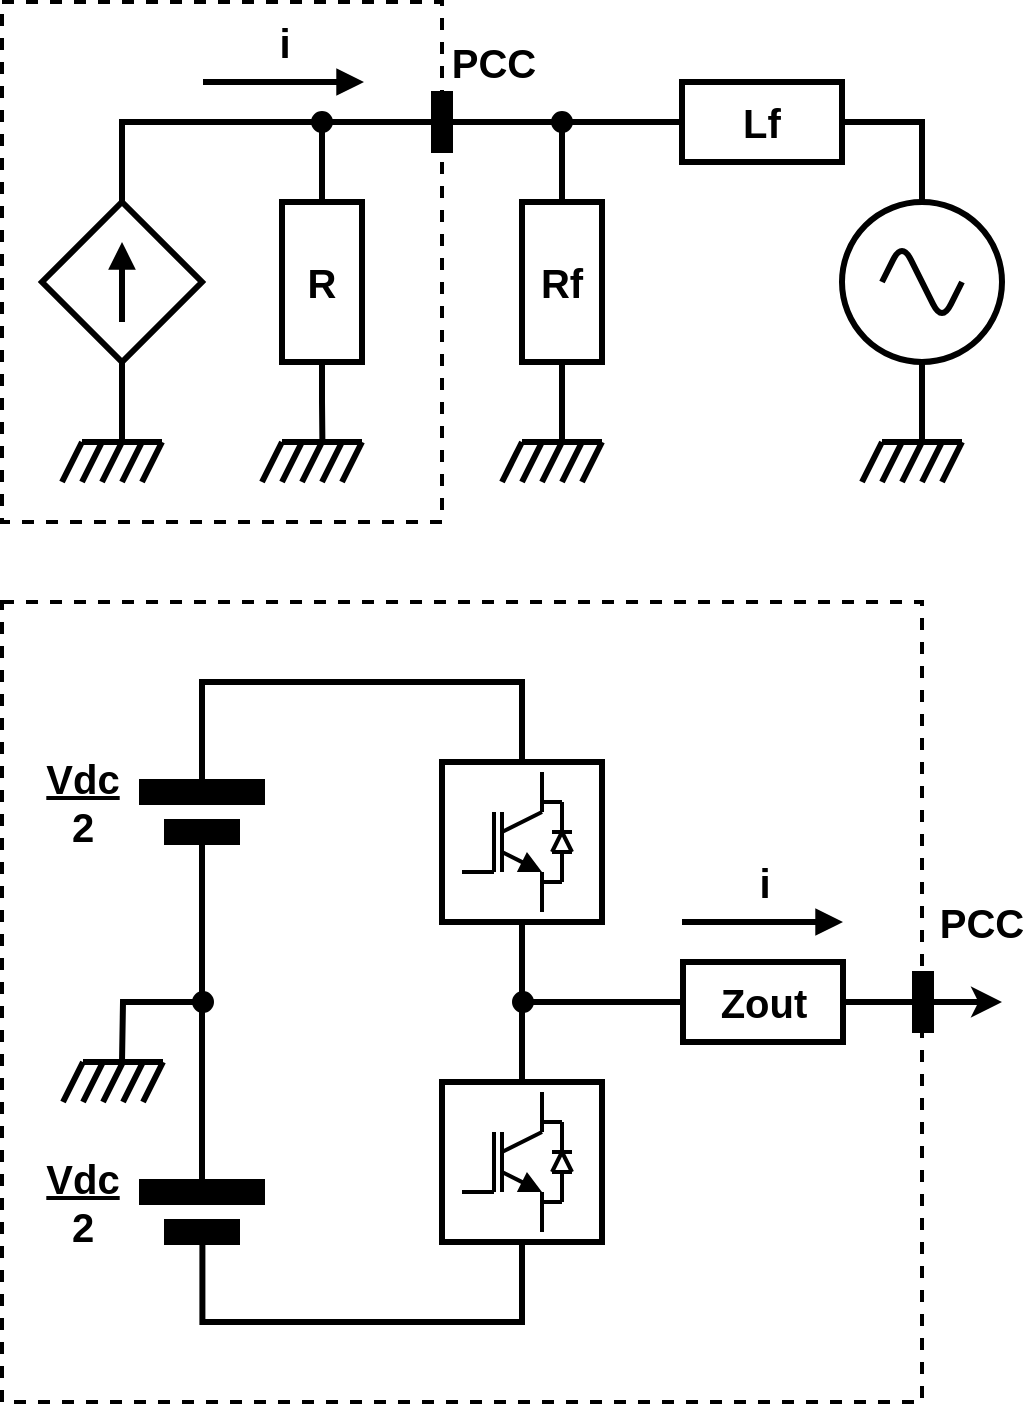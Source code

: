 <mxfile version="13.9.5" type="device" pages="11"><diagram id="AjQRMNMVKlbtVX7BQiwG" name="Circuit Model"><mxGraphModel dx="782" dy="776" grid="1" gridSize="10" guides="1" tooltips="1" connect="1" arrows="1" fold="1" page="1" pageScale="1" pageWidth="1654" pageHeight="1169" math="0" shadow="0"><root><mxCell id="0"/><mxCell id="1" parent="0"/><mxCell id="vpfBsJLcN1-FIoaqTsZ0-9" style="edgeStyle=orthogonalEdgeStyle;rounded=0;orthogonalLoop=1;jettySize=auto;html=1;exitX=0.5;exitY=0;exitDx=0;exitDy=0;entryX=0;entryY=0.5;entryDx=0;entryDy=0;endArrow=none;endFill=0;strokeWidth=3;" parent="1" source="vpfBsJLcN1-FIoaqTsZ0-1" target="vpfBsJLcN1-FIoaqTsZ0-7" edge="1"><mxGeometry relative="1" as="geometry"/></mxCell><mxCell id="vpfBsJLcN1-FIoaqTsZ0-18" style="edgeStyle=orthogonalEdgeStyle;rounded=0;orthogonalLoop=1;jettySize=auto;html=1;exitX=0.5;exitY=1;exitDx=0;exitDy=0;endArrow=none;endFill=0;strokeWidth=3;" parent="1" source="vpfBsJLcN1-FIoaqTsZ0-1" edge="1"><mxGeometry relative="1" as="geometry"><mxPoint x="320" y="320" as="targetPoint"/></mxGeometry></mxCell><mxCell id="vpfBsJLcN1-FIoaqTsZ0-1" value="" style="rhombus;whiteSpace=wrap;html=1;strokeWidth=3;" parent="1" vertex="1"><mxGeometry x="280" y="200" width="80" height="80" as="geometry"/></mxCell><mxCell id="vpfBsJLcN1-FIoaqTsZ0-2" value="" style="endArrow=block;html=1;fontSize=11;strokeWidth=3;endFill=1;" parent="1" edge="1"><mxGeometry width="50" height="50" relative="1" as="geometry"><mxPoint x="320" y="260" as="sourcePoint"/><mxPoint x="320" y="220" as="targetPoint"/></mxGeometry></mxCell><mxCell id="vpfBsJLcN1-FIoaqTsZ0-25" style="edgeStyle=orthogonalEdgeStyle;rounded=0;orthogonalLoop=1;jettySize=auto;html=1;exitX=0.5;exitY=1;exitDx=0;exitDy=0;endArrow=none;endFill=0;strokeWidth=3;" parent="1" source="vpfBsJLcN1-FIoaqTsZ0-3" edge="1"><mxGeometry relative="1" as="geometry"><mxPoint x="420.2" y="320" as="targetPoint"/></mxGeometry></mxCell><mxCell id="vpfBsJLcN1-FIoaqTsZ0-3" value="R" style="rounded=0;whiteSpace=wrap;html=1;strokeWidth=3;fontSize=20;fontStyle=1" parent="1" vertex="1"><mxGeometry x="400" y="200" width="40" height="80" as="geometry"/></mxCell><mxCell id="vpfBsJLcN1-FIoaqTsZ0-8" style="edgeStyle=orthogonalEdgeStyle;rounded=0;orthogonalLoop=1;jettySize=auto;html=1;exitX=0.5;exitY=1;exitDx=0;exitDy=0;endArrow=none;endFill=0;entryX=0.5;entryY=0;entryDx=0;entryDy=0;strokeWidth=3;" parent="1" source="vpfBsJLcN1-FIoaqTsZ0-7" target="vpfBsJLcN1-FIoaqTsZ0-3" edge="1"><mxGeometry relative="1" as="geometry"><mxPoint x="420" y="202.913" as="targetPoint"/></mxGeometry></mxCell><mxCell id="vpfBsJLcN1-FIoaqTsZ0-10" style="edgeStyle=orthogonalEdgeStyle;rounded=0;orthogonalLoop=1;jettySize=auto;html=1;exitX=1;exitY=0.5;exitDx=0;exitDy=0;endArrow=none;endFill=0;entryX=0;entryY=0.5;entryDx=0;entryDy=0;strokeWidth=3;" parent="1" source="vpfBsJLcN1-FIoaqTsZ0-7" target="vpfBsJLcN1-FIoaqTsZ0-11" edge="1"><mxGeometry relative="1" as="geometry"><mxPoint x="480" y="160" as="targetPoint"/></mxGeometry></mxCell><mxCell id="vpfBsJLcN1-FIoaqTsZ0-7" value="" style="ellipse;whiteSpace=wrap;html=1;fillColor=#000000;" parent="1" vertex="1"><mxGeometry x="415" y="155" width="10" height="10" as="geometry"/></mxCell><mxCell id="vpfBsJLcN1-FIoaqTsZ0-11" value="" style="rounded=0;whiteSpace=wrap;html=1;fillColor=#000000;" parent="1" vertex="1"><mxGeometry x="475" y="145" width="10" height="30" as="geometry"/></mxCell><mxCell id="vpfBsJLcN1-FIoaqTsZ0-12" value="" style="endArrow=none;html=1;strokeWidth=3;" parent="1" edge="1"><mxGeometry width="50" height="50" relative="1" as="geometry"><mxPoint x="290" y="340" as="sourcePoint"/><mxPoint x="300" y="320" as="targetPoint"/></mxGeometry></mxCell><mxCell id="vpfBsJLcN1-FIoaqTsZ0-13" value="" style="endArrow=none;html=1;strokeWidth=3;" parent="1" edge="1"><mxGeometry width="50" height="50" relative="1" as="geometry"><mxPoint x="300" y="340" as="sourcePoint"/><mxPoint x="310" y="320" as="targetPoint"/></mxGeometry></mxCell><mxCell id="vpfBsJLcN1-FIoaqTsZ0-14" value="" style="endArrow=none;html=1;strokeWidth=3;" parent="1" edge="1"><mxGeometry width="50" height="50" relative="1" as="geometry"><mxPoint x="310" y="340" as="sourcePoint"/><mxPoint x="320" y="320" as="targetPoint"/></mxGeometry></mxCell><mxCell id="vpfBsJLcN1-FIoaqTsZ0-15" value="" style="endArrow=none;html=1;strokeWidth=3;" parent="1" edge="1"><mxGeometry width="50" height="50" relative="1" as="geometry"><mxPoint x="320" y="340" as="sourcePoint"/><mxPoint x="330" y="320" as="targetPoint"/></mxGeometry></mxCell><mxCell id="vpfBsJLcN1-FIoaqTsZ0-16" value="" style="endArrow=none;html=1;strokeWidth=3;" parent="1" edge="1"><mxGeometry width="50" height="50" relative="1" as="geometry"><mxPoint x="300" y="320" as="sourcePoint"/><mxPoint x="340" y="320" as="targetPoint"/></mxGeometry></mxCell><mxCell id="vpfBsJLcN1-FIoaqTsZ0-17" value="" style="endArrow=none;html=1;strokeWidth=3;" parent="1" edge="1"><mxGeometry width="50" height="50" relative="1" as="geometry"><mxPoint x="330" y="340" as="sourcePoint"/><mxPoint x="340" y="320" as="targetPoint"/></mxGeometry></mxCell><mxCell id="vpfBsJLcN1-FIoaqTsZ0-19" value="" style="endArrow=none;html=1;strokeWidth=3;" parent="1" edge="1"><mxGeometry width="50" height="50" relative="1" as="geometry"><mxPoint x="390" y="340" as="sourcePoint"/><mxPoint x="400" y="320" as="targetPoint"/></mxGeometry></mxCell><mxCell id="vpfBsJLcN1-FIoaqTsZ0-20" value="" style="endArrow=none;html=1;strokeWidth=3;" parent="1" edge="1"><mxGeometry width="50" height="50" relative="1" as="geometry"><mxPoint x="400" y="340" as="sourcePoint"/><mxPoint x="410" y="320" as="targetPoint"/></mxGeometry></mxCell><mxCell id="vpfBsJLcN1-FIoaqTsZ0-21" value="" style="endArrow=none;html=1;strokeWidth=3;" parent="1" edge="1"><mxGeometry width="50" height="50" relative="1" as="geometry"><mxPoint x="410" y="340" as="sourcePoint"/><mxPoint x="420" y="320" as="targetPoint"/></mxGeometry></mxCell><mxCell id="vpfBsJLcN1-FIoaqTsZ0-22" value="" style="endArrow=none;html=1;strokeWidth=3;" parent="1" edge="1"><mxGeometry width="50" height="50" relative="1" as="geometry"><mxPoint x="420" y="340" as="sourcePoint"/><mxPoint x="430" y="320" as="targetPoint"/></mxGeometry></mxCell><mxCell id="vpfBsJLcN1-FIoaqTsZ0-23" value="" style="endArrow=none;html=1;strokeWidth=3;" parent="1" edge="1"><mxGeometry width="50" height="50" relative="1" as="geometry"><mxPoint x="400" y="320" as="sourcePoint"/><mxPoint x="440" y="320" as="targetPoint"/></mxGeometry></mxCell><mxCell id="vpfBsJLcN1-FIoaqTsZ0-24" value="" style="endArrow=none;html=1;strokeWidth=3;" parent="1" edge="1"><mxGeometry width="50" height="50" relative="1" as="geometry"><mxPoint x="430" y="340" as="sourcePoint"/><mxPoint x="440" y="320" as="targetPoint"/></mxGeometry></mxCell><mxCell id="vpfBsJLcN1-FIoaqTsZ0-76" style="edgeStyle=orthogonalEdgeStyle;rounded=0;orthogonalLoop=1;jettySize=auto;html=1;exitX=0;exitY=0.5;exitDx=0;exitDy=0;entryX=1;entryY=0.5;entryDx=0;entryDy=0;endArrow=none;endFill=0;strokeWidth=3;" parent="1" source="vpfBsJLcN1-FIoaqTsZ0-36" target="vpfBsJLcN1-FIoaqTsZ0-75" edge="1"><mxGeometry relative="1" as="geometry"/></mxCell><mxCell id="vpfBsJLcN1-FIoaqTsZ0-36" value="Lf" style="rounded=0;whiteSpace=wrap;html=1;strokeWidth=3;fontSize=20;fontStyle=1" parent="1" vertex="1"><mxGeometry x="600" y="140" width="80" height="40" as="geometry"/></mxCell><mxCell id="vpfBsJLcN1-FIoaqTsZ0-37" value="" style="endArrow=none;html=1;strokeWidth=3;" parent="1" edge="1"><mxGeometry width="50" height="50" relative="1" as="geometry"><mxPoint x="690" y="340" as="sourcePoint"/><mxPoint x="700" y="320" as="targetPoint"/></mxGeometry></mxCell><mxCell id="vpfBsJLcN1-FIoaqTsZ0-38" value="" style="endArrow=none;html=1;strokeWidth=3;" parent="1" edge="1"><mxGeometry width="50" height="50" relative="1" as="geometry"><mxPoint x="700" y="340" as="sourcePoint"/><mxPoint x="710" y="320" as="targetPoint"/></mxGeometry></mxCell><mxCell id="vpfBsJLcN1-FIoaqTsZ0-39" value="" style="endArrow=none;html=1;strokeWidth=3;" parent="1" edge="1"><mxGeometry width="50" height="50" relative="1" as="geometry"><mxPoint x="710" y="340" as="sourcePoint"/><mxPoint x="720" y="320" as="targetPoint"/></mxGeometry></mxCell><mxCell id="vpfBsJLcN1-FIoaqTsZ0-40" value="" style="endArrow=none;html=1;strokeWidth=3;" parent="1" edge="1"><mxGeometry width="50" height="50" relative="1" as="geometry"><mxPoint x="720" y="340" as="sourcePoint"/><mxPoint x="730" y="320" as="targetPoint"/></mxGeometry></mxCell><mxCell id="vpfBsJLcN1-FIoaqTsZ0-41" value="" style="endArrow=none;html=1;strokeWidth=3;" parent="1" edge="1"><mxGeometry width="50" height="50" relative="1" as="geometry"><mxPoint x="700" y="320" as="sourcePoint"/><mxPoint x="740" y="320" as="targetPoint"/></mxGeometry></mxCell><mxCell id="vpfBsJLcN1-FIoaqTsZ0-42" value="" style="endArrow=none;html=1;strokeWidth=3;" parent="1" edge="1"><mxGeometry width="50" height="50" relative="1" as="geometry"><mxPoint x="730" y="340" as="sourcePoint"/><mxPoint x="740" y="320" as="targetPoint"/></mxGeometry></mxCell><mxCell id="vpfBsJLcN1-FIoaqTsZ0-49" style="edgeStyle=orthogonalEdgeStyle;rounded=0;orthogonalLoop=1;jettySize=auto;html=1;exitX=0.5;exitY=1;exitDx=0;exitDy=0;endArrow=none;endFill=0;strokeWidth=3;" parent="1" source="vpfBsJLcN1-FIoaqTsZ0-48" edge="1"><mxGeometry relative="1" as="geometry"><mxPoint x="720" y="320" as="targetPoint"/></mxGeometry></mxCell><mxCell id="vpfBsJLcN1-FIoaqTsZ0-50" style="edgeStyle=orthogonalEdgeStyle;rounded=0;orthogonalLoop=1;jettySize=auto;html=1;exitX=0.5;exitY=0;exitDx=0;exitDy=0;entryX=1;entryY=0.5;entryDx=0;entryDy=0;endArrow=none;endFill=0;strokeWidth=3;" parent="1" source="vpfBsJLcN1-FIoaqTsZ0-48" target="vpfBsJLcN1-FIoaqTsZ0-36" edge="1"><mxGeometry relative="1" as="geometry"/></mxCell><mxCell id="vpfBsJLcN1-FIoaqTsZ0-48" value="" style="ellipse;whiteSpace=wrap;html=1;aspect=fixed;strokeWidth=3;" parent="1" vertex="1"><mxGeometry x="680" y="200" width="80" height="80" as="geometry"/></mxCell><mxCell id="vpfBsJLcN1-FIoaqTsZ0-51" value="" style="endArrow=none;html=1;strokeWidth=3;" parent="1" edge="1"><mxGeometry width="50" height="50" relative="1" as="geometry"><mxPoint x="700" y="240" as="sourcePoint"/><mxPoint x="740" y="240" as="targetPoint"/><Array as="points"><mxPoint x="710" y="220"/><mxPoint x="730" y="260"/></Array></mxGeometry></mxCell><mxCell id="vpfBsJLcN1-FIoaqTsZ0-56" value="PCC" style="text;html=1;strokeColor=none;fillColor=#ffffff;align=center;verticalAlign=middle;whiteSpace=wrap;rounded=0;fontStyle=1;fontSize=20;" parent="1" vertex="1"><mxGeometry x="485.5" y="120" width="40" height="20" as="geometry"/></mxCell><mxCell id="vpfBsJLcN1-FIoaqTsZ0-67" style="edgeStyle=orthogonalEdgeStyle;rounded=0;orthogonalLoop=1;jettySize=auto;html=1;exitX=0.5;exitY=1;exitDx=0;exitDy=0;endArrow=none;endFill=0;strokeWidth=3;" parent="1" source="vpfBsJLcN1-FIoaqTsZ0-68" edge="1"><mxGeometry relative="1" as="geometry"><mxPoint x="540" y="320" as="targetPoint"/></mxGeometry></mxCell><mxCell id="vpfBsJLcN1-FIoaqTsZ0-78" style="edgeStyle=orthogonalEdgeStyle;rounded=0;orthogonalLoop=1;jettySize=auto;html=1;exitX=0.5;exitY=0;exitDx=0;exitDy=0;entryX=0.5;entryY=1;entryDx=0;entryDy=0;endArrow=none;endFill=0;strokeWidth=3;" parent="1" source="vpfBsJLcN1-FIoaqTsZ0-68" target="vpfBsJLcN1-FIoaqTsZ0-75" edge="1"><mxGeometry relative="1" as="geometry"/></mxCell><mxCell id="vpfBsJLcN1-FIoaqTsZ0-68" value="Rf" style="rounded=0;whiteSpace=wrap;html=1;strokeWidth=3;fontSize=20;fontStyle=1" parent="1" vertex="1"><mxGeometry x="520" y="200" width="40" height="80" as="geometry"/></mxCell><mxCell id="vpfBsJLcN1-FIoaqTsZ0-69" value="" style="endArrow=none;html=1;strokeWidth=3;" parent="1" edge="1"><mxGeometry width="50" height="50" relative="1" as="geometry"><mxPoint x="510" y="340" as="sourcePoint"/><mxPoint x="520" y="320" as="targetPoint"/></mxGeometry></mxCell><mxCell id="vpfBsJLcN1-FIoaqTsZ0-70" value="" style="endArrow=none;html=1;strokeWidth=3;" parent="1" edge="1"><mxGeometry width="50" height="50" relative="1" as="geometry"><mxPoint x="520" y="340" as="sourcePoint"/><mxPoint x="530" y="320" as="targetPoint"/></mxGeometry></mxCell><mxCell id="vpfBsJLcN1-FIoaqTsZ0-71" value="" style="endArrow=none;html=1;strokeWidth=3;" parent="1" edge="1"><mxGeometry width="50" height="50" relative="1" as="geometry"><mxPoint x="530" y="340" as="sourcePoint"/><mxPoint x="540" y="320" as="targetPoint"/></mxGeometry></mxCell><mxCell id="vpfBsJLcN1-FIoaqTsZ0-72" value="" style="endArrow=none;html=1;strokeWidth=3;" parent="1" edge="1"><mxGeometry width="50" height="50" relative="1" as="geometry"><mxPoint x="540" y="340" as="sourcePoint"/><mxPoint x="550" y="320" as="targetPoint"/></mxGeometry></mxCell><mxCell id="vpfBsJLcN1-FIoaqTsZ0-73" value="" style="endArrow=none;html=1;strokeWidth=3;" parent="1" edge="1"><mxGeometry width="50" height="50" relative="1" as="geometry"><mxPoint x="520" y="320" as="sourcePoint"/><mxPoint x="560" y="320" as="targetPoint"/></mxGeometry></mxCell><mxCell id="vpfBsJLcN1-FIoaqTsZ0-74" value="" style="endArrow=none;html=1;strokeWidth=3;" parent="1" edge="1"><mxGeometry width="50" height="50" relative="1" as="geometry"><mxPoint x="550" y="340" as="sourcePoint"/><mxPoint x="560" y="320" as="targetPoint"/></mxGeometry></mxCell><mxCell id="vpfBsJLcN1-FIoaqTsZ0-77" style="edgeStyle=orthogonalEdgeStyle;rounded=0;orthogonalLoop=1;jettySize=auto;html=1;exitX=0;exitY=0.5;exitDx=0;exitDy=0;entryX=1;entryY=0.5;entryDx=0;entryDy=0;endArrow=none;endFill=0;strokeWidth=3;" parent="1" source="vpfBsJLcN1-FIoaqTsZ0-75" target="vpfBsJLcN1-FIoaqTsZ0-11" edge="1"><mxGeometry relative="1" as="geometry"/></mxCell><mxCell id="vpfBsJLcN1-FIoaqTsZ0-75" value="" style="ellipse;whiteSpace=wrap;html=1;fillColor=#000000;" parent="1" vertex="1"><mxGeometry x="535" y="155" width="10" height="10" as="geometry"/></mxCell><mxCell id="vpfBsJLcN1-FIoaqTsZ0-136" style="edgeStyle=orthogonalEdgeStyle;rounded=0;orthogonalLoop=1;jettySize=auto;html=1;exitX=1;exitY=0.5;exitDx=0;exitDy=0;endArrow=none;endFill=0;entryX=0;entryY=0.5;entryDx=0;entryDy=0;strokeWidth=3;" parent="1" source="vpfBsJLcN1-FIoaqTsZ0-179" target="vpfBsJLcN1-FIoaqTsZ0-138" edge="1"><mxGeometry relative="1" as="geometry"><mxPoint x="720.5" y="600" as="targetPoint"/><mxPoint x="665.207" y="600.103" as="sourcePoint"/></mxGeometry></mxCell><mxCell id="TicNqTg1FqnfLsaLsfWt-54" style="edgeStyle=orthogonalEdgeStyle;rounded=0;orthogonalLoop=1;jettySize=auto;html=1;exitX=1;exitY=0.5;exitDx=0;exitDy=0;endArrow=classic;endFill=1;strokeWidth=3;fontSize=20;" parent="1" source="vpfBsJLcN1-FIoaqTsZ0-138" edge="1"><mxGeometry relative="1" as="geometry"><mxPoint x="760" y="600" as="targetPoint"/></mxGeometry></mxCell><mxCell id="vpfBsJLcN1-FIoaqTsZ0-138" value="" style="rounded=0;whiteSpace=wrap;html=1;fillColor=#000000;" parent="1" vertex="1"><mxGeometry x="715.5" y="585" width="10" height="30" as="geometry"/></mxCell><mxCell id="vpfBsJLcN1-FIoaqTsZ0-166" value="" style="endArrow=block;html=1;endFill=1;strokeWidth=3;" parent="1" edge="1"><mxGeometry width="50" height="50" relative="1" as="geometry"><mxPoint x="600" y="560" as="sourcePoint"/><mxPoint x="680.5" y="560" as="targetPoint"/></mxGeometry></mxCell><mxCell id="vpfBsJLcN1-FIoaqTsZ0-167" value="i" style="text;html=1;align=center;verticalAlign=middle;resizable=0;points=[];;labelBackgroundColor=#ffffff;fontSize=20;fontStyle=1" parent="vpfBsJLcN1-FIoaqTsZ0-166" vertex="1" connectable="0"><mxGeometry x="0.139" y="-2" relative="1" as="geometry"><mxPoint x="-5.33" y="-22" as="offset"/></mxGeometry></mxCell><mxCell id="vpfBsJLcN1-FIoaqTsZ0-187" style="edgeStyle=orthogonalEdgeStyle;rounded=0;orthogonalLoop=1;jettySize=auto;html=1;exitX=0;exitY=0.5;exitDx=0;exitDy=0;entryX=0.5;entryY=0;entryDx=0;entryDy=0;endArrow=none;endFill=0;strokeWidth=3;" parent="1" source="vpfBsJLcN1-FIoaqTsZ0-179" target="vpfBsJLcN1-FIoaqTsZ0-180" edge="1"><mxGeometry relative="1" as="geometry"/></mxCell><mxCell id="TicNqTg1FqnfLsaLsfWt-21" style="edgeStyle=orthogonalEdgeStyle;rounded=0;orthogonalLoop=1;jettySize=auto;html=1;exitX=0;exitY=0.5;exitDx=0;exitDy=0;entryX=0.5;entryY=1;entryDx=0;entryDy=0;endArrow=none;endFill=0;strokeWidth=3;fontSize=20;" parent="1" source="vpfBsJLcN1-FIoaqTsZ0-179" target="TicNqTg1FqnfLsaLsfWt-5" edge="1"><mxGeometry relative="1" as="geometry"/></mxCell><mxCell id="vpfBsJLcN1-FIoaqTsZ0-179" value="&lt;font style=&quot;font-size: 20px&quot;&gt;&lt;b&gt;Zout&lt;/b&gt;&lt;/font&gt;" style="rounded=0;whiteSpace=wrap;html=1;strokeWidth=3;" parent="1" vertex="1"><mxGeometry x="600.5" y="580" width="80" height="40" as="geometry"/></mxCell><mxCell id="vpfBsJLcN1-FIoaqTsZ0-180" value="" style="rounded=0;whiteSpace=wrap;html=1;labelBackgroundColor=none;fillColor=#FFFFFF;strokeWidth=3;" parent="1" vertex="1"><mxGeometry x="480" y="640" width="80" height="80" as="geometry"/></mxCell><mxCell id="vpfBsJLcN1-FIoaqTsZ0-181" value="" style="endArrow=none;html=1;strokeWidth=2;" parent="1" edge="1"><mxGeometry width="50" height="50" relative="1" as="geometry"><mxPoint x="510" y="695" as="sourcePoint"/><mxPoint x="510" y="665" as="targetPoint"/></mxGeometry></mxCell><mxCell id="vpfBsJLcN1-FIoaqTsZ0-182" value="" style="endArrow=none;html=1;strokeWidth=2;" parent="1" edge="1"><mxGeometry width="50" height="50" relative="1" as="geometry"><mxPoint x="510" y="675" as="sourcePoint"/><mxPoint x="530" y="665" as="targetPoint"/></mxGeometry></mxCell><mxCell id="vpfBsJLcN1-FIoaqTsZ0-183" value="" style="endArrow=block;html=1;endFill=1;strokeWidth=2;" parent="1" edge="1"><mxGeometry width="50" height="50" relative="1" as="geometry"><mxPoint x="510" y="685" as="sourcePoint"/><mxPoint x="530" y="695" as="targetPoint"/></mxGeometry></mxCell><mxCell id="vpfBsJLcN1-FIoaqTsZ0-191" value="" style="endArrow=none;html=1;strokeWidth=2;" parent="1" edge="1"><mxGeometry width="50" height="50" relative="1" as="geometry"><mxPoint x="506" y="695" as="sourcePoint"/><mxPoint x="506" y="665" as="targetPoint"/></mxGeometry></mxCell><mxCell id="vpfBsJLcN1-FIoaqTsZ0-192" value="" style="endArrow=none;html=1;strokeWidth=2;" parent="1" edge="1"><mxGeometry width="50" height="50" relative="1" as="geometry"><mxPoint x="506" y="695" as="sourcePoint"/><mxPoint x="490" y="695" as="targetPoint"/></mxGeometry></mxCell><mxCell id="vpfBsJLcN1-FIoaqTsZ0-193" value="" style="endArrow=none;html=1;strokeWidth=2;" parent="1" edge="1"><mxGeometry width="50" height="50" relative="1" as="geometry"><mxPoint x="540" y="660" as="sourcePoint"/><mxPoint x="530" y="660" as="targetPoint"/></mxGeometry></mxCell><mxCell id="vpfBsJLcN1-FIoaqTsZ0-194" value="" style="endArrow=none;html=1;strokeWidth=2;" parent="1" edge="1"><mxGeometry width="50" height="50" relative="1" as="geometry"><mxPoint x="530" y="665" as="sourcePoint"/><mxPoint x="530" y="645" as="targetPoint"/></mxGeometry></mxCell><mxCell id="vpfBsJLcN1-FIoaqTsZ0-195" value="" style="endArrow=none;html=1;strokeWidth=2;" parent="1" edge="1"><mxGeometry width="50" height="50" relative="1" as="geometry"><mxPoint x="530" y="715" as="sourcePoint"/><mxPoint x="530" y="695" as="targetPoint"/></mxGeometry></mxCell><mxCell id="vpfBsJLcN1-FIoaqTsZ0-196" value="" style="endArrow=none;html=1;strokeWidth=2;" parent="1" edge="1"><mxGeometry width="50" height="50" relative="1" as="geometry"><mxPoint x="540" y="700" as="sourcePoint"/><mxPoint x="530" y="700" as="targetPoint"/></mxGeometry></mxCell><mxCell id="vpfBsJLcN1-FIoaqTsZ0-197" value="" style="endArrow=none;html=1;strokeWidth=2;" parent="1" edge="1"><mxGeometry width="50" height="50" relative="1" as="geometry"><mxPoint x="540" y="700" as="sourcePoint"/><mxPoint x="540" y="685" as="targetPoint"/></mxGeometry></mxCell><mxCell id="vpfBsJLcN1-FIoaqTsZ0-199" value="" style="endArrow=none;html=1;strokeWidth=2;" parent="1" edge="1"><mxGeometry width="50" height="50" relative="1" as="geometry"><mxPoint x="535" y="685" as="sourcePoint"/><mxPoint x="545" y="685" as="targetPoint"/></mxGeometry></mxCell><mxCell id="vpfBsJLcN1-FIoaqTsZ0-200" value="" style="endArrow=none;html=1;strokeWidth=2;" parent="1" edge="1"><mxGeometry width="50" height="50" relative="1" as="geometry"><mxPoint x="540" y="675" as="sourcePoint"/><mxPoint x="545" y="685" as="targetPoint"/></mxGeometry></mxCell><mxCell id="vpfBsJLcN1-FIoaqTsZ0-201" value="" style="endArrow=none;html=1;strokeWidth=2;" parent="1" edge="1"><mxGeometry width="50" height="50" relative="1" as="geometry"><mxPoint x="540" y="675" as="sourcePoint"/><mxPoint x="535" y="685" as="targetPoint"/></mxGeometry></mxCell><mxCell id="vpfBsJLcN1-FIoaqTsZ0-202" value="" style="endArrow=none;html=1;strokeWidth=2;" parent="1" edge="1"><mxGeometry width="50" height="50" relative="1" as="geometry"><mxPoint x="535" y="675" as="sourcePoint"/><mxPoint x="545" y="675" as="targetPoint"/></mxGeometry></mxCell><mxCell id="vpfBsJLcN1-FIoaqTsZ0-203" value="" style="endArrow=none;html=1;strokeWidth=2;" parent="1" edge="1"><mxGeometry width="50" height="50" relative="1" as="geometry"><mxPoint x="540" y="675" as="sourcePoint"/><mxPoint x="540" y="660" as="targetPoint"/></mxGeometry></mxCell><mxCell id="TicNqTg1FqnfLsaLsfWt-2" value="PCC" style="text;html=1;strokeColor=none;fillColor=none;align=center;verticalAlign=middle;whiteSpace=wrap;rounded=0;fontStyle=1;fontSize=20;" parent="1" vertex="1"><mxGeometry x="730" y="550" width="40" height="20" as="geometry"/></mxCell><mxCell id="TicNqTg1FqnfLsaLsfWt-3" value="" style="endArrow=block;html=1;endFill=1;strokeWidth=3;" parent="1" edge="1"><mxGeometry width="50" height="50" relative="1" as="geometry"><mxPoint x="360.5" y="140" as="sourcePoint"/><mxPoint x="441" y="140" as="targetPoint"/></mxGeometry></mxCell><mxCell id="TicNqTg1FqnfLsaLsfWt-4" value="i" style="text;html=1;align=center;verticalAlign=middle;resizable=0;points=[];;labelBackgroundColor=#ffffff;fontSize=20;fontStyle=1" parent="TicNqTg1FqnfLsaLsfWt-3" vertex="1" connectable="0"><mxGeometry x="0.139" y="-2" relative="1" as="geometry"><mxPoint x="-5.33" y="-22" as="offset"/></mxGeometry></mxCell><mxCell id="TicNqTg1FqnfLsaLsfWt-23" value="&lt;div&gt;&lt;b&gt;&lt;u&gt;Vdc&lt;/u&gt;&lt;br&gt;2&lt;br&gt;&lt;/b&gt;&lt;/div&gt;" style="edgeStyle=orthogonalEdgeStyle;rounded=0;orthogonalLoop=1;jettySize=auto;html=1;exitX=0.5;exitY=0;exitDx=0;exitDy=0;endArrow=none;endFill=0;strokeWidth=3;fontSize=20;entryX=0.5;entryY=0;entryDx=0;entryDy=0;" parent="1" source="TicNqTg1FqnfLsaLsfWt-5" target="TicNqTg1FqnfLsaLsfWt-30" edge="1"><mxGeometry x="1" y="-61" relative="1" as="geometry"><mxPoint x="360.167" y="400.333" as="targetPoint"/><Array as="points"><mxPoint x="520" y="440"/><mxPoint x="360" y="440"/></Array><mxPoint x="1" y="10" as="offset"/></mxGeometry></mxCell><mxCell id="TicNqTg1FqnfLsaLsfWt-5" value="" style="rounded=0;whiteSpace=wrap;html=1;labelBackgroundColor=none;fillColor=#FFFFFF;strokeWidth=3;" parent="1" vertex="1"><mxGeometry x="480" y="480" width="80" height="80" as="geometry"/></mxCell><mxCell id="TicNqTg1FqnfLsaLsfWt-6" value="" style="endArrow=none;html=1;strokeWidth=2;" parent="1" edge="1"><mxGeometry width="50" height="50" relative="1" as="geometry"><mxPoint x="510" y="535" as="sourcePoint"/><mxPoint x="510" y="505" as="targetPoint"/></mxGeometry></mxCell><mxCell id="TicNqTg1FqnfLsaLsfWt-7" value="" style="endArrow=none;html=1;strokeWidth=2;" parent="1" edge="1"><mxGeometry width="50" height="50" relative="1" as="geometry"><mxPoint x="510" y="515" as="sourcePoint"/><mxPoint x="530" y="505" as="targetPoint"/></mxGeometry></mxCell><mxCell id="TicNqTg1FqnfLsaLsfWt-8" value="" style="endArrow=block;html=1;endFill=1;strokeWidth=2;" parent="1" edge="1"><mxGeometry width="50" height="50" relative="1" as="geometry"><mxPoint x="510" y="525" as="sourcePoint"/><mxPoint x="530" y="535" as="targetPoint"/></mxGeometry></mxCell><mxCell id="TicNqTg1FqnfLsaLsfWt-9" value="" style="endArrow=none;html=1;strokeWidth=2;" parent="1" edge="1"><mxGeometry width="50" height="50" relative="1" as="geometry"><mxPoint x="506" y="535" as="sourcePoint"/><mxPoint x="506" y="505" as="targetPoint"/></mxGeometry></mxCell><mxCell id="TicNqTg1FqnfLsaLsfWt-10" value="" style="endArrow=none;html=1;strokeWidth=2;" parent="1" edge="1"><mxGeometry width="50" height="50" relative="1" as="geometry"><mxPoint x="506" y="535" as="sourcePoint"/><mxPoint x="490" y="535" as="targetPoint"/></mxGeometry></mxCell><mxCell id="TicNqTg1FqnfLsaLsfWt-11" value="" style="endArrow=none;html=1;strokeWidth=2;" parent="1" edge="1"><mxGeometry width="50" height="50" relative="1" as="geometry"><mxPoint x="540" y="500" as="sourcePoint"/><mxPoint x="530" y="500" as="targetPoint"/></mxGeometry></mxCell><mxCell id="TicNqTg1FqnfLsaLsfWt-12" value="" style="endArrow=none;html=1;strokeWidth=2;" parent="1" edge="1"><mxGeometry width="50" height="50" relative="1" as="geometry"><mxPoint x="530" y="505" as="sourcePoint"/><mxPoint x="530" y="485" as="targetPoint"/></mxGeometry></mxCell><mxCell id="TicNqTg1FqnfLsaLsfWt-13" value="" style="endArrow=none;html=1;strokeWidth=2;" parent="1" edge="1"><mxGeometry width="50" height="50" relative="1" as="geometry"><mxPoint x="530" y="555" as="sourcePoint"/><mxPoint x="530" y="535" as="targetPoint"/></mxGeometry></mxCell><mxCell id="TicNqTg1FqnfLsaLsfWt-14" value="" style="endArrow=none;html=1;strokeWidth=2;" parent="1" edge="1"><mxGeometry width="50" height="50" relative="1" as="geometry"><mxPoint x="540" y="540" as="sourcePoint"/><mxPoint x="530" y="540" as="targetPoint"/></mxGeometry></mxCell><mxCell id="TicNqTg1FqnfLsaLsfWt-15" value="" style="endArrow=none;html=1;strokeWidth=2;" parent="1" edge="1"><mxGeometry width="50" height="50" relative="1" as="geometry"><mxPoint x="540" y="540" as="sourcePoint"/><mxPoint x="540" y="525" as="targetPoint"/></mxGeometry></mxCell><mxCell id="TicNqTg1FqnfLsaLsfWt-16" value="" style="endArrow=none;html=1;strokeWidth=2;" parent="1" edge="1"><mxGeometry width="50" height="50" relative="1" as="geometry"><mxPoint x="535" y="525" as="sourcePoint"/><mxPoint x="545" y="525" as="targetPoint"/></mxGeometry></mxCell><mxCell id="TicNqTg1FqnfLsaLsfWt-17" value="" style="endArrow=none;html=1;strokeWidth=2;" parent="1" edge="1"><mxGeometry width="50" height="50" relative="1" as="geometry"><mxPoint x="540" y="515" as="sourcePoint"/><mxPoint x="545" y="525" as="targetPoint"/></mxGeometry></mxCell><mxCell id="TicNqTg1FqnfLsaLsfWt-18" value="" style="endArrow=none;html=1;strokeWidth=2;" parent="1" edge="1"><mxGeometry width="50" height="50" relative="1" as="geometry"><mxPoint x="540" y="515" as="sourcePoint"/><mxPoint x="535" y="525" as="targetPoint"/></mxGeometry></mxCell><mxCell id="TicNqTg1FqnfLsaLsfWt-19" value="" style="endArrow=none;html=1;strokeWidth=2;" parent="1" edge="1"><mxGeometry width="50" height="50" relative="1" as="geometry"><mxPoint x="535" y="515" as="sourcePoint"/><mxPoint x="545" y="515" as="targetPoint"/></mxGeometry></mxCell><mxCell id="TicNqTg1FqnfLsaLsfWt-20" value="" style="endArrow=none;html=1;strokeWidth=2;" parent="1" edge="1"><mxGeometry width="50" height="50" relative="1" as="geometry"><mxPoint x="540" y="515" as="sourcePoint"/><mxPoint x="540" y="500" as="targetPoint"/></mxGeometry></mxCell><mxCell id="TicNqTg1FqnfLsaLsfWt-25" value="&lt;div&gt;&lt;b&gt;&lt;u&gt;Vdc&lt;/u&gt;&lt;/b&gt;&lt;/div&gt;&lt;div&gt;&lt;b&gt;2&lt;br&gt;&lt;/b&gt;&lt;/div&gt;" style="edgeStyle=orthogonalEdgeStyle;rounded=0;orthogonalLoop=1;jettySize=auto;html=1;exitX=0.5;exitY=1;exitDx=0;exitDy=0;endArrow=none;endFill=0;strokeWidth=3;fontSize=20;entryX=0.5;entryY=1;entryDx=0;entryDy=0;" parent="1" source="vpfBsJLcN1-FIoaqTsZ0-180" edge="1"><mxGeometry x="1" y="64" relative="1" as="geometry"><mxPoint x="360.2" y="720" as="targetPoint"/><mxPoint x="530" y="490.333" as="sourcePoint"/><mxPoint x="4" y="-20" as="offset"/><Array as="points"><mxPoint x="520" y="760"/><mxPoint x="360" y="760"/></Array></mxGeometry></mxCell><mxCell id="TicNqTg1FqnfLsaLsfWt-27" value="" style="ellipse;whiteSpace=wrap;html=1;fillColor=#000000;" parent="1" vertex="1"><mxGeometry x="515.5" y="595" width="10" height="10" as="geometry"/></mxCell><mxCell id="TicNqTg1FqnfLsaLsfWt-37" style="edgeStyle=orthogonalEdgeStyle;rounded=0;orthogonalLoop=1;jettySize=auto;html=1;exitX=0.5;exitY=1;exitDx=0;exitDy=0;entryX=0.5;entryY=0;entryDx=0;entryDy=0;endArrow=none;endFill=0;strokeWidth=3;fontSize=20;" parent="1" source="TicNqTg1FqnfLsaLsfWt-28" target="TicNqTg1FqnfLsaLsfWt-32" edge="1"><mxGeometry relative="1" as="geometry"/></mxCell><mxCell id="TicNqTg1FqnfLsaLsfWt-28" value="" style="rounded=0;whiteSpace=wrap;html=1;strokeWidth=3;fillColor=#000000;fontSize=20;" parent="1" vertex="1"><mxGeometry x="342.5" y="510" width="35" height="10" as="geometry"/></mxCell><mxCell id="TicNqTg1FqnfLsaLsfWt-30" value="" style="rounded=0;whiteSpace=wrap;html=1;strokeWidth=3;fillColor=#000000;fontSize=20;" parent="1" vertex="1"><mxGeometry x="330" y="490" width="60" height="10" as="geometry"/></mxCell><mxCell id="TicNqTg1FqnfLsaLsfWt-32" value="" style="rounded=0;whiteSpace=wrap;html=1;strokeWidth=3;fillColor=#000000;fontSize=20;" parent="1" vertex="1"><mxGeometry x="330" y="690" width="60" height="10" as="geometry"/></mxCell><mxCell id="TicNqTg1FqnfLsaLsfWt-40" value="" style="ellipse;whiteSpace=wrap;html=1;fillColor=#000000;" parent="1" vertex="1"><mxGeometry x="355.5" y="595" width="10" height="10" as="geometry"/></mxCell><mxCell id="TicNqTg1FqnfLsaLsfWt-43" style="edgeStyle=orthogonalEdgeStyle;rounded=0;orthogonalLoop=1;jettySize=auto;html=1;exitX=0;exitY=0.5;exitDx=0;exitDy=0;endArrow=none;endFill=0;strokeWidth=3;" parent="1" source="TicNqTg1FqnfLsaLsfWt-40" edge="1"><mxGeometry relative="1" as="geometry"><mxPoint x="320" y="630" as="targetPoint"/><mxPoint x="241" y="600" as="sourcePoint"/></mxGeometry></mxCell><mxCell id="TicNqTg1FqnfLsaLsfWt-44" value="" style="endArrow=none;html=1;strokeWidth=3;" parent="1" edge="1"><mxGeometry width="50" height="50" relative="1" as="geometry"><mxPoint x="290.5" y="650" as="sourcePoint"/><mxPoint x="300.5" y="630" as="targetPoint"/></mxGeometry></mxCell><mxCell id="TicNqTg1FqnfLsaLsfWt-45" value="" style="endArrow=none;html=1;strokeWidth=3;" parent="1" edge="1"><mxGeometry width="50" height="50" relative="1" as="geometry"><mxPoint x="300.5" y="650" as="sourcePoint"/><mxPoint x="310.5" y="630" as="targetPoint"/></mxGeometry></mxCell><mxCell id="TicNqTg1FqnfLsaLsfWt-46" value="" style="endArrow=none;html=1;strokeWidth=3;" parent="1" edge="1"><mxGeometry width="50" height="50" relative="1" as="geometry"><mxPoint x="310.5" y="650" as="sourcePoint"/><mxPoint x="320.5" y="630" as="targetPoint"/></mxGeometry></mxCell><mxCell id="TicNqTg1FqnfLsaLsfWt-47" value="" style="endArrow=none;html=1;strokeWidth=3;" parent="1" edge="1"><mxGeometry width="50" height="50" relative="1" as="geometry"><mxPoint x="320.5" y="650" as="sourcePoint"/><mxPoint x="330.5" y="630" as="targetPoint"/></mxGeometry></mxCell><mxCell id="TicNqTg1FqnfLsaLsfWt-48" value="" style="endArrow=none;html=1;strokeWidth=3;" parent="1" edge="1"><mxGeometry width="50" height="50" relative="1" as="geometry"><mxPoint x="300.5" y="630" as="sourcePoint"/><mxPoint x="340.5" y="630" as="targetPoint"/></mxGeometry></mxCell><mxCell id="TicNqTg1FqnfLsaLsfWt-49" value="" style="endArrow=none;html=1;strokeWidth=3;" parent="1" edge="1"><mxGeometry width="50" height="50" relative="1" as="geometry"><mxPoint x="330.5" y="650" as="sourcePoint"/><mxPoint x="340.5" y="630" as="targetPoint"/></mxGeometry></mxCell><mxCell id="TicNqTg1FqnfLsaLsfWt-53" value="" style="rounded=0;whiteSpace=wrap;html=1;strokeWidth=3;fillColor=#000000;fontSize=20;" parent="1" vertex="1"><mxGeometry x="342.5" y="710" width="35" height="10" as="geometry"/></mxCell><mxCell id="TicNqTg1FqnfLsaLsfWt-55" value="" style="rounded=0;whiteSpace=wrap;html=1;strokeWidth=2;fillColor=none;fontSize=20;dashed=1;" parent="1" vertex="1"><mxGeometry x="260" y="100" width="220" height="260" as="geometry"/></mxCell><mxCell id="TicNqTg1FqnfLsaLsfWt-56" value="" style="rounded=0;whiteSpace=wrap;html=1;strokeWidth=2;fillColor=none;fontSize=20;dashed=1;" parent="1" vertex="1"><mxGeometry x="260" y="400" width="460" height="400" as="geometry"/></mxCell></root></mxGraphModel></diagram><diagram id="lj-Fm1qUvv5DtTIzMTYF" name="Control Loop"><mxGraphModel dx="782" dy="776" grid="1" gridSize="10" guides="1" tooltips="1" connect="1" arrows="1" fold="1" page="1" pageScale="1" pageWidth="1654" pageHeight="1169" math="0" shadow="0"><root><mxCell id="S5eznCY-6gb6ejECtaHM-0"/><mxCell id="S5eznCY-6gb6ejECtaHM-1" parent="S5eznCY-6gb6ejECtaHM-0"/><mxCell id="aNvecFafBD_oK8Dlxtod-27" value="&amp;nbsp;&amp;nbsp;&amp;nbsp; abc&lt;br&gt;&lt;div&gt;&lt;br&gt;&lt;/div&gt;&lt;div&gt;dq &amp;nbsp;&amp;nbsp; &lt;br&gt;&lt;/div&gt;" style="rounded=0;whiteSpace=wrap;html=1;strokeWidth=3;fillColor=#ffffff;fontSize=20;fontStyle=1" parent="S5eznCY-6gb6ejECtaHM-1" vertex="1"><mxGeometry x="920" y="260" width="80" height="80" as="geometry"/></mxCell><mxCell id="Enov_4KBODPMBmRSyygs-3" value="&lt;b&gt;+&lt;/b&gt;" style="edgeStyle=orthogonalEdgeStyle;rounded=0;orthogonalLoop=1;jettySize=auto;html=1;exitX=0;exitY=0.5;exitDx=0;exitDy=0;endArrow=none;endFill=0;strokeWidth=2;fontSize=20;startArrow=classic;startFill=1;entryX=1;entryY=0.5;entryDx=0;entryDy=0;" parent="S5eznCY-6gb6ejECtaHM-1" source="Enov_4KBODPMBmRSyygs-1" target="Enov_4KBODPMBmRSyygs-6" edge="1"><mxGeometry x="-0.429" y="-20" relative="1" as="geometry"><mxPoint x="410" y="840" as="targetPoint"/><mxPoint as="offset"/></mxGeometry></mxCell><mxCell id="Enov_4KBODPMBmRSyygs-4" style="edgeStyle=orthogonalEdgeStyle;rounded=0;orthogonalLoop=1;jettySize=auto;html=1;exitX=0.5;exitY=1;exitDx=0;exitDy=0;startArrow=classic;startFill=1;endArrow=none;endFill=0;strokeWidth=2;fontSize=20;entryX=0;entryY=0.5;entryDx=0;entryDy=0;" parent="S5eznCY-6gb6ejECtaHM-1" source="Enov_4KBODPMBmRSyygs-1" target="Enov_4KBODPMBmRSyygs-11" edge="1"><mxGeometry relative="1" as="geometry"><mxPoint x="560" y="1000" as="targetPoint"/></mxGeometry></mxCell><mxCell id="Enov_4KBODPMBmRSyygs-5" value="&lt;b&gt;-&lt;/b&gt;" style="text;html=1;align=center;verticalAlign=middle;resizable=0;points=[];;labelBackgroundColor=#ffffff;fontSize=20;" parent="Enov_4KBODPMBmRSyygs-4" vertex="1" connectable="0"><mxGeometry x="-0.267" y="1" relative="1" as="geometry"><mxPoint x="-32" y="-89" as="offset"/></mxGeometry></mxCell><mxCell id="Enov_4KBODPMBmRSyygs-9" style="edgeStyle=orthogonalEdgeStyle;rounded=0;orthogonalLoop=1;jettySize=auto;html=1;exitX=1;exitY=0.5;exitDx=0;exitDy=0;entryX=0;entryY=0.5;entryDx=0;entryDy=0;startArrow=none;startFill=0;endArrow=classic;endFill=1;strokeWidth=2;fontSize=20;" parent="S5eznCY-6gb6ejECtaHM-1" source="Enov_4KBODPMBmRSyygs-1" target="Enov_4KBODPMBmRSyygs-8" edge="1"><mxGeometry relative="1" as="geometry"/></mxCell><mxCell id="Enov_4KBODPMBmRSyygs-1" value="&lt;font style=&quot;font-size: 40px&quot;&gt;Σ&lt;/font&gt;" style="ellipse;whiteSpace=wrap;html=1;aspect=fixed;strokeWidth=3;fillColor=#ffffff;fontSize=20;" parent="S5eznCY-6gb6ejECtaHM-1" vertex="1"><mxGeometry x="520" y="800" width="80" height="80" as="geometry"/></mxCell><mxCell id="Enov_4KBODPMBmRSyygs-6" value="&lt;div&gt;Alapjel&lt;br&gt;&lt;/div&gt;" style="rounded=0;whiteSpace=wrap;html=1;strokeWidth=3;fillColor=#ffffff;fontSize=20;fontStyle=1" parent="S5eznCY-6gb6ejECtaHM-1" vertex="1"><mxGeometry x="320" y="800" width="120" height="80" as="geometry"/></mxCell><mxCell id="Enov_4KBODPMBmRSyygs-12" style="edgeStyle=orthogonalEdgeStyle;rounded=0;orthogonalLoop=1;jettySize=auto;html=1;exitX=1;exitY=0.5;exitDx=0;exitDy=0;entryX=0;entryY=0.5;entryDx=0;entryDy=0;startArrow=none;startFill=0;endArrow=classic;endFill=1;strokeWidth=2;fontSize=20;" parent="S5eznCY-6gb6ejECtaHM-1" source="Enov_4KBODPMBmRSyygs-8" target="Enov_4KBODPMBmRSyygs-10" edge="1"><mxGeometry relative="1" as="geometry"/></mxCell><mxCell id="Enov_4KBODPMBmRSyygs-8" value="Szabályzó" style="rounded=0;whiteSpace=wrap;html=1;strokeWidth=3;fillColor=#ffffff;fontSize=20;fontStyle=1" parent="S5eznCY-6gb6ejECtaHM-1" vertex="1"><mxGeometry x="680" y="800" width="120" height="80" as="geometry"/></mxCell><mxCell id="Enov_4KBODPMBmRSyygs-14" style="edgeStyle=orthogonalEdgeStyle;rounded=0;orthogonalLoop=1;jettySize=auto;html=1;exitX=1;exitY=0.5;exitDx=0;exitDy=0;startArrow=none;startFill=0;endArrow=classic;endFill=1;strokeWidth=2;fontSize=20;" parent="S5eznCY-6gb6ejECtaHM-1" source="Enov_4KBODPMBmRSyygs-10" target="Enov_4KBODPMBmRSyygs-13" edge="1"><mxGeometry relative="1" as="geometry"/></mxCell><mxCell id="Enov_4KBODPMBmRSyygs-10" value="Beavatkozó szerv" style="rounded=0;whiteSpace=wrap;html=1;strokeWidth=3;fillColor=#ffffff;fontSize=20;fontStyle=1" parent="S5eznCY-6gb6ejECtaHM-1" vertex="1"><mxGeometry x="880" y="800" width="120" height="80" as="geometry"/></mxCell><mxCell id="Enov_4KBODPMBmRSyygs-11" value="Érzékelő" style="rounded=0;whiteSpace=wrap;html=1;strokeWidth=3;fillColor=#ffffff;fontSize=20;fontStyle=1" parent="S5eznCY-6gb6ejECtaHM-1" vertex="1"><mxGeometry x="880" y="960" width="120" height="80" as="geometry"/></mxCell><mxCell id="Enov_4KBODPMBmRSyygs-15" style="edgeStyle=orthogonalEdgeStyle;rounded=0;orthogonalLoop=1;jettySize=auto;html=1;exitX=1;exitY=0.5;exitDx=0;exitDy=0;entryX=1;entryY=0.5;entryDx=0;entryDy=0;startArrow=none;startFill=0;endArrow=classic;endFill=1;strokeWidth=2;fontSize=20;" parent="S5eznCY-6gb6ejECtaHM-1" source="Enov_4KBODPMBmRSyygs-13" target="Enov_4KBODPMBmRSyygs-11" edge="1"><mxGeometry relative="1" as="geometry"><Array as="points"><mxPoint x="1240" y="840"/><mxPoint x="1240" y="1000"/></Array></mxGeometry></mxCell><mxCell id="Enov_4KBODPMBmRSyygs-17" style="edgeStyle=orthogonalEdgeStyle;rounded=0;orthogonalLoop=1;jettySize=auto;html=1;exitX=1;exitY=0.5;exitDx=0;exitDy=0;startArrow=none;startFill=0;endArrow=classic;endFill=1;strokeWidth=2;fontSize=20;" parent="S5eznCY-6gb6ejECtaHM-1" source="Enov_4KBODPMBmRSyygs-13" edge="1"><mxGeometry relative="1" as="geometry"><mxPoint x="1280" y="840" as="targetPoint"/></mxGeometry></mxCell><mxCell id="Enov_4KBODPMBmRSyygs-13" value="Szakasz" style="rounded=0;whiteSpace=wrap;html=1;strokeWidth=3;fillColor=#ffffff;fontSize=20;fontStyle=1" parent="S5eznCY-6gb6ejECtaHM-1" vertex="1"><mxGeometry x="1080" y="800" width="120" height="80" as="geometry"/></mxCell><mxCell id="Enov_4KBODPMBmRSyygs-18" value="iref d" style="edgeStyle=orthogonalEdgeStyle;rounded=0;orthogonalLoop=1;jettySize=auto;html=1;exitX=0;exitY=0.5;exitDx=0;exitDy=0;endArrow=none;endFill=0;strokeWidth=2;fontSize=20;startArrow=classic;startFill=1;entryX=1.005;entryY=0.125;entryDx=0;entryDy=0;entryPerimeter=0;" parent="S5eznCY-6gb6ejECtaHM-1" source="Enov_4KBODPMBmRSyygs-22" target="Enov_4KBODPMBmRSyygs-48" edge="1"><mxGeometry x="-0.596" y="-20" relative="1" as="geometry"><mxPoint x="280.429" y="300.143" as="targetPoint"/><mxPoint as="offset"/><Array as="points"/></mxGeometry></mxCell><mxCell id="Enov_4KBODPMBmRSyygs-21" value="ierror d" style="edgeStyle=orthogonalEdgeStyle;rounded=0;orthogonalLoop=1;jettySize=auto;html=1;exitX=1;exitY=0.5;exitDx=0;exitDy=0;entryX=0;entryY=0.5;entryDx=0;entryDy=0;startArrow=none;startFill=0;endArrow=classic;endFill=1;strokeWidth=2;fontSize=20;" parent="S5eznCY-6gb6ejECtaHM-1" source="Enov_4KBODPMBmRSyygs-22" target="Enov_4KBODPMBmRSyygs-25" edge="1"><mxGeometry y="20" relative="1" as="geometry"><mxPoint as="offset"/></mxGeometry></mxCell><mxCell id="Enov_4KBODPMBmRSyygs-22" value="&lt;div&gt;&lt;br&gt;&lt;/div&gt;&lt;div&gt;+&amp;nbsp;&amp;nbsp;&amp;nbsp;&amp;nbsp;&amp;nbsp;&amp;nbsp;&amp;nbsp;&amp;nbsp;&amp;nbsp; &lt;br&gt;&lt;/div&gt;-" style="ellipse;whiteSpace=wrap;html=1;aspect=fixed;strokeWidth=3;fillColor=#ffffff;fontSize=20;" parent="S5eznCY-6gb6ejECtaHM-1" vertex="1"><mxGeometry x="440" y="140" width="80" height="80" as="geometry"/></mxCell><mxCell id="Enov_4KBODPMBmRSyygs-50" style="edgeStyle=orthogonalEdgeStyle;rounded=0;orthogonalLoop=1;jettySize=auto;html=1;exitX=1;exitY=0.5;exitDx=0;exitDy=0;entryX=0;entryY=0.5;entryDx=0;entryDy=0;startArrow=none;startFill=0;endArrow=classic;endFill=1;strokeWidth=2;fontSize=20;" parent="S5eznCY-6gb6ejECtaHM-1" source="Enov_4KBODPMBmRSyygs-23" target="Enov_4KBODPMBmRSyygs-48" edge="1"><mxGeometry relative="1" as="geometry"/></mxCell><mxCell id="Enov_4KBODPMBmRSyygs-23" value="&lt;div&gt;Alapjel&lt;br&gt;&lt;/div&gt;&lt;div&gt;P, Q&lt;br&gt;&lt;/div&gt;" style="rounded=0;whiteSpace=wrap;html=1;strokeWidth=3;fillColor=#ffffff;fontSize=20;fontStyle=1" parent="S5eznCY-6gb6ejECtaHM-1" vertex="1"><mxGeometry x="40" y="260" width="80" height="80" as="geometry"/></mxCell><mxCell id="Enov_4KBODPMBmRSyygs-73" style="edgeStyle=orthogonalEdgeStyle;rounded=0;orthogonalLoop=1;jettySize=auto;html=1;exitX=1;exitY=0.5;exitDx=0;exitDy=0;startArrow=none;startFill=0;endArrow=classic;endFill=1;strokeWidth=2;fontSize=20;" parent="S5eznCY-6gb6ejECtaHM-1" source="Enov_4KBODPMBmRSyygs-25" edge="1"><mxGeometry relative="1" as="geometry"><mxPoint x="760" y="180" as="targetPoint"/></mxGeometry></mxCell><mxCell id="Enov_4KBODPMBmRSyygs-25" value="&lt;div&gt;Szabályzó&lt;/div&gt;&lt;i&gt;&lt;span style=&quot;font-weight: normal&quot;&gt;PI&lt;/span&gt;&lt;/i&gt;" style="rounded=0;whiteSpace=wrap;html=1;strokeWidth=3;fillColor=#ffffff;fontSize=20;fontStyle=1" parent="S5eznCY-6gb6ejECtaHM-1" vertex="1"><mxGeometry x="600" y="140" width="120" height="80" as="geometry"/></mxCell><mxCell id="Enov_4KBODPMBmRSyygs-26" style="edgeStyle=orthogonalEdgeStyle;rounded=0;orthogonalLoop=1;jettySize=auto;html=1;exitX=1;exitY=0.5;exitDx=0;exitDy=0;startArrow=none;startFill=0;endArrow=classic;endFill=1;strokeWidth=2;fontSize=20;" parent="S5eznCY-6gb6ejECtaHM-1" source="Enov_4KBODPMBmRSyygs-27" target="Enov_4KBODPMBmRSyygs-31" edge="1"><mxGeometry relative="1" as="geometry"/></mxCell><mxCell id="Enov_4KBODPMBmRSyygs-60" style="edgeStyle=orthogonalEdgeStyle;rounded=0;orthogonalLoop=1;jettySize=auto;html=1;exitX=1;exitY=0.5;exitDx=0;exitDy=0;entryX=1;entryY=0.5;entryDx=0;entryDy=0;startArrow=none;startFill=0;endArrow=classic;endFill=1;strokeWidth=2;fontSize=20;" parent="S5eznCY-6gb6ejECtaHM-1" source="Enov_4KBODPMBmRSyygs-27" target="Enov_4KBODPMBmRSyygs-28" edge="1"><mxGeometry relative="1" as="geometry"><Array as="points"><mxPoint x="1200" y="300"/><mxPoint x="1200" y="80"/></Array></mxGeometry></mxCell><mxCell id="Enov_4KBODPMBmRSyygs-27" value="&lt;div&gt;Beavatkozó&lt;/div&gt;&lt;i&gt;&lt;span style=&quot;font-weight: normal&quot;&gt;Félhíd&lt;/span&gt;&lt;/i&gt;" style="rounded=0;whiteSpace=wrap;html=1;strokeWidth=3;fillColor=#ffffff;fontSize=20;fontStyle=1" parent="S5eznCY-6gb6ejECtaHM-1" vertex="1"><mxGeometry x="1040" y="260" width="120" height="80" as="geometry"/></mxCell><mxCell id="Enov_4KBODPMBmRSyygs-61" style="edgeStyle=orthogonalEdgeStyle;rounded=0;orthogonalLoop=1;jettySize=auto;html=1;exitX=0;exitY=0.5;exitDx=0;exitDy=0;startArrow=none;startFill=0;endArrow=classic;endFill=1;strokeWidth=2;fontSize=20;entryX=0;entryY=0.5;entryDx=0;entryDy=0;" parent="S5eznCY-6gb6ejECtaHM-1" source="Enov_4KBODPMBmRSyygs-28" target="Enov_4KBODPMBmRSyygs-59" edge="1"><mxGeometry relative="1" as="geometry"><mxPoint x="760" y="560" as="targetPoint"/><Array as="points"><mxPoint x="280" y="80"/><mxPoint x="280" y="300"/></Array></mxGeometry></mxCell><mxCell id="Enov_4KBODPMBmRSyygs-82" value="iabc" style="text;html=1;align=center;verticalAlign=middle;resizable=0;points=[];;labelBackgroundColor=#ffffff;fontSize=20;" parent="Enov_4KBODPMBmRSyygs-61" vertex="1" connectable="0"><mxGeometry x="0.647" y="-5" relative="1" as="geometry"><mxPoint x="15" y="174" as="offset"/></mxGeometry></mxCell><mxCell id="Enov_4KBODPMBmRSyygs-28" value="&lt;div&gt;Érzékelő&lt;/div&gt;&lt;div&gt;&lt;i&gt;&lt;span style=&quot;font-weight: normal&quot;&gt;Áram&lt;/span&gt;&lt;/i&gt;&lt;br&gt;&lt;/div&gt;" style="rounded=0;whiteSpace=wrap;html=1;strokeWidth=3;fillColor=#ffffff;fontSize=20;fontStyle=1" parent="S5eznCY-6gb6ejECtaHM-1" vertex="1"><mxGeometry x="1040" y="40" width="120" height="80" as="geometry"/></mxCell><mxCell id="aNvecFafBD_oK8Dlxtod-20" style="edgeStyle=orthogonalEdgeStyle;rounded=0;orthogonalLoop=1;jettySize=auto;html=1;exitX=1;exitY=0.5;exitDx=0;exitDy=0;entryX=1;entryY=0.5;entryDx=0;entryDy=0;strokeWidth=2;" parent="S5eznCY-6gb6ejECtaHM-1" source="Enov_4KBODPMBmRSyygs-31" target="aNvecFafBD_oK8Dlxtod-19" edge="1"><mxGeometry relative="1" as="geometry"><Array as="points"><mxPoint x="1400" y="300"/><mxPoint x="1400" y="600"/></Array></mxGeometry></mxCell><mxCell id="Enov_4KBODPMBmRSyygs-31" value="Szakasz&lt;br&gt;&lt;div&gt;&lt;i&gt;&lt;span style=&quot;font-weight: normal&quot;&gt;Microgrid&lt;/span&gt;&lt;/i&gt;&lt;/div&gt;" style="rounded=0;whiteSpace=wrap;html=1;strokeWidth=3;fillColor=#ffffff;fontSize=20;fontStyle=1" parent="S5eznCY-6gb6ejECtaHM-1" vertex="1"><mxGeometry x="1240" y="260" width="120" height="80" as="geometry"/></mxCell><mxCell id="aNvecFafBD_oK8Dlxtod-24" style="edgeStyle=orthogonalEdgeStyle;rounded=0;orthogonalLoop=1;jettySize=auto;html=1;exitX=0;exitY=0.5;exitDx=0;exitDy=0;strokeWidth=2;dashed=1;entryX=0.5;entryY=1;entryDx=0;entryDy=0;" parent="S5eznCY-6gb6ejECtaHM-1" source="Enov_4KBODPMBmRSyygs-35" target="aNvecFafBD_oK8Dlxtod-27" edge="1"><mxGeometry relative="1" as="geometry"><mxPoint x="980" y="460" as="targetPoint"/></mxGeometry></mxCell><mxCell id="aNvecFafBD_oK8Dlxtod-25" style="edgeStyle=orthogonalEdgeStyle;rounded=0;orthogonalLoop=1;jettySize=auto;html=1;exitX=0;exitY=0.5;exitDx=0;exitDy=0;entryX=0.5;entryY=1;entryDx=0;entryDy=0;strokeWidth=2;dashed=1;" parent="S5eznCY-6gb6ejECtaHM-1" source="Enov_4KBODPMBmRSyygs-35" target="Enov_4KBODPMBmRSyygs-59" edge="1"><mxGeometry relative="1" as="geometry"><Array as="points"><mxPoint x="360" y="500"/></Array></mxGeometry></mxCell><mxCell id="aNvecFafBD_oK8Dlxtod-28" style="edgeStyle=orthogonalEdgeStyle;rounded=0;orthogonalLoop=1;jettySize=auto;html=1;exitX=0;exitY=0.5;exitDx=0;exitDy=0;strokeWidth=2;dashed=1;" parent="S5eznCY-6gb6ejECtaHM-1" source="Enov_4KBODPMBmRSyygs-35" target="Enov_4KBODPMBmRSyygs-58" edge="1"><mxGeometry relative="1" as="geometry"/></mxCell><mxCell id="Enov_4KBODPMBmRSyygs-35" value="PLL" style="rounded=0;whiteSpace=wrap;html=1;strokeWidth=3;fillColor=#ffffff;fontSize=20;fontStyle=1" parent="S5eznCY-6gb6ejECtaHM-1" vertex="1"><mxGeometry x="1058.44" y="460" width="83.12" height="80" as="geometry"/></mxCell><mxCell id="Enov_4KBODPMBmRSyygs-42" style="edgeStyle=orthogonalEdgeStyle;rounded=0;orthogonalLoop=1;jettySize=auto;html=1;exitX=0;exitY=0.5;exitDx=0;exitDy=0;startArrow=none;startFill=0;endArrow=classic;endFill=1;strokeWidth=2;fontSize=20;entryX=0.5;entryY=1;entryDx=0;entryDy=0;" parent="S5eznCY-6gb6ejECtaHM-1" source="Enov_4KBODPMBmRSyygs-58" target="Enov_4KBODPMBmRSyygs-48" edge="1"><mxGeometry relative="1" as="geometry"><mxPoint x="80" y="340" as="targetPoint"/><mxPoint x="520" y="630" as="sourcePoint"/><Array as="points"><mxPoint x="200" y="600"/></Array></mxGeometry></mxCell><mxCell id="Enov_4KBODPMBmRSyygs-51" value="Ud" style="text;html=1;align=center;verticalAlign=middle;resizable=0;points=[];;labelBackgroundColor=#ffffff;fontSize=20;" parent="Enov_4KBODPMBmRSyygs-42" vertex="1" connectable="0"><mxGeometry x="-0.811" y="-3" relative="1" as="geometry"><mxPoint x="38.88" y="-16.65" as="offset"/></mxGeometry></mxCell><mxCell id="Enov_4KBODPMBmRSyygs-48" value="P / Ud&lt;br&gt;Q / Ud" style="rounded=0;whiteSpace=wrap;html=1;strokeWidth=3;fillColor=#ffffff;fontSize=20;fontStyle=1" parent="S5eznCY-6gb6ejECtaHM-1" vertex="1"><mxGeometry x="160" y="140" width="80" height="320" as="geometry"/></mxCell><mxCell id="Enov_4KBODPMBmRSyygs-58" value="&amp;nbsp;&amp;nbsp;&amp;nbsp; abc&lt;br&gt;&lt;div&gt;&lt;br&gt;&lt;/div&gt;&lt;div&gt;dq &amp;nbsp;&amp;nbsp; &lt;br&gt;&lt;/div&gt;" style="rounded=0;whiteSpace=wrap;html=1;strokeWidth=3;fillColor=#ffffff;fontSize=20;fontStyle=1" parent="S5eznCY-6gb6ejECtaHM-1" vertex="1"><mxGeometry x="920" y="560" width="80" height="80" as="geometry"/></mxCell><mxCell id="Enov_4KBODPMBmRSyygs-71" value="id" style="edgeStyle=orthogonalEdgeStyle;rounded=0;orthogonalLoop=1;jettySize=auto;html=1;exitX=1;exitY=0.25;exitDx=0;exitDy=0;entryX=0.5;entryY=1;entryDx=0;entryDy=0;startArrow=none;startFill=0;endArrow=classic;endFill=1;strokeWidth=2;fontSize=20;" parent="S5eznCY-6gb6ejECtaHM-1" source="Enov_4KBODPMBmRSyygs-59" target="Enov_4KBODPMBmRSyygs-22" edge="1"><mxGeometry x="0.716" y="-20" relative="1" as="geometry"><mxPoint as="offset"/><Array as="points"><mxPoint x="480" y="280"/></Array></mxGeometry></mxCell><mxCell id="Enov_4KBODPMBmRSyygs-72" value="iq" style="edgeStyle=orthogonalEdgeStyle;rounded=0;orthogonalLoop=1;jettySize=auto;html=1;exitX=1;exitY=0.75;exitDx=0;exitDy=0;entryX=0.5;entryY=0;entryDx=0;entryDy=0;startArrow=none;startFill=0;endArrow=classic;endFill=1;strokeWidth=2;fontSize=20;" parent="S5eznCY-6gb6ejECtaHM-1" source="Enov_4KBODPMBmRSyygs-59" target="Enov_4KBODPMBmRSyygs-66" edge="1"><mxGeometry x="0.712" y="20" relative="1" as="geometry"><mxPoint as="offset"/><Array as="points"><mxPoint x="480" y="320"/></Array></mxGeometry></mxCell><mxCell id="Enov_4KBODPMBmRSyygs-63" style="edgeStyle=orthogonalEdgeStyle;rounded=0;orthogonalLoop=1;jettySize=auto;html=1;entryX=0;entryY=0.5;entryDx=0;entryDy=0;startArrow=none;startFill=0;endArrow=classic;endFill=1;strokeWidth=2;fontSize=20;exitX=1;exitY=0.5;exitDx=0;exitDy=0;" parent="S5eznCY-6gb6ejECtaHM-1" source="aNvecFafBD_oK8Dlxtod-27" target="Enov_4KBODPMBmRSyygs-27" edge="1"><mxGeometry relative="1" as="geometry"><mxPoint x="1070" y="360" as="sourcePoint"/></mxGeometry></mxCell><mxCell id="Enov_4KBODPMBmRSyygs-67" value="&lt;div&gt;iref q&lt;br&gt;&lt;/div&gt;" style="edgeStyle=orthogonalEdgeStyle;rounded=0;orthogonalLoop=1;jettySize=auto;html=1;entryX=0;entryY=0.5;entryDx=0;entryDy=0;startArrow=none;startFill=0;endArrow=classic;endFill=1;strokeWidth=2;fontSize=20;" parent="S5eznCY-6gb6ejECtaHM-1" target="Enov_4KBODPMBmRSyygs-66" edge="1"><mxGeometry x="0.596" y="20" relative="1" as="geometry"><mxPoint x="240" y="420" as="sourcePoint"/><mxPoint as="offset"/><Array as="points"><mxPoint x="240" y="420"/></Array></mxGeometry></mxCell><mxCell id="Enov_4KBODPMBmRSyygs-69" value="ierror q" style="edgeStyle=orthogonalEdgeStyle;rounded=0;orthogonalLoop=1;jettySize=auto;html=1;exitX=1;exitY=0.5;exitDx=0;exitDy=0;entryX=0;entryY=0.5;entryDx=0;entryDy=0;startArrow=none;startFill=0;endArrow=classic;endFill=1;strokeWidth=2;fontSize=20;" parent="S5eznCY-6gb6ejECtaHM-1" source="Enov_4KBODPMBmRSyygs-66" target="Enov_4KBODPMBmRSyygs-68" edge="1"><mxGeometry y="20" relative="1" as="geometry"><mxPoint as="offset"/></mxGeometry></mxCell><mxCell id="Enov_4KBODPMBmRSyygs-66" value="-&lt;br&gt;&lt;div&gt;+&amp;nbsp;&amp;nbsp;&amp;nbsp;&amp;nbsp;&amp;nbsp;&amp;nbsp;&amp;nbsp;&amp;nbsp;&amp;nbsp; &lt;br&gt;&lt;/div&gt;&lt;div&gt;&lt;br&gt;&lt;/div&gt;" style="ellipse;whiteSpace=wrap;html=1;aspect=fixed;strokeWidth=3;fillColor=#ffffff;fontSize=20;" parent="S5eznCY-6gb6ejECtaHM-1" vertex="1"><mxGeometry x="440" y="380" width="80" height="80" as="geometry"/></mxCell><mxCell id="Enov_4KBODPMBmRSyygs-74" style="edgeStyle=orthogonalEdgeStyle;rounded=0;orthogonalLoop=1;jettySize=auto;html=1;exitX=1;exitY=0.5;exitDx=0;exitDy=0;startArrow=none;startFill=0;endArrow=classic;endFill=1;strokeWidth=2;fontSize=20;entryX=0;entryY=0.75;entryDx=0;entryDy=0;" parent="S5eznCY-6gb6ejECtaHM-1" source="aNvecFafBD_oK8Dlxtod-1" target="aNvecFafBD_oK8Dlxtod-27" edge="1"><mxGeometry relative="1" as="geometry"><mxPoint x="920" y="420" as="targetPoint"/></mxGeometry></mxCell><mxCell id="Enov_4KBODPMBmRSyygs-68" value="&lt;div&gt;Szabályzó&lt;/div&gt;&lt;i&gt;&lt;span style=&quot;font-weight: normal&quot;&gt;PI&lt;/span&gt;&lt;/i&gt;" style="rounded=0;whiteSpace=wrap;html=1;strokeWidth=3;fillColor=#ffffff;fontSize=20;fontStyle=1" parent="S5eznCY-6gb6ejECtaHM-1" vertex="1"><mxGeometry x="600" y="380" width="120" height="80" as="geometry"/></mxCell><mxCell id="Enov_4KBODPMBmRSyygs-59" value="&amp;nbsp;&amp;nbsp;&amp;nbsp; dq&lt;br&gt;&lt;div&gt;&lt;br&gt;&lt;/div&gt;&lt;div&gt;abc&amp;nbsp;&amp;nbsp;&amp;nbsp; &lt;br&gt;&lt;/div&gt;" style="rounded=0;whiteSpace=wrap;html=1;strokeWidth=3;fillColor=#ffffff;fontSize=20;fontStyle=1" parent="S5eznCY-6gb6ejECtaHM-1" vertex="1"><mxGeometry x="320" y="260" width="80" height="80" as="geometry"/></mxCell><mxCell id="Enov_4KBODPMBmRSyygs-79" value="" style="endArrow=none;html=1;strokeWidth=2;fontSize=20;exitX=1;exitY=1;exitDx=0;exitDy=0;entryX=0;entryY=0;entryDx=0;entryDy=0;" parent="S5eznCY-6gb6ejECtaHM-1" source="aNvecFafBD_oK8Dlxtod-27" target="aNvecFafBD_oK8Dlxtod-27" edge="1"><mxGeometry width="50" height="50" relative="1" as="geometry"><mxPoint x="1040" y="460" as="sourcePoint"/><mxPoint x="920" y="260" as="targetPoint"/></mxGeometry></mxCell><mxCell id="Enov_4KBODPMBmRSyygs-80" value="" style="endArrow=none;html=1;strokeWidth=2;fontSize=20;exitX=1;exitY=1;exitDx=0;exitDy=0;entryX=0;entryY=0;entryDx=0;entryDy=0;" parent="S5eznCY-6gb6ejECtaHM-1" source="Enov_4KBODPMBmRSyygs-58" target="Enov_4KBODPMBmRSyygs-58" edge="1"><mxGeometry width="50" height="50" relative="1" as="geometry"><mxPoint x="1410.0" y="510" as="sourcePoint"/><mxPoint x="1290.0" y="310" as="targetPoint"/></mxGeometry></mxCell><mxCell id="Enov_4KBODPMBmRSyygs-81" value="" style="endArrow=none;html=1;strokeWidth=2;fontSize=20;exitX=1;exitY=1;exitDx=0;exitDy=0;entryX=0;entryY=0;entryDx=0;entryDy=0;" parent="S5eznCY-6gb6ejECtaHM-1" source="Enov_4KBODPMBmRSyygs-59" target="Enov_4KBODPMBmRSyygs-59" edge="1"><mxGeometry width="50" height="50" relative="1" as="geometry"><mxPoint x="820.0" y="560" as="sourcePoint"/><mxPoint x="700.0" y="360" as="targetPoint"/></mxGeometry></mxCell><mxCell id="aNvecFafBD_oK8Dlxtod-26" style="edgeStyle=orthogonalEdgeStyle;rounded=0;orthogonalLoop=1;jettySize=auto;html=1;exitX=1;exitY=0.5;exitDx=0;exitDy=0;entryX=0;entryY=0.25;entryDx=0;entryDy=0;strokeWidth=2;" parent="S5eznCY-6gb6ejECtaHM-1" source="aNvecFafBD_oK8Dlxtod-0" target="aNvecFafBD_oK8Dlxtod-27" edge="1"><mxGeometry relative="1" as="geometry"><mxPoint x="920" y="310" as="targetPoint"/></mxGeometry></mxCell><mxCell id="aNvecFafBD_oK8Dlxtod-0" value="&lt;div&gt;&lt;br&gt;&lt;/div&gt;&lt;div&gt;+&amp;nbsp;&amp;nbsp;&amp;nbsp;&amp;nbsp;&amp;nbsp;&amp;nbsp;&amp;nbsp;&amp;nbsp;&amp;nbsp; &lt;br&gt;&lt;/div&gt;+" style="ellipse;whiteSpace=wrap;html=1;aspect=fixed;strokeWidth=3;fillColor=#ffffff;fontSize=20;" parent="S5eznCY-6gb6ejECtaHM-1" vertex="1"><mxGeometry x="760" y="140" width="80" height="80" as="geometry"/></mxCell><mxCell id="aNvecFafBD_oK8Dlxtod-1" value="+&lt;br&gt;&lt;div&gt;+&amp;nbsp;&amp;nbsp;&amp;nbsp;&amp;nbsp;&amp;nbsp;&amp;nbsp;&amp;nbsp;&amp;nbsp;&amp;nbsp; &lt;br&gt;&lt;/div&gt;&lt;div&gt;&lt;br&gt;&lt;/div&gt;" style="ellipse;whiteSpace=wrap;html=1;aspect=fixed;strokeWidth=3;fillColor=#ffffff;fontSize=20;" parent="S5eznCY-6gb6ejECtaHM-1" vertex="1"><mxGeometry x="760" y="380" width="80" height="80" as="geometry"/></mxCell><mxCell id="aNvecFafBD_oK8Dlxtod-2" style="edgeStyle=orthogonalEdgeStyle;rounded=0;orthogonalLoop=1;jettySize=auto;html=1;exitX=1;exitY=0.5;exitDx=0;exitDy=0;startArrow=none;startFill=0;endArrow=classic;endFill=1;strokeWidth=2;fontSize=20;entryX=0;entryY=0.5;entryDx=0;entryDy=0;" parent="S5eznCY-6gb6ejECtaHM-1" source="Enov_4KBODPMBmRSyygs-68" target="aNvecFafBD_oK8Dlxtod-1" edge="1"><mxGeometry relative="1" as="geometry"><mxPoint x="923.286" y="420.143" as="targetPoint"/><mxPoint x="720.429" y="420.143" as="sourcePoint"/></mxGeometry></mxCell><mxCell id="aNvecFafBD_oK8Dlxtod-7" style="edgeStyle=orthogonalEdgeStyle;rounded=0;orthogonalLoop=1;jettySize=auto;html=1;exitX=1;exitY=0.5;exitDx=0;exitDy=0;entryX=0.5;entryY=1;entryDx=0;entryDy=0;strokeWidth=2;" parent="S5eznCY-6gb6ejECtaHM-1" source="aNvecFafBD_oK8Dlxtod-3" target="aNvecFafBD_oK8Dlxtod-0" edge="1"><mxGeometry relative="1" as="geometry"/></mxCell><mxCell id="aNvecFafBD_oK8Dlxtod-12" style="edgeStyle=orthogonalEdgeStyle;rounded=0;orthogonalLoop=1;jettySize=auto;html=1;entryX=0;entryY=0.5;entryDx=0;entryDy=0;strokeWidth=2;" parent="S5eznCY-6gb6ejECtaHM-1" target="aNvecFafBD_oK8Dlxtod-4" edge="1"><mxGeometry relative="1" as="geometry"><mxPoint x="600" y="340" as="sourcePoint"/></mxGeometry></mxCell><mxCell id="aNvecFafBD_oK8Dlxtod-3" value="-k&amp;nbsp;&amp;nbsp;&amp;nbsp; " style="triangle;whiteSpace=wrap;html=1;strokeWidth=3;fontSize=20;" parent="S5eznCY-6gb6ejECtaHM-1" vertex="1"><mxGeometry x="640" y="230" width="40" height="60" as="geometry"/></mxCell><mxCell id="aNvecFafBD_oK8Dlxtod-6" style="edgeStyle=orthogonalEdgeStyle;rounded=0;orthogonalLoop=1;jettySize=auto;html=1;exitX=1;exitY=0.5;exitDx=0;exitDy=0;entryX=0.5;entryY=0;entryDx=0;entryDy=0;strokeWidth=2;" parent="S5eznCY-6gb6ejECtaHM-1" source="aNvecFafBD_oK8Dlxtod-4" target="aNvecFafBD_oK8Dlxtod-1" edge="1"><mxGeometry relative="1" as="geometry"/></mxCell><mxCell id="aNvecFafBD_oK8Dlxtod-13" style="edgeStyle=orthogonalEdgeStyle;rounded=0;orthogonalLoop=1;jettySize=auto;html=1;entryX=0;entryY=0.5;entryDx=0;entryDy=0;strokeWidth=2;" parent="S5eznCY-6gb6ejECtaHM-1" target="aNvecFafBD_oK8Dlxtod-3" edge="1"><mxGeometry relative="1" as="geometry"><mxPoint x="600" y="260" as="sourcePoint"/></mxGeometry></mxCell><mxCell id="aNvecFafBD_oK8Dlxtod-4" value="+k&amp;nbsp;&amp;nbsp;&amp;nbsp; " style="triangle;whiteSpace=wrap;html=1;strokeWidth=3;fontSize=20;" parent="S5eznCY-6gb6ejECtaHM-1" vertex="1"><mxGeometry x="640" y="310" width="40" height="60" as="geometry"/></mxCell><mxCell id="aNvecFafBD_oK8Dlxtod-14" value="" style="endArrow=none;html=1;strokeWidth=2;" parent="S5eznCY-6gb6ejECtaHM-1" edge="1"><mxGeometry width="50" height="50" relative="1" as="geometry"><mxPoint x="560" y="320" as="sourcePoint"/><mxPoint x="600" y="260" as="targetPoint"/></mxGeometry></mxCell><mxCell id="aNvecFafBD_oK8Dlxtod-15" value="" style="endArrow=none;html=1;strokeWidth=2;" parent="S5eznCY-6gb6ejECtaHM-1" edge="1"><mxGeometry width="50" height="50" relative="1" as="geometry"><mxPoint x="600" y="340" as="sourcePoint"/><mxPoint x="560" y="280" as="targetPoint"/></mxGeometry></mxCell><mxCell id="aNvecFafBD_oK8Dlxtod-16" value="" style="endArrow=none;html=1;strokeWidth=2;" parent="S5eznCY-6gb6ejECtaHM-1" edge="1"><mxGeometry width="50" height="50" relative="1" as="geometry"><mxPoint x="480" y="280" as="sourcePoint"/><mxPoint x="560" y="280" as="targetPoint"/></mxGeometry></mxCell><mxCell id="aNvecFafBD_oK8Dlxtod-17" value="" style="endArrow=none;html=1;strokeWidth=2;" parent="S5eznCY-6gb6ejECtaHM-1" edge="1"><mxGeometry width="50" height="50" relative="1" as="geometry"><mxPoint x="480" y="320" as="sourcePoint"/><mxPoint x="560" y="320" as="targetPoint"/></mxGeometry></mxCell><mxCell id="aNvecFafBD_oK8Dlxtod-22" style="edgeStyle=orthogonalEdgeStyle;rounded=0;orthogonalLoop=1;jettySize=auto;html=1;exitX=0;exitY=0.5;exitDx=0;exitDy=0;entryX=1;entryY=0.5;entryDx=0;entryDy=0;strokeWidth=2;" parent="S5eznCY-6gb6ejECtaHM-1" source="aNvecFafBD_oK8Dlxtod-19" target="Enov_4KBODPMBmRSyygs-35" edge="1"><mxGeometry relative="1" as="geometry"><Array as="points"><mxPoint x="1200" y="600"/><mxPoint x="1200" y="500"/></Array></mxGeometry></mxCell><mxCell id="aNvecFafBD_oK8Dlxtod-23" style="edgeStyle=orthogonalEdgeStyle;rounded=0;orthogonalLoop=1;jettySize=auto;html=1;exitX=0;exitY=0.5;exitDx=0;exitDy=0;entryX=1;entryY=0.5;entryDx=0;entryDy=0;strokeWidth=2;" parent="S5eznCY-6gb6ejECtaHM-1" source="aNvecFafBD_oK8Dlxtod-19" target="Enov_4KBODPMBmRSyygs-58" edge="1"><mxGeometry relative="1" as="geometry"><Array as="points"><mxPoint x="1300" y="600"/><mxPoint x="1300" y="600"/></Array></mxGeometry></mxCell><mxCell id="aNvecFafBD_oK8Dlxtod-19" value="&lt;div&gt;Érzékelő&lt;/div&gt;&lt;div&gt;&lt;i&gt;&lt;span style=&quot;font-weight: normal&quot;&gt;Feszültség&lt;/span&gt;&lt;/i&gt;&lt;/div&gt;" style="rounded=0;whiteSpace=wrap;html=1;strokeWidth=3;fillColor=#ffffff;fontSize=20;fontStyle=1" parent="S5eznCY-6gb6ejECtaHM-1" vertex="1"><mxGeometry x="1240" y="560" width="120" height="80" as="geometry"/></mxCell></root></mxGraphModel></diagram><diagram id="eJfDIO-aL-6WSSRju0JC" name="Park-transform"><mxGraphModel dx="960" dy="1176" grid="1" gridSize="10" guides="1" tooltips="1" connect="1" arrows="1" fold="1" page="1" pageScale="1" pageWidth="1654" pageHeight="1169" math="0" shadow="0"><root><mxCell id="FkloFtN3UKTilugqogHD-0"/><mxCell id="FkloFtN3UKTilugqogHD-1" parent="FkloFtN3UKTilugqogHD-0"/><mxCell id="wVsa5u1SB4cBMJIIx2Af-3" value="" style="rounded=0;whiteSpace=wrap;html=1;strokeWidth=3;fillColor=#ffffff;fontSize=20;strokeColor=#FFFFFF;gradientColor=none;gradientDirection=east;" vertex="1" parent="FkloFtN3UKTilugqogHD-1"><mxGeometry x="540" y="640" width="280" height="300" as="geometry"/></mxCell><mxCell id="wVsa5u1SB4cBMJIIx2Af-2" value="" style="rounded=0;whiteSpace=wrap;html=1;strokeWidth=3;fillColor=#ffffff;fontSize=20;strokeColor=#FFFFFF;gradientColor=none;gradientDirection=east;" vertex="1" parent="FkloFtN3UKTilugqogHD-1"><mxGeometry x="540" y="280" width="280" height="300" as="geometry"/></mxCell><mxCell id="FkloFtN3UKTilugqogHD-3" value="" style="ellipse;whiteSpace=wrap;html=1;aspect=fixed;strokeWidth=3;fillColor=#ffffff;fontSize=20;" parent="FkloFtN3UKTilugqogHD-1" vertex="1"><mxGeometry x="560" y="320" width="240" height="240" as="geometry"/></mxCell><mxCell id="FkloFtN3UKTilugqogHD-6" value="" style="endArrow=classic;html=1;strokeWidth=3;fontSize=20;fillColor=#f8cecc;strokeColor=#000000;" parent="FkloFtN3UKTilugqogHD-1" edge="1"><mxGeometry width="50" height="50" relative="1" as="geometry"><mxPoint x="680" y="440" as="sourcePoint"/><mxPoint x="680" y="320" as="targetPoint"/></mxGeometry></mxCell><mxCell id="FkloFtN3UKTilugqogHD-12" value="A" style="text;html=1;align=center;verticalAlign=middle;resizable=0;points=[];;labelBackgroundColor=#ffffff;fontSize=20;fontStyle=1" parent="FkloFtN3UKTilugqogHD-6" vertex="1" connectable="0"><mxGeometry x="0.555" y="-1" relative="1" as="geometry"><mxPoint x="-1" y="-46.86" as="offset"/></mxGeometry></mxCell><mxCell id="FkloFtN3UKTilugqogHD-7" value="" style="endArrow=classic;html=1;strokeWidth=3;fontSize=20;strokeColor=#000000;fillColor=#fff2cc;dashed=1;dashPattern=1 1;" parent="FkloFtN3UKTilugqogHD-1" edge="1"><mxGeometry width="50" height="50" relative="1" as="geometry"><mxPoint x="680" y="440" as="sourcePoint"/><mxPoint x="780" y="500" as="targetPoint"/></mxGeometry></mxCell><mxCell id="FkloFtN3UKTilugqogHD-14" value="B" style="text;html=1;align=center;verticalAlign=middle;resizable=0;points=[];;labelBackgroundColor=#ffffff;fontSize=20;fontStyle=1" parent="FkloFtN3UKTilugqogHD-7" vertex="1" connectable="0"><mxGeometry x="-0.461" y="2" relative="1" as="geometry"><mxPoint x="92.02" y="55.55" as="offset"/></mxGeometry></mxCell><mxCell id="FkloFtN3UKTilugqogHD-8" value="" style="endArrow=classic;html=1;strokeWidth=3;fontSize=20;entryX=0.083;entryY=0.75;entryDx=0;entryDy=0;entryPerimeter=0;strokeColor=#000000;dashed=1;" parent="FkloFtN3UKTilugqogHD-1" target="FkloFtN3UKTilugqogHD-3" edge="1"><mxGeometry width="50" height="50" relative="1" as="geometry"><mxPoint x="680" y="440" as="sourcePoint"/><mxPoint x="480" y="450" as="targetPoint"/></mxGeometry></mxCell><mxCell id="FkloFtN3UKTilugqogHD-13" value="C" style="text;html=1;align=center;verticalAlign=middle;resizable=0;points=[];;labelBackgroundColor=#ffffff;fontSize=20;fontStyle=1" parent="FkloFtN3UKTilugqogHD-8" vertex="1" connectable="0"><mxGeometry x="-0.427" y="4" relative="1" as="geometry"><mxPoint x="-93.63" y="49.53" as="offset"/></mxGeometry></mxCell><mxCell id="FkloFtN3UKTilugqogHD-11" value="ω" style="endArrow=classic;html=1;strokeColor=#000000;strokeWidth=3;fontSize=20;fontStyle=1" parent="FkloFtN3UKTilugqogHD-1" edge="1"><mxGeometry y="-28" width="50" height="50" relative="1" as="geometry"><mxPoint x="800" y="360" as="sourcePoint"/><mxPoint x="760" y="320" as="targetPoint"/><mxPoint as="offset"/></mxGeometry></mxCell><mxCell id="FkloFtN3UKTilugqogHD-15" value="" style="ellipse;whiteSpace=wrap;html=1;aspect=fixed;strokeWidth=3;fillColor=#ffffff;fontSize=20;" parent="FkloFtN3UKTilugqogHD-1" vertex="1"><mxGeometry x="560" y="679.86" width="240" height="240" as="geometry"/></mxCell><mxCell id="FkloFtN3UKTilugqogHD-16" value="" style="endArrow=classic;html=1;strokeWidth=3;fontSize=20;fillColor=#f8cecc;strokeColor=#000000;" parent="FkloFtN3UKTilugqogHD-1" edge="1"><mxGeometry width="50" height="50" relative="1" as="geometry"><mxPoint x="680" y="799.86" as="sourcePoint"/><mxPoint x="680" y="679.86" as="targetPoint"/></mxGeometry></mxCell><mxCell id="FkloFtN3UKTilugqogHD-17" value="d" style="text;html=1;align=center;verticalAlign=middle;resizable=0;points=[];;labelBackgroundColor=#ffffff;fontSize=20;fontStyle=1" parent="FkloFtN3UKTilugqogHD-16" vertex="1" connectable="0"><mxGeometry x="0.555" y="-1" relative="1" as="geometry"><mxPoint x="19" y="-6.92" as="offset"/></mxGeometry></mxCell><mxCell id="FkloFtN3UKTilugqogHD-20" value="" style="endArrow=classic;html=1;strokeWidth=1;fontSize=20;strokeColor=#000000;entryX=0;entryY=0.5;entryDx=0;entryDy=0;dashed=1;dashPattern=1 4;" parent="FkloFtN3UKTilugqogHD-1" target="FkloFtN3UKTilugqogHD-15" edge="1"><mxGeometry width="50" height="50" relative="1" as="geometry"><mxPoint x="680" y="799.86" as="sourcePoint"/><mxPoint x="660" y="799.86" as="targetPoint"/></mxGeometry></mxCell><mxCell id="FkloFtN3UKTilugqogHD-24" value="q" style="text;html=1;align=center;verticalAlign=middle;resizable=0;points=[];;labelBackgroundColor=#ffffff;fontSize=20;fontStyle=1" parent="FkloFtN3UKTilugqogHD-20" vertex="1" connectable="0"><mxGeometry x="-0.25" relative="1" as="geometry"><mxPoint x="-55.29" y="20.14" as="offset"/></mxGeometry></mxCell><mxCell id="FkloFtN3UKTilugqogHD-69" value="" style="endArrow=classic;html=1;strokeColor=#000000;strokeWidth=3;fontSize=20;endFill=1;" parent="FkloFtN3UKTilugqogHD-1" edge="1"><mxGeometry width="50" height="50" relative="1" as="geometry"><mxPoint x="680" y="799" as="sourcePoint"/><mxPoint x="660" y="799" as="targetPoint"/></mxGeometry></mxCell><mxCell id="wVsa5u1SB4cBMJIIx2Af-1" value="ω" style="endArrow=classic;html=1;strokeColor=#000000;strokeWidth=3;fontSize=20;fontStyle=1" edge="1" parent="FkloFtN3UKTilugqogHD-1"><mxGeometry y="-28" width="50" height="50" relative="1" as="geometry"><mxPoint x="800" y="720" as="sourcePoint"/><mxPoint x="760" y="680.0" as="targetPoint"/><mxPoint as="offset"/></mxGeometry></mxCell></root></mxGraphModel></diagram><diagram id="oxJdAxeFoGjU9pH15vcM" name="Page-4"><mxGraphModel dx="1303" dy="1293" grid="1" gridSize="10" guides="1" tooltips="1" connect="1" arrows="1" fold="1" page="1" pageScale="1" pageWidth="850" pageHeight="1100" math="0" shadow="0"><root><mxCell id="bne8irOEPv49z8Bzefa1-0"/><mxCell id="bne8irOEPv49z8Bzefa1-1" parent="bne8irOEPv49z8Bzefa1-0"/><mxCell id="9F75Dl5zVEDLEhZ8oOsA-144" value="" style="rhombus;whiteSpace=wrap;html=1;strokeWidth=3;" parent="bne8irOEPv49z8Bzefa1-1" vertex="1"><mxGeometry x="720" y="1080" width="80" height="80" as="geometry"/></mxCell><mxCell id="c6cFH3uq9GDAVBA27bli-9" value="Grid&lt;br&gt;&lt;br&gt;&lt;br&gt;&lt;br&gt;&lt;br&gt;" style="rounded=0;whiteSpace=wrap;html=1;strokeWidth=3;fontSize=20;fontStyle=1" parent="bne8irOEPv49z8Bzefa1-1" vertex="1"><mxGeometry x="600.5" y="80" width="119.5" height="200" as="geometry"/></mxCell><mxCell id="Wozux9OUSgPlpDUuppS4-77" style="edgeStyle=orthogonalEdgeStyle;curved=1;rounded=0;orthogonalLoop=1;jettySize=auto;html=1;exitX=1;exitY=0.5;exitDx=0;exitDy=0;strokeWidth=3;" parent="bne8irOEPv49z8Bzefa1-1" edge="1"><mxGeometry relative="1" as="geometry"><mxPoint x="560" y="200" as="sourcePoint"/><mxPoint x="600.5" y="200" as="targetPoint"/></mxGeometry></mxCell><mxCell id="c6cFH3uq9GDAVBA27bli-7" value="Inverter&lt;br&gt;&lt;br&gt;&lt;br&gt;&lt;br&gt;&lt;br&gt;" style="rounded=0;whiteSpace=wrap;html=1;strokeWidth=3;fontSize=20;fontStyle=1" parent="bne8irOEPv49z8Bzefa1-1" vertex="1"><mxGeometry x="440" y="80" width="120" height="200" as="geometry"/></mxCell><mxCell id="Wozux9OUSgPlpDUuppS4-76" style="edgeStyle=orthogonalEdgeStyle;curved=1;rounded=0;orthogonalLoop=1;jettySize=auto;html=1;exitX=1;exitY=0.5;exitDx=0;exitDy=0;entryX=0;entryY=0.5;entryDx=0;entryDy=0;strokeWidth=3;" parent="bne8irOEPv49z8Bzefa1-1" edge="1"><mxGeometry relative="1" as="geometry"><mxPoint x="400" y="200" as="sourcePoint"/><mxPoint x="440" y="200" as="targetPoint"/></mxGeometry></mxCell><mxCell id="c6cFH3uq9GDAVBA27bli-0" value="MPPT&lt;br&gt;&lt;br&gt;&lt;br&gt;&lt;br&gt;&lt;br&gt;" style="rounded=0;whiteSpace=wrap;html=1;strokeWidth=3;fontSize=20;fontStyle=1" parent="bne8irOEPv49z8Bzefa1-1" vertex="1"><mxGeometry x="280" y="80" width="120" height="200" as="geometry"/></mxCell><mxCell id="Wozux9OUSgPlpDUuppS4-78" style="edgeStyle=orthogonalEdgeStyle;curved=1;rounded=0;orthogonalLoop=1;jettySize=auto;html=1;exitX=1;exitY=0.5;exitDx=0;exitDy=0;entryX=0;entryY=0.5;entryDx=0;entryDy=0;strokeWidth=3;" parent="bne8irOEPv49z8Bzefa1-1" edge="1"><mxGeometry relative="1" as="geometry"><mxPoint x="240" y="200" as="sourcePoint"/><mxPoint x="280" y="200" as="targetPoint"/></mxGeometry></mxCell><mxCell id="c6cFH3uq9GDAVBA27bli-1" value="PV String&lt;br&gt;&lt;br&gt;&lt;br&gt;&lt;br&gt;&lt;br&gt;" style="rounded=0;whiteSpace=wrap;html=1;strokeWidth=3;fontSize=20;fontStyle=1" parent="bne8irOEPv49z8Bzefa1-1" vertex="1"><mxGeometry x="120" y="80" width="120" height="200" as="geometry"/></mxCell><mxCell id="Wozux9OUSgPlpDUuppS4-2" value="" style="rounded=0;whiteSpace=wrap;html=1;fillColor=#000000;" parent="bne8irOEPv49z8Bzefa1-1" vertex="1"><mxGeometry x="1030" y="520" width="10" height="160" as="geometry"/></mxCell><mxCell id="Wozux9OUSgPlpDUuppS4-24" value="PCC" style="text;html=1;strokeColor=none;fillColor=none;align=center;verticalAlign=middle;whiteSpace=wrap;rounded=0;fontStyle=1;fontSize=20;" parent="bne8irOEPv49z8Bzefa1-1" vertex="1"><mxGeometry x="1010" y="480" width="40" height="20" as="geometry"/></mxCell><mxCell id="Wozux9OUSgPlpDUuppS4-25" value="&lt;div&gt;&lt;b&gt;&lt;u&gt;Vdc&lt;/u&gt;&lt;br&gt;2&lt;br&gt;&lt;/b&gt;&lt;/div&gt;" style="edgeStyle=orthogonalEdgeStyle;rounded=0;orthogonalLoop=1;jettySize=auto;html=1;endArrow=none;endFill=0;strokeWidth=3;fontSize=20;entryX=0.5;entryY=0;entryDx=0;entryDy=0;exitX=0.5;exitY=0;exitDx=0;exitDy=0;startArrow=classic;startFill=1;" parent="bne8irOEPv49z8Bzefa1-1" source="5BbQLaftwxlI-7QitrC2-0" target="Wozux9OUSgPlpDUuppS4-46" edge="1"><mxGeometry x="1" y="-61" relative="1" as="geometry"><mxPoint x="360.167" y="400.333" as="targetPoint"/><Array as="points"><mxPoint x="520" y="400"/><mxPoint x="360" y="400"/></Array><mxPoint x="1" y="10" as="offset"/><mxPoint x="450" y="460" as="sourcePoint"/></mxGeometry></mxCell><mxCell id="Wozux9OUSgPlpDUuppS4-42" value="&lt;div&gt;&lt;b&gt;&lt;u&gt;Vdc&lt;/u&gt;&lt;/b&gt;&lt;/div&gt;&lt;div&gt;&lt;b&gt;2&lt;br&gt;&lt;/b&gt;&lt;/div&gt;" style="edgeStyle=orthogonalEdgeStyle;rounded=0;orthogonalLoop=1;jettySize=auto;html=1;endArrow=none;endFill=0;strokeWidth=3;fontSize=20;entryX=0.5;entryY=1;entryDx=0;entryDy=0;startArrow=classic;startFill=1;exitX=0.5;exitY=1;exitDx=0;exitDy=0;" parent="bne8irOEPv49z8Bzefa1-1" source="5BbQLaftwxlI-7QitrC2-16" edge="1"><mxGeometry x="1" y="64" relative="1" as="geometry"><mxPoint x="360.2" y="720" as="targetPoint"/><mxPoint x="600" y="870" as="sourcePoint"/><mxPoint x="4" y="-20" as="offset"/><Array as="points"><mxPoint x="520" y="800"/><mxPoint x="360" y="800"/></Array></mxGeometry></mxCell><mxCell id="Wozux9OUSgPlpDUuppS4-44" style="edgeStyle=orthogonalEdgeStyle;rounded=0;orthogonalLoop=1;jettySize=auto;html=1;exitX=0.5;exitY=1;exitDx=0;exitDy=0;entryX=0.5;entryY=0;entryDx=0;entryDy=0;endArrow=none;endFill=0;strokeWidth=3;fontSize=20;" parent="bne8irOEPv49z8Bzefa1-1" source="Wozux9OUSgPlpDUuppS4-45" target="Wozux9OUSgPlpDUuppS4-47" edge="1"><mxGeometry relative="1" as="geometry"/></mxCell><mxCell id="Wozux9OUSgPlpDUuppS4-45" value="" style="rounded=0;whiteSpace=wrap;html=1;strokeWidth=3;fillColor=#000000;fontSize=20;" parent="bne8irOEPv49z8Bzefa1-1" vertex="1"><mxGeometry x="330" y="500" width="60" height="10" as="geometry"/></mxCell><mxCell id="5BbQLaftwxlI-7QitrC2-70" style="edgeStyle=orthogonalEdgeStyle;rounded=0;orthogonalLoop=1;jettySize=auto;html=1;exitX=0.5;exitY=0;exitDx=0;exitDy=0;entryX=0.5;entryY=0;entryDx=0;entryDy=0;strokeWidth=3;fontSize=24;startArrow=none;startFill=0;" parent="bne8irOEPv49z8Bzefa1-1" source="Wozux9OUSgPlpDUuppS4-46" target="5BbQLaftwxlI-7QitrC2-35" edge="1"><mxGeometry relative="1" as="geometry"><Array as="points"><mxPoint x="360" y="400"/><mxPoint x="640" y="400"/></Array></mxGeometry></mxCell><mxCell id="5BbQLaftwxlI-7QitrC2-108" style="edgeStyle=orthogonalEdgeStyle;rounded=0;orthogonalLoop=1;jettySize=auto;html=1;exitX=0.5;exitY=0;exitDx=0;exitDy=0;entryX=0.5;entryY=0;entryDx=0;entryDy=0;startArrow=none;startFill=0;endArrow=classic;endFill=1;strokeWidth=3;fontSize=24;" parent="bne8irOEPv49z8Bzefa1-1" source="Wozux9OUSgPlpDUuppS4-46" target="5BbQLaftwxlI-7QitrC2-72" edge="1"><mxGeometry relative="1" as="geometry"><Array as="points"><mxPoint x="360" y="400"/><mxPoint x="760" y="400"/></Array></mxGeometry></mxCell><mxCell id="Wozux9OUSgPlpDUuppS4-46" value="" style="rounded=0;whiteSpace=wrap;html=1;strokeWidth=3;fillColor=#000000;fontSize=20;" parent="bne8irOEPv49z8Bzefa1-1" vertex="1"><mxGeometry x="330" y="480" width="60" height="10" as="geometry"/></mxCell><mxCell id="Wozux9OUSgPlpDUuppS4-47" value="" style="rounded=0;whiteSpace=wrap;html=1;strokeWidth=3;fillColor=#000000;fontSize=20;" parent="bne8irOEPv49z8Bzefa1-1" vertex="1"><mxGeometry x="330" y="690" width="60" height="10" as="geometry"/></mxCell><mxCell id="Wozux9OUSgPlpDUuppS4-48" value="" style="ellipse;whiteSpace=wrap;html=1;fillColor=#000000;" parent="bne8irOEPv49z8Bzefa1-1" vertex="1"><mxGeometry x="355.5" y="595" width="10" height="10" as="geometry"/></mxCell><mxCell id="Wozux9OUSgPlpDUuppS4-49" style="edgeStyle=orthogonalEdgeStyle;rounded=0;orthogonalLoop=1;jettySize=auto;html=1;exitX=0;exitY=0.5;exitDx=0;exitDy=0;endArrow=none;endFill=0;strokeWidth=3;" parent="bne8irOEPv49z8Bzefa1-1" source="Wozux9OUSgPlpDUuppS4-48" edge="1"><mxGeometry relative="1" as="geometry"><mxPoint x="320" y="630" as="targetPoint"/><mxPoint x="241" y="600" as="sourcePoint"/></mxGeometry></mxCell><mxCell id="Wozux9OUSgPlpDUuppS4-50" value="" style="endArrow=none;html=1;strokeWidth=3;" parent="bne8irOEPv49z8Bzefa1-1" edge="1"><mxGeometry width="50" height="50" relative="1" as="geometry"><mxPoint x="290.5" y="650" as="sourcePoint"/><mxPoint x="300.5" y="630" as="targetPoint"/></mxGeometry></mxCell><mxCell id="Wozux9OUSgPlpDUuppS4-51" value="" style="endArrow=none;html=1;strokeWidth=3;" parent="bne8irOEPv49z8Bzefa1-1" edge="1"><mxGeometry width="50" height="50" relative="1" as="geometry"><mxPoint x="300.5" y="650" as="sourcePoint"/><mxPoint x="310.5" y="630" as="targetPoint"/></mxGeometry></mxCell><mxCell id="Wozux9OUSgPlpDUuppS4-52" value="" style="endArrow=none;html=1;strokeWidth=3;" parent="bne8irOEPv49z8Bzefa1-1" edge="1"><mxGeometry width="50" height="50" relative="1" as="geometry"><mxPoint x="310.5" y="650" as="sourcePoint"/><mxPoint x="320.5" y="630" as="targetPoint"/></mxGeometry></mxCell><mxCell id="Wozux9OUSgPlpDUuppS4-53" value="" style="endArrow=none;html=1;strokeWidth=3;" parent="bne8irOEPv49z8Bzefa1-1" edge="1"><mxGeometry width="50" height="50" relative="1" as="geometry"><mxPoint x="320.5" y="650" as="sourcePoint"/><mxPoint x="330.5" y="630" as="targetPoint"/></mxGeometry></mxCell><mxCell id="Wozux9OUSgPlpDUuppS4-54" value="" style="endArrow=none;html=1;strokeWidth=3;" parent="bne8irOEPv49z8Bzefa1-1" edge="1"><mxGeometry width="50" height="50" relative="1" as="geometry"><mxPoint x="300.5" y="630" as="sourcePoint"/><mxPoint x="340.5" y="630" as="targetPoint"/></mxGeometry></mxCell><mxCell id="Wozux9OUSgPlpDUuppS4-55" value="" style="endArrow=none;html=1;strokeWidth=3;" parent="bne8irOEPv49z8Bzefa1-1" edge="1"><mxGeometry width="50" height="50" relative="1" as="geometry"><mxPoint x="330.5" y="650" as="sourcePoint"/><mxPoint x="340.5" y="630" as="targetPoint"/></mxGeometry></mxCell><mxCell id="5BbQLaftwxlI-7QitrC2-71" style="edgeStyle=orthogonalEdgeStyle;rounded=0;orthogonalLoop=1;jettySize=auto;html=1;exitX=0.5;exitY=1;exitDx=0;exitDy=0;entryX=0.5;entryY=1;entryDx=0;entryDy=0;strokeWidth=3;fontSize=24;" parent="bne8irOEPv49z8Bzefa1-1" source="Wozux9OUSgPlpDUuppS4-56" target="5BbQLaftwxlI-7QitrC2-51" edge="1"><mxGeometry relative="1" as="geometry"><Array as="points"><mxPoint x="360" y="800"/><mxPoint x="640" y="800"/></Array></mxGeometry></mxCell><mxCell id="5BbQLaftwxlI-7QitrC2-107" style="edgeStyle=orthogonalEdgeStyle;rounded=0;orthogonalLoop=1;jettySize=auto;html=1;exitX=0.5;exitY=1;exitDx=0;exitDy=0;entryX=0.5;entryY=1;entryDx=0;entryDy=0;startArrow=none;startFill=0;endArrow=classic;endFill=1;strokeWidth=3;fontSize=24;" parent="bne8irOEPv49z8Bzefa1-1" source="Wozux9OUSgPlpDUuppS4-56" target="5BbQLaftwxlI-7QitrC2-88" edge="1"><mxGeometry relative="1" as="geometry"><Array as="points"><mxPoint x="360" y="800"/><mxPoint x="760" y="800"/></Array></mxGeometry></mxCell><mxCell id="Wozux9OUSgPlpDUuppS4-56" value="" style="rounded=0;whiteSpace=wrap;html=1;strokeWidth=3;fillColor=#000000;fontSize=20;" parent="bne8irOEPv49z8Bzefa1-1" vertex="1"><mxGeometry x="330" y="710" width="60" height="10" as="geometry"/></mxCell><mxCell id="Wozux9OUSgPlpDUuppS4-82" style="edgeStyle=orthogonalEdgeStyle;curved=1;rounded=0;orthogonalLoop=1;jettySize=auto;html=1;exitX=1;exitY=0.5;exitDx=0;exitDy=0;entryX=0;entryY=0.5;entryDx=0;entryDy=0;strokeWidth=3;" parent="bne8irOEPv49z8Bzefa1-1" source="Wozux9OUSgPlpDUuppS4-63" target="Wozux9OUSgPlpDUuppS4-65" edge="1"><mxGeometry relative="1" as="geometry"/></mxCell><mxCell id="Wozux9OUSgPlpDUuppS4-63" value="DC/DC&lt;br&gt;Const P" style="rounded=0;whiteSpace=wrap;html=1;strokeWidth=3;fontSize=20;fontStyle=1" parent="bne8irOEPv49z8Bzefa1-1" vertex="1"><mxGeometry x="360" y="190" width="120" height="60" as="geometry"/></mxCell><mxCell id="Wozux9OUSgPlpDUuppS4-65" value="DC/AC&lt;br&gt;Const P" style="rounded=0;whiteSpace=wrap;html=1;strokeWidth=3;fontSize=20;fontStyle=1" parent="bne8irOEPv49z8Bzefa1-1" vertex="1"><mxGeometry x="520" y="190" width="120" height="60" as="geometry"/></mxCell><mxCell id="Wozux9OUSgPlpDUuppS4-80" style="edgeStyle=orthogonalEdgeStyle;curved=1;rounded=0;orthogonalLoop=1;jettySize=auto;html=1;exitX=1;exitY=0.5;exitDx=0;exitDy=0;entryX=0;entryY=0.5;entryDx=0;entryDy=0;strokeWidth=3;" parent="bne8irOEPv49z8Bzefa1-1" source="Wozux9OUSgPlpDUuppS4-66" target="Wozux9OUSgPlpDUuppS4-71" edge="1"><mxGeometry relative="1" as="geometry"/></mxCell><mxCell id="Wozux9OUSgPlpDUuppS4-66" value="Irradiance&lt;br&gt;P ref" style="rounded=0;whiteSpace=wrap;html=1;strokeWidth=3;fontSize=20;fontStyle=1" parent="bne8irOEPv49z8Bzefa1-1" vertex="1"><mxGeometry x="40" y="190" width="120" height="60" as="geometry"/></mxCell><mxCell id="Wozux9OUSgPlpDUuppS4-81" style="edgeStyle=orthogonalEdgeStyle;curved=1;rounded=0;orthogonalLoop=1;jettySize=auto;html=1;exitX=1;exitY=0.5;exitDx=0;exitDy=0;entryX=0;entryY=0.5;entryDx=0;entryDy=0;strokeWidth=3;" parent="bne8irOEPv49z8Bzefa1-1" source="Wozux9OUSgPlpDUuppS4-71" target="Wozux9OUSgPlpDUuppS4-63" edge="1"><mxGeometry relative="1" as="geometry"/></mxCell><mxCell id="Wozux9OUSgPlpDUuppS4-71" value="Load Tracking" style="rounded=0;whiteSpace=wrap;html=1;strokeWidth=3;fontSize=20;fontStyle=1" parent="bne8irOEPv49z8Bzefa1-1" vertex="1"><mxGeometry x="200" y="190" width="120" height="60" as="geometry"/></mxCell><mxCell id="bXXyj2mncCh6_6X4jQEo-0" value="" style="rounded=0;whiteSpace=wrap;html=1;strokeWidth=2;fillColor=none;fontSize=20;dashed=1;" parent="bne8irOEPv49z8Bzefa1-1" vertex="1"><mxGeometry x="340" y="40" width="460" height="280" as="geometry"/></mxCell><mxCell id="bXXyj2mncCh6_6X4jQEo-3" value="" style="shape=flexArrow;endArrow=classic;html=1;strokeWidth=3;" parent="bne8irOEPv49z8Bzefa1-1" edge="1"><mxGeometry width="50" height="50" relative="1" as="geometry"><mxPoint x="210" y="570" as="sourcePoint"/><mxPoint x="340" y="400" as="targetPoint"/><Array as="points"><mxPoint x="240" y="560"/><mxPoint x="240" y="420"/></Array></mxGeometry></mxCell><mxCell id="bXXyj2mncCh6_6X4jQEo-4" value="Pdc high" style="edgeLabel;html=1;align=center;verticalAlign=middle;resizable=0;points=[];fontStyle=1;fontSize=24;" parent="bXXyj2mncCh6_6X4jQEo-3" vertex="1" connectable="0"><mxGeometry x="0.153" y="-4" relative="1" as="geometry"><mxPoint x="76" y="-73.62" as="offset"/></mxGeometry></mxCell><mxCell id="bXXyj2mncCh6_6X4jQEo-6" value="" style="shape=flexArrow;endArrow=classic;html=1;strokeWidth=3;" parent="bne8irOEPv49z8Bzefa1-1" edge="1"><mxGeometry width="50" height="50" relative="1" as="geometry"><mxPoint x="208" y="630" as="sourcePoint"/><mxPoint x="340" y="800" as="targetPoint"/><Array as="points"><mxPoint x="240" y="640"/><mxPoint x="240" y="780"/></Array></mxGeometry></mxCell><mxCell id="bXXyj2mncCh6_6X4jQEo-8" value="&lt;b&gt;Pdc low&lt;/b&gt;" style="edgeLabel;html=1;align=center;verticalAlign=middle;resizable=0;points=[];fontSize=24;" parent="bXXyj2mncCh6_6X4jQEo-6" vertex="1" connectable="0"><mxGeometry x="0.438" y="-7" relative="1" as="geometry"><mxPoint x="50.29" y="47.48" as="offset"/></mxGeometry></mxCell><mxCell id="bXXyj2mncCh6_6X4jQEo-20" value="" style="shape=flexArrow;endArrow=classic;html=1;strokeWidth=3;" parent="bne8irOEPv49z8Bzefa1-1" edge="1"><mxGeometry width="50" height="50" relative="1" as="geometry"><mxPoint x="90" y="599.29" as="sourcePoint"/><mxPoint x="210" y="599.29" as="targetPoint"/></mxGeometry></mxCell><mxCell id="bXXyj2mncCh6_6X4jQEo-21" value="Pdc" style="edgeLabel;html=1;align=center;verticalAlign=middle;resizable=0;points=[];fontStyle=1;fontSize=24;" parent="bXXyj2mncCh6_6X4jQEo-20" vertex="1" connectable="0"><mxGeometry x="0.153" y="-4" relative="1" as="geometry"><mxPoint x="-19.17" y="-34" as="offset"/></mxGeometry></mxCell><mxCell id="bXXyj2mncCh6_6X4jQEo-22" value="" style="shape=flexArrow;endArrow=classic;html=1;strokeWidth=3;" parent="bne8irOEPv49z8Bzefa1-1" edge="1"><mxGeometry width="50" height="50" relative="1" as="geometry"><mxPoint x="1060" y="560.0" as="sourcePoint"/><mxPoint x="1180" y="560.0" as="targetPoint"/></mxGeometry></mxCell><mxCell id="bXXyj2mncCh6_6X4jQEo-23" value="Pa" style="edgeLabel;html=1;align=center;verticalAlign=middle;resizable=0;points=[];fontStyle=1;fontSize=24;" parent="bXXyj2mncCh6_6X4jQEo-22" vertex="1" connectable="0"><mxGeometry x="0.153" y="-4" relative="1" as="geometry"><mxPoint x="81" y="-4" as="offset"/></mxGeometry></mxCell><mxCell id="bXXyj2mncCh6_6X4jQEo-24" value="" style="shape=flexArrow;endArrow=classic;html=1;strokeWidth=3;" parent="bne8irOEPv49z8Bzefa1-1" edge="1"><mxGeometry width="50" height="50" relative="1" as="geometry"><mxPoint x="1060" y="599.5" as="sourcePoint"/><mxPoint x="1180" y="599.5" as="targetPoint"/></mxGeometry></mxCell><mxCell id="bXXyj2mncCh6_6X4jQEo-25" value="Pb" style="edgeLabel;html=1;align=center;verticalAlign=middle;resizable=0;points=[];fontStyle=1;fontSize=24;" parent="bXXyj2mncCh6_6X4jQEo-24" vertex="1" connectable="0"><mxGeometry x="0.153" y="-4" relative="1" as="geometry"><mxPoint x="81" y="-3.5" as="offset"/></mxGeometry></mxCell><mxCell id="bXXyj2mncCh6_6X4jQEo-28" value="" style="shape=flexArrow;endArrow=classic;html=1;strokeWidth=3;" parent="bne8irOEPv49z8Bzefa1-1" edge="1"><mxGeometry width="50" height="50" relative="1" as="geometry"><mxPoint x="1060" y="640.0" as="sourcePoint"/><mxPoint x="1180" y="640.0" as="targetPoint"/></mxGeometry></mxCell><mxCell id="bXXyj2mncCh6_6X4jQEo-29" value="Pc" style="edgeLabel;html=1;align=center;verticalAlign=middle;resizable=0;points=[];fontStyle=1;fontSize=24;" parent="bXXyj2mncCh6_6X4jQEo-28" vertex="1" connectable="0"><mxGeometry x="0.153" y="-4" relative="1" as="geometry"><mxPoint x="81" y="-3.5" as="offset"/></mxGeometry></mxCell><mxCell id="bXXyj2mncCh6_6X4jQEo-32" style="edgeStyle=orthogonalEdgeStyle;rounded=0;orthogonalLoop=1;jettySize=auto;html=1;exitX=1;exitY=0.25;exitDx=0;exitDy=0;entryX=0;entryY=0.25;entryDx=0;entryDy=0;strokeWidth=3;fontSize=24;" parent="bne8irOEPv49z8Bzefa1-1" source="bXXyj2mncCh6_6X4jQEo-31" target="Wozux9OUSgPlpDUuppS4-2" edge="1"><mxGeometry relative="1" as="geometry"/></mxCell><mxCell id="bXXyj2mncCh6_6X4jQEo-33" style="edgeStyle=orthogonalEdgeStyle;rounded=0;orthogonalLoop=1;jettySize=auto;html=1;exitX=1;exitY=0.5;exitDx=0;exitDy=0;entryX=0;entryY=0.5;entryDx=0;entryDy=0;strokeWidth=3;fontSize=24;" parent="bne8irOEPv49z8Bzefa1-1" source="bXXyj2mncCh6_6X4jQEo-31" target="Wozux9OUSgPlpDUuppS4-2" edge="1"><mxGeometry relative="1" as="geometry"/></mxCell><mxCell id="bXXyj2mncCh6_6X4jQEo-34" style="edgeStyle=orthogonalEdgeStyle;rounded=0;orthogonalLoop=1;jettySize=auto;html=1;exitX=1;exitY=0.75;exitDx=0;exitDy=0;entryX=0;entryY=0.75;entryDx=0;entryDy=0;strokeWidth=3;fontSize=24;" parent="bne8irOEPv49z8Bzefa1-1" source="bXXyj2mncCh6_6X4jQEo-31" target="Wozux9OUSgPlpDUuppS4-2" edge="1"><mxGeometry relative="1" as="geometry"/></mxCell><mxCell id="bXXyj2mncCh6_6X4jQEo-31" value="Filter" style="rounded=0;whiteSpace=wrap;html=1;strokeWidth=3;fontSize=24;" parent="bne8irOEPv49z8Bzefa1-1" vertex="1"><mxGeometry x="840" y="520" width="120" height="160" as="geometry"/></mxCell><mxCell id="5BbQLaftwxlI-7QitrC2-32" style="edgeStyle=orthogonalEdgeStyle;rounded=0;orthogonalLoop=1;jettySize=auto;html=1;exitX=0.5;exitY=1;exitDx=0;exitDy=0;entryX=0;entryY=0.25;entryDx=0;entryDy=0;strokeWidth=3;fontSize=24;" parent="bne8irOEPv49z8Bzefa1-1" source="5BbQLaftwxlI-7QitrC2-0" target="bXXyj2mncCh6_6X4jQEo-31" edge="1"><mxGeometry relative="1" as="geometry"/></mxCell><mxCell id="5BbQLaftwxlI-7QitrC2-0" value="" style="rounded=0;whiteSpace=wrap;html=1;labelBackgroundColor=none;fillColor=#FFFFFF;strokeWidth=3;" parent="bne8irOEPv49z8Bzefa1-1" vertex="1"><mxGeometry x="480" y="440" width="80" height="80" as="geometry"/></mxCell><mxCell id="5BbQLaftwxlI-7QitrC2-1" value="" style="endArrow=none;html=1;strokeWidth=2;" parent="bne8irOEPv49z8Bzefa1-1" edge="1"><mxGeometry width="50" height="50" relative="1" as="geometry"><mxPoint x="510" y="495" as="sourcePoint"/><mxPoint x="510" y="465" as="targetPoint"/></mxGeometry></mxCell><mxCell id="5BbQLaftwxlI-7QitrC2-2" value="" style="endArrow=none;html=1;strokeWidth=2;" parent="bne8irOEPv49z8Bzefa1-1" edge="1"><mxGeometry width="50" height="50" relative="1" as="geometry"><mxPoint x="510" y="475" as="sourcePoint"/><mxPoint x="530" y="465" as="targetPoint"/></mxGeometry></mxCell><mxCell id="5BbQLaftwxlI-7QitrC2-3" value="" style="endArrow=block;html=1;endFill=1;strokeWidth=2;" parent="bne8irOEPv49z8Bzefa1-1" edge="1"><mxGeometry width="50" height="50" relative="1" as="geometry"><mxPoint x="510" y="485" as="sourcePoint"/><mxPoint x="530" y="495" as="targetPoint"/></mxGeometry></mxCell><mxCell id="5BbQLaftwxlI-7QitrC2-4" value="" style="endArrow=none;html=1;strokeWidth=2;" parent="bne8irOEPv49z8Bzefa1-1" edge="1"><mxGeometry width="50" height="50" relative="1" as="geometry"><mxPoint x="506" y="495" as="sourcePoint"/><mxPoint x="506" y="465" as="targetPoint"/></mxGeometry></mxCell><mxCell id="5BbQLaftwxlI-7QitrC2-5" value="" style="endArrow=none;html=1;strokeWidth=2;" parent="bne8irOEPv49z8Bzefa1-1" edge="1"><mxGeometry width="50" height="50" relative="1" as="geometry"><mxPoint x="506" y="495" as="sourcePoint"/><mxPoint x="490" y="495" as="targetPoint"/></mxGeometry></mxCell><mxCell id="5BbQLaftwxlI-7QitrC2-6" value="" style="endArrow=none;html=1;strokeWidth=2;" parent="bne8irOEPv49z8Bzefa1-1" edge="1"><mxGeometry width="50" height="50" relative="1" as="geometry"><mxPoint x="540" y="460" as="sourcePoint"/><mxPoint x="530" y="460" as="targetPoint"/></mxGeometry></mxCell><mxCell id="5BbQLaftwxlI-7QitrC2-7" value="" style="endArrow=none;html=1;strokeWidth=2;" parent="bne8irOEPv49z8Bzefa1-1" edge="1"><mxGeometry width="50" height="50" relative="1" as="geometry"><mxPoint x="530" y="465" as="sourcePoint"/><mxPoint x="530" y="445" as="targetPoint"/></mxGeometry></mxCell><mxCell id="5BbQLaftwxlI-7QitrC2-8" value="" style="endArrow=none;html=1;strokeWidth=2;" parent="bne8irOEPv49z8Bzefa1-1" edge="1"><mxGeometry width="50" height="50" relative="1" as="geometry"><mxPoint x="530" y="515" as="sourcePoint"/><mxPoint x="530" y="495" as="targetPoint"/></mxGeometry></mxCell><mxCell id="5BbQLaftwxlI-7QitrC2-9" value="" style="endArrow=none;html=1;strokeWidth=2;" parent="bne8irOEPv49z8Bzefa1-1" edge="1"><mxGeometry width="50" height="50" relative="1" as="geometry"><mxPoint x="540" y="500" as="sourcePoint"/><mxPoint x="530" y="500" as="targetPoint"/></mxGeometry></mxCell><mxCell id="5BbQLaftwxlI-7QitrC2-10" value="" style="endArrow=none;html=1;strokeWidth=2;" parent="bne8irOEPv49z8Bzefa1-1" edge="1"><mxGeometry width="50" height="50" relative="1" as="geometry"><mxPoint x="540" y="500" as="sourcePoint"/><mxPoint x="540" y="485" as="targetPoint"/></mxGeometry></mxCell><mxCell id="5BbQLaftwxlI-7QitrC2-11" value="" style="endArrow=none;html=1;strokeWidth=2;" parent="bne8irOEPv49z8Bzefa1-1" edge="1"><mxGeometry width="50" height="50" relative="1" as="geometry"><mxPoint x="535" y="485" as="sourcePoint"/><mxPoint x="545" y="485" as="targetPoint"/></mxGeometry></mxCell><mxCell id="5BbQLaftwxlI-7QitrC2-12" value="" style="endArrow=none;html=1;strokeWidth=2;" parent="bne8irOEPv49z8Bzefa1-1" edge="1"><mxGeometry width="50" height="50" relative="1" as="geometry"><mxPoint x="540" y="475" as="sourcePoint"/><mxPoint x="545" y="485" as="targetPoint"/></mxGeometry></mxCell><mxCell id="5BbQLaftwxlI-7QitrC2-13" value="" style="endArrow=none;html=1;strokeWidth=2;" parent="bne8irOEPv49z8Bzefa1-1" edge="1"><mxGeometry width="50" height="50" relative="1" as="geometry"><mxPoint x="540" y="475" as="sourcePoint"/><mxPoint x="535" y="485" as="targetPoint"/></mxGeometry></mxCell><mxCell id="5BbQLaftwxlI-7QitrC2-14" value="" style="endArrow=none;html=1;strokeWidth=2;" parent="bne8irOEPv49z8Bzefa1-1" edge="1"><mxGeometry width="50" height="50" relative="1" as="geometry"><mxPoint x="535" y="475" as="sourcePoint"/><mxPoint x="545" y="475" as="targetPoint"/></mxGeometry></mxCell><mxCell id="5BbQLaftwxlI-7QitrC2-15" value="" style="endArrow=none;html=1;strokeWidth=2;" parent="bne8irOEPv49z8Bzefa1-1" edge="1"><mxGeometry width="50" height="50" relative="1" as="geometry"><mxPoint x="540" y="475" as="sourcePoint"/><mxPoint x="540" y="460" as="targetPoint"/></mxGeometry></mxCell><mxCell id="5BbQLaftwxlI-7QitrC2-33" style="edgeStyle=orthogonalEdgeStyle;rounded=0;orthogonalLoop=1;jettySize=auto;html=1;exitX=0.5;exitY=0;exitDx=0;exitDy=0;entryX=0;entryY=0.25;entryDx=0;entryDy=0;strokeWidth=3;fontSize=24;" parent="bne8irOEPv49z8Bzefa1-1" source="5BbQLaftwxlI-7QitrC2-16" target="bXXyj2mncCh6_6X4jQEo-31" edge="1"><mxGeometry relative="1" as="geometry"/></mxCell><mxCell id="5BbQLaftwxlI-7QitrC2-16" value="" style="rounded=0;whiteSpace=wrap;html=1;labelBackgroundColor=none;fillColor=#FFFFFF;strokeWidth=3;" parent="bne8irOEPv49z8Bzefa1-1" vertex="1"><mxGeometry x="480" y="680" width="80" height="80" as="geometry"/></mxCell><mxCell id="5BbQLaftwxlI-7QitrC2-17" value="" style="endArrow=none;html=1;strokeWidth=2;" parent="bne8irOEPv49z8Bzefa1-1" edge="1"><mxGeometry width="50" height="50" relative="1" as="geometry"><mxPoint x="510" y="735" as="sourcePoint"/><mxPoint x="510" y="705" as="targetPoint"/></mxGeometry></mxCell><mxCell id="5BbQLaftwxlI-7QitrC2-18" value="" style="endArrow=none;html=1;strokeWidth=2;" parent="bne8irOEPv49z8Bzefa1-1" edge="1"><mxGeometry width="50" height="50" relative="1" as="geometry"><mxPoint x="510" y="715" as="sourcePoint"/><mxPoint x="530" y="705" as="targetPoint"/></mxGeometry></mxCell><mxCell id="5BbQLaftwxlI-7QitrC2-19" value="" style="endArrow=block;html=1;endFill=1;strokeWidth=2;" parent="bne8irOEPv49z8Bzefa1-1" edge="1"><mxGeometry width="50" height="50" relative="1" as="geometry"><mxPoint x="510" y="725" as="sourcePoint"/><mxPoint x="530" y="735" as="targetPoint"/></mxGeometry></mxCell><mxCell id="5BbQLaftwxlI-7QitrC2-20" value="" style="endArrow=none;html=1;strokeWidth=2;" parent="bne8irOEPv49z8Bzefa1-1" edge="1"><mxGeometry width="50" height="50" relative="1" as="geometry"><mxPoint x="506" y="735" as="sourcePoint"/><mxPoint x="506" y="705" as="targetPoint"/></mxGeometry></mxCell><mxCell id="5BbQLaftwxlI-7QitrC2-21" value="" style="endArrow=none;html=1;strokeWidth=2;" parent="bne8irOEPv49z8Bzefa1-1" edge="1"><mxGeometry width="50" height="50" relative="1" as="geometry"><mxPoint x="506" y="735" as="sourcePoint"/><mxPoint x="490" y="735" as="targetPoint"/></mxGeometry></mxCell><mxCell id="5BbQLaftwxlI-7QitrC2-22" value="" style="endArrow=none;html=1;strokeWidth=2;" parent="bne8irOEPv49z8Bzefa1-1" edge="1"><mxGeometry width="50" height="50" relative="1" as="geometry"><mxPoint x="540" y="700" as="sourcePoint"/><mxPoint x="530" y="700" as="targetPoint"/></mxGeometry></mxCell><mxCell id="5BbQLaftwxlI-7QitrC2-23" value="" style="endArrow=none;html=1;strokeWidth=2;" parent="bne8irOEPv49z8Bzefa1-1" edge="1"><mxGeometry width="50" height="50" relative="1" as="geometry"><mxPoint x="530" y="705" as="sourcePoint"/><mxPoint x="530" y="685" as="targetPoint"/></mxGeometry></mxCell><mxCell id="5BbQLaftwxlI-7QitrC2-24" value="" style="endArrow=none;html=1;strokeWidth=2;" parent="bne8irOEPv49z8Bzefa1-1" edge="1"><mxGeometry width="50" height="50" relative="1" as="geometry"><mxPoint x="530" y="755" as="sourcePoint"/><mxPoint x="530" y="735" as="targetPoint"/></mxGeometry></mxCell><mxCell id="5BbQLaftwxlI-7QitrC2-25" value="" style="endArrow=none;html=1;strokeWidth=2;" parent="bne8irOEPv49z8Bzefa1-1" edge="1"><mxGeometry width="50" height="50" relative="1" as="geometry"><mxPoint x="540" y="740" as="sourcePoint"/><mxPoint x="530" y="740" as="targetPoint"/></mxGeometry></mxCell><mxCell id="5BbQLaftwxlI-7QitrC2-26" value="" style="endArrow=none;html=1;strokeWidth=2;" parent="bne8irOEPv49z8Bzefa1-1" edge="1"><mxGeometry width="50" height="50" relative="1" as="geometry"><mxPoint x="540" y="740" as="sourcePoint"/><mxPoint x="540" y="725" as="targetPoint"/></mxGeometry></mxCell><mxCell id="5BbQLaftwxlI-7QitrC2-27" value="" style="endArrow=none;html=1;strokeWidth=2;" parent="bne8irOEPv49z8Bzefa1-1" edge="1"><mxGeometry width="50" height="50" relative="1" as="geometry"><mxPoint x="535" y="725" as="sourcePoint"/><mxPoint x="545" y="725" as="targetPoint"/></mxGeometry></mxCell><mxCell id="5BbQLaftwxlI-7QitrC2-28" value="" style="endArrow=none;html=1;strokeWidth=2;" parent="bne8irOEPv49z8Bzefa1-1" edge="1"><mxGeometry width="50" height="50" relative="1" as="geometry"><mxPoint x="540" y="715" as="sourcePoint"/><mxPoint x="545" y="725" as="targetPoint"/></mxGeometry></mxCell><mxCell id="5BbQLaftwxlI-7QitrC2-29" value="" style="endArrow=none;html=1;strokeWidth=2;" parent="bne8irOEPv49z8Bzefa1-1" edge="1"><mxGeometry width="50" height="50" relative="1" as="geometry"><mxPoint x="540" y="715" as="sourcePoint"/><mxPoint x="535" y="725" as="targetPoint"/></mxGeometry></mxCell><mxCell id="5BbQLaftwxlI-7QitrC2-30" value="" style="endArrow=none;html=1;strokeWidth=2;" parent="bne8irOEPv49z8Bzefa1-1" edge="1"><mxGeometry width="50" height="50" relative="1" as="geometry"><mxPoint x="535" y="715" as="sourcePoint"/><mxPoint x="545" y="715" as="targetPoint"/></mxGeometry></mxCell><mxCell id="5BbQLaftwxlI-7QitrC2-31" value="" style="endArrow=none;html=1;strokeWidth=2;" parent="bne8irOEPv49z8Bzefa1-1" edge="1"><mxGeometry width="50" height="50" relative="1" as="geometry"><mxPoint x="540" y="715" as="sourcePoint"/><mxPoint x="540" y="700" as="targetPoint"/></mxGeometry></mxCell><mxCell id="5BbQLaftwxlI-7QitrC2-34" value="" style="ellipse;whiteSpace=wrap;html=1;fillColor=#000000;" parent="bne8irOEPv49z8Bzefa1-1" vertex="1"><mxGeometry x="515.5" y="555" width="10" height="10" as="geometry"/></mxCell><mxCell id="5BbQLaftwxlI-7QitrC2-69" style="edgeStyle=orthogonalEdgeStyle;rounded=0;orthogonalLoop=1;jettySize=auto;html=1;exitX=0.5;exitY=1;exitDx=0;exitDy=0;strokeWidth=3;fontSize=24;entryX=0;entryY=0.5;entryDx=0;entryDy=0;" parent="bne8irOEPv49z8Bzefa1-1" source="5BbQLaftwxlI-7QitrC2-35" target="bXXyj2mncCh6_6X4jQEo-31" edge="1"><mxGeometry relative="1" as="geometry"><mxPoint x="740.0" y="640" as="targetPoint"/></mxGeometry></mxCell><mxCell id="5BbQLaftwxlI-7QitrC2-35" value="" style="rounded=0;whiteSpace=wrap;html=1;labelBackgroundColor=none;fillColor=#FFFFFF;strokeWidth=3;" parent="bne8irOEPv49z8Bzefa1-1" vertex="1"><mxGeometry x="600" y="440" width="80" height="80" as="geometry"/></mxCell><mxCell id="5BbQLaftwxlI-7QitrC2-36" value="" style="endArrow=none;html=1;strokeWidth=2;" parent="bne8irOEPv49z8Bzefa1-1" edge="1"><mxGeometry width="50" height="50" relative="1" as="geometry"><mxPoint x="630" y="495" as="sourcePoint"/><mxPoint x="630" y="465" as="targetPoint"/></mxGeometry></mxCell><mxCell id="5BbQLaftwxlI-7QitrC2-37" value="" style="endArrow=none;html=1;strokeWidth=2;" parent="bne8irOEPv49z8Bzefa1-1" edge="1"><mxGeometry width="50" height="50" relative="1" as="geometry"><mxPoint x="630" y="475" as="sourcePoint"/><mxPoint x="650" y="465" as="targetPoint"/></mxGeometry></mxCell><mxCell id="5BbQLaftwxlI-7QitrC2-38" value="" style="endArrow=block;html=1;endFill=1;strokeWidth=2;" parent="bne8irOEPv49z8Bzefa1-1" edge="1"><mxGeometry width="50" height="50" relative="1" as="geometry"><mxPoint x="630" y="485" as="sourcePoint"/><mxPoint x="650" y="495" as="targetPoint"/></mxGeometry></mxCell><mxCell id="5BbQLaftwxlI-7QitrC2-39" value="" style="endArrow=none;html=1;strokeWidth=2;" parent="bne8irOEPv49z8Bzefa1-1" edge="1"><mxGeometry width="50" height="50" relative="1" as="geometry"><mxPoint x="626" y="495" as="sourcePoint"/><mxPoint x="626" y="465" as="targetPoint"/></mxGeometry></mxCell><mxCell id="5BbQLaftwxlI-7QitrC2-40" value="" style="endArrow=none;html=1;strokeWidth=2;" parent="bne8irOEPv49z8Bzefa1-1" edge="1"><mxGeometry width="50" height="50" relative="1" as="geometry"><mxPoint x="626" y="495" as="sourcePoint"/><mxPoint x="610" y="495" as="targetPoint"/></mxGeometry></mxCell><mxCell id="5BbQLaftwxlI-7QitrC2-41" value="" style="endArrow=none;html=1;strokeWidth=2;" parent="bne8irOEPv49z8Bzefa1-1" edge="1"><mxGeometry width="50" height="50" relative="1" as="geometry"><mxPoint x="660" y="460" as="sourcePoint"/><mxPoint x="650" y="460" as="targetPoint"/></mxGeometry></mxCell><mxCell id="5BbQLaftwxlI-7QitrC2-42" value="" style="endArrow=none;html=1;strokeWidth=2;" parent="bne8irOEPv49z8Bzefa1-1" edge="1"><mxGeometry width="50" height="50" relative="1" as="geometry"><mxPoint x="650" y="465" as="sourcePoint"/><mxPoint x="650" y="445" as="targetPoint"/></mxGeometry></mxCell><mxCell id="5BbQLaftwxlI-7QitrC2-43" value="" style="endArrow=none;html=1;strokeWidth=2;" parent="bne8irOEPv49z8Bzefa1-1" edge="1"><mxGeometry width="50" height="50" relative="1" as="geometry"><mxPoint x="650" y="515" as="sourcePoint"/><mxPoint x="650" y="495" as="targetPoint"/></mxGeometry></mxCell><mxCell id="5BbQLaftwxlI-7QitrC2-44" value="" style="endArrow=none;html=1;strokeWidth=2;" parent="bne8irOEPv49z8Bzefa1-1" edge="1"><mxGeometry width="50" height="50" relative="1" as="geometry"><mxPoint x="660" y="500" as="sourcePoint"/><mxPoint x="650" y="500" as="targetPoint"/></mxGeometry></mxCell><mxCell id="5BbQLaftwxlI-7QitrC2-45" value="" style="endArrow=none;html=1;strokeWidth=2;" parent="bne8irOEPv49z8Bzefa1-1" edge="1"><mxGeometry width="50" height="50" relative="1" as="geometry"><mxPoint x="660" y="500" as="sourcePoint"/><mxPoint x="660" y="485" as="targetPoint"/></mxGeometry></mxCell><mxCell id="5BbQLaftwxlI-7QitrC2-46" value="" style="endArrow=none;html=1;strokeWidth=2;" parent="bne8irOEPv49z8Bzefa1-1" edge="1"><mxGeometry width="50" height="50" relative="1" as="geometry"><mxPoint x="655" y="485" as="sourcePoint"/><mxPoint x="665" y="485" as="targetPoint"/></mxGeometry></mxCell><mxCell id="5BbQLaftwxlI-7QitrC2-47" value="" style="endArrow=none;html=1;strokeWidth=2;" parent="bne8irOEPv49z8Bzefa1-1" edge="1"><mxGeometry width="50" height="50" relative="1" as="geometry"><mxPoint x="660" y="475" as="sourcePoint"/><mxPoint x="665" y="485" as="targetPoint"/></mxGeometry></mxCell><mxCell id="5BbQLaftwxlI-7QitrC2-48" value="" style="endArrow=none;html=1;strokeWidth=2;" parent="bne8irOEPv49z8Bzefa1-1" edge="1"><mxGeometry width="50" height="50" relative="1" as="geometry"><mxPoint x="660" y="475" as="sourcePoint"/><mxPoint x="655" y="485" as="targetPoint"/></mxGeometry></mxCell><mxCell id="5BbQLaftwxlI-7QitrC2-49" value="" style="endArrow=none;html=1;strokeWidth=2;" parent="bne8irOEPv49z8Bzefa1-1" edge="1"><mxGeometry width="50" height="50" relative="1" as="geometry"><mxPoint x="655" y="475" as="sourcePoint"/><mxPoint x="665" y="475" as="targetPoint"/></mxGeometry></mxCell><mxCell id="5BbQLaftwxlI-7QitrC2-50" value="" style="endArrow=none;html=1;strokeWidth=2;" parent="bne8irOEPv49z8Bzefa1-1" edge="1"><mxGeometry width="50" height="50" relative="1" as="geometry"><mxPoint x="660" y="475" as="sourcePoint"/><mxPoint x="660" y="460" as="targetPoint"/></mxGeometry></mxCell><mxCell id="5BbQLaftwxlI-7QitrC2-68" style="edgeStyle=orthogonalEdgeStyle;rounded=0;orthogonalLoop=1;jettySize=auto;html=1;exitX=0.5;exitY=0;exitDx=0;exitDy=0;entryX=0;entryY=0.5;entryDx=0;entryDy=0;strokeWidth=3;fontSize=24;" parent="bne8irOEPv49z8Bzefa1-1" source="5BbQLaftwxlI-7QitrC2-51" target="bXXyj2mncCh6_6X4jQEo-31" edge="1"><mxGeometry relative="1" as="geometry"/></mxCell><mxCell id="5BbQLaftwxlI-7QitrC2-51" value="" style="rounded=0;whiteSpace=wrap;html=1;labelBackgroundColor=none;fillColor=#FFFFFF;strokeWidth=3;" parent="bne8irOEPv49z8Bzefa1-1" vertex="1"><mxGeometry x="600" y="680" width="80" height="80" as="geometry"/></mxCell><mxCell id="5BbQLaftwxlI-7QitrC2-52" value="" style="endArrow=none;html=1;strokeWidth=2;" parent="bne8irOEPv49z8Bzefa1-1" edge="1"><mxGeometry width="50" height="50" relative="1" as="geometry"><mxPoint x="630" y="735" as="sourcePoint"/><mxPoint x="630" y="705" as="targetPoint"/></mxGeometry></mxCell><mxCell id="5BbQLaftwxlI-7QitrC2-53" value="" style="endArrow=none;html=1;strokeWidth=2;" parent="bne8irOEPv49z8Bzefa1-1" edge="1"><mxGeometry width="50" height="50" relative="1" as="geometry"><mxPoint x="630" y="715" as="sourcePoint"/><mxPoint x="650" y="705" as="targetPoint"/></mxGeometry></mxCell><mxCell id="5BbQLaftwxlI-7QitrC2-54" value="" style="endArrow=block;html=1;endFill=1;strokeWidth=2;" parent="bne8irOEPv49z8Bzefa1-1" edge="1"><mxGeometry width="50" height="50" relative="1" as="geometry"><mxPoint x="630" y="725" as="sourcePoint"/><mxPoint x="650" y="735" as="targetPoint"/></mxGeometry></mxCell><mxCell id="5BbQLaftwxlI-7QitrC2-55" value="" style="endArrow=none;html=1;strokeWidth=2;" parent="bne8irOEPv49z8Bzefa1-1" edge="1"><mxGeometry width="50" height="50" relative="1" as="geometry"><mxPoint x="626" y="735" as="sourcePoint"/><mxPoint x="626" y="705" as="targetPoint"/></mxGeometry></mxCell><mxCell id="5BbQLaftwxlI-7QitrC2-56" value="" style="endArrow=none;html=1;strokeWidth=2;" parent="bne8irOEPv49z8Bzefa1-1" edge="1"><mxGeometry width="50" height="50" relative="1" as="geometry"><mxPoint x="626" y="735" as="sourcePoint"/><mxPoint x="610" y="735" as="targetPoint"/></mxGeometry></mxCell><mxCell id="5BbQLaftwxlI-7QitrC2-57" value="" style="endArrow=none;html=1;strokeWidth=2;" parent="bne8irOEPv49z8Bzefa1-1" edge="1"><mxGeometry width="50" height="50" relative="1" as="geometry"><mxPoint x="660" y="700" as="sourcePoint"/><mxPoint x="650" y="700" as="targetPoint"/></mxGeometry></mxCell><mxCell id="5BbQLaftwxlI-7QitrC2-58" value="" style="endArrow=none;html=1;strokeWidth=2;" parent="bne8irOEPv49z8Bzefa1-1" edge="1"><mxGeometry width="50" height="50" relative="1" as="geometry"><mxPoint x="650" y="705" as="sourcePoint"/><mxPoint x="650" y="685" as="targetPoint"/></mxGeometry></mxCell><mxCell id="5BbQLaftwxlI-7QitrC2-59" value="" style="endArrow=none;html=1;strokeWidth=2;" parent="bne8irOEPv49z8Bzefa1-1" edge="1"><mxGeometry width="50" height="50" relative="1" as="geometry"><mxPoint x="650" y="755" as="sourcePoint"/><mxPoint x="650" y="735" as="targetPoint"/></mxGeometry></mxCell><mxCell id="5BbQLaftwxlI-7QitrC2-60" value="" style="endArrow=none;html=1;strokeWidth=2;" parent="bne8irOEPv49z8Bzefa1-1" edge="1"><mxGeometry width="50" height="50" relative="1" as="geometry"><mxPoint x="660" y="740" as="sourcePoint"/><mxPoint x="650" y="740" as="targetPoint"/></mxGeometry></mxCell><mxCell id="5BbQLaftwxlI-7QitrC2-61" value="" style="endArrow=none;html=1;strokeWidth=2;" parent="bne8irOEPv49z8Bzefa1-1" edge="1"><mxGeometry width="50" height="50" relative="1" as="geometry"><mxPoint x="660" y="740" as="sourcePoint"/><mxPoint x="660" y="725" as="targetPoint"/></mxGeometry></mxCell><mxCell id="5BbQLaftwxlI-7QitrC2-62" value="" style="endArrow=none;html=1;strokeWidth=2;" parent="bne8irOEPv49z8Bzefa1-1" edge="1"><mxGeometry width="50" height="50" relative="1" as="geometry"><mxPoint x="655" y="725" as="sourcePoint"/><mxPoint x="665" y="725" as="targetPoint"/></mxGeometry></mxCell><mxCell id="5BbQLaftwxlI-7QitrC2-63" value="" style="endArrow=none;html=1;strokeWidth=2;" parent="bne8irOEPv49z8Bzefa1-1" edge="1"><mxGeometry width="50" height="50" relative="1" as="geometry"><mxPoint x="660" y="715" as="sourcePoint"/><mxPoint x="665" y="725" as="targetPoint"/></mxGeometry></mxCell><mxCell id="5BbQLaftwxlI-7QitrC2-64" value="" style="endArrow=none;html=1;strokeWidth=2;" parent="bne8irOEPv49z8Bzefa1-1" edge="1"><mxGeometry width="50" height="50" relative="1" as="geometry"><mxPoint x="660" y="715" as="sourcePoint"/><mxPoint x="655" y="725" as="targetPoint"/></mxGeometry></mxCell><mxCell id="5BbQLaftwxlI-7QitrC2-65" value="" style="endArrow=none;html=1;strokeWidth=2;" parent="bne8irOEPv49z8Bzefa1-1" edge="1"><mxGeometry width="50" height="50" relative="1" as="geometry"><mxPoint x="655" y="715" as="sourcePoint"/><mxPoint x="665" y="715" as="targetPoint"/></mxGeometry></mxCell><mxCell id="5BbQLaftwxlI-7QitrC2-66" value="" style="endArrow=none;html=1;strokeWidth=2;" parent="bne8irOEPv49z8Bzefa1-1" edge="1"><mxGeometry width="50" height="50" relative="1" as="geometry"><mxPoint x="660" y="715" as="sourcePoint"/><mxPoint x="660" y="700" as="targetPoint"/></mxGeometry></mxCell><mxCell id="5BbQLaftwxlI-7QitrC2-67" value="" style="ellipse;whiteSpace=wrap;html=1;fillColor=#000000;" parent="bne8irOEPv49z8Bzefa1-1" vertex="1"><mxGeometry x="635.5" y="595" width="10" height="10" as="geometry"/></mxCell><mxCell id="5BbQLaftwxlI-7QitrC2-105" style="edgeStyle=orthogonalEdgeStyle;rounded=0;orthogonalLoop=1;jettySize=auto;html=1;exitX=0.5;exitY=1;exitDx=0;exitDy=0;entryX=0;entryY=0.75;entryDx=0;entryDy=0;startArrow=none;startFill=0;endArrow=none;endFill=0;strokeWidth=3;fontSize=24;" parent="bne8irOEPv49z8Bzefa1-1" source="5BbQLaftwxlI-7QitrC2-72" target="bXXyj2mncCh6_6X4jQEo-31" edge="1"><mxGeometry relative="1" as="geometry"/></mxCell><mxCell id="5BbQLaftwxlI-7QitrC2-72" value="" style="rounded=0;whiteSpace=wrap;html=1;labelBackgroundColor=none;fillColor=#FFFFFF;strokeWidth=3;" parent="bne8irOEPv49z8Bzefa1-1" vertex="1"><mxGeometry x="720" y="440" width="80" height="80" as="geometry"/></mxCell><mxCell id="5BbQLaftwxlI-7QitrC2-73" value="" style="endArrow=none;html=1;strokeWidth=2;" parent="bne8irOEPv49z8Bzefa1-1" edge="1"><mxGeometry width="50" height="50" relative="1" as="geometry"><mxPoint x="750.0" y="495" as="sourcePoint"/><mxPoint x="750.0" y="465" as="targetPoint"/></mxGeometry></mxCell><mxCell id="5BbQLaftwxlI-7QitrC2-74" value="" style="endArrow=none;html=1;strokeWidth=2;" parent="bne8irOEPv49z8Bzefa1-1" edge="1"><mxGeometry width="50" height="50" relative="1" as="geometry"><mxPoint x="750.0" y="475" as="sourcePoint"/><mxPoint x="770.0" y="465" as="targetPoint"/></mxGeometry></mxCell><mxCell id="5BbQLaftwxlI-7QitrC2-75" value="" style="endArrow=block;html=1;endFill=1;strokeWidth=2;" parent="bne8irOEPv49z8Bzefa1-1" edge="1"><mxGeometry width="50" height="50" relative="1" as="geometry"><mxPoint x="750.0" y="485" as="sourcePoint"/><mxPoint x="770.0" y="495" as="targetPoint"/></mxGeometry></mxCell><mxCell id="5BbQLaftwxlI-7QitrC2-76" value="" style="endArrow=none;html=1;strokeWidth=2;" parent="bne8irOEPv49z8Bzefa1-1" edge="1"><mxGeometry width="50" height="50" relative="1" as="geometry"><mxPoint x="746" y="495" as="sourcePoint"/><mxPoint x="746" y="465" as="targetPoint"/></mxGeometry></mxCell><mxCell id="5BbQLaftwxlI-7QitrC2-77" value="" style="endArrow=none;html=1;strokeWidth=2;" parent="bne8irOEPv49z8Bzefa1-1" edge="1"><mxGeometry width="50" height="50" relative="1" as="geometry"><mxPoint x="746" y="495" as="sourcePoint"/><mxPoint x="730.0" y="495" as="targetPoint"/></mxGeometry></mxCell><mxCell id="5BbQLaftwxlI-7QitrC2-78" value="" style="endArrow=none;html=1;strokeWidth=2;" parent="bne8irOEPv49z8Bzefa1-1" edge="1"><mxGeometry width="50" height="50" relative="1" as="geometry"><mxPoint x="780.0" y="460" as="sourcePoint"/><mxPoint x="770.0" y="460" as="targetPoint"/></mxGeometry></mxCell><mxCell id="5BbQLaftwxlI-7QitrC2-79" value="" style="endArrow=none;html=1;strokeWidth=2;" parent="bne8irOEPv49z8Bzefa1-1" edge="1"><mxGeometry width="50" height="50" relative="1" as="geometry"><mxPoint x="770.0" y="465" as="sourcePoint"/><mxPoint x="770.0" y="445" as="targetPoint"/></mxGeometry></mxCell><mxCell id="5BbQLaftwxlI-7QitrC2-80" value="" style="endArrow=none;html=1;strokeWidth=2;" parent="bne8irOEPv49z8Bzefa1-1" edge="1"><mxGeometry width="50" height="50" relative="1" as="geometry"><mxPoint x="770.0" y="515" as="sourcePoint"/><mxPoint x="770.0" y="495" as="targetPoint"/></mxGeometry></mxCell><mxCell id="5BbQLaftwxlI-7QitrC2-81" value="" style="endArrow=none;html=1;strokeWidth=2;" parent="bne8irOEPv49z8Bzefa1-1" edge="1"><mxGeometry width="50" height="50" relative="1" as="geometry"><mxPoint x="780.0" y="500" as="sourcePoint"/><mxPoint x="770.0" y="500" as="targetPoint"/></mxGeometry></mxCell><mxCell id="5BbQLaftwxlI-7QitrC2-82" value="" style="endArrow=none;html=1;strokeWidth=2;" parent="bne8irOEPv49z8Bzefa1-1" edge="1"><mxGeometry width="50" height="50" relative="1" as="geometry"><mxPoint x="780.0" y="500" as="sourcePoint"/><mxPoint x="780.0" y="485" as="targetPoint"/></mxGeometry></mxCell><mxCell id="5BbQLaftwxlI-7QitrC2-83" value="" style="endArrow=none;html=1;strokeWidth=2;" parent="bne8irOEPv49z8Bzefa1-1" edge="1"><mxGeometry width="50" height="50" relative="1" as="geometry"><mxPoint x="775.0" y="485" as="sourcePoint"/><mxPoint x="785.0" y="485" as="targetPoint"/></mxGeometry></mxCell><mxCell id="5BbQLaftwxlI-7QitrC2-84" value="" style="endArrow=none;html=1;strokeWidth=2;" parent="bne8irOEPv49z8Bzefa1-1" edge="1"><mxGeometry width="50" height="50" relative="1" as="geometry"><mxPoint x="780.0" y="475" as="sourcePoint"/><mxPoint x="785.0" y="485" as="targetPoint"/></mxGeometry></mxCell><mxCell id="5BbQLaftwxlI-7QitrC2-85" value="" style="endArrow=none;html=1;strokeWidth=2;" parent="bne8irOEPv49z8Bzefa1-1" edge="1"><mxGeometry width="50" height="50" relative="1" as="geometry"><mxPoint x="780.0" y="475" as="sourcePoint"/><mxPoint x="775.0" y="485" as="targetPoint"/></mxGeometry></mxCell><mxCell id="5BbQLaftwxlI-7QitrC2-86" value="" style="endArrow=none;html=1;strokeWidth=2;" parent="bne8irOEPv49z8Bzefa1-1" edge="1"><mxGeometry width="50" height="50" relative="1" as="geometry"><mxPoint x="775.0" y="475" as="sourcePoint"/><mxPoint x="785.0" y="475" as="targetPoint"/></mxGeometry></mxCell><mxCell id="5BbQLaftwxlI-7QitrC2-87" value="" style="endArrow=none;html=1;strokeWidth=2;" parent="bne8irOEPv49z8Bzefa1-1" edge="1"><mxGeometry width="50" height="50" relative="1" as="geometry"><mxPoint x="780.0" y="475" as="sourcePoint"/><mxPoint x="780.0" y="460" as="targetPoint"/></mxGeometry></mxCell><mxCell id="5BbQLaftwxlI-7QitrC2-106" style="edgeStyle=orthogonalEdgeStyle;rounded=0;orthogonalLoop=1;jettySize=auto;html=1;exitX=0.5;exitY=0;exitDx=0;exitDy=0;entryX=0;entryY=0.75;entryDx=0;entryDy=0;startArrow=none;startFill=0;endArrow=classic;endFill=1;strokeWidth=3;fontSize=24;" parent="bne8irOEPv49z8Bzefa1-1" source="5BbQLaftwxlI-7QitrC2-88" target="bXXyj2mncCh6_6X4jQEo-31" edge="1"><mxGeometry relative="1" as="geometry"/></mxCell><mxCell id="5BbQLaftwxlI-7QitrC2-88" value="" style="rounded=0;whiteSpace=wrap;html=1;labelBackgroundColor=none;fillColor=#FFFFFF;strokeWidth=3;" parent="bne8irOEPv49z8Bzefa1-1" vertex="1"><mxGeometry x="720" y="680" width="80" height="80" as="geometry"/></mxCell><mxCell id="5BbQLaftwxlI-7QitrC2-89" value="" style="endArrow=none;html=1;strokeWidth=2;" parent="bne8irOEPv49z8Bzefa1-1" edge="1"><mxGeometry width="50" height="50" relative="1" as="geometry"><mxPoint x="750.0" y="735" as="sourcePoint"/><mxPoint x="750.0" y="705" as="targetPoint"/></mxGeometry></mxCell><mxCell id="5BbQLaftwxlI-7QitrC2-90" value="" style="endArrow=none;html=1;strokeWidth=2;" parent="bne8irOEPv49z8Bzefa1-1" edge="1"><mxGeometry width="50" height="50" relative="1" as="geometry"><mxPoint x="750.0" y="715" as="sourcePoint"/><mxPoint x="770.0" y="705" as="targetPoint"/></mxGeometry></mxCell><mxCell id="5BbQLaftwxlI-7QitrC2-91" value="" style="endArrow=block;html=1;endFill=1;strokeWidth=2;" parent="bne8irOEPv49z8Bzefa1-1" edge="1"><mxGeometry width="50" height="50" relative="1" as="geometry"><mxPoint x="750.0" y="725" as="sourcePoint"/><mxPoint x="770.0" y="735" as="targetPoint"/></mxGeometry></mxCell><mxCell id="5BbQLaftwxlI-7QitrC2-92" value="" style="endArrow=none;html=1;strokeWidth=2;" parent="bne8irOEPv49z8Bzefa1-1" edge="1"><mxGeometry width="50" height="50" relative="1" as="geometry"><mxPoint x="746" y="735" as="sourcePoint"/><mxPoint x="746" y="705" as="targetPoint"/></mxGeometry></mxCell><mxCell id="5BbQLaftwxlI-7QitrC2-93" value="" style="endArrow=none;html=1;strokeWidth=2;" parent="bne8irOEPv49z8Bzefa1-1" edge="1"><mxGeometry width="50" height="50" relative="1" as="geometry"><mxPoint x="746" y="735" as="sourcePoint"/><mxPoint x="730.0" y="735" as="targetPoint"/></mxGeometry></mxCell><mxCell id="5BbQLaftwxlI-7QitrC2-94" value="" style="endArrow=none;html=1;strokeWidth=2;" parent="bne8irOEPv49z8Bzefa1-1" edge="1"><mxGeometry width="50" height="50" relative="1" as="geometry"><mxPoint x="780.0" y="700" as="sourcePoint"/><mxPoint x="770.0" y="700" as="targetPoint"/></mxGeometry></mxCell><mxCell id="5BbQLaftwxlI-7QitrC2-95" value="" style="endArrow=none;html=1;strokeWidth=2;" parent="bne8irOEPv49z8Bzefa1-1" edge="1"><mxGeometry width="50" height="50" relative="1" as="geometry"><mxPoint x="770.0" y="705" as="sourcePoint"/><mxPoint x="770.0" y="685" as="targetPoint"/></mxGeometry></mxCell><mxCell id="5BbQLaftwxlI-7QitrC2-96" value="" style="endArrow=none;html=1;strokeWidth=2;" parent="bne8irOEPv49z8Bzefa1-1" edge="1"><mxGeometry width="50" height="50" relative="1" as="geometry"><mxPoint x="770.0" y="755" as="sourcePoint"/><mxPoint x="770.0" y="735" as="targetPoint"/></mxGeometry></mxCell><mxCell id="5BbQLaftwxlI-7QitrC2-97" value="" style="endArrow=none;html=1;strokeWidth=2;" parent="bne8irOEPv49z8Bzefa1-1" edge="1"><mxGeometry width="50" height="50" relative="1" as="geometry"><mxPoint x="780.0" y="740" as="sourcePoint"/><mxPoint x="770.0" y="740" as="targetPoint"/></mxGeometry></mxCell><mxCell id="5BbQLaftwxlI-7QitrC2-98" value="" style="endArrow=none;html=1;strokeWidth=2;" parent="bne8irOEPv49z8Bzefa1-1" edge="1"><mxGeometry width="50" height="50" relative="1" as="geometry"><mxPoint x="780.0" y="740" as="sourcePoint"/><mxPoint x="780.0" y="725" as="targetPoint"/></mxGeometry></mxCell><mxCell id="5BbQLaftwxlI-7QitrC2-99" value="" style="endArrow=none;html=1;strokeWidth=2;" parent="bne8irOEPv49z8Bzefa1-1" edge="1"><mxGeometry width="50" height="50" relative="1" as="geometry"><mxPoint x="775.0" y="725" as="sourcePoint"/><mxPoint x="785.0" y="725" as="targetPoint"/></mxGeometry></mxCell><mxCell id="5BbQLaftwxlI-7QitrC2-100" value="" style="endArrow=none;html=1;strokeWidth=2;" parent="bne8irOEPv49z8Bzefa1-1" edge="1"><mxGeometry width="50" height="50" relative="1" as="geometry"><mxPoint x="780.0" y="715" as="sourcePoint"/><mxPoint x="785.0" y="725" as="targetPoint"/></mxGeometry></mxCell><mxCell id="5BbQLaftwxlI-7QitrC2-101" value="" style="endArrow=none;html=1;strokeWidth=2;" parent="bne8irOEPv49z8Bzefa1-1" edge="1"><mxGeometry width="50" height="50" relative="1" as="geometry"><mxPoint x="780.0" y="715" as="sourcePoint"/><mxPoint x="775.0" y="725" as="targetPoint"/></mxGeometry></mxCell><mxCell id="5BbQLaftwxlI-7QitrC2-102" value="" style="endArrow=none;html=1;strokeWidth=2;" parent="bne8irOEPv49z8Bzefa1-1" edge="1"><mxGeometry width="50" height="50" relative="1" as="geometry"><mxPoint x="775.0" y="715" as="sourcePoint"/><mxPoint x="785.0" y="715" as="targetPoint"/></mxGeometry></mxCell><mxCell id="5BbQLaftwxlI-7QitrC2-103" value="" style="endArrow=none;html=1;strokeWidth=2;" parent="bne8irOEPv49z8Bzefa1-1" edge="1"><mxGeometry width="50" height="50" relative="1" as="geometry"><mxPoint x="780.0" y="715" as="sourcePoint"/><mxPoint x="780.0" y="700" as="targetPoint"/></mxGeometry></mxCell><mxCell id="5BbQLaftwxlI-7QitrC2-104" value="" style="ellipse;whiteSpace=wrap;html=1;fillColor=#000000;" parent="bne8irOEPv49z8Bzefa1-1" vertex="1"><mxGeometry x="755.5" y="635" width="10" height="10" as="geometry"/></mxCell><mxCell id="9F75Dl5zVEDLEhZ8oOsA-2" value="&lt;div&gt;&lt;b&gt;&lt;br&gt;&lt;/b&gt;&lt;/div&gt;" style="edgeStyle=orthogonalEdgeStyle;rounded=0;orthogonalLoop=1;jettySize=auto;html=1;endArrow=none;endFill=0;strokeWidth=3;fontSize=20;entryX=0.5;entryY=0;entryDx=0;entryDy=0;exitX=0.5;exitY=0;exitDx=0;exitDy=0;startArrow=none;startFill=0;" parent="bne8irOEPv49z8Bzefa1-1" edge="1"><mxGeometry x="1" y="-61" relative="1" as="geometry"><mxPoint x="600.0" y="1120" as="targetPoint"/><Array as="points"><mxPoint x="760" y="1040"/><mxPoint x="600" y="1040"/></Array><mxPoint x="1" y="10" as="offset"/><mxPoint x="760" y="1080" as="sourcePoint"/></mxGeometry></mxCell><mxCell id="9F75Dl5zVEDLEhZ8oOsA-3" value="&lt;div&gt;&lt;br&gt;&lt;/div&gt;" style="edgeStyle=orthogonalEdgeStyle;rounded=0;orthogonalLoop=1;jettySize=auto;html=1;endArrow=none;endFill=0;strokeWidth=3;fontSize=20;entryX=0.5;entryY=1;entryDx=0;entryDy=0;startArrow=none;startFill=0;exitX=0.5;exitY=1;exitDx=0;exitDy=0;" parent="bne8irOEPv49z8Bzefa1-1" edge="1"><mxGeometry x="1" y="64" relative="1" as="geometry"><mxPoint x="600.2" y="1360" as="targetPoint"/><mxPoint x="760" y="1400" as="sourcePoint"/><mxPoint x="4" y="-20" as="offset"/><Array as="points"><mxPoint x="760" y="1440"/><mxPoint x="600" y="1440"/></Array></mxGeometry></mxCell><mxCell id="9F75Dl5zVEDLEhZ8oOsA-6" style="edgeStyle=orthogonalEdgeStyle;rounded=0;orthogonalLoop=1;jettySize=auto;html=1;exitX=0.5;exitY=0;exitDx=0;exitDy=0;entryX=0.5;entryY=0;entryDx=0;entryDy=0;strokeWidth=3;fontSize=24;startArrow=none;startFill=0;endArrow=none;endFill=0;" parent="bne8irOEPv49z8Bzefa1-1" edge="1"><mxGeometry relative="1" as="geometry"><Array as="points"><mxPoint x="600" y="1040"/><mxPoint x="880" y="1040"/></Array><mxPoint x="600.0" y="1120" as="sourcePoint"/><mxPoint x="880" y="1080" as="targetPoint"/></mxGeometry></mxCell><mxCell id="9F75Dl5zVEDLEhZ8oOsA-7" style="edgeStyle=orthogonalEdgeStyle;rounded=0;orthogonalLoop=1;jettySize=auto;html=1;exitX=0.5;exitY=0;exitDx=0;exitDy=0;entryX=0.5;entryY=0;entryDx=0;entryDy=0;startArrow=none;startFill=0;endArrow=none;endFill=0;strokeWidth=3;fontSize=24;" parent="bne8irOEPv49z8Bzefa1-1" edge="1"><mxGeometry relative="1" as="geometry"><Array as="points"><mxPoint x="600" y="1040"/><mxPoint x="1000" y="1040"/></Array><mxPoint x="600.0" y="1120" as="sourcePoint"/><mxPoint x="1000" y="1080" as="targetPoint"/></mxGeometry></mxCell><mxCell id="9F75Dl5zVEDLEhZ8oOsA-10" value="" style="ellipse;whiteSpace=wrap;html=1;fillColor=#000000;" parent="bne8irOEPv49z8Bzefa1-1" vertex="1"><mxGeometry x="595.5" y="1235" width="10" height="10" as="geometry"/></mxCell><mxCell id="9F75Dl5zVEDLEhZ8oOsA-11" style="edgeStyle=orthogonalEdgeStyle;rounded=0;orthogonalLoop=1;jettySize=auto;html=1;exitX=0;exitY=0.5;exitDx=0;exitDy=0;endArrow=none;endFill=0;strokeWidth=3;" parent="bne8irOEPv49z8Bzefa1-1" source="9F75Dl5zVEDLEhZ8oOsA-10" edge="1"><mxGeometry relative="1" as="geometry"><mxPoint x="560.0" y="1270" as="targetPoint"/><mxPoint x="481" y="1240" as="sourcePoint"/><Array as="points"><mxPoint x="540" y="1240"/><mxPoint x="540" y="1270"/></Array></mxGeometry></mxCell><mxCell id="9F75Dl5zVEDLEhZ8oOsA-12" value="" style="endArrow=none;html=1;strokeWidth=3;" parent="bne8irOEPv49z8Bzefa1-1" edge="1"><mxGeometry width="50" height="50" relative="1" as="geometry"><mxPoint x="510.5" y="1290" as="sourcePoint"/><mxPoint x="520.5" y="1270" as="targetPoint"/></mxGeometry></mxCell><mxCell id="9F75Dl5zVEDLEhZ8oOsA-13" value="" style="endArrow=none;html=1;strokeWidth=3;" parent="bne8irOEPv49z8Bzefa1-1" edge="1"><mxGeometry width="50" height="50" relative="1" as="geometry"><mxPoint x="520.5" y="1290" as="sourcePoint"/><mxPoint x="530.5" y="1270" as="targetPoint"/></mxGeometry></mxCell><mxCell id="9F75Dl5zVEDLEhZ8oOsA-14" value="" style="endArrow=none;html=1;strokeWidth=3;" parent="bne8irOEPv49z8Bzefa1-1" edge="1"><mxGeometry width="50" height="50" relative="1" as="geometry"><mxPoint x="530.5" y="1290" as="sourcePoint"/><mxPoint x="540.5" y="1270" as="targetPoint"/></mxGeometry></mxCell><mxCell id="9F75Dl5zVEDLEhZ8oOsA-15" value="" style="endArrow=none;html=1;strokeWidth=3;" parent="bne8irOEPv49z8Bzefa1-1" edge="1"><mxGeometry width="50" height="50" relative="1" as="geometry"><mxPoint x="540.5" y="1290" as="sourcePoint"/><mxPoint x="550.5" y="1270" as="targetPoint"/></mxGeometry></mxCell><mxCell id="9F75Dl5zVEDLEhZ8oOsA-16" value="" style="endArrow=none;html=1;strokeWidth=3;" parent="bne8irOEPv49z8Bzefa1-1" edge="1"><mxGeometry width="50" height="50" relative="1" as="geometry"><mxPoint x="520.5" y="1270" as="sourcePoint"/><mxPoint x="560.5" y="1270" as="targetPoint"/></mxGeometry></mxCell><mxCell id="9F75Dl5zVEDLEhZ8oOsA-17" value="" style="endArrow=none;html=1;strokeWidth=3;" parent="bne8irOEPv49z8Bzefa1-1" edge="1"><mxGeometry width="50" height="50" relative="1" as="geometry"><mxPoint x="550.5" y="1290" as="sourcePoint"/><mxPoint x="560.5" y="1270" as="targetPoint"/></mxGeometry></mxCell><mxCell id="9F75Dl5zVEDLEhZ8oOsA-18" style="edgeStyle=orthogonalEdgeStyle;rounded=0;orthogonalLoop=1;jettySize=auto;html=1;exitX=0.5;exitY=1;exitDx=0;exitDy=0;entryX=0.5;entryY=1;entryDx=0;entryDy=0;strokeWidth=3;fontSize=24;startArrow=none;startFill=0;endArrow=none;endFill=0;" parent="bne8irOEPv49z8Bzefa1-1" edge="1"><mxGeometry relative="1" as="geometry"><Array as="points"><mxPoint x="600" y="1440"/><mxPoint x="880" y="1440"/></Array><mxPoint x="600" y="1360" as="sourcePoint"/><mxPoint x="880" y="1400" as="targetPoint"/></mxGeometry></mxCell><mxCell id="9F75Dl5zVEDLEhZ8oOsA-19" style="edgeStyle=orthogonalEdgeStyle;rounded=0;orthogonalLoop=1;jettySize=auto;html=1;entryX=0.5;entryY=1;entryDx=0;entryDy=0;startArrow=none;startFill=0;endArrow=none;endFill=0;strokeWidth=3;fontSize=24;" parent="bne8irOEPv49z8Bzefa1-1" edge="1"><mxGeometry relative="1" as="geometry"><Array as="points"><mxPoint x="600" y="1440"/><mxPoint x="1000" y="1440"/></Array><mxPoint x="600" y="1120" as="sourcePoint"/><mxPoint x="1000" y="1400" as="targetPoint"/></mxGeometry></mxCell><mxCell id="9F75Dl5zVEDLEhZ8oOsA-37" style="edgeStyle=orthogonalEdgeStyle;rounded=0;orthogonalLoop=1;jettySize=auto;html=1;exitX=0.5;exitY=1;exitDx=0;exitDy=0;entryX=0;entryY=0.25;entryDx=0;entryDy=0;strokeWidth=3;fontSize=24;" parent="bne8irOEPv49z8Bzefa1-1" edge="1"><mxGeometry relative="1" as="geometry"><mxPoint x="760" y="1160" as="sourcePoint"/><Array as="points"><mxPoint x="760" y="1200"/></Array><mxPoint x="1080" y="1200" as="targetPoint"/></mxGeometry></mxCell><mxCell id="9F75Dl5zVEDLEhZ8oOsA-54" style="edgeStyle=orthogonalEdgeStyle;rounded=0;orthogonalLoop=1;jettySize=auto;html=1;exitX=0.5;exitY=0;exitDx=0;exitDy=0;entryX=0;entryY=0.25;entryDx=0;entryDy=0;strokeWidth=3;fontSize=24;" parent="bne8irOEPv49z8Bzefa1-1" edge="1"><mxGeometry relative="1" as="geometry"><mxPoint x="760" y="1320" as="sourcePoint"/><Array as="points"><mxPoint x="760" y="1200"/></Array><mxPoint x="1080" y="1200" as="targetPoint"/></mxGeometry></mxCell><mxCell id="9F75Dl5zVEDLEhZ8oOsA-71" value="" style="ellipse;whiteSpace=wrap;html=1;fillColor=#000000;" parent="bne8irOEPv49z8Bzefa1-1" vertex="1"><mxGeometry x="755.5" y="1195" width="10" height="10" as="geometry"/></mxCell><mxCell id="9F75Dl5zVEDLEhZ8oOsA-72" style="edgeStyle=orthogonalEdgeStyle;rounded=0;orthogonalLoop=1;jettySize=auto;html=1;exitX=0.5;exitY=1;exitDx=0;exitDy=0;strokeWidth=3;fontSize=24;entryX=0;entryY=0.5;entryDx=0;entryDy=0;" parent="bne8irOEPv49z8Bzefa1-1" edge="1"><mxGeometry relative="1" as="geometry"><mxPoint x="1080" y="1240" as="targetPoint"/><mxPoint x="880" y="1160" as="sourcePoint"/><Array as="points"><mxPoint x="880" y="1240"/></Array></mxGeometry></mxCell><mxCell id="9F75Dl5zVEDLEhZ8oOsA-89" style="edgeStyle=orthogonalEdgeStyle;rounded=0;orthogonalLoop=1;jettySize=auto;html=1;exitX=0.5;exitY=0;exitDx=0;exitDy=0;entryX=0;entryY=0.5;entryDx=0;entryDy=0;strokeWidth=3;fontSize=24;" parent="bne8irOEPv49z8Bzefa1-1" edge="1"><mxGeometry relative="1" as="geometry"><mxPoint x="880" y="1320" as="sourcePoint"/><Array as="points"><mxPoint x="880" y="1240"/></Array><mxPoint x="1080" y="1240" as="targetPoint"/></mxGeometry></mxCell><mxCell id="9F75Dl5zVEDLEhZ8oOsA-106" value="" style="ellipse;whiteSpace=wrap;html=1;fillColor=#000000;" parent="bne8irOEPv49z8Bzefa1-1" vertex="1"><mxGeometry x="875.5" y="1235" width="10" height="10" as="geometry"/></mxCell><mxCell id="9F75Dl5zVEDLEhZ8oOsA-107" style="edgeStyle=orthogonalEdgeStyle;rounded=0;orthogonalLoop=1;jettySize=auto;html=1;exitX=0.5;exitY=1;exitDx=0;exitDy=0;entryX=0;entryY=0.75;entryDx=0;entryDy=0;startArrow=none;startFill=0;endArrow=none;endFill=0;strokeWidth=3;fontSize=24;" parent="bne8irOEPv49z8Bzefa1-1" edge="1"><mxGeometry relative="1" as="geometry"><mxPoint x="1000" y="1160" as="sourcePoint"/><Array as="points"><mxPoint x="1000" y="1280"/></Array><mxPoint x="1080" y="1280" as="targetPoint"/></mxGeometry></mxCell><mxCell id="9F75Dl5zVEDLEhZ8oOsA-124" style="edgeStyle=orthogonalEdgeStyle;rounded=0;orthogonalLoop=1;jettySize=auto;html=1;exitX=0.5;exitY=0;exitDx=0;exitDy=0;entryX=0;entryY=0.75;entryDx=0;entryDy=0;startArrow=none;startFill=0;endArrow=classic;endFill=1;strokeWidth=3;fontSize=24;" parent="bne8irOEPv49z8Bzefa1-1" edge="1"><mxGeometry relative="1" as="geometry"><mxPoint x="1000" y="1320" as="sourcePoint"/><Array as="points"><mxPoint x="1000" y="1280"/></Array><mxPoint x="1080" y="1280" as="targetPoint"/></mxGeometry></mxCell><mxCell id="9F75Dl5zVEDLEhZ8oOsA-141" value="" style="ellipse;whiteSpace=wrap;html=1;fillColor=#000000;" parent="bne8irOEPv49z8Bzefa1-1" vertex="1"><mxGeometry x="995.5" y="1275" width="10" height="10" as="geometry"/></mxCell><mxCell id="9F75Dl5zVEDLEhZ8oOsA-146" value="" style="shape=flexArrow;endArrow=classic;html=1;strokeWidth=3;width=6;endSize=6.223;endWidth=11.333;" parent="bne8irOEPv49z8Bzefa1-1" edge="1"><mxGeometry width="50" height="50" relative="1" as="geometry"><mxPoint x="760" y="1100" as="sourcePoint"/><mxPoint x="759.67" y="1145" as="targetPoint"/></mxGeometry></mxCell><mxCell id="9F75Dl5zVEDLEhZ8oOsA-147" value="" style="rhombus;whiteSpace=wrap;html=1;strokeWidth=3;" parent="bne8irOEPv49z8Bzefa1-1" vertex="1"><mxGeometry x="960" y="1080" width="80" height="80" as="geometry"/></mxCell><mxCell id="9F75Dl5zVEDLEhZ8oOsA-148" value="" style="shape=flexArrow;endArrow=classic;html=1;strokeWidth=3;width=6;endSize=6.223;endWidth=11.333;" parent="bne8irOEPv49z8Bzefa1-1" edge="1"><mxGeometry width="50" height="50" relative="1" as="geometry"><mxPoint x="1000" y="1100" as="sourcePoint"/><mxPoint x="999.67" y="1145" as="targetPoint"/></mxGeometry></mxCell><mxCell id="9F75Dl5zVEDLEhZ8oOsA-149" value="" style="rhombus;whiteSpace=wrap;html=1;strokeWidth=3;" parent="bne8irOEPv49z8Bzefa1-1" vertex="1"><mxGeometry x="840" y="1080" width="80" height="80" as="geometry"/></mxCell><mxCell id="9F75Dl5zVEDLEhZ8oOsA-150" value="" style="shape=flexArrow;endArrow=classic;html=1;strokeWidth=3;width=6;endSize=6.223;endWidth=11.333;" parent="bne8irOEPv49z8Bzefa1-1" edge="1"><mxGeometry width="50" height="50" relative="1" as="geometry"><mxPoint x="880" y="1100" as="sourcePoint"/><mxPoint x="879.67" y="1145" as="targetPoint"/></mxGeometry></mxCell><mxCell id="9F75Dl5zVEDLEhZ8oOsA-151" value="" style="rhombus;whiteSpace=wrap;html=1;strokeWidth=3;" parent="bne8irOEPv49z8Bzefa1-1" vertex="1"><mxGeometry x="720" y="1320" width="80" height="80" as="geometry"/></mxCell><mxCell id="9F75Dl5zVEDLEhZ8oOsA-153" value="" style="rhombus;whiteSpace=wrap;html=1;strokeWidth=3;" parent="bne8irOEPv49z8Bzefa1-1" vertex="1"><mxGeometry x="960" y="1320" width="80" height="80" as="geometry"/></mxCell><mxCell id="9F75Dl5zVEDLEhZ8oOsA-155" value="" style="rhombus;whiteSpace=wrap;html=1;strokeWidth=3;" parent="bne8irOEPv49z8Bzefa1-1" vertex="1"><mxGeometry x="840" y="1320" width="80" height="80" as="geometry"/></mxCell><mxCell id="9F75Dl5zVEDLEhZ8oOsA-157" style="edgeStyle=orthogonalEdgeStyle;rounded=0;orthogonalLoop=1;jettySize=auto;html=1;exitX=0.5;exitY=1;exitDx=0;exitDy=0;entryX=0.5;entryY=0;entryDx=0;entryDy=0;endArrow=none;endFill=0;strokeWidth=3;fontSize=20;" parent="bne8irOEPv49z8Bzefa1-1" source="9F75Dl5zVEDLEhZ8oOsA-158" target="9F75Dl5zVEDLEhZ8oOsA-160" edge="1"><mxGeometry relative="1" as="geometry"/></mxCell><mxCell id="9F75Dl5zVEDLEhZ8oOsA-158" value="" style="rounded=0;whiteSpace=wrap;html=1;strokeWidth=3;fillColor=#000000;fontSize=20;" parent="bne8irOEPv49z8Bzefa1-1" vertex="1"><mxGeometry x="330" y="1140" width="60" height="10" as="geometry"/></mxCell><mxCell id="9F75Dl5zVEDLEhZ8oOsA-177" style="edgeStyle=orthogonalEdgeStyle;rounded=0;orthogonalLoop=1;jettySize=auto;html=1;exitX=0.5;exitY=0;exitDx=0;exitDy=0;entryX=0.5;entryY=0;entryDx=0;entryDy=0;startArrow=none;startFill=0;endArrow=none;endFill=0;strokeWidth=3;" parent="bne8irOEPv49z8Bzefa1-1" source="9F75Dl5zVEDLEhZ8oOsA-159" target="9F75Dl5zVEDLEhZ8oOsA-170" edge="1"><mxGeometry relative="1" as="geometry"><Array as="points"><mxPoint x="360" y="1040"/><mxPoint x="480" y="1040"/></Array></mxGeometry></mxCell><mxCell id="9F75Dl5zVEDLEhZ8oOsA-159" value="" style="rounded=0;whiteSpace=wrap;html=1;strokeWidth=3;fillColor=#000000;fontSize=20;" parent="bne8irOEPv49z8Bzefa1-1" vertex="1"><mxGeometry x="330" y="1120" width="60" height="10" as="geometry"/></mxCell><mxCell id="9F75Dl5zVEDLEhZ8oOsA-160" value="" style="rounded=0;whiteSpace=wrap;html=1;strokeWidth=3;fillColor=#000000;fontSize=20;" parent="bne8irOEPv49z8Bzefa1-1" vertex="1"><mxGeometry x="330" y="1330" width="60" height="10" as="geometry"/></mxCell><mxCell id="9F75Dl5zVEDLEhZ8oOsA-161" value="" style="ellipse;whiteSpace=wrap;html=1;fillColor=#000000;" parent="bne8irOEPv49z8Bzefa1-1" vertex="1"><mxGeometry x="355.5" y="1235" width="10" height="10" as="geometry"/></mxCell><mxCell id="9F75Dl5zVEDLEhZ8oOsA-169" value="" style="rounded=0;whiteSpace=wrap;html=1;strokeWidth=3;fillColor=#000000;fontSize=20;" parent="bne8irOEPv49z8Bzefa1-1" vertex="1"><mxGeometry x="330" y="1350" width="60" height="10" as="geometry"/></mxCell><mxCell id="9F75Dl5zVEDLEhZ8oOsA-174" style="edgeStyle=orthogonalEdgeStyle;rounded=0;orthogonalLoop=1;jettySize=auto;html=1;exitX=0.5;exitY=1;exitDx=0;exitDy=0;startArrow=none;startFill=0;endArrow=none;endFill=0;strokeWidth=3;" parent="bne8irOEPv49z8Bzefa1-1" source="9F75Dl5zVEDLEhZ8oOsA-170" edge="1"><mxGeometry relative="1" as="geometry"><mxPoint x="560" y="1240" as="targetPoint"/><Array as="points"><mxPoint x="480" y="1240"/></Array></mxGeometry></mxCell><mxCell id="9F75Dl5zVEDLEhZ8oOsA-170" value="" style="rhombus;whiteSpace=wrap;html=1;strokeWidth=3;" parent="bne8irOEPv49z8Bzefa1-1" vertex="1"><mxGeometry x="440" y="1080" width="80" height="80" as="geometry"/></mxCell><mxCell id="9F75Dl5zVEDLEhZ8oOsA-171" value="" style="shape=flexArrow;endArrow=classic;html=1;strokeWidth=3;width=6;endSize=6.223;endWidth=11.333;" parent="bne8irOEPv49z8Bzefa1-1" edge="1"><mxGeometry width="50" height="50" relative="1" as="geometry"><mxPoint x="480" y="1100" as="sourcePoint"/><mxPoint x="479.67" y="1145" as="targetPoint"/></mxGeometry></mxCell><mxCell id="9F75Dl5zVEDLEhZ8oOsA-175" style="edgeStyle=orthogonalEdgeStyle;rounded=0;orthogonalLoop=1;jettySize=auto;html=1;exitX=0.5;exitY=0;exitDx=0;exitDy=0;startArrow=none;startFill=0;endArrow=none;endFill=0;strokeWidth=3;" parent="bne8irOEPv49z8Bzefa1-1" source="9F75Dl5zVEDLEhZ8oOsA-172" edge="1"><mxGeometry relative="1" as="geometry"><mxPoint x="480" y="1230" as="targetPoint"/></mxGeometry></mxCell><mxCell id="9F75Dl5zVEDLEhZ8oOsA-176" style="edgeStyle=orthogonalEdgeStyle;rounded=0;orthogonalLoop=1;jettySize=auto;html=1;exitX=0.5;exitY=1;exitDx=0;exitDy=0;entryX=0.5;entryY=1;entryDx=0;entryDy=0;startArrow=none;startFill=0;endArrow=none;endFill=0;strokeWidth=3;" parent="bne8irOEPv49z8Bzefa1-1" source="9F75Dl5zVEDLEhZ8oOsA-172" target="9F75Dl5zVEDLEhZ8oOsA-169" edge="1"><mxGeometry relative="1" as="geometry"><Array as="points"><mxPoint x="480" y="1440"/><mxPoint x="360" y="1440"/></Array></mxGeometry></mxCell><mxCell id="9F75Dl5zVEDLEhZ8oOsA-172" value="" style="rhombus;whiteSpace=wrap;html=1;strokeWidth=3;" parent="bne8irOEPv49z8Bzefa1-1" vertex="1"><mxGeometry x="440" y="1320" width="80" height="80" as="geometry"/></mxCell><mxCell id="9F75Dl5zVEDLEhZ8oOsA-173" value="" style="shape=flexArrow;endArrow=classic;html=1;strokeWidth=3;width=6;endSize=6.223;endWidth=11.333;" parent="bne8irOEPv49z8Bzefa1-1" edge="1"><mxGeometry width="50" height="50" relative="1" as="geometry"><mxPoint x="479.67" y="1385" as="sourcePoint"/><mxPoint x="480.0" y="1340" as="targetPoint"/></mxGeometry></mxCell><mxCell id="9F75Dl5zVEDLEhZ8oOsA-178" value="" style="shape=flexArrow;endArrow=classic;html=1;strokeWidth=3;width=6;endSize=6.223;endWidth=11.333;" parent="bne8irOEPv49z8Bzefa1-1" edge="1"><mxGeometry width="50" height="50" relative="1" as="geometry"><mxPoint x="759.67" y="1385" as="sourcePoint"/><mxPoint x="760.0" y="1340" as="targetPoint"/></mxGeometry></mxCell><mxCell id="9F75Dl5zVEDLEhZ8oOsA-179" value="" style="shape=flexArrow;endArrow=classic;html=1;strokeWidth=3;width=6;endSize=6.223;endWidth=11.333;" parent="bne8irOEPv49z8Bzefa1-1" edge="1"><mxGeometry width="50" height="50" relative="1" as="geometry"><mxPoint x="879.67" y="1385" as="sourcePoint"/><mxPoint x="880.0" y="1340" as="targetPoint"/></mxGeometry></mxCell><mxCell id="9F75Dl5zVEDLEhZ8oOsA-180" value="" style="shape=flexArrow;endArrow=classic;html=1;strokeWidth=3;width=6;endSize=6.223;endWidth=11.333;" parent="bne8irOEPv49z8Bzefa1-1" edge="1"><mxGeometry width="50" height="50" relative="1" as="geometry"><mxPoint x="999.67" y="1385" as="sourcePoint"/><mxPoint x="1000.0" y="1340" as="targetPoint"/></mxGeometry></mxCell><mxCell id="9F75Dl5zVEDLEhZ8oOsA-186" style="edgeStyle=orthogonalEdgeStyle;rounded=0;orthogonalLoop=1;jettySize=auto;html=1;exitX=0.5;exitY=1;exitDx=0;exitDy=0;startArrow=none;startFill=0;endArrow=none;endFill=0;strokeWidth=3;" parent="bne8irOEPv49z8Bzefa1-1" source="9F75Dl5zVEDLEhZ8oOsA-181" edge="1"><mxGeometry relative="1" as="geometry"><mxPoint x="240" y="1240" as="targetPoint"/></mxGeometry></mxCell><mxCell id="9F75Dl5zVEDLEhZ8oOsA-187" style="edgeStyle=orthogonalEdgeStyle;rounded=0;orthogonalLoop=1;jettySize=auto;html=1;exitX=0.5;exitY=0;exitDx=0;exitDy=0;startArrow=none;startFill=0;endArrow=none;endFill=0;strokeWidth=3;" parent="bne8irOEPv49z8Bzefa1-1" source="9F75Dl5zVEDLEhZ8oOsA-181" edge="1"><mxGeometry relative="1" as="geometry"><mxPoint x="360" y="1040" as="targetPoint"/><Array as="points"><mxPoint x="240" y="1040"/></Array></mxGeometry></mxCell><mxCell id="9F75Dl5zVEDLEhZ8oOsA-181" value="" style="rhombus;whiteSpace=wrap;html=1;strokeWidth=3;" parent="bne8irOEPv49z8Bzefa1-1" vertex="1"><mxGeometry x="200" y="1080" width="80" height="80" as="geometry"/></mxCell><mxCell id="9F75Dl5zVEDLEhZ8oOsA-182" value="" style="shape=flexArrow;endArrow=classic;html=1;strokeWidth=3;width=6;endSize=6.223;endWidth=11.333;" parent="bne8irOEPv49z8Bzefa1-1" edge="1"><mxGeometry width="50" height="50" relative="1" as="geometry"><mxPoint x="239.67" y="1145" as="sourcePoint"/><mxPoint x="240" y="1100" as="targetPoint"/></mxGeometry></mxCell><mxCell id="9F75Dl5zVEDLEhZ8oOsA-183" style="edgeStyle=orthogonalEdgeStyle;rounded=0;orthogonalLoop=1;jettySize=auto;html=1;exitX=0.5;exitY=0;exitDx=0;exitDy=0;startArrow=none;startFill=0;endArrow=none;endFill=0;strokeWidth=3;" parent="bne8irOEPv49z8Bzefa1-1" source="9F75Dl5zVEDLEhZ8oOsA-184" edge="1"><mxGeometry relative="1" as="geometry"><mxPoint x="560" y="1240" as="targetPoint"/><Array as="points"><mxPoint x="240" y="1240"/></Array></mxGeometry></mxCell><mxCell id="9F75Dl5zVEDLEhZ8oOsA-188" style="edgeStyle=orthogonalEdgeStyle;rounded=0;orthogonalLoop=1;jettySize=auto;html=1;exitX=0.5;exitY=1;exitDx=0;exitDy=0;startArrow=none;startFill=0;endArrow=none;endFill=0;strokeWidth=3;" parent="bne8irOEPv49z8Bzefa1-1" source="9F75Dl5zVEDLEhZ8oOsA-184" edge="1"><mxGeometry relative="1" as="geometry"><mxPoint x="360" y="1440" as="targetPoint"/><Array as="points"><mxPoint x="240" y="1440"/></Array></mxGeometry></mxCell><mxCell id="9F75Dl5zVEDLEhZ8oOsA-184" value="" style="rhombus;whiteSpace=wrap;html=1;strokeWidth=3;" parent="bne8irOEPv49z8Bzefa1-1" vertex="1"><mxGeometry x="200" y="1320" width="80" height="80" as="geometry"/></mxCell><mxCell id="9F75Dl5zVEDLEhZ8oOsA-185" value="" style="shape=flexArrow;endArrow=classic;html=1;strokeWidth=3;width=6;endSize=6.223;endWidth=11.333;" parent="bne8irOEPv49z8Bzefa1-1" edge="1"><mxGeometry width="50" height="50" relative="1" as="geometry"><mxPoint x="240.0" y="1340" as="sourcePoint"/><mxPoint x="239.67" y="1385" as="targetPoint"/></mxGeometry></mxCell><mxCell id="9F75Dl5zVEDLEhZ8oOsA-189" value="" style="ellipse;whiteSpace=wrap;html=1;fillColor=#000000;" parent="bne8irOEPv49z8Bzefa1-1" vertex="1"><mxGeometry x="235.5" y="1235" width="10" height="10" as="geometry"/></mxCell><mxCell id="9F75Dl5zVEDLEhZ8oOsA-190" value="" style="ellipse;whiteSpace=wrap;html=1;fillColor=#000000;" parent="bne8irOEPv49z8Bzefa1-1" vertex="1"><mxGeometry x="475.5" y="1235" width="10" height="10" as="geometry"/></mxCell><mxCell id="naxDjajVhxBrMYB9t073-0" value="" style="rounded=0;whiteSpace=wrap;html=1;fillColor=#000000;" vertex="1" parent="bne8irOEPv49z8Bzefa1-1"><mxGeometry x="1270" y="1160" width="10" height="160" as="geometry"/></mxCell><mxCell id="naxDjajVhxBrMYB9t073-1" value="PCC" style="text;html=1;strokeColor=none;fillColor=none;align=center;verticalAlign=middle;whiteSpace=wrap;rounded=0;fontStyle=1;fontSize=20;" vertex="1" parent="bne8irOEPv49z8Bzefa1-1"><mxGeometry x="1250" y="1120" width="40" height="20" as="geometry"/></mxCell><mxCell id="naxDjajVhxBrMYB9t073-2" style="edgeStyle=orthogonalEdgeStyle;rounded=0;orthogonalLoop=1;jettySize=auto;html=1;exitX=1;exitY=0.25;exitDx=0;exitDy=0;entryX=0;entryY=0.25;entryDx=0;entryDy=0;strokeWidth=3;fontSize=24;" edge="1" parent="bne8irOEPv49z8Bzefa1-1" source="naxDjajVhxBrMYB9t073-5" target="naxDjajVhxBrMYB9t073-0"><mxGeometry relative="1" as="geometry"/></mxCell><mxCell id="naxDjajVhxBrMYB9t073-3" style="edgeStyle=orthogonalEdgeStyle;rounded=0;orthogonalLoop=1;jettySize=auto;html=1;exitX=1;exitY=0.5;exitDx=0;exitDy=0;entryX=0;entryY=0.5;entryDx=0;entryDy=0;strokeWidth=3;fontSize=24;" edge="1" parent="bne8irOEPv49z8Bzefa1-1" source="naxDjajVhxBrMYB9t073-5" target="naxDjajVhxBrMYB9t073-0"><mxGeometry relative="1" as="geometry"/></mxCell><mxCell id="naxDjajVhxBrMYB9t073-4" style="edgeStyle=orthogonalEdgeStyle;rounded=0;orthogonalLoop=1;jettySize=auto;html=1;exitX=1;exitY=0.75;exitDx=0;exitDy=0;entryX=0;entryY=0.75;entryDx=0;entryDy=0;strokeWidth=3;fontSize=24;" edge="1" parent="bne8irOEPv49z8Bzefa1-1" source="naxDjajVhxBrMYB9t073-5" target="naxDjajVhxBrMYB9t073-0"><mxGeometry relative="1" as="geometry"/></mxCell><mxCell id="naxDjajVhxBrMYB9t073-5" value="Filter" style="rounded=0;whiteSpace=wrap;html=1;strokeWidth=3;fontSize=24;" vertex="1" parent="bne8irOEPv49z8Bzefa1-1"><mxGeometry x="1080" y="1160" width="120" height="160" as="geometry"/></mxCell></root></mxGraphModel></diagram><diagram id="-52V7eMnMg8F_yRWoT3g" name="Harmonic Phasors"><mxGraphModel dx="782" dy="2976" grid="1" gridSize="10" guides="1" tooltips="1" connect="1" arrows="1" fold="1" page="1" pageScale="1" pageWidth="850" pageHeight="1100" math="0" shadow="0"><root><mxCell id="0dcYNzEZVZLRIrcLb9mS-0"/><mxCell id="0dcYNzEZVZLRIrcLb9mS-1" parent="0dcYNzEZVZLRIrcLb9mS-0"/><mxCell id="Tc8F5QHGDYQwovtvMJc--51" value="" style="rounded=0;whiteSpace=wrap;html=1;labelBackgroundColor=none;" parent="0dcYNzEZVZLRIrcLb9mS-1" vertex="1"><mxGeometry x="880" y="-360" width="800" height="300" as="geometry"/></mxCell><mxCell id="Tc8F5QHGDYQwovtvMJc--31" value="" style="rounded=0;whiteSpace=wrap;html=1;labelBackgroundColor=none;" parent="0dcYNzEZVZLRIrcLb9mS-1" vertex="1"><mxGeometry x="880" y="-1040" width="800" height="640" as="geometry"/></mxCell><mxCell id="Tc8F5QHGDYQwovtvMJc--30" value="" style="shape=callout;whiteSpace=wrap;html=1;perimeter=calloutPerimeter;size=30;position=0.36;direction=west;position2=0.32;base=20;" parent="0dcYNzEZVZLRIrcLb9mS-1" vertex="1"><mxGeometry x="1190" y="-610" width="250" height="160" as="geometry"/></mxCell><mxCell id="Tc8F5QHGDYQwovtvMJc--29" value="" style="shape=callout;whiteSpace=wrap;html=1;perimeter=calloutPerimeter;size=60;position=0.44;" parent="0dcYNzEZVZLRIrcLb9mS-1" vertex="1"><mxGeometry x="1300" y="-1000" width="250" height="190" as="geometry"/></mxCell><mxCell id="Tc8F5QHGDYQwovtvMJc--24" value="" style="shape=callout;whiteSpace=wrap;html=1;perimeter=calloutPerimeter;size=60;position=0.44;" parent="0dcYNzEZVZLRIrcLb9mS-1" vertex="1"><mxGeometry x="1010" y="-920" width="250" height="190" as="geometry"/></mxCell><mxCell id="niiBDfm573fuikU5bZjT-4" value="" style="rounded=0;whiteSpace=wrap;html=1;labelBackgroundColor=none;" parent="0dcYNzEZVZLRIrcLb9mS-1" vertex="1"><mxGeometry x="40" y="-560" width="320" height="320" as="geometry"/></mxCell><mxCell id="aYe2YKj-91Q2gVdPdbYA-28" value="" style="rounded=0;whiteSpace=wrap;html=1;labelBackgroundColor=none;" parent="0dcYNzEZVZLRIrcLb9mS-1" vertex="1"><mxGeometry x="40" y="-1040" width="760" height="440" as="geometry"/></mxCell><mxCell id="aYe2YKj-91Q2gVdPdbYA-0" value="&lt;b&gt;&lt;font style=&quot;font-size: 24px&quot;&gt;Re{U}&lt;br&gt;[Vrms]&lt;br&gt;&lt;/font&gt;&lt;/b&gt;" style="endArrow=classic;html=1;strokeWidth=3;" parent="0dcYNzEZVZLRIrcLb9mS-1" edge="1"><mxGeometry x="0.7" y="50" width="50" height="50" relative="1" as="geometry"><mxPoint x="240" y="-800" as="sourcePoint"/><mxPoint x="240" y="-1000" as="targetPoint"/><mxPoint as="offset"/></mxGeometry></mxCell><mxCell id="aYe2YKj-91Q2gVdPdbYA-1" value="" style="ellipse;whiteSpace=wrap;html=1;fillColor=none;dashed=1;" parent="0dcYNzEZVZLRIrcLb9mS-1" vertex="1"><mxGeometry x="270" y="-960" width="100" height="320" as="geometry"/></mxCell><mxCell id="aYe2YKj-91Q2gVdPdbYA-2" value="&lt;b style=&quot;font-size: 14px&quot;&gt;U&lt;sub&gt;a1&lt;/sub&gt;&lt;/b&gt;" style="endArrow=classic;html=1;strokeWidth=3;entryX=0.5;entryY=0;entryDx=0;entryDy=0;labelBackgroundColor=none;" parent="0dcYNzEZVZLRIrcLb9mS-1" target="aYe2YKj-91Q2gVdPdbYA-1" edge="1"><mxGeometry x="1" y="20" width="50" height="50" relative="1" as="geometry"><mxPoint x="320" y="-800" as="sourcePoint"/><mxPoint x="370" y="-850" as="targetPoint"/><mxPoint x="20" y="-20" as="offset"/></mxGeometry></mxCell><mxCell id="aYe2YKj-91Q2gVdPdbYA-3" value="" style="curved=1;endArrow=classic;html=1;strokeWidth=2;endFill=1;" parent="0dcYNzEZVZLRIrcLb9mS-1" edge="1"><mxGeometry width="50" height="50" relative="1" as="geometry"><mxPoint x="340" y="-990" as="sourcePoint"/><mxPoint x="300" y="-990" as="targetPoint"/><Array as="points"><mxPoint x="320" y="-1010"/></Array></mxGeometry></mxCell><mxCell id="aYe2YKj-91Q2gVdPdbYA-4" value="&lt;font style=&quot;font-size: 24px&quot;&gt;&lt;b&gt;f&lt;sub&gt;1&lt;/sub&gt;=50 Hz&lt;/b&gt;&lt;/font&gt;" style="edgeLabel;html=1;align=center;verticalAlign=middle;resizable=0;points=[];labelBackgroundColor=none;" parent="aYe2YKj-91Q2gVdPdbYA-3" vertex="1" connectable="0"><mxGeometry x="0.321" y="7" relative="1" as="geometry"><mxPoint x="1.57" y="-21.47" as="offset"/></mxGeometry></mxCell><mxCell id="aYe2YKj-91Q2gVdPdbYA-5" value="&lt;b style=&quot;font-size: 14px&quot;&gt;U&lt;sub&gt;b1&lt;/sub&gt;&lt;/b&gt;" style="endArrow=classic;html=1;strokeWidth=3;labelBackgroundColor=none;entryX=1;entryY=1;entryDx=0;entryDy=0;" parent="0dcYNzEZVZLRIrcLb9mS-1" target="aYe2YKj-91Q2gVdPdbYA-1" edge="1"><mxGeometry x="1" y="19" width="50" height="50" relative="1" as="geometry"><mxPoint x="320" y="-800" as="sourcePoint"/><mxPoint x="440" y="-700" as="targetPoint"/><mxPoint x="-6" y="21" as="offset"/></mxGeometry></mxCell><mxCell id="aYe2YKj-91Q2gVdPdbYA-6" value="&lt;b style=&quot;font-size: 14px&quot;&gt;U&lt;sub&gt;c1&lt;/sub&gt;&lt;/b&gt;" style="endArrow=classic;html=1;strokeWidth=3;labelBackgroundColor=none;entryX=0;entryY=1;entryDx=0;entryDy=0;" parent="0dcYNzEZVZLRIrcLb9mS-1" target="aYe2YKj-91Q2gVdPdbYA-1" edge="1"><mxGeometry x="1" y="-19" width="50" height="50" relative="1" as="geometry"><mxPoint x="320" y="-800" as="sourcePoint"/><mxPoint x="348.284" y="-715.147" as="targetPoint"/><mxPoint x="6" y="21" as="offset"/></mxGeometry></mxCell><mxCell id="aYe2YKj-91Q2gVdPdbYA-7" value="&lt;b&gt;&lt;font style=&quot;font-size: 24px&quot;&gt;Im{U}&lt;br&gt;[Vrms]&lt;br&gt;&lt;/font&gt;&lt;/b&gt;" style="endArrow=classic;html=1;strokeWidth=3;" parent="0dcYNzEZVZLRIrcLb9mS-1" edge="1"><mxGeometry x="1" y="-40" width="50" height="50" relative="1" as="geometry"><mxPoint x="240" y="-800" as="sourcePoint"/><mxPoint x="160" y="-720" as="targetPoint"/><mxPoint x="-12" y="28" as="offset"/></mxGeometry></mxCell><mxCell id="aYe2YKj-91Q2gVdPdbYA-8" value="" style="ellipse;whiteSpace=wrap;html=1;fillColor=none;dashed=1;" parent="0dcYNzEZVZLRIrcLb9mS-1" vertex="1"><mxGeometry x="460" y="-860" width="40" height="120" as="geometry"/></mxCell><mxCell id="aYe2YKj-91Q2gVdPdbYA-9" value="&lt;b style=&quot;font-size: 14px&quot;&gt;U&lt;sub&gt;a3&lt;/sub&gt;&lt;/b&gt;" style="endArrow=classic;html=1;strokeWidth=2;entryX=0.5;entryY=0;entryDx=0;entryDy=0;labelBackgroundColor=none;" parent="0dcYNzEZVZLRIrcLb9mS-1" target="aYe2YKj-91Q2gVdPdbYA-8" edge="1"><mxGeometry x="1" y="10" width="50" height="50" relative="1" as="geometry"><mxPoint x="480" y="-800" as="sourcePoint"/><mxPoint x="530" y="-850" as="targetPoint"/><mxPoint x="10" y="-10" as="offset"/></mxGeometry></mxCell><mxCell id="aYe2YKj-91Q2gVdPdbYA-10" value="" style="curved=1;endArrow=classic;html=1;strokeWidth=2;endFill=1;" parent="0dcYNzEZVZLRIrcLb9mS-1" edge="1"><mxGeometry width="50" height="50" relative="1" as="geometry"><mxPoint x="500" y="-890" as="sourcePoint"/><mxPoint x="460" y="-890" as="targetPoint"/><Array as="points"><mxPoint x="480" y="-910"/></Array></mxGeometry></mxCell><mxCell id="aYe2YKj-91Q2gVdPdbYA-11" value="&lt;font style=&quot;font-size: 24px&quot;&gt;&lt;b&gt;f&lt;sub&gt;3&lt;/sub&gt;=150 Hz&lt;/b&gt;&lt;/font&gt;" style="edgeLabel;html=1;align=center;verticalAlign=middle;resizable=0;points=[];labelBackgroundColor=none;" parent="aYe2YKj-91Q2gVdPdbYA-10" vertex="1" connectable="0"><mxGeometry x="0.321" y="7" relative="1" as="geometry"><mxPoint x="1.57" y="-21.47" as="offset"/></mxGeometry></mxCell><mxCell id="aYe2YKj-91Q2gVdPdbYA-12" value="&lt;b style=&quot;font-size: 14px&quot;&gt;U&lt;sub&gt;b3&lt;/sub&gt;&lt;/b&gt;" style="endArrow=classic;html=1;strokeWidth=2;labelBackgroundColor=none;entryX=1;entryY=1;entryDx=0;entryDy=0;" parent="0dcYNzEZVZLRIrcLb9mS-1" target="aYe2YKj-91Q2gVdPdbYA-8" edge="1"><mxGeometry x="1" y="16" width="50" height="50" relative="1" as="geometry"><mxPoint x="480" y="-800" as="sourcePoint"/><mxPoint x="600" y="-700" as="targetPoint"/><mxPoint x="1" y="5" as="offset"/></mxGeometry></mxCell><mxCell id="aYe2YKj-91Q2gVdPdbYA-13" value="&lt;b style=&quot;font-size: 14px&quot;&gt;U&lt;sub&gt;c3&lt;/sub&gt;&lt;/b&gt;" style="endArrow=classic;html=1;strokeWidth=2;labelBackgroundColor=none;entryX=0;entryY=1;entryDx=0;entryDy=0;" parent="0dcYNzEZVZLRIrcLb9mS-1" target="aYe2YKj-91Q2gVdPdbYA-8" edge="1"><mxGeometry x="1" y="-16" width="50" height="50" relative="1" as="geometry"><mxPoint x="480" y="-800" as="sourcePoint"/><mxPoint x="508.284" y="-715.147" as="targetPoint"/><mxPoint x="-1" y="5" as="offset"/></mxGeometry></mxCell><mxCell id="aYe2YKj-91Q2gVdPdbYA-14" value="" style="ellipse;whiteSpace=wrap;html=1;fillColor=none;dashed=1;" parent="0dcYNzEZVZLRIrcLb9mS-1" vertex="1"><mxGeometry x="625" y="-840" width="30" height="80" as="geometry"/></mxCell><mxCell id="aYe2YKj-91Q2gVdPdbYA-15" value="&lt;b style=&quot;font-size: 14px&quot;&gt;U&lt;sub&gt;a3&lt;/sub&gt;&lt;/b&gt;" style="endArrow=classic;html=1;strokeWidth=1;entryX=0.5;entryY=0;entryDx=0;entryDy=0;labelBackgroundColor=none;" parent="0dcYNzEZVZLRIrcLb9mS-1" target="aYe2YKj-91Q2gVdPdbYA-14" edge="1"><mxGeometry x="1" y="10" width="50" height="50" relative="1" as="geometry"><mxPoint x="640" y="-800" as="sourcePoint"/><mxPoint x="690" y="-850" as="targetPoint"/><mxPoint x="10" y="-10" as="offset"/></mxGeometry></mxCell><mxCell id="aYe2YKj-91Q2gVdPdbYA-16" value="" style="curved=1;endArrow=classic;html=1;strokeWidth=2;endFill=1;" parent="0dcYNzEZVZLRIrcLb9mS-1" edge="1"><mxGeometry width="50" height="50" relative="1" as="geometry"><mxPoint x="660" y="-870" as="sourcePoint"/><mxPoint x="620" y="-870" as="targetPoint"/><Array as="points"><mxPoint x="640" y="-890"/></Array></mxGeometry></mxCell><mxCell id="aYe2YKj-91Q2gVdPdbYA-17" value="&lt;font style=&quot;font-size: 24px&quot;&gt;&lt;b&gt;f&lt;sub&gt;5&lt;/sub&gt;=250 Hz&lt;/b&gt;&lt;/font&gt;" style="edgeLabel;html=1;align=center;verticalAlign=middle;resizable=0;points=[];labelBackgroundColor=none;" parent="aYe2YKj-91Q2gVdPdbYA-16" vertex="1" connectable="0"><mxGeometry x="0.321" y="7" relative="1" as="geometry"><mxPoint x="1.57" y="-21.47" as="offset"/></mxGeometry></mxCell><mxCell id="aYe2YKj-91Q2gVdPdbYA-18" value="&lt;b style=&quot;font-size: 14px&quot;&gt;U&lt;sub&gt;b3&lt;/sub&gt;&lt;/b&gt;" style="endArrow=classic;html=1;strokeWidth=1;labelBackgroundColor=none;entryX=1;entryY=1;entryDx=0;entryDy=0;" parent="0dcYNzEZVZLRIrcLb9mS-1" target="aYe2YKj-91Q2gVdPdbYA-14" edge="1"><mxGeometry x="1" y="16" width="50" height="50" relative="1" as="geometry"><mxPoint x="640" y="-800" as="sourcePoint"/><mxPoint x="760" y="-700" as="targetPoint"/><mxPoint x="1" y="5" as="offset"/></mxGeometry></mxCell><mxCell id="aYe2YKj-91Q2gVdPdbYA-19" value="&lt;b style=&quot;font-size: 14px&quot;&gt;U&lt;sub&gt;c3&lt;/sub&gt;&lt;/b&gt;" style="endArrow=classic;html=1;strokeWidth=1;labelBackgroundColor=none;entryX=0;entryY=1;entryDx=0;entryDy=0;" parent="0dcYNzEZVZLRIrcLb9mS-1" target="aYe2YKj-91Q2gVdPdbYA-14" edge="1"><mxGeometry x="1" y="-16" width="50" height="50" relative="1" as="geometry"><mxPoint x="640" y="-800" as="sourcePoint"/><mxPoint x="668.284" y="-715.147" as="targetPoint"/><mxPoint x="-1" y="5" as="offset"/></mxGeometry></mxCell><mxCell id="aYe2YKj-91Q2gVdPdbYA-20" value="" style="rounded=0;whiteSpace=wrap;html=1;dashed=1;labelBackgroundColor=none;strokeColor=none;" parent="0dcYNzEZVZLRIrcLb9mS-1" vertex="1"><mxGeometry x="360" y="-805" width="20" height="10" as="geometry"/></mxCell><mxCell id="aYe2YKj-91Q2gVdPdbYA-21" value="" style="rounded=0;whiteSpace=wrap;html=1;dashed=1;labelBackgroundColor=none;strokeColor=none;" parent="0dcYNzEZVZLRIrcLb9mS-1" vertex="1"><mxGeometry x="490" y="-805" width="20" height="10" as="geometry"/></mxCell><mxCell id="aYe2YKj-91Q2gVdPdbYA-22" value="" style="rounded=0;whiteSpace=wrap;html=1;dashed=1;labelBackgroundColor=none;strokeColor=none;" parent="0dcYNzEZVZLRIrcLb9mS-1" vertex="1"><mxGeometry x="650" y="-805" width="20" height="10" as="geometry"/></mxCell><mxCell id="aYe2YKj-91Q2gVdPdbYA-23" value="&lt;span style=&quot;font-size: 24px&quot;&gt;&lt;b&gt;f [Hz]&lt;/b&gt;&lt;/span&gt;" style="endArrow=classic;html=1;strokeWidth=3;" parent="0dcYNzEZVZLRIrcLb9mS-1" edge="1"><mxGeometry x="0.929" y="-20" width="50" height="50" relative="1" as="geometry"><mxPoint x="628" y="-800" as="sourcePoint"/><mxPoint x="730" y="-800" as="targetPoint"/><mxPoint as="offset"/></mxGeometry></mxCell><mxCell id="aYe2YKj-91Q2gVdPdbYA-24" value="" style="endArrow=none;html=1;labelBackgroundColor=none;strokeColor=#000000;strokeWidth=3;" parent="0dcYNzEZVZLRIrcLb9mS-1" edge="1"><mxGeometry width="50" height="50" relative="1" as="geometry"><mxPoint x="463" y="-800" as="sourcePoint"/><mxPoint x="622" y="-800" as="targetPoint"/></mxGeometry></mxCell><mxCell id="aYe2YKj-91Q2gVdPdbYA-25" value="" style="endArrow=none;html=1;labelBackgroundColor=none;strokeColor=#000000;strokeWidth=3;" parent="0dcYNzEZVZLRIrcLb9mS-1" edge="1"><mxGeometry width="50" height="50" relative="1" as="geometry"><mxPoint x="274" y="-800" as="sourcePoint"/><mxPoint x="457" y="-800" as="targetPoint"/></mxGeometry></mxCell><mxCell id="aYe2YKj-91Q2gVdPdbYA-26" value="" style="endArrow=none;html=1;labelBackgroundColor=none;strokeColor=#000000;strokeWidth=3;" parent="0dcYNzEZVZLRIrcLb9mS-1" edge="1"><mxGeometry width="50" height="50" relative="1" as="geometry"><mxPoint x="239" y="-800" as="sourcePoint"/><mxPoint x="267.0" y="-800" as="targetPoint"/></mxGeometry></mxCell><mxCell id="niiBDfm573fuikU5bZjT-0" value="" style="ellipse;whiteSpace=wrap;html=1;fillColor=none;dashed=1;" parent="0dcYNzEZVZLRIrcLb9mS-1" vertex="1"><mxGeometry x="80" y="-520" width="240" height="240" as="geometry"/></mxCell><mxCell id="niiBDfm573fuikU5bZjT-1" value="&lt;b style=&quot;font-size: 14px&quot;&gt;U&lt;sub&gt;a1&lt;/sub&gt;&lt;/b&gt;" style="endArrow=classic;html=1;strokeWidth=3;entryX=0.5;entryY=0;entryDx=0;entryDy=0;labelBackgroundColor=none;" parent="0dcYNzEZVZLRIrcLb9mS-1" target="niiBDfm573fuikU5bZjT-0" edge="1"><mxGeometry x="1" y="20" width="50" height="50" relative="1" as="geometry"><mxPoint x="200" y="-400" as="sourcePoint"/><mxPoint x="250" y="-450" as="targetPoint"/><mxPoint x="20" y="-20" as="offset"/></mxGeometry></mxCell><mxCell id="niiBDfm573fuikU5bZjT-2" value="&lt;b style=&quot;font-size: 14px&quot;&gt;U&lt;sub&gt;b1&lt;/sub&gt;&lt;/b&gt;" style="endArrow=classic;html=1;strokeWidth=3;labelBackgroundColor=none;entryX=0.904;entryY=0.817;entryDx=0;entryDy=0;entryPerimeter=0;" parent="0dcYNzEZVZLRIrcLb9mS-1" target="niiBDfm573fuikU5bZjT-0" edge="1"><mxGeometry x="1" y="19" width="50" height="50" relative="1" as="geometry"><mxPoint x="200" y="-400" as="sourcePoint"/><mxPoint x="320" y="-300" as="targetPoint"/><mxPoint x="-6" y="21" as="offset"/></mxGeometry></mxCell><mxCell id="niiBDfm573fuikU5bZjT-3" value="&lt;b style=&quot;font-size: 14px&quot;&gt;U&lt;sub&gt;c1&lt;/sub&gt;&lt;/b&gt;" style="endArrow=classic;html=1;strokeWidth=3;labelBackgroundColor=none;entryX=0.1;entryY=0.792;entryDx=0;entryDy=0;entryPerimeter=0;" parent="0dcYNzEZVZLRIrcLb9mS-1" target="niiBDfm573fuikU5bZjT-0" edge="1"><mxGeometry x="1" y="-19" width="50" height="50" relative="1" as="geometry"><mxPoint x="200" y="-400" as="sourcePoint"/><mxPoint x="228.284" y="-315.147" as="targetPoint"/><mxPoint x="6" y="21" as="offset"/></mxGeometry></mxCell><mxCell id="WUbJT9yS_KT6d326mZyM-0" value="" style="rounded=0;whiteSpace=wrap;html=1;" parent="0dcYNzEZVZLRIrcLb9mS-1" vertex="1"><mxGeometry x="2540" y="-1270" width="600" height="240" as="geometry"/></mxCell><mxCell id="TTdBFt-It0bTJsHKWF0o-2" value="" style="whiteSpace=wrap;html=1;aspect=fixed;strokeWidth=3;" parent="0dcYNzEZVZLRIrcLb9mS-1" vertex="1"><mxGeometry x="1520" y="-840" width="80" height="80" as="geometry"/></mxCell><mxCell id="TTdBFt-It0bTJsHKWF0o-5" value="" style="endArrow=none;html=1;strokeWidth=3;" parent="0dcYNzEZVZLRIrcLb9mS-1" edge="1"><mxGeometry width="50" height="50" relative="1" as="geometry"><mxPoint x="1540.0" y="-821" as="sourcePoint"/><mxPoint x="1580.0" y="-821" as="targetPoint"/><Array as="points"><mxPoint x="1550" y="-831"/><mxPoint x="1570" y="-811"/></Array></mxGeometry></mxCell><mxCell id="TTdBFt-It0bTJsHKWF0o-19" value="Active&lt;br&gt;Harmonic Filter" style="text;html=1;strokeColor=none;fillColor=none;align=center;verticalAlign=middle;whiteSpace=wrap;rounded=0;fontStyle=1;fontSize=24;" parent="0dcYNzEZVZLRIrcLb9mS-1" vertex="1"><mxGeometry x="1440" y="-750" width="240" height="60" as="geometry"/></mxCell><mxCell id="Sgff1WRmZotuJgAxDKR_-31" style="edgeStyle=orthogonalEdgeStyle;rounded=0;orthogonalLoop=1;jettySize=auto;html=1;exitX=1;exitY=0.5;exitDx=0;exitDy=0;entryX=0;entryY=0.5;entryDx=0;entryDy=0;endArrow=none;endFill=0;strokeWidth=3;" parent="0dcYNzEZVZLRIrcLb9mS-1" edge="1"><mxGeometry relative="1" as="geometry"><mxPoint x="1030" y="-720" as="sourcePoint"/><mxPoint x="1235" y="-720" as="targetPoint"/><Array as="points"><mxPoint x="1210" y="-720"/><mxPoint x="1210" y="-720"/></Array></mxGeometry></mxCell><mxCell id="Sgff1WRmZotuJgAxDKR_-0" value="" style="ellipse;whiteSpace=wrap;html=1;aspect=fixed;strokeWidth=3;collapsible=0;gradientDirection=east;gradientColor=#ffffff;" parent="0dcYNzEZVZLRIrcLb9mS-1" vertex="1"><mxGeometry x="990" y="-760" width="80" height="80" as="geometry"/></mxCell><mxCell id="Sgff1WRmZotuJgAxDKR_-3" value="" style="ellipse;whiteSpace=wrap;html=1;aspect=fixed;strokeWidth=3;fillOpacity=50;" parent="0dcYNzEZVZLRIrcLb9mS-1" vertex="1"><mxGeometry x="930" y="-760" width="80" height="80" as="geometry"/></mxCell><mxCell id="Tc8F5QHGDYQwovtvMJc--20" style="edgeStyle=orthogonalEdgeStyle;rounded=0;orthogonalLoop=1;jettySize=auto;html=1;exitX=1;exitY=0.25;exitDx=0;exitDy=0;entryX=0;entryY=0.5;entryDx=0;entryDy=0;endArrow=none;endFill=0;strokeWidth=3;" parent="0dcYNzEZVZLRIrcLb9mS-1" source="Sgff1WRmZotuJgAxDKR_-17" target="TTdBFt-It0bTJsHKWF0o-2" edge="1"><mxGeometry relative="1" as="geometry"><Array as="points"><mxPoint x="1320" y="-740"/><mxPoint x="1320" y="-800"/></Array></mxGeometry></mxCell><mxCell id="Tc8F5QHGDYQwovtvMJc--21" style="edgeStyle=orthogonalEdgeStyle;rounded=0;orthogonalLoop=1;jettySize=auto;html=1;exitX=1;exitY=0.75;exitDx=0;exitDy=0;endArrow=none;endFill=0;strokeWidth=3;" parent="0dcYNzEZVZLRIrcLb9mS-1" source="Sgff1WRmZotuJgAxDKR_-17" edge="1"><mxGeometry relative="1" as="geometry"><mxPoint x="1320" y="-620" as="targetPoint"/></mxGeometry></mxCell><mxCell id="Sgff1WRmZotuJgAxDKR_-17" value="" style="rounded=0;whiteSpace=wrap;html=1;fillColor=#000000;" parent="0dcYNzEZVZLRIrcLb9mS-1" vertex="1"><mxGeometry x="1235" y="-760" width="10" height="80" as="geometry"/></mxCell><mxCell id="Sgff1WRmZotuJgAxDKR_-18" value="" style="endArrow=classic;html=1;strokeWidth=3;exitX=1;exitY=0.5;exitDx=0;exitDy=0;" parent="0dcYNzEZVZLRIrcLb9mS-1" edge="1"><mxGeometry width="50" height="50" relative="1" as="geometry"><mxPoint x="1475" y="-620" as="sourcePoint"/><mxPoint x="1600" y="-580" as="targetPoint"/><Array as="points"><mxPoint x="1600" y="-620"/></Array></mxGeometry></mxCell><mxCell id="Sgff1WRmZotuJgAxDKR_-19" value="" style="endArrow=classic;html=1;strokeWidth=3;exitX=1;exitY=0.5;exitDx=0;exitDy=0;" parent="0dcYNzEZVZLRIrcLb9mS-1" edge="1"><mxGeometry width="50" height="50" relative="1" as="geometry"><mxPoint x="1475" y="-620" as="sourcePoint"/><mxPoint x="1580" y="-580" as="targetPoint"/><Array as="points"><mxPoint x="1580" y="-620"/></Array></mxGeometry></mxCell><mxCell id="Sgff1WRmZotuJgAxDKR_-20" value="" style="endArrow=classic;html=1;strokeWidth=3;exitX=1;exitY=0.5;exitDx=0;exitDy=0;" parent="0dcYNzEZVZLRIrcLb9mS-1" edge="1"><mxGeometry width="50" height="50" relative="1" as="geometry"><mxPoint x="1475" y="-620" as="sourcePoint"/><mxPoint x="1560" y="-580" as="targetPoint"/><Array as="points"><mxPoint x="1560" y="-620"/></Array></mxGeometry></mxCell><mxCell id="Sgff1WRmZotuJgAxDKR_-21" value="" style="endArrow=classic;html=1;strokeWidth=3;exitX=1;exitY=0.5;exitDx=0;exitDy=0;" parent="0dcYNzEZVZLRIrcLb9mS-1" edge="1"><mxGeometry width="50" height="50" relative="1" as="geometry"><mxPoint x="1475" y="-620" as="sourcePoint"/><mxPoint x="1540" y="-580" as="targetPoint"/><Array as="points"><mxPoint x="1540" y="-620"/></Array></mxGeometry></mxCell><mxCell id="Sgff1WRmZotuJgAxDKR_-22" value="" style="endArrow=classic;html=1;strokeWidth=3;exitX=1;exitY=0.5;exitDx=0;exitDy=0;" parent="0dcYNzEZVZLRIrcLb9mS-1" edge="1"><mxGeometry width="50" height="50" relative="1" as="geometry"><mxPoint x="1475" y="-620" as="sourcePoint"/><mxPoint x="1520" y="-580" as="targetPoint"/><Array as="points"><mxPoint x="1520" y="-620"/></Array></mxGeometry></mxCell><mxCell id="Sgff1WRmZotuJgAxDKR_-23" value="" style="endArrow=classic;html=1;strokeWidth=3;edgeStyle=orthogonalEdgeStyle;" parent="0dcYNzEZVZLRIrcLb9mS-1" edge="1"><mxGeometry width="50" height="50" relative="1" as="geometry"><mxPoint x="1320" y="-620" as="sourcePoint"/><mxPoint x="1500" y="-580" as="targetPoint"/><Array as="points"><mxPoint x="1500" y="-620"/></Array></mxGeometry></mxCell><mxCell id="Sgff1WRmZotuJgAxDKR_-24" value="Non-linear&lt;br&gt;Loads" style="text;html=1;strokeColor=none;fillColor=none;align=center;verticalAlign=middle;whiteSpace=wrap;rounded=0;fontStyle=1;fontSize=24;" parent="0dcYNzEZVZLRIrcLb9mS-1" vertex="1"><mxGeometry x="1470" y="-550" width="160" height="20" as="geometry"/></mxCell><mxCell id="Sgff1WRmZotuJgAxDKR_-27" value="" style="endArrow=none;html=1;strokeWidth=3;" parent="0dcYNzEZVZLRIrcLb9mS-1" edge="1"><mxGeometry width="50" height="50" relative="1" as="geometry"><mxPoint x="1540.0" y="-801" as="sourcePoint"/><mxPoint x="1580.0" y="-801" as="targetPoint"/><Array as="points"><mxPoint x="1550" y="-811"/><mxPoint x="1570" y="-791"/></Array></mxGeometry></mxCell><mxCell id="Sgff1WRmZotuJgAxDKR_-28" value="" style="endArrow=none;html=1;strokeWidth=3;" parent="0dcYNzEZVZLRIrcLb9mS-1" edge="1"><mxGeometry width="50" height="50" relative="1" as="geometry"><mxPoint x="1540.0" y="-781" as="sourcePoint"/><mxPoint x="1580.0" y="-781" as="targetPoint"/><Array as="points"><mxPoint x="1550" y="-791"/><mxPoint x="1570" y="-771"/></Array></mxGeometry></mxCell><mxCell id="WQYRJblamKWE7p37xX0S-0" value="MV/LV&lt;br&gt;Transformer" style="text;html=1;strokeColor=none;fillColor=none;align=center;verticalAlign=middle;whiteSpace=wrap;rounded=0;fontStyle=1;fontSize=24;" parent="0dcYNzEZVZLRIrcLb9mS-1" vertex="1"><mxGeometry x="980" y="-650" width="40" height="20" as="geometry"/></mxCell><mxCell id="WQYRJblamKWE7p37xX0S-3" value="&lt;font style=&quot;font-size: 20px&quot;&gt;&lt;b&gt;f [Hz]&amp;nbsp;&lt;/b&gt;&lt;/font&gt;" style="endArrow=classic;html=1;strokeWidth=3;" parent="0dcYNzEZVZLRIrcLb9mS-1" edge="1"><mxGeometry x="1" y="40" width="50" height="50" relative="1" as="geometry"><mxPoint x="1220" y="-470" as="sourcePoint"/><mxPoint x="1360" y="-470" as="targetPoint"/><mxPoint x="40" y="40" as="offset"/></mxGeometry></mxCell><mxCell id="Tc8F5QHGDYQwovtvMJc--0" value="&lt;span style=&quot;font-size: 20px&quot;&gt;&lt;b&gt;i&lt;/b&gt;&lt;/span&gt;" style="endArrow=classic;html=1;strokeWidth=3;" parent="0dcYNzEZVZLRIrcLb9mS-1" edge="1"><mxGeometry x="0.6" y="20" width="50" height="50" relative="1" as="geometry"><mxPoint x="1220" y="-470" as="sourcePoint"/><mxPoint x="1220" y="-570" as="targetPoint"/><mxPoint as="offset"/></mxGeometry></mxCell><mxCell id="Tc8F5QHGDYQwovtvMJc--1" value="" style="endArrow=blockThin;html=1;strokeWidth=2;endFill=1;" parent="0dcYNzEZVZLRIrcLb9mS-1" edge="1"><mxGeometry width="50" height="50" relative="1" as="geometry"><mxPoint x="1230" y="-470" as="sourcePoint"/><mxPoint x="1230" y="-540" as="targetPoint"/></mxGeometry></mxCell><mxCell id="Tc8F5QHGDYQwovtvMJc--2" value="" style="endArrow=blockThin;html=1;strokeWidth=2;endFill=1;" parent="0dcYNzEZVZLRIrcLb9mS-1" edge="1"><mxGeometry width="50" height="50" relative="1" as="geometry"><mxPoint x="1250" y="-470" as="sourcePoint"/><mxPoint x="1250" y="-500" as="targetPoint"/></mxGeometry></mxCell><mxCell id="Tc8F5QHGDYQwovtvMJc--3" value="" style="endArrow=blockThin;html=1;strokeWidth=2;endFill=1;" parent="0dcYNzEZVZLRIrcLb9mS-1" edge="1"><mxGeometry width="50" height="50" relative="1" as="geometry"><mxPoint x="1270" y="-470" as="sourcePoint"/><mxPoint x="1270" y="-510" as="targetPoint"/></mxGeometry></mxCell><mxCell id="Tc8F5QHGDYQwovtvMJc--4" value="" style="endArrow=blockThin;html=1;strokeWidth=2;endFill=1;" parent="0dcYNzEZVZLRIrcLb9mS-1" edge="1"><mxGeometry width="50" height="50" relative="1" as="geometry"><mxPoint x="1290" y="-470" as="sourcePoint"/><mxPoint x="1290" y="-490" as="targetPoint"/></mxGeometry></mxCell><mxCell id="Tc8F5QHGDYQwovtvMJc--5" value="" style="endArrow=blockThin;html=1;strokeWidth=2;endFill=1;" parent="0dcYNzEZVZLRIrcLb9mS-1" edge="1"><mxGeometry width="50" height="50" relative="1" as="geometry"><mxPoint x="1310" y="-470" as="sourcePoint"/><mxPoint x="1310" y="-490" as="targetPoint"/></mxGeometry></mxCell><mxCell id="Tc8F5QHGDYQwovtvMJc--6" value="&lt;font style=&quot;font-size: 20px&quot;&gt;&lt;b&gt;f [Hz]&amp;nbsp;&lt;/b&gt;&lt;/font&gt;" style="endArrow=classic;html=1;strokeWidth=3;" parent="0dcYNzEZVZLRIrcLb9mS-1" edge="1"><mxGeometry x="1" y="40" width="50" height="50" relative="1" as="geometry"><mxPoint x="1040" y="-810" as="sourcePoint"/><mxPoint x="1180" y="-810" as="targetPoint"/><mxPoint x="40" y="40" as="offset"/></mxGeometry></mxCell><mxCell id="Tc8F5QHGDYQwovtvMJc--7" value="&lt;span style=&quot;font-size: 20px&quot;&gt;&lt;b&gt;i&lt;/b&gt;&lt;/span&gt;" style="endArrow=classic;html=1;strokeWidth=3;" parent="0dcYNzEZVZLRIrcLb9mS-1" edge="1"><mxGeometry x="0.6" y="20" width="50" height="50" relative="1" as="geometry"><mxPoint x="1040" y="-810" as="sourcePoint"/><mxPoint x="1040" y="-910" as="targetPoint"/><mxPoint as="offset"/></mxGeometry></mxCell><mxCell id="Tc8F5QHGDYQwovtvMJc--8" value="" style="endArrow=blockThin;html=1;strokeWidth=2;endFill=1;" parent="0dcYNzEZVZLRIrcLb9mS-1" edge="1"><mxGeometry width="50" height="50" relative="1" as="geometry"><mxPoint x="1050" y="-810" as="sourcePoint"/><mxPoint x="1050" y="-880" as="targetPoint"/></mxGeometry></mxCell><mxCell id="Tc8F5QHGDYQwovtvMJc--13" value="&lt;font style=&quot;font-size: 20px&quot;&gt;&lt;b&gt;f [Hz]&amp;nbsp;&lt;/b&gt;&lt;/font&gt;" style="endArrow=classic;html=1;strokeWidth=3;" parent="0dcYNzEZVZLRIrcLb9mS-1" edge="1"><mxGeometry x="1" y="40" width="50" height="50" relative="1" as="geometry"><mxPoint x="1330" y="-890" as="sourcePoint"/><mxPoint x="1470" y="-890" as="targetPoint"/><mxPoint x="40" y="40" as="offset"/></mxGeometry></mxCell><mxCell id="Tc8F5QHGDYQwovtvMJc--14" value="&lt;span style=&quot;font-size: 20px&quot;&gt;&lt;b&gt;i&lt;/b&gt;&lt;/span&gt;" style="endArrow=classic;html=1;strokeWidth=3;" parent="0dcYNzEZVZLRIrcLb9mS-1" edge="1"><mxGeometry x="0.6" y="20" width="50" height="50" relative="1" as="geometry"><mxPoint x="1330" y="-890" as="sourcePoint"/><mxPoint x="1330" y="-990" as="targetPoint"/><mxPoint as="offset"/></mxGeometry></mxCell><mxCell id="Tc8F5QHGDYQwovtvMJc--16" value="" style="endArrow=blockThin;html=1;strokeWidth=2;endFill=1;" parent="0dcYNzEZVZLRIrcLb9mS-1" edge="1"><mxGeometry width="50" height="50" relative="1" as="geometry"><mxPoint x="1360" y="-890" as="sourcePoint"/><mxPoint x="1360" y="-920" as="targetPoint"/></mxGeometry></mxCell><mxCell id="Tc8F5QHGDYQwovtvMJc--17" value="" style="endArrow=blockThin;html=1;strokeWidth=2;endFill=1;" parent="0dcYNzEZVZLRIrcLb9mS-1" edge="1"><mxGeometry width="50" height="50" relative="1" as="geometry"><mxPoint x="1380" y="-890" as="sourcePoint"/><mxPoint x="1380" y="-930" as="targetPoint"/></mxGeometry></mxCell><mxCell id="Tc8F5QHGDYQwovtvMJc--18" value="" style="endArrow=blockThin;html=1;strokeWidth=2;endFill=1;" parent="0dcYNzEZVZLRIrcLb9mS-1" edge="1"><mxGeometry width="50" height="50" relative="1" as="geometry"><mxPoint x="1400" y="-890" as="sourcePoint"/><mxPoint x="1400" y="-910" as="targetPoint"/></mxGeometry></mxCell><mxCell id="Tc8F5QHGDYQwovtvMJc--19" value="" style="endArrow=blockThin;html=1;strokeWidth=2;endFill=1;" parent="0dcYNzEZVZLRIrcLb9mS-1" edge="1"><mxGeometry width="50" height="50" relative="1" as="geometry"><mxPoint x="1420" y="-890" as="sourcePoint"/><mxPoint x="1420" y="-910" as="targetPoint"/></mxGeometry></mxCell><mxCell id="Tc8F5QHGDYQwovtvMJc--26" value="" style="endArrow=classic;html=1;strokeWidth=3;" parent="0dcYNzEZVZLRIrcLb9mS-1" edge="1"><mxGeometry width="50" height="50" relative="1" as="geometry"><mxPoint x="1115" y="-700" as="sourcePoint"/><mxPoint x="1155" y="-700" as="targetPoint"/></mxGeometry></mxCell><mxCell id="Tc8F5QHGDYQwovtvMJc--27" value="" style="endArrow=classic;html=1;strokeWidth=3;" parent="0dcYNzEZVZLRIrcLb9mS-1" edge="1"><mxGeometry width="50" height="50" relative="1" as="geometry"><mxPoint x="1345" y="-640.5" as="sourcePoint"/><mxPoint x="1385" y="-640.5" as="targetPoint"/></mxGeometry></mxCell><mxCell id="Tc8F5QHGDYQwovtvMJc--28" value="" style="endArrow=classic;html=1;strokeWidth=3;" parent="0dcYNzEZVZLRIrcLb9mS-1" edge="1"><mxGeometry width="50" height="50" relative="1" as="geometry"><mxPoint x="1440" y="-780" as="sourcePoint"/><mxPoint x="1400" y="-780" as="targetPoint"/></mxGeometry></mxCell><mxCell id="Tc8F5QHGDYQwovtvMJc--38" style="edgeStyle=orthogonalEdgeStyle;rounded=0;orthogonalLoop=1;jettySize=auto;html=1;exitX=1;exitY=0.5;exitDx=0;exitDy=0;entryX=0;entryY=0.5;entryDx=0;entryDy=0;endArrow=blockThin;endFill=1;strokeWidth=3;" parent="0dcYNzEZVZLRIrcLb9mS-1" source="Tc8F5QHGDYQwovtvMJc--32" target="Tc8F5QHGDYQwovtvMJc--37" edge="1"><mxGeometry relative="1" as="geometry"/></mxCell><mxCell id="Tc8F5QHGDYQwovtvMJc--32" value="&lt;font style=&quot;font-size: 24px&quot;&gt;&lt;b&gt;H(s)&lt;/b&gt;&lt;/font&gt;" style="rounded=0;whiteSpace=wrap;html=1;strokeWidth=3;" parent="0dcYNzEZVZLRIrcLb9mS-1" vertex="1"><mxGeometry x="1340" y="-270" width="160" height="60" as="geometry"/></mxCell><mxCell id="Tc8F5QHGDYQwovtvMJc--47" style="edgeStyle=orthogonalEdgeStyle;rounded=0;orthogonalLoop=1;jettySize=auto;html=1;exitX=1;exitY=0.5;exitDx=0;exitDy=0;entryX=0;entryY=0.5;entryDx=0;entryDy=0;endArrow=blockThin;endFill=1;strokeWidth=3;" parent="0dcYNzEZVZLRIrcLb9mS-1" source="Tc8F5QHGDYQwovtvMJc--33" target="Tc8F5QHGDYQwovtvMJc--42" edge="1"><mxGeometry relative="1" as="geometry"/></mxCell><mxCell id="Tc8F5QHGDYQwovtvMJc--50" style="edgeStyle=orthogonalEdgeStyle;rounded=0;orthogonalLoop=1;jettySize=auto;html=1;exitX=0;exitY=0.5;exitDx=0;exitDy=0;entryX=1;entryY=0.5;entryDx=0;entryDy=0;endArrow=none;endFill=0;strokeWidth=3;dashed=1;" parent="0dcYNzEZVZLRIrcLb9mS-1" source="Tc8F5QHGDYQwovtvMJc--33" target="Tc8F5QHGDYQwovtvMJc--37" edge="1"><mxGeometry relative="1" as="geometry"><Array as="points"><mxPoint x="900" y="-240"/><mxPoint x="900" y="-100"/><mxPoint x="1660" y="-100"/><mxPoint x="1660" y="-240"/></Array></mxGeometry></mxCell><mxCell id="Tc8F5QHGDYQwovtvMJc--33" value="&lt;font style=&quot;font-size: 24px&quot;&gt;&lt;b&gt;U&lt;sub&gt;PCC&lt;/sub&gt;&lt;/b&gt;&lt;/font&gt;" style="rounded=0;whiteSpace=wrap;html=1;strokeWidth=3;" parent="0dcYNzEZVZLRIrcLb9mS-1" vertex="1"><mxGeometry x="940" y="-270" width="80" height="60" as="geometry"/></mxCell><mxCell id="Tc8F5QHGDYQwovtvMJc--46" style="edgeStyle=orthogonalEdgeStyle;rounded=0;orthogonalLoop=1;jettySize=auto;html=1;exitX=0.5;exitY=0;exitDx=0;exitDy=0;entryX=0.5;entryY=0;entryDx=0;entryDy=0;endArrow=blockThin;endFill=1;strokeWidth=3;" parent="0dcYNzEZVZLRIrcLb9mS-1" source="Tc8F5QHGDYQwovtvMJc--37" target="Tc8F5QHGDYQwovtvMJc--41" edge="1"><mxGeometry relative="1" as="geometry"><Array as="points"><mxPoint x="1580" y="-320"/><mxPoint x="1260" y="-320"/></Array></mxGeometry></mxCell><mxCell id="Tc8F5QHGDYQwovtvMJc--37" value="&lt;font style=&quot;font-size: 24px&quot;&gt;&lt;b&gt;I&lt;sub&gt;PCC&lt;/sub&gt;&lt;/b&gt;&lt;/font&gt;" style="rounded=0;whiteSpace=wrap;html=1;strokeWidth=3;" parent="0dcYNzEZVZLRIrcLb9mS-1" vertex="1"><mxGeometry x="1540" y="-270" width="80" height="60" as="geometry"/></mxCell><mxCell id="Tc8F5QHGDYQwovtvMJc--44" style="edgeStyle=orthogonalEdgeStyle;rounded=0;orthogonalLoop=1;jettySize=auto;html=1;exitX=1;exitY=0.5;exitDx=0;exitDy=0;entryX=0;entryY=0.5;entryDx=0;entryDy=0;endArrow=blockThin;endFill=1;strokeWidth=3;" parent="0dcYNzEZVZLRIrcLb9mS-1" target="Tc8F5QHGDYQwovtvMJc--32" edge="1"><mxGeometry relative="1" as="geometry"><mxPoint x="1260.0" y="-240.0" as="sourcePoint"/></mxGeometry></mxCell><mxCell id="Tc8F5QHGDYQwovtvMJc--41" value="&lt;font style=&quot;font-size: 24px&quot;&gt;&lt;b&gt;-&lt;br&gt;+&amp;nbsp; &amp;nbsp; &amp;nbsp; &amp;nbsp;&lt;br&gt;&lt;br&gt;&lt;/b&gt;&lt;/font&gt;" style="ellipse;whiteSpace=wrap;html=1;strokeWidth=3;" parent="0dcYNzEZVZLRIrcLb9mS-1" vertex="1"><mxGeometry x="1220" y="-280" width="80" height="80" as="geometry"/></mxCell><mxCell id="Tc8F5QHGDYQwovtvMJc--43" style="edgeStyle=orthogonalEdgeStyle;rounded=0;orthogonalLoop=1;jettySize=auto;html=1;exitX=1;exitY=0.5;exitDx=0;exitDy=0;entryX=0;entryY=0.5;entryDx=0;entryDy=0;endArrow=blockThin;endFill=1;strokeWidth=3;" parent="0dcYNzEZVZLRIrcLb9mS-1" source="Tc8F5QHGDYQwovtvMJc--42" target="Tc8F5QHGDYQwovtvMJc--41" edge="1"><mxGeometry relative="1" as="geometry"/></mxCell><mxCell id="Tc8F5QHGDYQwovtvMJc--42" value="&lt;span style=&quot;font-size: 24px&quot;&gt;&lt;b&gt;Harmonic&lt;br&gt;Isolator&lt;/b&gt;&lt;/span&gt;" style="rounded=0;whiteSpace=wrap;html=1;strokeWidth=3;" parent="0dcYNzEZVZLRIrcLb9mS-1" vertex="1"><mxGeometry x="1060" y="-270" width="120" height="60" as="geometry"/></mxCell><mxCell id="Tc8F5QHGDYQwovtvMJc--48" value="Controller" style="text;html=1;strokeColor=none;fillColor=none;align=center;verticalAlign=middle;whiteSpace=wrap;rounded=0;fontStyle=1;fontSize=24;" parent="0dcYNzEZVZLRIrcLb9mS-1" vertex="1"><mxGeometry x="1300" y="-190" width="240" height="60" as="geometry"/></mxCell><mxCell id="Tc8F5QHGDYQwovtvMJc--49" value="Half-Bridge&lt;br&gt;Converter" style="text;html=1;strokeColor=none;fillColor=none;align=center;verticalAlign=middle;whiteSpace=wrap;rounded=0;fontStyle=1;fontSize=24;" parent="0dcYNzEZVZLRIrcLb9mS-1" vertex="1"><mxGeometry x="1510" y="-190" width="140" height="60" as="geometry"/></mxCell><mxCell id="Tc8F5QHGDYQwovtvMJc--52" value="" style="rounded=0;whiteSpace=wrap;html=1;labelBackgroundColor=none;" parent="0dcYNzEZVZLRIrcLb9mS-1" vertex="1"><mxGeometry x="1720" y="-360" width="800" height="300" as="geometry"/></mxCell></root></mxGraphModel></diagram><diagram id="0uYZUXFUx1yHyZeahPfe" name="Updated Model"><mxGraphModel dx="1564" dy="2652" grid="1" gridSize="10" guides="1" tooltips="1" connect="1" arrows="1" fold="1" page="1" pageScale="1" pageWidth="850" pageHeight="1100" math="0" shadow="0"><root><mxCell id="zkK8R8XXIWSeb63ex4T6-0"/><mxCell id="zkK8R8XXIWSeb63ex4T6-1" parent="zkK8R8XXIWSeb63ex4T6-0"/><mxCell id="WFtffBssLBL8u7iotqRm-54" style="edgeStyle=none;rounded=0;orthogonalLoop=1;jettySize=auto;html=1;exitX=1;exitY=0.5;exitDx=0;exitDy=0;entryX=0;entryY=0.5;entryDx=0;entryDy=0;labelBackgroundColor=none;endArrow=none;endFill=0;strokeWidth=3;fontSize=24;" parent="zkK8R8XXIWSeb63ex4T6-1" source="WFtffBssLBL8u7iotqRm-19" target="WFtffBssLBL8u7iotqRm-32" edge="1"><mxGeometry relative="1" as="geometry"/></mxCell><mxCell id="WFtffBssLBL8u7iotqRm-19" value="" style="rounded=0;whiteSpace=wrap;html=1;strokeColor=#000000;strokeWidth=3;fillColor=#ffffff;gradientColor=none;fontSize=24;" parent="zkK8R8XXIWSeb63ex4T6-1" vertex="1"><mxGeometry x="600" y="20" width="160" height="80" as="geometry"/></mxCell><mxCell id="wBU9KPfdPA7ZjwQ09h4w-8" value="" style="ellipse;whiteSpace=wrap;html=1;aspect=fixed;strokeWidth=3;collapsible=0;gradientDirection=east;gradientColor=#ffffff;" parent="zkK8R8XXIWSeb63ex4T6-1" vertex="1"><mxGeometry x="1380" y="80" width="80" height="80" as="geometry"/></mxCell><mxCell id="UCv0vwpVHcxDQNUz28es-0" value="" style="rounded=0;whiteSpace=wrap;html=1;fillColor=#000000;" parent="zkK8R8XXIWSeb63ex4T6-1" vertex="1"><mxGeometry x="1075" y="560" width="10" height="240" as="geometry"/></mxCell><mxCell id="UCv0vwpVHcxDQNUz28es-4" style="edgeStyle=orthogonalEdgeStyle;rounded=0;orthogonalLoop=1;jettySize=auto;html=1;exitX=0.5;exitY=1;exitDx=0;exitDy=0;entryX=0.5;entryY=0;entryDx=0;entryDy=0;endArrow=none;endFill=0;strokeWidth=3;fontSize=20;" parent="zkK8R8XXIWSeb63ex4T6-1" source="Qo3xKt16bq01G1wgwB6r-0" edge="1"><mxGeometry relative="1" as="geometry"><mxPoint x="480" y="510.0" as="sourcePoint"/><mxPoint x="480" y="690.0" as="targetPoint"/></mxGeometry></mxCell><mxCell id="AMEEBNMFZCVYTtlsEHeH-39" style="edgeStyle=orthogonalEdgeStyle;rounded=0;orthogonalLoop=1;jettySize=auto;html=1;exitX=0.5;exitY=0;exitDx=0;exitDy=0;labelBackgroundColor=none;endArrow=none;endFill=0;strokeWidth=3;fontSize=24;fontColor=#000000;" parent="zkK8R8XXIWSeb63ex4T6-1" edge="1"><mxGeometry relative="1" as="geometry"><mxPoint x="640" y="440.0" as="targetPoint"/><mxPoint x="480" y="480.0" as="sourcePoint"/><Array as="points"><mxPoint x="480" y="440"/></Array></mxGeometry></mxCell><mxCell id="UCv0vwpVHcxDQNUz28es-10" value="" style="ellipse;whiteSpace=wrap;html=1;fillColor=#000000;" parent="zkK8R8XXIWSeb63ex4T6-1" vertex="1"><mxGeometry x="475.5" y="595" width="10" height="10" as="geometry"/></mxCell><mxCell id="AMEEBNMFZCVYTtlsEHeH-40" style="edgeStyle=orthogonalEdgeStyle;rounded=0;orthogonalLoop=1;jettySize=auto;html=1;exitX=0.5;exitY=1;exitDx=0;exitDy=0;labelBackgroundColor=none;endArrow=none;endFill=0;strokeWidth=3;fontSize=24;fontColor=#000000;" parent="zkK8R8XXIWSeb63ex4T6-1" edge="1"><mxGeometry relative="1" as="geometry"><mxPoint x="640" y="760.0" as="targetPoint"/><mxPoint x="480" y="720.0" as="sourcePoint"/><Array as="points"><mxPoint x="480" y="760"/></Array></mxGeometry></mxCell><mxCell id="AMEEBNMFZCVYTtlsEHeH-9" style="edgeStyle=orthogonalEdgeStyle;rounded=0;orthogonalLoop=1;jettySize=auto;html=1;exitX=1;exitY=0.5;exitDx=0;exitDy=0;entryX=0;entryY=0.5;entryDx=0;entryDy=0;endArrow=none;endFill=0;strokeWidth=3;" parent="zkK8R8XXIWSeb63ex4T6-1" source="UCv0vwpVHcxDQNUz28es-36" target="UCv0vwpVHcxDQNUz28es-142" edge="1"><mxGeometry relative="1" as="geometry"/></mxCell><mxCell id="UCv0vwpVHcxDQNUz28es-36" value="LP Filter" style="rounded=0;whiteSpace=wrap;html=1;strokeWidth=3;fontSize=24;" parent="zkK8R8XXIWSeb63ex4T6-1" vertex="1"><mxGeometry x="760" y="580" width="160" height="40" as="geometry"/></mxCell><mxCell id="UCv0vwpVHcxDQNUz28es-72" style="edgeStyle=orthogonalEdgeStyle;rounded=0;orthogonalLoop=1;jettySize=auto;html=1;exitX=0.5;exitY=1;exitDx=0;exitDy=0;strokeWidth=3;fontSize=24;entryX=0;entryY=0.5;entryDx=0;entryDy=0;endArrow=none;endFill=0;" parent="zkK8R8XXIWSeb63ex4T6-1" source="UCv0vwpVHcxDQNUz28es-73" target="UCv0vwpVHcxDQNUz28es-36" edge="1"><mxGeometry relative="1" as="geometry"><mxPoint x="740.0" y="640" as="targetPoint"/></mxGeometry></mxCell><mxCell id="UCv0vwpVHcxDQNUz28es-73" value="" style="rounded=0;whiteSpace=wrap;html=1;labelBackgroundColor=none;fillColor=#FFFFFF;strokeWidth=3;" parent="zkK8R8XXIWSeb63ex4T6-1" vertex="1"><mxGeometry x="600" y="480" width="80" height="80" as="geometry"/></mxCell><mxCell id="UCv0vwpVHcxDQNUz28es-74" value="" style="endArrow=none;html=1;strokeWidth=2;" parent="zkK8R8XXIWSeb63ex4T6-1" edge="1"><mxGeometry width="50" height="50" relative="1" as="geometry"><mxPoint x="630" y="535" as="sourcePoint"/><mxPoint x="630" y="505" as="targetPoint"/></mxGeometry></mxCell><mxCell id="UCv0vwpVHcxDQNUz28es-75" value="" style="endArrow=none;html=1;strokeWidth=2;" parent="zkK8R8XXIWSeb63ex4T6-1" edge="1"><mxGeometry width="50" height="50" relative="1" as="geometry"><mxPoint x="630" y="515" as="sourcePoint"/><mxPoint x="650" y="505" as="targetPoint"/></mxGeometry></mxCell><mxCell id="UCv0vwpVHcxDQNUz28es-76" value="" style="endArrow=block;html=1;endFill=1;strokeWidth=2;" parent="zkK8R8XXIWSeb63ex4T6-1" edge="1"><mxGeometry width="50" height="50" relative="1" as="geometry"><mxPoint x="630" y="525" as="sourcePoint"/><mxPoint x="650" y="535" as="targetPoint"/></mxGeometry></mxCell><mxCell id="UCv0vwpVHcxDQNUz28es-77" value="" style="endArrow=none;html=1;strokeWidth=2;" parent="zkK8R8XXIWSeb63ex4T6-1" edge="1"><mxGeometry width="50" height="50" relative="1" as="geometry"><mxPoint x="626" y="535" as="sourcePoint"/><mxPoint x="626" y="505" as="targetPoint"/></mxGeometry></mxCell><mxCell id="UCv0vwpVHcxDQNUz28es-78" value="" style="endArrow=none;html=1;strokeWidth=2;" parent="zkK8R8XXIWSeb63ex4T6-1" edge="1"><mxGeometry width="50" height="50" relative="1" as="geometry"><mxPoint x="626" y="535" as="sourcePoint"/><mxPoint x="610" y="535" as="targetPoint"/></mxGeometry></mxCell><mxCell id="UCv0vwpVHcxDQNUz28es-79" value="" style="endArrow=none;html=1;strokeWidth=2;" parent="zkK8R8XXIWSeb63ex4T6-1" edge="1"><mxGeometry width="50" height="50" relative="1" as="geometry"><mxPoint x="660" y="500" as="sourcePoint"/><mxPoint x="650" y="500" as="targetPoint"/></mxGeometry></mxCell><mxCell id="UCv0vwpVHcxDQNUz28es-80" value="" style="endArrow=none;html=1;strokeWidth=2;" parent="zkK8R8XXIWSeb63ex4T6-1" edge="1"><mxGeometry width="50" height="50" relative="1" as="geometry"><mxPoint x="650" y="505" as="sourcePoint"/><mxPoint x="650" y="485" as="targetPoint"/></mxGeometry></mxCell><mxCell id="UCv0vwpVHcxDQNUz28es-81" value="" style="endArrow=none;html=1;strokeWidth=2;" parent="zkK8R8XXIWSeb63ex4T6-1" edge="1"><mxGeometry width="50" height="50" relative="1" as="geometry"><mxPoint x="650" y="555" as="sourcePoint"/><mxPoint x="650" y="535" as="targetPoint"/></mxGeometry></mxCell><mxCell id="UCv0vwpVHcxDQNUz28es-82" value="" style="endArrow=none;html=1;strokeWidth=2;" parent="zkK8R8XXIWSeb63ex4T6-1" edge="1"><mxGeometry width="50" height="50" relative="1" as="geometry"><mxPoint x="660" y="540" as="sourcePoint"/><mxPoint x="650" y="540" as="targetPoint"/></mxGeometry></mxCell><mxCell id="UCv0vwpVHcxDQNUz28es-83" value="" style="endArrow=none;html=1;strokeWidth=2;" parent="zkK8R8XXIWSeb63ex4T6-1" edge="1"><mxGeometry width="50" height="50" relative="1" as="geometry"><mxPoint x="660" y="540" as="sourcePoint"/><mxPoint x="660" y="525" as="targetPoint"/></mxGeometry></mxCell><mxCell id="UCv0vwpVHcxDQNUz28es-84" value="" style="endArrow=none;html=1;strokeWidth=2;" parent="zkK8R8XXIWSeb63ex4T6-1" edge="1"><mxGeometry width="50" height="50" relative="1" as="geometry"><mxPoint x="655" y="525" as="sourcePoint"/><mxPoint x="665" y="525" as="targetPoint"/></mxGeometry></mxCell><mxCell id="UCv0vwpVHcxDQNUz28es-85" value="" style="endArrow=none;html=1;strokeWidth=2;" parent="zkK8R8XXIWSeb63ex4T6-1" edge="1"><mxGeometry width="50" height="50" relative="1" as="geometry"><mxPoint x="660" y="515" as="sourcePoint"/><mxPoint x="665" y="525" as="targetPoint"/></mxGeometry></mxCell><mxCell id="UCv0vwpVHcxDQNUz28es-86" value="" style="endArrow=none;html=1;strokeWidth=2;" parent="zkK8R8XXIWSeb63ex4T6-1" edge="1"><mxGeometry width="50" height="50" relative="1" as="geometry"><mxPoint x="660" y="515" as="sourcePoint"/><mxPoint x="655" y="525" as="targetPoint"/></mxGeometry></mxCell><mxCell id="UCv0vwpVHcxDQNUz28es-87" value="" style="endArrow=none;html=1;strokeWidth=2;" parent="zkK8R8XXIWSeb63ex4T6-1" edge="1"><mxGeometry width="50" height="50" relative="1" as="geometry"><mxPoint x="655" y="515" as="sourcePoint"/><mxPoint x="665" y="515" as="targetPoint"/></mxGeometry></mxCell><mxCell id="UCv0vwpVHcxDQNUz28es-88" value="" style="endArrow=none;html=1;strokeWidth=2;" parent="zkK8R8XXIWSeb63ex4T6-1" edge="1"><mxGeometry width="50" height="50" relative="1" as="geometry"><mxPoint x="660" y="515" as="sourcePoint"/><mxPoint x="660" y="500" as="targetPoint"/></mxGeometry></mxCell><mxCell id="UCv0vwpVHcxDQNUz28es-89" style="edgeStyle=orthogonalEdgeStyle;rounded=0;orthogonalLoop=1;jettySize=auto;html=1;exitX=0.5;exitY=0;exitDx=0;exitDy=0;entryX=0;entryY=0.5;entryDx=0;entryDy=0;strokeWidth=3;fontSize=24;endArrow=none;endFill=0;" parent="zkK8R8XXIWSeb63ex4T6-1" source="UCv0vwpVHcxDQNUz28es-90" target="UCv0vwpVHcxDQNUz28es-36" edge="1"><mxGeometry relative="1" as="geometry"/></mxCell><mxCell id="AMEEBNMFZCVYTtlsEHeH-30" style="edgeStyle=orthogonalEdgeStyle;rounded=0;orthogonalLoop=1;jettySize=auto;html=1;exitX=0.5;exitY=1;exitDx=0;exitDy=0;entryX=0;entryY=0.5;entryDx=0;entryDy=0;labelBackgroundColor=none;endArrow=none;endFill=0;strokeWidth=3;fontSize=24;fontColor=#000000;" parent="zkK8R8XXIWSeb63ex4T6-1" source="UCv0vwpVHcxDQNUz28es-90" target="AMEEBNMFZCVYTtlsEHeH-28" edge="1"><mxGeometry relative="1" as="geometry"/></mxCell><mxCell id="UCv0vwpVHcxDQNUz28es-90" value="" style="rounded=0;whiteSpace=wrap;html=1;labelBackgroundColor=none;fillColor=#FFFFFF;strokeWidth=3;" parent="zkK8R8XXIWSeb63ex4T6-1" vertex="1"><mxGeometry x="600" y="640" width="80" height="80" as="geometry"/></mxCell><mxCell id="UCv0vwpVHcxDQNUz28es-91" value="" style="endArrow=none;html=1;strokeWidth=2;" parent="zkK8R8XXIWSeb63ex4T6-1" edge="1"><mxGeometry width="50" height="50" relative="1" as="geometry"><mxPoint x="630" y="695" as="sourcePoint"/><mxPoint x="630" y="665" as="targetPoint"/></mxGeometry></mxCell><mxCell id="UCv0vwpVHcxDQNUz28es-92" value="" style="endArrow=none;html=1;strokeWidth=2;" parent="zkK8R8XXIWSeb63ex4T6-1" edge="1"><mxGeometry width="50" height="50" relative="1" as="geometry"><mxPoint x="630" y="675" as="sourcePoint"/><mxPoint x="650" y="665" as="targetPoint"/></mxGeometry></mxCell><mxCell id="UCv0vwpVHcxDQNUz28es-93" value="" style="endArrow=block;html=1;endFill=1;strokeWidth=2;" parent="zkK8R8XXIWSeb63ex4T6-1" edge="1"><mxGeometry width="50" height="50" relative="1" as="geometry"><mxPoint x="630" y="685" as="sourcePoint"/><mxPoint x="650" y="695" as="targetPoint"/></mxGeometry></mxCell><mxCell id="UCv0vwpVHcxDQNUz28es-94" value="" style="endArrow=none;html=1;strokeWidth=2;" parent="zkK8R8XXIWSeb63ex4T6-1" edge="1"><mxGeometry width="50" height="50" relative="1" as="geometry"><mxPoint x="626" y="695" as="sourcePoint"/><mxPoint x="626" y="665" as="targetPoint"/></mxGeometry></mxCell><mxCell id="UCv0vwpVHcxDQNUz28es-95" value="" style="endArrow=none;html=1;strokeWidth=2;" parent="zkK8R8XXIWSeb63ex4T6-1" edge="1"><mxGeometry width="50" height="50" relative="1" as="geometry"><mxPoint x="626" y="695" as="sourcePoint"/><mxPoint x="610" y="695" as="targetPoint"/></mxGeometry></mxCell><mxCell id="UCv0vwpVHcxDQNUz28es-96" value="" style="endArrow=none;html=1;strokeWidth=2;" parent="zkK8R8XXIWSeb63ex4T6-1" edge="1"><mxGeometry width="50" height="50" relative="1" as="geometry"><mxPoint x="660" y="660" as="sourcePoint"/><mxPoint x="650" y="660" as="targetPoint"/></mxGeometry></mxCell><mxCell id="UCv0vwpVHcxDQNUz28es-97" value="" style="endArrow=none;html=1;strokeWidth=2;" parent="zkK8R8XXIWSeb63ex4T6-1" edge="1"><mxGeometry width="50" height="50" relative="1" as="geometry"><mxPoint x="650" y="665" as="sourcePoint"/><mxPoint x="650" y="645" as="targetPoint"/></mxGeometry></mxCell><mxCell id="UCv0vwpVHcxDQNUz28es-98" value="" style="endArrow=none;html=1;strokeWidth=2;" parent="zkK8R8XXIWSeb63ex4T6-1" edge="1"><mxGeometry width="50" height="50" relative="1" as="geometry"><mxPoint x="650" y="715" as="sourcePoint"/><mxPoint x="650" y="695" as="targetPoint"/></mxGeometry></mxCell><mxCell id="UCv0vwpVHcxDQNUz28es-99" value="" style="endArrow=none;html=1;strokeWidth=2;" parent="zkK8R8XXIWSeb63ex4T6-1" edge="1"><mxGeometry width="50" height="50" relative="1" as="geometry"><mxPoint x="660" y="700" as="sourcePoint"/><mxPoint x="650" y="700" as="targetPoint"/></mxGeometry></mxCell><mxCell id="UCv0vwpVHcxDQNUz28es-100" value="" style="endArrow=none;html=1;strokeWidth=2;" parent="zkK8R8XXIWSeb63ex4T6-1" edge="1"><mxGeometry width="50" height="50" relative="1" as="geometry"><mxPoint x="660" y="700" as="sourcePoint"/><mxPoint x="660" y="685" as="targetPoint"/></mxGeometry></mxCell><mxCell id="UCv0vwpVHcxDQNUz28es-101" value="" style="endArrow=none;html=1;strokeWidth=2;" parent="zkK8R8XXIWSeb63ex4T6-1" edge="1"><mxGeometry width="50" height="50" relative="1" as="geometry"><mxPoint x="655" y="685" as="sourcePoint"/><mxPoint x="665" y="685" as="targetPoint"/></mxGeometry></mxCell><mxCell id="UCv0vwpVHcxDQNUz28es-102" value="" style="endArrow=none;html=1;strokeWidth=2;" parent="zkK8R8XXIWSeb63ex4T6-1" edge="1"><mxGeometry width="50" height="50" relative="1" as="geometry"><mxPoint x="660" y="675" as="sourcePoint"/><mxPoint x="665" y="685" as="targetPoint"/></mxGeometry></mxCell><mxCell id="UCv0vwpVHcxDQNUz28es-103" value="" style="endArrow=none;html=1;strokeWidth=2;" parent="zkK8R8XXIWSeb63ex4T6-1" edge="1"><mxGeometry width="50" height="50" relative="1" as="geometry"><mxPoint x="660" y="675" as="sourcePoint"/><mxPoint x="655" y="685" as="targetPoint"/></mxGeometry></mxCell><mxCell id="UCv0vwpVHcxDQNUz28es-104" value="" style="endArrow=none;html=1;strokeWidth=2;" parent="zkK8R8XXIWSeb63ex4T6-1" edge="1"><mxGeometry width="50" height="50" relative="1" as="geometry"><mxPoint x="655" y="675" as="sourcePoint"/><mxPoint x="665" y="675" as="targetPoint"/></mxGeometry></mxCell><mxCell id="UCv0vwpVHcxDQNUz28es-105" value="" style="endArrow=none;html=1;strokeWidth=2;" parent="zkK8R8XXIWSeb63ex4T6-1" edge="1"><mxGeometry width="50" height="50" relative="1" as="geometry"><mxPoint x="660" y="675" as="sourcePoint"/><mxPoint x="660" y="660" as="targetPoint"/></mxGeometry></mxCell><mxCell id="UCv0vwpVHcxDQNUz28es-106" value="" style="ellipse;whiteSpace=wrap;html=1;fillColor=#000000;" parent="zkK8R8XXIWSeb63ex4T6-1" vertex="1"><mxGeometry x="635.5" y="595" width="10" height="10" as="geometry"/></mxCell><mxCell id="UCv0vwpVHcxDQNUz28es-142" value="Impedance" style="rounded=0;whiteSpace=wrap;html=1;strokeWidth=3;fontSize=24;" parent="zkK8R8XXIWSeb63ex4T6-1" vertex="1"><mxGeometry x="1160" y="580" width="160" height="40" as="geometry"/></mxCell><mxCell id="AMEEBNMFZCVYTtlsEHeH-12" style="edgeStyle=orthogonalEdgeStyle;rounded=0;orthogonalLoop=1;jettySize=auto;html=1;exitX=1;exitY=0.5;exitDx=0;exitDy=0;entryX=0.5;entryY=1;entryDx=0;entryDy=0;endArrow=none;endFill=0;strokeWidth=3;" parent="zkK8R8XXIWSeb63ex4T6-1" source="UCv0vwpVHcxDQNUz28es-145" target="AMEEBNMFZCVYTtlsEHeH-7" edge="1"><mxGeometry relative="1" as="geometry"/></mxCell><mxCell id="Qo3xKt16bq01G1wgwB6r-12" style="edgeStyle=orthogonalEdgeStyle;rounded=0;orthogonalLoop=1;jettySize=auto;html=1;exitX=0;exitY=0.5;exitDx=0;exitDy=0;entryX=0;entryY=0.5;entryDx=0;entryDy=0;labelBackgroundColor=none;startSize=6;endArrow=none;endFill=0;endSize=6;strokeWidth=3;fontSize=24;fontColor=#000000;" parent="zkK8R8XXIWSeb63ex4T6-1" source="UCv0vwpVHcxDQNUz28es-145" target="AMEEBNMFZCVYTtlsEHeH-34" edge="1"><mxGeometry relative="1" as="geometry"/></mxCell><mxCell id="UCv0vwpVHcxDQNUz28es-145" value="Impedance*3" style="rounded=0;whiteSpace=wrap;html=1;strokeWidth=3;fontSize=24;" parent="zkK8R8XXIWSeb63ex4T6-1" vertex="1"><mxGeometry x="1160" y="740" width="160" height="40" as="geometry"/></mxCell><mxCell id="AMEEBNMFZCVYTtlsEHeH-11" style="edgeStyle=orthogonalEdgeStyle;rounded=0;orthogonalLoop=1;jettySize=auto;html=1;exitX=0.5;exitY=0;exitDx=0;exitDy=0;entryX=1;entryY=0.5;entryDx=0;entryDy=0;endArrow=none;endFill=0;strokeWidth=3;" parent="zkK8R8XXIWSeb63ex4T6-1" source="AMEEBNMFZCVYTtlsEHeH-7" target="UCv0vwpVHcxDQNUz28es-142" edge="1"><mxGeometry relative="1" as="geometry"/></mxCell><mxCell id="AMEEBNMFZCVYTtlsEHeH-7" value="" style="ellipse;whiteSpace=wrap;html=1;aspect=fixed;strokeWidth=3;" parent="zkK8R8XXIWSeb63ex4T6-1" vertex="1"><mxGeometry x="1360" y="640" width="80" height="80" as="geometry"/></mxCell><mxCell id="AMEEBNMFZCVYTtlsEHeH-8" value="" style="endArrow=none;html=1;strokeWidth=3;" parent="zkK8R8XXIWSeb63ex4T6-1" edge="1"><mxGeometry width="50" height="50" relative="1" as="geometry"><mxPoint x="1380" y="680" as="sourcePoint"/><mxPoint x="1420" y="680" as="targetPoint"/><Array as="points"><mxPoint x="1390" y="660"/><mxPoint x="1410" y="700"/></Array></mxGeometry></mxCell><mxCell id="AMEEBNMFZCVYTtlsEHeH-13" value="230V&lt;br&gt;50Hz" style="rounded=0;whiteSpace=wrap;html=1;strokeWidth=3;fontSize=24;" parent="zkK8R8XXIWSeb63ex4T6-1" vertex="1"><mxGeometry x="1480" y="650" width="80" height="60" as="geometry"/></mxCell><mxCell id="AMEEBNMFZCVYTtlsEHeH-14" value="L1" style="text;html=1;strokeColor=none;fillColor=none;align=center;verticalAlign=middle;whiteSpace=wrap;rounded=0;fontStyle=1;fontSize=20;" parent="zkK8R8XXIWSeb63ex4T6-1" vertex="1"><mxGeometry x="1090" y="575" width="40" height="20" as="geometry"/></mxCell><mxCell id="AMEEBNMFZCVYTtlsEHeH-15" value="N" style="text;html=1;strokeColor=none;fillColor=none;align=center;verticalAlign=middle;whiteSpace=wrap;rounded=0;fontStyle=1;fontSize=20;" parent="zkK8R8XXIWSeb63ex4T6-1" vertex="1"><mxGeometry x="1090" y="730" width="40" height="20" as="geometry"/></mxCell><mxCell id="AMEEBNMFZCVYTtlsEHeH-20" style="edgeStyle=orthogonalEdgeStyle;rounded=0;orthogonalLoop=1;jettySize=auto;html=1;exitX=0;exitY=0.5;exitDx=0;exitDy=0;entryX=0;entryY=0.5;entryDx=0;entryDy=0;endArrow=none;endFill=0;strokeWidth=3;fontColor=#FFFFFF;" parent="zkK8R8XXIWSeb63ex4T6-1" target="UCv0vwpVHcxDQNUz28es-10" edge="1"><mxGeometry relative="1" as="geometry"><mxPoint x="400" y="800.0" as="sourcePoint"/><Array as="points"><mxPoint x="400" y="600"/></Array></mxGeometry></mxCell><mxCell id="AMEEBNMFZCVYTtlsEHeH-22" value="Neutral" style="text;html=1;strokeColor=none;fillColor=none;align=center;verticalAlign=middle;whiteSpace=wrap;rounded=0;fontStyle=1;fontSize=24;" parent="zkK8R8XXIWSeb63ex4T6-1" vertex="1"><mxGeometry x="380" y="850" width="40" height="20" as="geometry"/></mxCell><mxCell id="AMEEBNMFZCVYTtlsEHeH-33" style="edgeStyle=orthogonalEdgeStyle;rounded=0;orthogonalLoop=1;jettySize=auto;html=1;exitX=0;exitY=0.5;exitDx=0;exitDy=0;entryX=0.5;entryY=0;entryDx=0;entryDy=0;labelBackgroundColor=none;endArrow=none;endFill=0;strokeWidth=3;fontSize=24;fontColor=#000000;" parent="zkK8R8XXIWSeb63ex4T6-1" source="AMEEBNMFZCVYTtlsEHeH-26" target="UCv0vwpVHcxDQNUz28es-73" edge="1"><mxGeometry relative="1" as="geometry"/></mxCell><mxCell id="AMEEBNMFZCVYTtlsEHeH-26" value="" style="triangle;whiteSpace=wrap;html=1;strokeWidth=3;direction=north;fillColor=#FFFFFF;" parent="zkK8R8XXIWSeb63ex4T6-1" vertex="1"><mxGeometry x="540" y="370" width="40" height="30" as="geometry"/></mxCell><mxCell id="AMEEBNMFZCVYTtlsEHeH-28" value="" style="triangle;whiteSpace=wrap;html=1;strokeWidth=3;direction=south;fillColor=#FFFFFF;" parent="zkK8R8XXIWSeb63ex4T6-1" vertex="1"><mxGeometry x="540" y="800" width="40" height="30" as="geometry"/></mxCell><mxCell id="AMEEBNMFZCVYTtlsEHeH-31" value="VDC-" style="text;html=1;strokeColor=none;fillColor=none;align=center;verticalAlign=middle;whiteSpace=wrap;rounded=0;fontStyle=1;fontSize=24;" parent="zkK8R8XXIWSeb63ex4T6-1" vertex="1"><mxGeometry x="540" y="850" width="40" height="20" as="geometry"/></mxCell><mxCell id="AMEEBNMFZCVYTtlsEHeH-32" value="VDC+" style="text;html=1;strokeColor=none;fillColor=none;align=center;verticalAlign=middle;whiteSpace=wrap;rounded=0;fontStyle=1;fontSize=24;" parent="zkK8R8XXIWSeb63ex4T6-1" vertex="1"><mxGeometry x="550" y="340" width="40" height="20" as="geometry"/></mxCell><mxCell id="AMEEBNMFZCVYTtlsEHeH-34" value="" style="triangle;whiteSpace=wrap;html=1;strokeWidth=3;direction=south;fillColor=#000000;" parent="zkK8R8XXIWSeb63ex4T6-1" vertex="1"><mxGeometry x="940" y="800" width="40" height="30" as="geometry"/></mxCell><mxCell id="AMEEBNMFZCVYTtlsEHeH-37" value="Neutral" style="text;html=1;strokeColor=none;fillColor=none;align=center;verticalAlign=middle;whiteSpace=wrap;rounded=0;fontStyle=1;fontSize=24;" parent="zkK8R8XXIWSeb63ex4T6-1" vertex="1"><mxGeometry x="940" y="850" width="40" height="20" as="geometry"/></mxCell><mxCell id="AMEEBNMFZCVYTtlsEHeH-38" value="" style="triangle;whiteSpace=wrap;html=1;strokeWidth=3;direction=south;fillColor=#000000;" parent="zkK8R8XXIWSeb63ex4T6-1" vertex="1"><mxGeometry x="380" y="800" width="40" height="30" as="geometry"/></mxCell><mxCell id="Qo3xKt16bq01G1wgwB6r-2" style="edgeStyle=orthogonalEdgeStyle;rounded=0;orthogonalLoop=1;jettySize=auto;html=1;exitX=0.5;exitY=1;exitDx=0;exitDy=0;entryX=0.5;entryY=0;entryDx=0;entryDy=0;labelBackgroundColor=none;endArrow=none;endFill=0;strokeWidth=3;fontSize=24;fontColor=#000000;" parent="zkK8R8XXIWSeb63ex4T6-1" source="AMEEBNMFZCVYTtlsEHeH-41" target="Qo3xKt16bq01G1wgwB6r-0" edge="1"><mxGeometry relative="1" as="geometry"/></mxCell><mxCell id="AMEEBNMFZCVYTtlsEHeH-41" value="VDC/2" style="ellipse;whiteSpace=wrap;html=1;aspect=fixed;strokeWidth=3;fontSize=24;fontStyle=1" parent="zkK8R8XXIWSeb63ex4T6-1" vertex="1"><mxGeometry x="440.5" y="480" width="80" height="80" as="geometry"/></mxCell><mxCell id="Qo3xKt16bq01G1wgwB6r-0" value="VDC/2" style="ellipse;whiteSpace=wrap;html=1;aspect=fixed;strokeWidth=3;fontSize=24;fontStyle=1" parent="zkK8R8XXIWSeb63ex4T6-1" vertex="1"><mxGeometry x="440.5" y="640" width="80" height="80" as="geometry"/></mxCell><mxCell id="Qo3xKt16bq01G1wgwB6r-4" value="" style="ellipse;whiteSpace=wrap;html=1;fillColor=#000000;" parent="zkK8R8XXIWSeb63ex4T6-1" vertex="1"><mxGeometry x="555.5" y="755" width="10" height="10" as="geometry"/></mxCell><mxCell id="Qo3xKt16bq01G1wgwB6r-5" value="" style="ellipse;whiteSpace=wrap;html=1;fillColor=#000000;" parent="zkK8R8XXIWSeb63ex4T6-1" vertex="1"><mxGeometry x="555.5" y="435" width="10" height="10" as="geometry"/></mxCell><mxCell id="Qo3xKt16bq01G1wgwB6r-8" value="&lt;b&gt;U&lt;sub&gt;PCC&lt;/sub&gt;&lt;/b&gt;" style="endArrow=classic;html=1;labelBackgroundColor=none;strokeWidth=3;fontSize=24;fontColor=#000000;endFill=1;endSize=6;" parent="zkK8R8XXIWSeb63ex4T6-1" edge="1"><mxGeometry y="40" width="50" height="50" relative="1" as="geometry"><mxPoint x="1040" y="750" as="sourcePoint"/><mxPoint x="1040" y="610" as="targetPoint"/><mxPoint as="offset"/></mxGeometry></mxCell><mxCell id="Qo3xKt16bq01G1wgwB6r-9" value="&lt;b&gt;&lt;font style=&quot;font-size: 24px&quot;&gt;I&lt;/font&gt;&lt;sub&gt;PCC&lt;/sub&gt;&lt;/b&gt;" style="endArrow=classic;html=1;labelBackgroundColor=none;strokeWidth=3;fontSize=24;fontColor=#000000;endFill=1;startSize=6;endSize=6;" parent="zkK8R8XXIWSeb63ex4T6-1" edge="1"><mxGeometry y="20" width="50" height="50" relative="1" as="geometry"><mxPoint x="940" y="580" as="sourcePoint"/><mxPoint x="1060" y="580" as="targetPoint"/><mxPoint as="offset"/></mxGeometry></mxCell><mxCell id="Qo3xKt16bq01G1wgwB6r-10" value="PCC" style="rounded=0;whiteSpace=wrap;html=1;strokeWidth=3;fontSize=24;" parent="zkK8R8XXIWSeb63ex4T6-1" vertex="1"><mxGeometry x="1040" y="460" width="80" height="60" as="geometry"/></mxCell><mxCell id="wBU9KPfdPA7ZjwQ09h4w-3" style="edgeStyle=orthogonalEdgeStyle;rounded=0;orthogonalLoop=1;jettySize=auto;html=1;exitX=0;exitY=0.5;exitDx=0;exitDy=0;entryX=0.5;entryY=1;entryDx=0;entryDy=0;endArrow=none;endFill=0;strokeWidth=3;" parent="zkK8R8XXIWSeb63ex4T6-1" source="wBU9KPfdPA7ZjwQ09h4w-1" target="AMEEBNMFZCVYTtlsEHeH-7" edge="1"><mxGeometry relative="1" as="geometry"/></mxCell><mxCell id="wBU9KPfdPA7ZjwQ09h4w-1" value="" style="triangle;whiteSpace=wrap;html=1;strokeWidth=3;direction=south;fillColor=#000000;" parent="zkK8R8XXIWSeb63ex4T6-1" vertex="1"><mxGeometry x="1380" y="800" width="40" height="30" as="geometry"/></mxCell><mxCell id="wBU9KPfdPA7ZjwQ09h4w-2" value="Earth" style="text;html=1;strokeColor=none;fillColor=none;align=center;verticalAlign=middle;whiteSpace=wrap;rounded=0;fontStyle=1;fontSize=24;" parent="zkK8R8XXIWSeb63ex4T6-1" vertex="1"><mxGeometry x="1380" y="850" width="40" height="20" as="geometry"/></mxCell><mxCell id="wBU9KPfdPA7ZjwQ09h4w-5" value="" style="ellipse;whiteSpace=wrap;html=1;fillColor=#000000;" parent="zkK8R8XXIWSeb63ex4T6-1" vertex="1"><mxGeometry x="1395.5" y="755" width="10" height="10" as="geometry"/></mxCell><mxCell id="wBU9KPfdPA7ZjwQ09h4w-17" style="edgeStyle=orthogonalEdgeStyle;rounded=0;orthogonalLoop=1;jettySize=auto;html=1;exitX=0.5;exitY=1;exitDx=0;exitDy=0;endArrow=none;endFill=0;strokeWidth=3;" parent="zkK8R8XXIWSeb63ex4T6-1" source="wBU9KPfdPA7ZjwQ09h4w-7" edge="1"><mxGeometry relative="1" as="geometry"><mxPoint x="1360" y="120" as="targetPoint"/></mxGeometry></mxCell><mxCell id="wBU9KPfdPA7ZjwQ09h4w-18" style="edgeStyle=orthogonalEdgeStyle;rounded=0;orthogonalLoop=1;jettySize=auto;html=1;exitX=0.5;exitY=1;exitDx=0;exitDy=0;endArrow=none;endFill=0;strokeWidth=3;" parent="zkK8R8XXIWSeb63ex4T6-1" source="wBU9KPfdPA7ZjwQ09h4w-7" edge="1"><mxGeometry relative="1" as="geometry"><mxPoint x="1360" y="200" as="targetPoint"/></mxGeometry></mxCell><mxCell id="wBU9KPfdPA7ZjwQ09h4w-7" value="" style="ellipse;whiteSpace=wrap;html=1;aspect=fixed;strokeWidth=3;fillOpacity=50;" parent="zkK8R8XXIWSeb63ex4T6-1" vertex="1"><mxGeometry x="1320" y="80" width="80" height="80" as="geometry"/></mxCell><mxCell id="wBU9KPfdPA7ZjwQ09h4w-13" value="" style="endArrow=none;html=1;strokeWidth=3;" parent="zkK8R8XXIWSeb63ex4T6-1" edge="1"><mxGeometry width="50" height="50" relative="1" as="geometry"><mxPoint x="1340" y="140" as="sourcePoint"/><mxPoint x="1360" y="120" as="targetPoint"/></mxGeometry></mxCell><mxCell id="wBU9KPfdPA7ZjwQ09h4w-14" value="" style="endArrow=none;html=1;strokeWidth=3;" parent="zkK8R8XXIWSeb63ex4T6-1" edge="1"><mxGeometry width="50" height="50" relative="1" as="geometry"><mxPoint x="1380" y="140" as="sourcePoint"/><mxPoint x="1360" y="120" as="targetPoint"/></mxGeometry></mxCell><mxCell id="wBU9KPfdPA7ZjwQ09h4w-15" value="" style="endArrow=none;html=1;strokeWidth=3;" parent="zkK8R8XXIWSeb63ex4T6-1" edge="1"><mxGeometry width="50" height="50" relative="1" as="geometry"><mxPoint x="1360" y="90" as="sourcePoint"/><mxPoint x="1360" y="120" as="targetPoint"/></mxGeometry></mxCell><mxCell id="wBU9KPfdPA7ZjwQ09h4w-12" value="" style="triangle;whiteSpace=wrap;html=1;fillColor=none;strokeWidth=3;direction=north;" parent="zkK8R8XXIWSeb63ex4T6-1" vertex="1"><mxGeometry x="1405" y="105" width="30" height="30" as="geometry"/></mxCell><mxCell id="uegS5RQ80FJrY146DV7h-0" value="" style="endArrow=none;html=1;strokeWidth=3;" parent="zkK8R8XXIWSeb63ex4T6-1" edge="1"><mxGeometry width="50" height="50" relative="1" as="geometry"><mxPoint x="1330" y="220" as="sourcePoint"/><mxPoint x="1340" y="200" as="targetPoint"/></mxGeometry></mxCell><mxCell id="uegS5RQ80FJrY146DV7h-1" value="" style="endArrow=none;html=1;strokeWidth=3;" parent="zkK8R8XXIWSeb63ex4T6-1" edge="1"><mxGeometry width="50" height="50" relative="1" as="geometry"><mxPoint x="1340" y="220" as="sourcePoint"/><mxPoint x="1350" y="200" as="targetPoint"/></mxGeometry></mxCell><mxCell id="uegS5RQ80FJrY146DV7h-2" value="" style="endArrow=none;html=1;strokeWidth=3;" parent="zkK8R8XXIWSeb63ex4T6-1" edge="1"><mxGeometry width="50" height="50" relative="1" as="geometry"><mxPoint x="1350" y="220" as="sourcePoint"/><mxPoint x="1360" y="200" as="targetPoint"/></mxGeometry></mxCell><mxCell id="uegS5RQ80FJrY146DV7h-3" value="" style="endArrow=none;html=1;strokeWidth=3;" parent="zkK8R8XXIWSeb63ex4T6-1" edge="1"><mxGeometry width="50" height="50" relative="1" as="geometry"><mxPoint x="1360" y="220" as="sourcePoint"/><mxPoint x="1370" y="200" as="targetPoint"/></mxGeometry></mxCell><mxCell id="uegS5RQ80FJrY146DV7h-4" value="" style="endArrow=none;html=1;strokeWidth=3;" parent="zkK8R8XXIWSeb63ex4T6-1" edge="1"><mxGeometry width="50" height="50" relative="1" as="geometry"><mxPoint x="1340" y="200" as="sourcePoint"/><mxPoint x="1380" y="200" as="targetPoint"/></mxGeometry></mxCell><mxCell id="uegS5RQ80FJrY146DV7h-5" value="" style="endArrow=none;html=1;strokeWidth=3;" parent="zkK8R8XXIWSeb63ex4T6-1" edge="1"><mxGeometry width="50" height="50" relative="1" as="geometry"><mxPoint x="1370" y="220" as="sourcePoint"/><mxPoint x="1380" y="200" as="targetPoint"/></mxGeometry></mxCell><mxCell id="uegS5RQ80FJrY146DV7h-6" value="" style="endArrow=none;html=1;strokeWidth=3;entryX=0;entryY=0.5;entryDx=0;entryDy=0;" parent="zkK8R8XXIWSeb63ex4T6-1" target="wBU9KPfdPA7ZjwQ09h4w-7" edge="1"><mxGeometry width="50" height="50" relative="1" as="geometry"><mxPoint x="1240" y="120" as="sourcePoint"/><mxPoint x="1120" y="150" as="targetPoint"/></mxGeometry></mxCell><mxCell id="NWABiji0BPzA8p-kg11v-0" value="" style="rounded=0;whiteSpace=wrap;html=1;fillColor=#000000;" parent="zkK8R8XXIWSeb63ex4T6-1" vertex="1"><mxGeometry x="1235" y="105" width="10" height="30" as="geometry"/></mxCell><mxCell id="NWABiji0BPzA8p-kg11v-3" style="edgeStyle=orthogonalEdgeStyle;rounded=0;orthogonalLoop=1;jettySize=auto;html=1;exitX=1;exitY=0.5;exitDx=0;exitDy=0;entryX=0;entryY=0.5;entryDx=0;entryDy=0;endArrow=none;endFill=0;strokeWidth=3;" parent="zkK8R8XXIWSeb63ex4T6-1" source="NWABiji0BPzA8p-kg11v-2" target="NWABiji0BPzA8p-kg11v-0" edge="1"><mxGeometry relative="1" as="geometry"/></mxCell><mxCell id="NWABiji0BPzA8p-kg11v-25" style="edgeStyle=none;rounded=0;orthogonalLoop=1;jettySize=auto;html=1;exitX=0;exitY=0.25;exitDx=0;exitDy=0;entryX=1;entryY=0.5;entryDx=0;entryDy=0;labelBackgroundColor=none;endArrow=none;endFill=0;strokeWidth=3;" parent="zkK8R8XXIWSeb63ex4T6-1" source="NWABiji0BPzA8p-kg11v-2" target="NWABiji0BPzA8p-kg11v-4" edge="1"><mxGeometry relative="1" as="geometry"><Array as="points"><mxPoint x="1040" y="113"/><mxPoint x="1040" y="60"/></Array></mxGeometry></mxCell><mxCell id="NWABiji0BPzA8p-kg11v-2" value="" style="rounded=0;whiteSpace=wrap;html=1;fillColor=#000000;" parent="zkK8R8XXIWSeb63ex4T6-1" vertex="1"><mxGeometry x="1075" y="105" width="10" height="30" as="geometry"/></mxCell><mxCell id="NWABiji0BPzA8p-kg11v-4" value="" style="whiteSpace=wrap;html=1;aspect=fixed;strokeWidth=3;" parent="zkK8R8XXIWSeb63ex4T6-1" vertex="1"><mxGeometry x="920" y="20" width="80" height="80" as="geometry"/></mxCell><mxCell id="NWABiji0BPzA8p-kg11v-10" value="" style="endArrow=none;html=1;strokeWidth=3;" parent="zkK8R8XXIWSeb63ex4T6-1" edge="1"><mxGeometry width="50" height="50" relative="1" as="geometry"><mxPoint x="925" y="30" as="sourcePoint"/><mxPoint x="960" y="30" as="targetPoint"/></mxGeometry></mxCell><mxCell id="NWABiji0BPzA8p-kg11v-11" style="rounded=0;orthogonalLoop=1;jettySize=auto;html=1;exitX=0;exitY=1;exitDx=0;exitDy=0;entryX=1;entryY=0;entryDx=0;entryDy=0;endArrow=none;endFill=0;strokeWidth=3;" parent="zkK8R8XXIWSeb63ex4T6-1" source="NWABiji0BPzA8p-kg11v-4" target="NWABiji0BPzA8p-kg11v-4" edge="1"><mxGeometry relative="1" as="geometry"/></mxCell><mxCell id="NWABiji0BPzA8p-kg11v-12" value="" style="endArrow=none;html=1;strokeWidth=3;" parent="zkK8R8XXIWSeb63ex4T6-1" edge="1"><mxGeometry width="50" height="50" relative="1" as="geometry"><mxPoint x="954.0" y="83.0" as="sourcePoint"/><mxPoint x="994.0" y="83.0" as="targetPoint"/><Array as="points"><mxPoint x="964" y="73"/><mxPoint x="984" y="93"/></Array></mxGeometry></mxCell><mxCell id="NWABiji0BPzA8p-kg11v-13" value="" style="endArrow=none;html=1;strokeWidth=3;" parent="zkK8R8XXIWSeb63ex4T6-1" edge="1"><mxGeometry width="50" height="50" relative="1" as="geometry"><mxPoint x="925" y="40" as="sourcePoint"/><mxPoint x="935" y="40" as="targetPoint"/></mxGeometry></mxCell><mxCell id="NWABiji0BPzA8p-kg11v-14" value="" style="endArrow=none;html=1;strokeWidth=3;" parent="zkK8R8XXIWSeb63ex4T6-1" edge="1"><mxGeometry width="50" height="50" relative="1" as="geometry"><mxPoint x="945" y="40" as="sourcePoint"/><mxPoint x="955" y="40" as="targetPoint"/></mxGeometry></mxCell><mxCell id="NWABiji0BPzA8p-kg11v-17" value="" style="endArrow=classic;html=1;strokeWidth=3;exitX=0;exitY=0.5;exitDx=0;exitDy=0;" parent="zkK8R8XXIWSeb63ex4T6-1" edge="1"><mxGeometry width="50" height="50" relative="1" as="geometry"><mxPoint x="1245" y="120" as="sourcePoint"/><mxPoint x="1210" y="160" as="targetPoint"/><Array as="points"><mxPoint x="1210" y="120"/></Array></mxGeometry></mxCell><mxCell id="NWABiji0BPzA8p-kg11v-18" value="" style="endArrow=classic;html=1;strokeWidth=3;exitX=0;exitY=0.5;exitDx=0;exitDy=0;" parent="zkK8R8XXIWSeb63ex4T6-1" edge="1"><mxGeometry width="50" height="50" relative="1" as="geometry"><mxPoint x="1225" y="120" as="sourcePoint"/><mxPoint x="1190" y="160" as="targetPoint"/><Array as="points"><mxPoint x="1190" y="120"/></Array></mxGeometry></mxCell><mxCell id="NWABiji0BPzA8p-kg11v-19" value="" style="endArrow=classic;html=1;strokeWidth=3;exitX=0;exitY=0.5;exitDx=0;exitDy=0;" parent="zkK8R8XXIWSeb63ex4T6-1" edge="1"><mxGeometry width="50" height="50" relative="1" as="geometry"><mxPoint x="1205" y="120" as="sourcePoint"/><mxPoint x="1170" y="160" as="targetPoint"/><Array as="points"><mxPoint x="1170" y="120"/></Array></mxGeometry></mxCell><mxCell id="NWABiji0BPzA8p-kg11v-20" value="" style="endArrow=classic;html=1;strokeWidth=3;exitX=0;exitY=0.5;exitDx=0;exitDy=0;" parent="zkK8R8XXIWSeb63ex4T6-1" edge="1"><mxGeometry width="50" height="50" relative="1" as="geometry"><mxPoint x="1185" y="120" as="sourcePoint"/><mxPoint x="1150" y="160" as="targetPoint"/><Array as="points"><mxPoint x="1150" y="120"/></Array></mxGeometry></mxCell><mxCell id="NWABiji0BPzA8p-kg11v-21" value="" style="endArrow=classic;html=1;strokeWidth=3;exitX=0;exitY=0.5;exitDx=0;exitDy=0;" parent="zkK8R8XXIWSeb63ex4T6-1" edge="1"><mxGeometry width="50" height="50" relative="1" as="geometry"><mxPoint x="1165" y="120" as="sourcePoint"/><mxPoint x="1130" y="160" as="targetPoint"/><Array as="points"><mxPoint x="1130" y="120"/></Array></mxGeometry></mxCell><mxCell id="NWABiji0BPzA8p-kg11v-22" value="" style="endArrow=classic;html=1;strokeWidth=3;exitX=0;exitY=0.5;exitDx=0;exitDy=0;" parent="zkK8R8XXIWSeb63ex4T6-1" edge="1"><mxGeometry width="50" height="50" relative="1" as="geometry"><mxPoint x="1145" y="120" as="sourcePoint"/><mxPoint x="1110" y="160" as="targetPoint"/><Array as="points"><mxPoint x="1110" y="120"/></Array></mxGeometry></mxCell><mxCell id="NWABiji0BPzA8p-kg11v-23" value="Microgrid Loads" style="text;html=1;strokeColor=none;fillColor=none;align=center;verticalAlign=middle;whiteSpace=wrap;rounded=0;fontStyle=1;fontSize=24;" parent="zkK8R8XXIWSeb63ex4T6-1" vertex="1"><mxGeometry x="1140" y="190" width="40" height="20" as="geometry"/></mxCell><mxCell id="NWABiji0BPzA8p-kg11v-41" style="edgeStyle=none;rounded=0;orthogonalLoop=1;jettySize=auto;html=1;exitX=1;exitY=0.5;exitDx=0;exitDy=0;entryX=0;entryY=0.75;entryDx=0;entryDy=0;labelBackgroundColor=none;endArrow=none;endFill=0;strokeWidth=3;" parent="zkK8R8XXIWSeb63ex4T6-1" source="NWABiji0BPzA8p-kg11v-34" target="NWABiji0BPzA8p-kg11v-2" edge="1"><mxGeometry relative="1" as="geometry"><Array as="points"><mxPoint x="1040" y="180"/><mxPoint x="1040" y="128"/></Array></mxGeometry></mxCell><mxCell id="NWABiji0BPzA8p-kg11v-34" value="Local&lt;br style=&quot;font-size: 24px;&quot;&gt;Load" style="whiteSpace=wrap;html=1;aspect=fixed;strokeWidth=3;fontSize=24;fontStyle=1" parent="zkK8R8XXIWSeb63ex4T6-1" vertex="1"><mxGeometry x="920" y="140" width="80" height="80" as="geometry"/></mxCell><mxCell id="WFtffBssLBL8u7iotqRm-41" style="edgeStyle=none;rounded=0;orthogonalLoop=1;jettySize=auto;html=1;exitX=1;exitY=0.5;exitDx=0;exitDy=0;entryX=0;entryY=0.5;entryDx=0;entryDy=0;labelBackgroundColor=none;endArrow=none;endFill=0;strokeWidth=3;fontSize=24;" parent="zkK8R8XXIWSeb63ex4T6-1" source="WFtffBssLBL8u7iotqRm-32" target="NWABiji0BPzA8p-kg11v-4" edge="1"><mxGeometry relative="1" as="geometry"/></mxCell><mxCell id="WFtffBssLBL8u7iotqRm-32" value="" style="whiteSpace=wrap;html=1;aspect=fixed;strokeWidth=3;" parent="zkK8R8XXIWSeb63ex4T6-1" vertex="1"><mxGeometry x="800" y="20" width="80" height="80" as="geometry"/></mxCell><mxCell id="WFtffBssLBL8u7iotqRm-33" value="" style="endArrow=none;html=1;strokeWidth=3;" parent="zkK8R8XXIWSeb63ex4T6-1" edge="1"><mxGeometry width="50" height="50" relative="1" as="geometry"><mxPoint x="805" y="30" as="sourcePoint"/><mxPoint x="840" y="30" as="targetPoint"/></mxGeometry></mxCell><mxCell id="WFtffBssLBL8u7iotqRm-34" style="rounded=0;orthogonalLoop=1;jettySize=auto;html=1;exitX=0;exitY=1;exitDx=0;exitDy=0;entryX=1;entryY=0;entryDx=0;entryDy=0;endArrow=none;endFill=0;strokeWidth=3;" parent="zkK8R8XXIWSeb63ex4T6-1" source="WFtffBssLBL8u7iotqRm-32" target="WFtffBssLBL8u7iotqRm-32" edge="1"><mxGeometry relative="1" as="geometry"/></mxCell><mxCell id="WFtffBssLBL8u7iotqRm-36" value="" style="endArrow=none;html=1;strokeWidth=3;" parent="zkK8R8XXIWSeb63ex4T6-1" edge="1"><mxGeometry width="50" height="50" relative="1" as="geometry"><mxPoint x="805" y="40" as="sourcePoint"/><mxPoint x="815" y="40" as="targetPoint"/></mxGeometry></mxCell><mxCell id="WFtffBssLBL8u7iotqRm-37" value="" style="endArrow=none;html=1;strokeWidth=3;" parent="zkK8R8XXIWSeb63ex4T6-1" edge="1"><mxGeometry width="50" height="50" relative="1" as="geometry"><mxPoint x="825" y="40" as="sourcePoint"/><mxPoint x="835" y="40" as="targetPoint"/></mxGeometry></mxCell><mxCell id="WFtffBssLBL8u7iotqRm-38" value="" style="endArrow=none;html=1;strokeWidth=3;" parent="zkK8R8XXIWSeb63ex4T6-1" edge="1"><mxGeometry width="50" height="50" relative="1" as="geometry"><mxPoint x="835" y="80" as="sourcePoint"/><mxPoint x="870" y="80" as="targetPoint"/></mxGeometry></mxCell><mxCell id="WFtffBssLBL8u7iotqRm-39" value="" style="endArrow=none;html=1;strokeWidth=3;" parent="zkK8R8XXIWSeb63ex4T6-1" edge="1"><mxGeometry width="50" height="50" relative="1" as="geometry"><mxPoint x="835" y="90" as="sourcePoint"/><mxPoint x="845" y="90" as="targetPoint"/></mxGeometry></mxCell><mxCell id="WFtffBssLBL8u7iotqRm-40" value="" style="endArrow=none;html=1;strokeWidth=3;" parent="zkK8R8XXIWSeb63ex4T6-1" edge="1"><mxGeometry width="50" height="50" relative="1" as="geometry"><mxPoint x="855" y="90" as="sourcePoint"/><mxPoint x="865" y="90" as="targetPoint"/></mxGeometry></mxCell><mxCell id="WFtffBssLBL8u7iotqRm-42" value="MPPT" style="text;html=1;strokeColor=none;fillColor=none;align=center;verticalAlign=middle;whiteSpace=wrap;rounded=0;fontStyle=1;fontSize=24;" parent="zkK8R8XXIWSeb63ex4T6-1" vertex="1"><mxGeometry x="820" y="-20" width="40" height="20" as="geometry"/></mxCell><mxCell id="WFtffBssLBL8u7iotqRm-43" value="Inverter" style="text;html=1;strokeColor=none;fillColor=none;align=center;verticalAlign=middle;whiteSpace=wrap;rounded=0;fontStyle=1;fontSize=24;" parent="zkK8R8XXIWSeb63ex4T6-1" vertex="1"><mxGeometry x="940" y="-20" width="40" height="20" as="geometry"/></mxCell><mxCell id="WFtffBssLBL8u7iotqRm-44" value="PV Array" style="text;html=1;strokeColor=none;fillColor=none;align=center;verticalAlign=middle;whiteSpace=wrap;rounded=0;fontStyle=1;fontSize=24;" parent="zkK8R8XXIWSeb63ex4T6-1" vertex="1"><mxGeometry x="600" y="-20" width="120" height="20" as="geometry"/></mxCell><mxCell id="WFtffBssLBL8u7iotqRm-45" value="" style="shape=parallelogram;perimeter=parallelogramPerimeter;whiteSpace=wrap;html=1;strokeColor=#000000;strokeWidth=3;fillColor=#ffffff;gradientColor=none;fontSize=24;" parent="zkK8R8XXIWSeb63ex4T6-1" vertex="1"><mxGeometry x="638" y="30" width="40" height="20" as="geometry"/></mxCell><mxCell id="WFtffBssLBL8u7iotqRm-46" value="" style="shape=parallelogram;perimeter=parallelogramPerimeter;whiteSpace=wrap;html=1;strokeColor=#000000;strokeWidth=3;fillColor=#ffffff;gradientColor=none;fontSize=24;" parent="zkK8R8XXIWSeb63ex4T6-1" vertex="1"><mxGeometry x="670" y="30" width="40" height="20" as="geometry"/></mxCell><mxCell id="WFtffBssLBL8u7iotqRm-47" value="" style="shape=parallelogram;perimeter=parallelogramPerimeter;whiteSpace=wrap;html=1;strokeColor=#000000;strokeWidth=3;fillColor=#ffffff;gradientColor=none;fontSize=24;" parent="zkK8R8XXIWSeb63ex4T6-1" vertex="1"><mxGeometry x="698" y="30" width="40" height="20" as="geometry"/></mxCell><mxCell id="WFtffBssLBL8u7iotqRm-48" value="" style="shape=parallelogram;perimeter=parallelogramPerimeter;whiteSpace=wrap;html=1;strokeColor=#000000;strokeWidth=3;fillColor=#ffffff;gradientColor=none;fontSize=24;" parent="zkK8R8XXIWSeb63ex4T6-1" vertex="1"><mxGeometry x="660" y="50" width="40" height="20" as="geometry"/></mxCell><mxCell id="WFtffBssLBL8u7iotqRm-49" value="" style="shape=parallelogram;perimeter=parallelogramPerimeter;whiteSpace=wrap;html=1;strokeColor=#000000;strokeWidth=3;fillColor=#ffffff;gradientColor=none;fontSize=24;" parent="zkK8R8XXIWSeb63ex4T6-1" vertex="1"><mxGeometry x="630" y="50" width="40" height="20" as="geometry"/></mxCell><mxCell id="WFtffBssLBL8u7iotqRm-50" value="" style="shape=parallelogram;perimeter=parallelogramPerimeter;whiteSpace=wrap;html=1;strokeColor=#000000;strokeWidth=3;fillColor=#ffffff;gradientColor=none;fontSize=24;" parent="zkK8R8XXIWSeb63ex4T6-1" vertex="1"><mxGeometry x="690" y="50" width="40" height="20" as="geometry"/></mxCell><mxCell id="WFtffBssLBL8u7iotqRm-51" value="" style="shape=parallelogram;perimeter=parallelogramPerimeter;whiteSpace=wrap;html=1;strokeColor=#000000;strokeWidth=3;fillColor=#ffffff;gradientColor=none;fontSize=24;" parent="zkK8R8XXIWSeb63ex4T6-1" vertex="1"><mxGeometry x="652" y="70" width="40" height="20" as="geometry"/></mxCell><mxCell id="WFtffBssLBL8u7iotqRm-52" value="" style="shape=parallelogram;perimeter=parallelogramPerimeter;whiteSpace=wrap;html=1;strokeColor=#000000;strokeWidth=3;fillColor=#ffffff;gradientColor=none;fontSize=24;" parent="zkK8R8XXIWSeb63ex4T6-1" vertex="1"><mxGeometry x="622" y="70" width="40" height="20" as="geometry"/></mxCell><mxCell id="WFtffBssLBL8u7iotqRm-53" value="" style="shape=parallelogram;perimeter=parallelogramPerimeter;whiteSpace=wrap;html=1;strokeColor=#000000;strokeWidth=3;fillColor=#ffffff;gradientColor=none;fontSize=24;" parent="zkK8R8XXIWSeb63ex4T6-1" vertex="1"><mxGeometry x="682" y="70" width="40" height="20" as="geometry"/></mxCell><mxCell id="WFtffBssLBL8u7iotqRm-55" value="LV/MV&lt;br&gt;Transformer" style="text;html=1;strokeColor=none;fillColor=none;align=center;verticalAlign=middle;whiteSpace=wrap;rounded=0;fontStyle=1;fontSize=24;" parent="zkK8R8XXIWSeb63ex4T6-1" vertex="1"><mxGeometry x="1360" y="-20" width="40" height="20" as="geometry"/></mxCell></root></mxGraphModel></diagram><diagram id="ZaYEfkFSR9TRLzBzsapU" name="Mindmap"><mxGraphModel dx="782" dy="776" grid="1" gridSize="10" guides="1" tooltips="1" connect="1" arrows="1" fold="1" page="1" pageScale="1" pageWidth="850" pageHeight="1100" math="0" shadow="0"><root><mxCell id="wqTOan7DKcxUkGyEbCpx-0"/><mxCell id="wqTOan7DKcxUkGyEbCpx-1" parent="wqTOan7DKcxUkGyEbCpx-0"/><mxCell id="wqTOan7DKcxUkGyEbCpx-54" style="edgeStyle=none;rounded=0;orthogonalLoop=1;jettySize=auto;html=1;exitX=0.5;exitY=1;exitDx=0;exitDy=0;entryX=0.75;entryY=0;entryDx=0;entryDy=0;" parent="wqTOan7DKcxUkGyEbCpx-1" source="wqTOan7DKcxUkGyEbCpx-2" target="wqTOan7DKcxUkGyEbCpx-39" edge="1"><mxGeometry relative="1" as="geometry"/></mxCell><mxCell id="wqTOan7DKcxUkGyEbCpx-55" style="edgeStyle=none;rounded=0;orthogonalLoop=1;jettySize=auto;html=1;exitX=0.5;exitY=1;exitDx=0;exitDy=0;entryX=0.25;entryY=0;entryDx=0;entryDy=0;" parent="wqTOan7DKcxUkGyEbCpx-1" source="wqTOan7DKcxUkGyEbCpx-2" target="wqTOan7DKcxUkGyEbCpx-40" edge="1"><mxGeometry relative="1" as="geometry"/></mxCell><mxCell id="wqTOan7DKcxUkGyEbCpx-2" value="Okos fogyasztók" style="ellipse;whiteSpace=wrap;html=1;" parent="wqTOan7DKcxUkGyEbCpx-1" vertex="1"><mxGeometry x="460" y="620" width="80" height="60" as="geometry"/></mxCell><mxCell id="wqTOan7DKcxUkGyEbCpx-41" style="edgeStyle=orthogonalEdgeStyle;rounded=0;orthogonalLoop=1;jettySize=auto;html=1;exitX=0.5;exitY=1;exitDx=0;exitDy=0;entryX=0.5;entryY=0;entryDx=0;entryDy=0;" parent="wqTOan7DKcxUkGyEbCpx-1" source="wqTOan7DKcxUkGyEbCpx-3" target="wqTOan7DKcxUkGyEbCpx-36" edge="1"><mxGeometry relative="1" as="geometry"/></mxCell><mxCell id="wqTOan7DKcxUkGyEbCpx-3" value="HMKE" style="ellipse;whiteSpace=wrap;html=1;" parent="wqTOan7DKcxUkGyEbCpx-1" vertex="1"><mxGeometry x="100" y="620" width="80" height="60" as="geometry"/></mxCell><mxCell id="wqTOan7DKcxUkGyEbCpx-9" style="edgeStyle=orthogonalEdgeStyle;rounded=0;orthogonalLoop=1;jettySize=auto;html=1;exitX=0.5;exitY=1;exitDx=0;exitDy=0;entryX=0;entryY=0.5;entryDx=0;entryDy=0;" parent="wqTOan7DKcxUkGyEbCpx-1" source="wqTOan7DKcxUkGyEbCpx-4" target="wqTOan7DKcxUkGyEbCpx-6" edge="1"><mxGeometry relative="1" as="geometry"/></mxCell><mxCell id="wqTOan7DKcxUkGyEbCpx-10" style="edgeStyle=orthogonalEdgeStyle;rounded=0;orthogonalLoop=1;jettySize=auto;html=1;exitX=0.5;exitY=1;exitDx=0;exitDy=0;entryX=0;entryY=0.5;entryDx=0;entryDy=0;" parent="wqTOan7DKcxUkGyEbCpx-1" source="wqTOan7DKcxUkGyEbCpx-4" target="wqTOan7DKcxUkGyEbCpx-7" edge="1"><mxGeometry relative="1" as="geometry"/></mxCell><mxCell id="wqTOan7DKcxUkGyEbCpx-11" style="edgeStyle=orthogonalEdgeStyle;rounded=0;orthogonalLoop=1;jettySize=auto;html=1;exitX=0.5;exitY=1;exitDx=0;exitDy=0;entryX=0;entryY=0.5;entryDx=0;entryDy=0;" parent="wqTOan7DKcxUkGyEbCpx-1" source="wqTOan7DKcxUkGyEbCpx-4" target="wqTOan7DKcxUkGyEbCpx-5" edge="1"><mxGeometry relative="1" as="geometry"/></mxCell><mxCell id="wqTOan7DKcxUkGyEbCpx-4" value="Feszminőség" style="ellipse;whiteSpace=wrap;html=1;" parent="wqTOan7DKcxUkGyEbCpx-1" vertex="1"><mxGeometry x="400" y="170" width="80" height="60" as="geometry"/></mxCell><mxCell id="wqTOan7DKcxUkGyEbCpx-5" value="Aszimmetria" style="ellipse;whiteSpace=wrap;html=1;fillColor=#d5e8d4;strokeColor=#82b366;" parent="wqTOan7DKcxUkGyEbCpx-1" vertex="1"><mxGeometry x="460" y="390" width="80" height="60" as="geometry"/></mxCell><mxCell id="wqTOan7DKcxUkGyEbCpx-6" value="Fesznagyság" style="ellipse;whiteSpace=wrap;html=1;fillColor=#e1d5e7;strokeColor=#9673a6;" parent="wqTOan7DKcxUkGyEbCpx-1" vertex="1"><mxGeometry x="460" y="250" width="80" height="60" as="geometry"/></mxCell><mxCell id="wqTOan7DKcxUkGyEbCpx-7" value="Harmonikus&lt;br&gt;Tartalom" style="ellipse;whiteSpace=wrap;html=1;fillColor=#d5e8d4;strokeColor=#82b366;" parent="wqTOan7DKcxUkGyEbCpx-1" vertex="1"><mxGeometry x="460" y="320" width="80" height="60" as="geometry"/></mxCell><mxCell id="wqTOan7DKcxUkGyEbCpx-14" style="edgeStyle=orthogonalEdgeStyle;rounded=0;orthogonalLoop=1;jettySize=auto;html=1;exitX=0.5;exitY=1;exitDx=0;exitDy=0;entryX=0;entryY=0.5;entryDx=0;entryDy=0;" parent="wqTOan7DKcxUkGyEbCpx-1" source="wqTOan7DKcxUkGyEbCpx-12" target="wqTOan7DKcxUkGyEbCpx-13" edge="1"><mxGeometry relative="1" as="geometry"/></mxCell><mxCell id="wqTOan7DKcxUkGyEbCpx-16" style="edgeStyle=orthogonalEdgeStyle;rounded=0;orthogonalLoop=1;jettySize=auto;html=1;exitX=0.5;exitY=1;exitDx=0;exitDy=0;entryX=0;entryY=0.5;entryDx=0;entryDy=0;" parent="wqTOan7DKcxUkGyEbCpx-1" source="wqTOan7DKcxUkGyEbCpx-12" target="wqTOan7DKcxUkGyEbCpx-15" edge="1"><mxGeometry relative="1" as="geometry"/></mxCell><mxCell id="wqTOan7DKcxUkGyEbCpx-18" style="edgeStyle=orthogonalEdgeStyle;rounded=0;orthogonalLoop=1;jettySize=auto;html=1;exitX=0.5;exitY=1;exitDx=0;exitDy=0;entryX=0;entryY=0.5;entryDx=0;entryDy=0;" parent="wqTOan7DKcxUkGyEbCpx-1" source="wqTOan7DKcxUkGyEbCpx-12" target="wqTOan7DKcxUkGyEbCpx-17" edge="1"><mxGeometry relative="1" as="geometry"/></mxCell><mxCell id="wqTOan7DKcxUkGyEbCpx-12" value="Mérés" style="ellipse;whiteSpace=wrap;html=1;" parent="wqTOan7DKcxUkGyEbCpx-1" vertex="1"><mxGeometry x="600" y="170" width="80" height="60" as="geometry"/></mxCell><mxCell id="wqTOan7DKcxUkGyEbCpx-13" value="kWh" style="ellipse;whiteSpace=wrap;html=1;" parent="wqTOan7DKcxUkGyEbCpx-1" vertex="1"><mxGeometry x="660" y="250" width="80" height="60" as="geometry"/></mxCell><mxCell id="wqTOan7DKcxUkGyEbCpx-15" value="kVARh" style="ellipse;whiteSpace=wrap;html=1;" parent="wqTOan7DKcxUkGyEbCpx-1" vertex="1"><mxGeometry x="660" y="320" width="80" height="60" as="geometry"/></mxCell><mxCell id="wqTOan7DKcxUkGyEbCpx-17" value="kVARh" style="ellipse;whiteSpace=wrap;html=1;" parent="wqTOan7DKcxUkGyEbCpx-1" vertex="1"><mxGeometry x="660" y="390" width="80" height="60" as="geometry"/></mxCell><mxCell id="wqTOan7DKcxUkGyEbCpx-52" style="edgeStyle=none;rounded=0;orthogonalLoop=1;jettySize=auto;html=1;exitX=0.5;exitY=1;exitDx=0;exitDy=0;entryX=0.75;entryY=0;entryDx=0;entryDy=0;" parent="wqTOan7DKcxUkGyEbCpx-1" source="wqTOan7DKcxUkGyEbCpx-19" target="wqTOan7DKcxUkGyEbCpx-36" edge="1"><mxGeometry relative="1" as="geometry"/></mxCell><mxCell id="wqTOan7DKcxUkGyEbCpx-53" style="edgeStyle=none;rounded=0;orthogonalLoop=1;jettySize=auto;html=1;exitX=0.5;exitY=1;exitDx=0;exitDy=0;entryX=0.25;entryY=0;entryDx=0;entryDy=0;" parent="wqTOan7DKcxUkGyEbCpx-1" source="wqTOan7DKcxUkGyEbCpx-19" target="wqTOan7DKcxUkGyEbCpx-37" edge="1"><mxGeometry relative="1" as="geometry"/></mxCell><mxCell id="wqTOan7DKcxUkGyEbCpx-19" value="Okos&lt;br&gt;termelők" style="ellipse;whiteSpace=wrap;html=1;" parent="wqTOan7DKcxUkGyEbCpx-1" vertex="1"><mxGeometry x="160" y="680" width="80" height="60" as="geometry"/></mxCell><mxCell id="wqTOan7DKcxUkGyEbCpx-20" value="Csúcsidő" style="ellipse;whiteSpace=wrap;html=1;" parent="wqTOan7DKcxUkGyEbCpx-1" vertex="1"><mxGeometry x="300" y="250" width="80" height="60" as="geometry"/></mxCell><mxCell id="wqTOan7DKcxUkGyEbCpx-21" value="Energia Tárolás" style="ellipse;whiteSpace=wrap;html=1;" parent="wqTOan7DKcxUkGyEbCpx-1" vertex="1"><mxGeometry x="300" y="580" width="80" height="60" as="geometry"/></mxCell><mxCell id="wqTOan7DKcxUkGyEbCpx-22" value="Inverter" style="ellipse;whiteSpace=wrap;html=1;" parent="wqTOan7DKcxUkGyEbCpx-1" vertex="1"><mxGeometry x="630" y="630" width="80" height="60" as="geometry"/></mxCell><mxCell id="wqTOan7DKcxUkGyEbCpx-23" value="Nullavezető" style="ellipse;whiteSpace=wrap;html=1;" parent="wqTOan7DKcxUkGyEbCpx-1" vertex="1"><mxGeometry x="870" y="220" width="80" height="60" as="geometry"/></mxCell><mxCell id="wqTOan7DKcxUkGyEbCpx-57" style="edgeStyle=none;rounded=0;orthogonalLoop=1;jettySize=auto;html=1;exitX=0;exitY=0;exitDx=0;exitDy=0;entryX=0.75;entryY=1;entryDx=0;entryDy=0;" parent="wqTOan7DKcxUkGyEbCpx-1" source="wqTOan7DKcxUkGyEbCpx-24" target="wqTOan7DKcxUkGyEbCpx-37" edge="1"><mxGeometry relative="1" as="geometry"/></mxCell><mxCell id="wqTOan7DKcxUkGyEbCpx-58" style="edgeStyle=none;rounded=0;orthogonalLoop=1;jettySize=auto;html=1;exitX=0.5;exitY=0;exitDx=0;exitDy=0;entryX=0.5;entryY=1;entryDx=0;entryDy=0;" parent="wqTOan7DKcxUkGyEbCpx-1" source="wqTOan7DKcxUkGyEbCpx-24" target="wqTOan7DKcxUkGyEbCpx-38" edge="1"><mxGeometry relative="1" as="geometry"/></mxCell><mxCell id="wqTOan7DKcxUkGyEbCpx-59" style="edgeStyle=none;rounded=0;orthogonalLoop=1;jettySize=auto;html=1;exitX=1;exitY=0;exitDx=0;exitDy=0;entryX=0.25;entryY=1;entryDx=0;entryDy=0;" parent="wqTOan7DKcxUkGyEbCpx-1" source="wqTOan7DKcxUkGyEbCpx-24" target="wqTOan7DKcxUkGyEbCpx-39" edge="1"><mxGeometry relative="1" as="geometry"/></mxCell><mxCell id="wqTOan7DKcxUkGyEbCpx-24" value="Energia Tárolás" style="ellipse;whiteSpace=wrap;html=1;" parent="wqTOan7DKcxUkGyEbCpx-1" vertex="1"><mxGeometry x="280" y="830" width="80" height="60" as="geometry"/></mxCell><mxCell id="wqTOan7DKcxUkGyEbCpx-25" value="Mekkora a probléma?" style="rounded=0;whiteSpace=wrap;html=1;" parent="wqTOan7DKcxUkGyEbCpx-1" vertex="1"><mxGeometry x="400" y="80" width="160" height="40" as="geometry"/></mxCell><mxCell id="wqTOan7DKcxUkGyEbCpx-29" style="edgeStyle=orthogonalEdgeStyle;rounded=0;orthogonalLoop=1;jettySize=auto;html=1;exitX=0.5;exitY=1;exitDx=0;exitDy=0;entryX=0;entryY=0.5;entryDx=0;entryDy=0;" parent="wqTOan7DKcxUkGyEbCpx-1" source="wqTOan7DKcxUkGyEbCpx-27" target="wqTOan7DKcxUkGyEbCpx-20" edge="1"><mxGeometry relative="1" as="geometry"/></mxCell><mxCell id="wqTOan7DKcxUkGyEbCpx-31" style="edgeStyle=orthogonalEdgeStyle;rounded=0;orthogonalLoop=1;jettySize=auto;html=1;exitX=0.5;exitY=1;exitDx=0;exitDy=0;entryX=0;entryY=0.5;entryDx=0;entryDy=0;" parent="wqTOan7DKcxUkGyEbCpx-1" source="wqTOan7DKcxUkGyEbCpx-27" target="wqTOan7DKcxUkGyEbCpx-30" edge="1"><mxGeometry relative="1" as="geometry"/></mxCell><mxCell id="wqTOan7DKcxUkGyEbCpx-34" style="edgeStyle=orthogonalEdgeStyle;rounded=0;orthogonalLoop=1;jettySize=auto;html=1;exitX=0.5;exitY=1;exitDx=0;exitDy=0;entryX=0;entryY=0.5;entryDx=0;entryDy=0;" parent="wqTOan7DKcxUkGyEbCpx-1" source="wqTOan7DKcxUkGyEbCpx-27" target="wqTOan7DKcxUkGyEbCpx-32" edge="1"><mxGeometry relative="1" as="geometry"/></mxCell><mxCell id="wqTOan7DKcxUkGyEbCpx-27" value="Tarifázás" style="ellipse;whiteSpace=wrap;html=1;" parent="wqTOan7DKcxUkGyEbCpx-1" vertex="1"><mxGeometry x="240" y="170" width="80" height="60" as="geometry"/></mxCell><mxCell id="wqTOan7DKcxUkGyEbCpx-30" value="Minőség-rombolás" style="ellipse;whiteSpace=wrap;html=1;" parent="wqTOan7DKcxUkGyEbCpx-1" vertex="1"><mxGeometry x="300" y="320" width="80" height="60" as="geometry"/></mxCell><mxCell id="wqTOan7DKcxUkGyEbCpx-32" value="Minőség-javítás" style="ellipse;whiteSpace=wrap;html=1;" parent="wqTOan7DKcxUkGyEbCpx-1" vertex="1"><mxGeometry x="300" y="390" width="80" height="60" as="geometry"/></mxCell><mxCell id="wqTOan7DKcxUkGyEbCpx-35" value="Technikai&lt;br&gt;korlát" style="ellipse;whiteSpace=wrap;html=1;" parent="wqTOan7DKcxUkGyEbCpx-1" vertex="1"><mxGeometry x="80" y="170" width="80" height="60" as="geometry"/></mxCell><mxCell id="wqTOan7DKcxUkGyEbCpx-36" value="Termelés" style="shape=step;perimeter=stepPerimeter;whiteSpace=wrap;html=1;fixedSize=1;size=10;" parent="wqTOan7DKcxUkGyEbCpx-1" vertex="1"><mxGeometry x="80" y="760" width="120" height="40" as="geometry"/></mxCell><mxCell id="wqTOan7DKcxUkGyEbCpx-37" value="Mérés" style="shape=step;perimeter=stepPerimeter;whiteSpace=wrap;html=1;fixedSize=1;size=10;" parent="wqTOan7DKcxUkGyEbCpx-1" vertex="1"><mxGeometry x="200" y="760" width="80" height="40" as="geometry"/></mxCell><mxCell id="wqTOan7DKcxUkGyEbCpx-38" value="Elosztás" style="shape=step;perimeter=stepPerimeter;whiteSpace=wrap;html=1;fixedSize=1;size=10;" parent="wqTOan7DKcxUkGyEbCpx-1" vertex="1"><mxGeometry x="280" y="760" width="80" height="40" as="geometry"/></mxCell><mxCell id="wqTOan7DKcxUkGyEbCpx-39" value="Mérés" style="shape=step;perimeter=stepPerimeter;whiteSpace=wrap;html=1;fixedSize=1;size=10;" parent="wqTOan7DKcxUkGyEbCpx-1" vertex="1"><mxGeometry x="360" y="760" width="80" height="40" as="geometry"/></mxCell><mxCell id="wqTOan7DKcxUkGyEbCpx-40" value="Fogyasztás" style="shape=step;perimeter=stepPerimeter;whiteSpace=wrap;html=1;fixedSize=1;size=10;" parent="wqTOan7DKcxUkGyEbCpx-1" vertex="1"><mxGeometry x="440" y="760" width="120" height="40" as="geometry"/></mxCell><mxCell id="wqTOan7DKcxUkGyEbCpx-43" style="edgeStyle=orthogonalEdgeStyle;rounded=0;orthogonalLoop=1;jettySize=auto;html=1;exitX=0.5;exitY=0;exitDx=0;exitDy=0;entryX=0.5;entryY=1;entryDx=0;entryDy=0;" parent="wqTOan7DKcxUkGyEbCpx-1" source="wqTOan7DKcxUkGyEbCpx-42" target="wqTOan7DKcxUkGyEbCpx-36" edge="1"><mxGeometry relative="1" as="geometry"/></mxCell><mxCell id="wqTOan7DKcxUkGyEbCpx-42" value="Classic" style="ellipse;whiteSpace=wrap;html=1;" parent="wqTOan7DKcxUkGyEbCpx-1" vertex="1"><mxGeometry x="100" y="880" width="80" height="60" as="geometry"/></mxCell><mxCell id="wqTOan7DKcxUkGyEbCpx-46" style="edgeStyle=none;rounded=0;orthogonalLoop=1;jettySize=auto;html=1;exitX=0;exitY=1;exitDx=0;exitDy=0;entryX=1;entryY=0;entryDx=0;entryDy=0;" parent="wqTOan7DKcxUkGyEbCpx-1" source="wqTOan7DKcxUkGyEbCpx-45" target="wqTOan7DKcxUkGyEbCpx-2" edge="1"><mxGeometry relative="1" as="geometry"/></mxCell><mxCell id="wqTOan7DKcxUkGyEbCpx-45" value="E-mobility" style="ellipse;whiteSpace=wrap;html=1;" parent="wqTOan7DKcxUkGyEbCpx-1" vertex="1"><mxGeometry x="530" y="550" width="80" height="60" as="geometry"/></mxCell><mxCell id="wqTOan7DKcxUkGyEbCpx-48" style="edgeStyle=none;rounded=0;orthogonalLoop=1;jettySize=auto;html=1;exitX=0.5;exitY=1;exitDx=0;exitDy=0;entryX=0.5;entryY=0;entryDx=0;entryDy=0;" parent="wqTOan7DKcxUkGyEbCpx-1" source="wqTOan7DKcxUkGyEbCpx-47" target="wqTOan7DKcxUkGyEbCpx-2" edge="1"><mxGeometry relative="1" as="geometry"/></mxCell><mxCell id="wqTOan7DKcxUkGyEbCpx-47" value="Building&lt;br&gt;Automation" style="ellipse;whiteSpace=wrap;html=1;" parent="wqTOan7DKcxUkGyEbCpx-1" vertex="1"><mxGeometry x="460" y="500" width="80" height="60" as="geometry"/></mxCell><mxCell id="wqTOan7DKcxUkGyEbCpx-50" style="edgeStyle=none;rounded=0;orthogonalLoop=1;jettySize=auto;html=1;exitX=1;exitY=1;exitDx=0;exitDy=0;entryX=0;entryY=0;entryDx=0;entryDy=0;" parent="wqTOan7DKcxUkGyEbCpx-1" source="wqTOan7DKcxUkGyEbCpx-49" target="wqTOan7DKcxUkGyEbCpx-2" edge="1"><mxGeometry relative="1" as="geometry"/></mxCell><mxCell id="wqTOan7DKcxUkGyEbCpx-49" value="Heating&lt;br&gt;Cooling" style="ellipse;whiteSpace=wrap;html=1;" parent="wqTOan7DKcxUkGyEbCpx-1" vertex="1"><mxGeometry x="390" y="550" width="80" height="60" as="geometry"/></mxCell><mxCell id="wqTOan7DKcxUkGyEbCpx-60" value="Energiaegyensúly" style="rounded=1;whiteSpace=wrap;html=1;" parent="wqTOan7DKcxUkGyEbCpx-1" vertex="1"><mxGeometry x="260" y="660" width="120" height="40" as="geometry"/></mxCell></root></mxGraphModel></diagram><diagram id="rdYtAkPKjZAamxwI1FXq" name="Smart Grid"><mxGraphModel dx="782" dy="776" grid="1" gridSize="10" guides="1" tooltips="1" connect="1" arrows="1" fold="1" page="0" pageScale="1" pageWidth="850" pageHeight="1100" math="0" shadow="0"><root><mxCell id="DI4k6DaiTIF1oJ6iOeDC-0"/><mxCell id="DI4k6DaiTIF1oJ6iOeDC-1" parent="DI4k6DaiTIF1oJ6iOeDC-0"/><mxCell id="TxDMveOgmySFbYpaA3sk-39" value="" style="rounded=0;whiteSpace=wrap;html=1;strokeWidth=2;fillColor=none;fontSize=20;dashed=1;" parent="DI4k6DaiTIF1oJ6iOeDC-1" vertex="1"><mxGeometry x="700" y="360" width="520" height="320" as="geometry"/></mxCell><mxCell id="TxDMveOgmySFbYpaA3sk-40" value="" style="rounded=0;whiteSpace=wrap;html=1;strokeWidth=2;fillColor=none;fontSize=20;dashed=1;" parent="DI4k6DaiTIF1oJ6iOeDC-1" vertex="1"><mxGeometry x="700" y="120" width="320" height="160" as="geometry"/></mxCell><mxCell id="TxDMveOgmySFbYpaA3sk-1" value="" style="rounded=0;whiteSpace=wrap;html=1;strokeWidth=2;fillColor=none;fontSize=20;dashed=1;" parent="DI4k6DaiTIF1oJ6iOeDC-1" vertex="1"><mxGeometry x="180" y="360" width="320" height="240" as="geometry"/></mxCell><mxCell id="DI4k6DaiTIF1oJ6iOeDC-12" style="edgeStyle=orthogonalEdgeStyle;curved=1;rounded=0;orthogonalLoop=1;jettySize=auto;html=1;exitX=1;exitY=0.5;exitDx=0;exitDy=0;entryX=0;entryY=0.5;entryDx=0;entryDy=0;strokeWidth=3;" parent="DI4k6DaiTIF1oJ6iOeDC-1" source="DI4k6DaiTIF1oJ6iOeDC-13" target="DI4k6DaiTIF1oJ6iOeDC-15" edge="1"><mxGeometry relative="1" as="geometry"/></mxCell><mxCell id="DI4k6DaiTIF1oJ6iOeDC-13" value="Grid" style="rounded=0;whiteSpace=wrap;html=1;strokeWidth=3;fontSize=20;fontStyle=1" parent="DI4k6DaiTIF1oJ6iOeDC-1" vertex="1"><mxGeometry x="40" y="510" width="120" height="60" as="geometry"/></mxCell><mxCell id="DI4k6DaiTIF1oJ6iOeDC-14" style="edgeStyle=orthogonalEdgeStyle;curved=1;rounded=0;orthogonalLoop=1;jettySize=auto;html=1;exitX=1;exitY=0.5;exitDx=0;exitDy=0;entryX=0;entryY=0.5;entryDx=0;entryDy=0;strokeWidth=3;" parent="DI4k6DaiTIF1oJ6iOeDC-1" source="DI4k6DaiTIF1oJ6iOeDC-15" edge="1"><mxGeometry relative="1" as="geometry"><mxPoint x="360" y="540.0" as="targetPoint"/></mxGeometry></mxCell><mxCell id="DI4k6DaiTIF1oJ6iOeDC-15" value="Smart&lt;br&gt;Switch" style="rounded=0;whiteSpace=wrap;html=1;strokeWidth=3;fontSize=20;fontStyle=1" parent="DI4k6DaiTIF1oJ6iOeDC-1" vertex="1"><mxGeometry x="200" y="510" width="120" height="60" as="geometry"/></mxCell><mxCell id="DI4k6DaiTIF1oJ6iOeDC-22" style="edgeStyle=orthogonalEdgeStyle;rounded=0;orthogonalLoop=1;jettySize=auto;html=1;exitX=1;exitY=0.5;exitDx=0;exitDy=0;entryX=0.5;entryY=0;entryDx=0;entryDy=0;strokeWidth=3;" parent="DI4k6DaiTIF1oJ6iOeDC-1" source="DI4k6DaiTIF1oJ6iOeDC-21" target="DI4k6DaiTIF1oJ6iOeDC-15" edge="1"><mxGeometry relative="1" as="geometry"/></mxCell><mxCell id="DI4k6DaiTIF1oJ6iOeDC-21" value="Command" style="rounded=0;whiteSpace=wrap;html=1;strokeWidth=3;fontSize=20;fontStyle=1" parent="DI4k6DaiTIF1oJ6iOeDC-1" vertex="1"><mxGeometry x="40" y="390" width="120" height="60" as="geometry"/></mxCell><mxCell id="DI4k6DaiTIF1oJ6iOeDC-23" style="edgeStyle=orthogonalEdgeStyle;curved=1;rounded=0;orthogonalLoop=1;jettySize=auto;html=1;exitX=1;exitY=0.5;exitDx=0;exitDy=0;entryX=0;entryY=0.5;entryDx=0;entryDy=0;strokeWidth=3;" parent="DI4k6DaiTIF1oJ6iOeDC-1" source="DI4k6DaiTIF1oJ6iOeDC-24" edge="1"><mxGeometry relative="1" as="geometry"><mxPoint x="200" y="220" as="targetPoint"/></mxGeometry></mxCell><mxCell id="DI4k6DaiTIF1oJ6iOeDC-24" value="Grid" style="rounded=0;whiteSpace=wrap;html=1;strokeWidth=3;fontSize=20;fontStyle=1" parent="DI4k6DaiTIF1oJ6iOeDC-1" vertex="1"><mxGeometry x="40" y="190" width="120" height="60" as="geometry"/></mxCell><mxCell id="DI4k6DaiTIF1oJ6iOeDC-25" style="edgeStyle=orthogonalEdgeStyle;curved=1;rounded=0;orthogonalLoop=1;jettySize=auto;html=1;exitX=1;exitY=0.5;exitDx=0;exitDy=0;entryX=0;entryY=0.5;entryDx=0;entryDy=0;strokeWidth=3;" parent="DI4k6DaiTIF1oJ6iOeDC-1" target="DI4k6DaiTIF1oJ6iOeDC-27" edge="1"><mxGeometry relative="1" as="geometry"><mxPoint x="360" y="220" as="targetPoint"/><mxPoint x="320" y="220" as="sourcePoint"/></mxGeometry></mxCell><mxCell id="DI4k6DaiTIF1oJ6iOeDC-27" value="Load" style="rounded=0;whiteSpace=wrap;html=1;strokeWidth=3;fontSize=20;fontStyle=1" parent="DI4k6DaiTIF1oJ6iOeDC-1" vertex="1"><mxGeometry x="360" y="190" width="120" height="60" as="geometry"/></mxCell><mxCell id="DI4k6DaiTIF1oJ6iOeDC-30" value="Load" style="rounded=0;whiteSpace=wrap;html=1;strokeWidth=3;fontSize=20;fontStyle=1" parent="DI4k6DaiTIF1oJ6iOeDC-1" vertex="1"><mxGeometry x="360" y="510" width="120" height="60" as="geometry"/></mxCell><mxCell id="DI4k6DaiTIF1oJ6iOeDC-32" value="Internal&lt;br&gt;Controller" style="rounded=0;whiteSpace=wrap;html=1;strokeWidth=3;fontSize=20;fontStyle=1" parent="DI4k6DaiTIF1oJ6iOeDC-1" vertex="1"><mxGeometry x="200" y="190" width="120" height="60" as="geometry"/></mxCell><mxCell id="A_8G4xbbYmfioOaBqgVs-0" value="" style="rounded=0;whiteSpace=wrap;html=1;strokeWidth=2;fillColor=none;fontSize=20;dashed=1;" parent="DI4k6DaiTIF1oJ6iOeDC-1" vertex="1"><mxGeometry x="180" y="120" width="320" height="160" as="geometry"/></mxCell><mxCell id="TxDMveOgmySFbYpaA3sk-0" value="Conventional Load" style="text;html=1;strokeColor=none;fillColor=none;align=center;verticalAlign=middle;whiteSpace=wrap;rounded=0;fontStyle=1;fontSize=24;" parent="DI4k6DaiTIF1oJ6iOeDC-1" vertex="1"><mxGeometry x="240" y="140" width="240" height="20" as="geometry"/></mxCell><mxCell id="TxDMveOgmySFbYpaA3sk-2" value="Smart Load" style="text;html=1;strokeColor=none;fillColor=none;align=center;verticalAlign=middle;whiteSpace=wrap;rounded=0;fontStyle=1;fontSize=24;" parent="DI4k6DaiTIF1oJ6iOeDC-1" vertex="1"><mxGeometry x="320" y="380" width="160" height="20" as="geometry"/></mxCell><mxCell id="TxDMveOgmySFbYpaA3sk-4" value="Grid" style="rounded=0;whiteSpace=wrap;html=1;strokeWidth=3;fontSize=20;fontStyle=1" parent="DI4k6DaiTIF1oJ6iOeDC-1" vertex="1"><mxGeometry x="560" y="190" width="120" height="60" as="geometry"/></mxCell><mxCell id="TxDMveOgmySFbYpaA3sk-12" style="edgeStyle=orthogonalEdgeStyle;rounded=0;orthogonalLoop=1;jettySize=auto;html=1;exitX=0;exitY=0.5;exitDx=0;exitDy=0;entryX=1;entryY=0.5;entryDx=0;entryDy=0;strokeWidth=3;" parent="DI4k6DaiTIF1oJ6iOeDC-1" source="TxDMveOgmySFbYpaA3sk-5" target="TxDMveOgmySFbYpaA3sk-4" edge="1"><mxGeometry relative="1" as="geometry"/></mxCell><mxCell id="TxDMveOgmySFbYpaA3sk-5" value="Inverter" style="rounded=0;whiteSpace=wrap;html=1;strokeWidth=3;fontSize=20;fontStyle=1" parent="DI4k6DaiTIF1oJ6iOeDC-1" vertex="1"><mxGeometry x="720" y="190" width="120" height="60" as="geometry"/></mxCell><mxCell id="TxDMveOgmySFbYpaA3sk-7" value="Distributed Generator" style="text;html=1;strokeColor=none;fillColor=none;align=center;verticalAlign=middle;whiteSpace=wrap;rounded=0;fontStyle=1;fontSize=24;" parent="DI4k6DaiTIF1oJ6iOeDC-1" vertex="1"><mxGeometry x="710" y="140" width="300" height="20" as="geometry"/></mxCell><mxCell id="TxDMveOgmySFbYpaA3sk-19" style="edgeStyle=orthogonalEdgeStyle;rounded=0;orthogonalLoop=1;jettySize=auto;html=1;exitX=0;exitY=0.5;exitDx=0;exitDy=0;entryX=1;entryY=0.5;entryDx=0;entryDy=0;strokeWidth=3;" parent="DI4k6DaiTIF1oJ6iOeDC-1" source="TxDMveOgmySFbYpaA3sk-8" edge="1"><mxGeometry relative="1" as="geometry"><mxPoint x="840" y="220" as="targetPoint"/></mxGeometry></mxCell><mxCell id="TxDMveOgmySFbYpaA3sk-8" value="Generator" style="rounded=0;whiteSpace=wrap;html=1;strokeWidth=3;fontSize=20;fontStyle=1" parent="DI4k6DaiTIF1oJ6iOeDC-1" vertex="1"><mxGeometry x="880" y="190" width="120" height="60" as="geometry"/></mxCell><mxCell id="TxDMveOgmySFbYpaA3sk-26" value="Grid" style="rounded=0;whiteSpace=wrap;html=1;strokeWidth=3;fontSize=20;fontStyle=1" parent="DI4k6DaiTIF1oJ6iOeDC-1" vertex="1"><mxGeometry x="560" y="590" width="120" height="60" as="geometry"/></mxCell><mxCell id="TxDMveOgmySFbYpaA3sk-27" style="edgeStyle=orthogonalEdgeStyle;rounded=0;orthogonalLoop=1;jettySize=auto;html=1;exitX=0;exitY=0.5;exitDx=0;exitDy=0;entryX=1;entryY=0.5;entryDx=0;entryDy=0;strokeWidth=3;" parent="DI4k6DaiTIF1oJ6iOeDC-1" source="TxDMveOgmySFbYpaA3sk-28" target="TxDMveOgmySFbYpaA3sk-26" edge="1"><mxGeometry relative="1" as="geometry"/></mxCell><mxCell id="TxDMveOgmySFbYpaA3sk-28" value="Inverter" style="rounded=0;whiteSpace=wrap;html=1;strokeWidth=3;fontSize=20;fontStyle=1" parent="DI4k6DaiTIF1oJ6iOeDC-1" vertex="1"><mxGeometry x="720" y="590" width="120" height="60" as="geometry"/></mxCell><mxCell id="TxDMveOgmySFbYpaA3sk-29" value="Distributed&amp;nbsp;Generator&lt;br&gt;with Electrical Storage" style="text;html=1;strokeColor=none;fillColor=none;align=right;verticalAlign=middle;whiteSpace=wrap;rounded=0;fontStyle=1;fontSize=24;" parent="DI4k6DaiTIF1oJ6iOeDC-1" vertex="1"><mxGeometry x="935" y="390" width="265" height="20" as="geometry"/></mxCell><mxCell id="TxDMveOgmySFbYpaA3sk-30" style="edgeStyle=orthogonalEdgeStyle;rounded=0;orthogonalLoop=1;jettySize=auto;html=1;exitX=0;exitY=0.5;exitDx=0;exitDy=0;entryX=1;entryY=0.5;entryDx=0;entryDy=0;strokeWidth=3;" parent="DI4k6DaiTIF1oJ6iOeDC-1" source="TxDMveOgmySFbYpaA3sk-31" target="TxDMveOgmySFbYpaA3sk-36" edge="1"><mxGeometry relative="1" as="geometry"/></mxCell><mxCell id="TxDMveOgmySFbYpaA3sk-31" value="Generator" style="rounded=0;whiteSpace=wrap;html=1;strokeWidth=3;fontSize=20;fontStyle=1" parent="DI4k6DaiTIF1oJ6iOeDC-1" vertex="1"><mxGeometry x="1080" y="590" width="120" height="60" as="geometry"/></mxCell><mxCell id="TxDMveOgmySFbYpaA3sk-33" value="Electrical Storage" style="rounded=0;whiteSpace=wrap;html=1;strokeWidth=3;fontSize=20;fontStyle=1" parent="DI4k6DaiTIF1oJ6iOeDC-1" vertex="1"><mxGeometry x="720" y="510" width="120" height="60" as="geometry"/></mxCell><mxCell id="TxDMveOgmySFbYpaA3sk-43" style="edgeStyle=orthogonalEdgeStyle;rounded=0;orthogonalLoop=1;jettySize=auto;html=1;exitX=0;exitY=0.75;exitDx=0;exitDy=0;entryX=1;entryY=0.75;entryDx=0;entryDy=0;startArrow=none;startFill=0;strokeWidth=3;" parent="DI4k6DaiTIF1oJ6iOeDC-1" source="TxDMveOgmySFbYpaA3sk-36" target="TxDMveOgmySFbYpaA3sk-28" edge="1"><mxGeometry relative="1" as="geometry"/></mxCell><mxCell id="TxDMveOgmySFbYpaA3sk-45" style="edgeStyle=orthogonalEdgeStyle;rounded=0;orthogonalLoop=1;jettySize=auto;html=1;exitX=0;exitY=0.25;exitDx=0;exitDy=0;entryX=1;entryY=0.5;entryDx=0;entryDy=0;startArrow=classic;startFill=1;strokeWidth=3;" parent="DI4k6DaiTIF1oJ6iOeDC-1" source="TxDMveOgmySFbYpaA3sk-36" target="TxDMveOgmySFbYpaA3sk-33" edge="1"><mxGeometry relative="1" as="geometry"/></mxCell><mxCell id="TxDMveOgmySFbYpaA3sk-36" value="Smart&lt;br&gt;Controller" style="rounded=0;whiteSpace=wrap;html=1;strokeWidth=3;fontSize=20;fontStyle=1" parent="DI4k6DaiTIF1oJ6iOeDC-1" vertex="1"><mxGeometry x="920" y="590" width="120" height="60" as="geometry"/></mxCell><mxCell id="TxDMveOgmySFbYpaA3sk-37" style="edgeStyle=orthogonalEdgeStyle;rounded=0;orthogonalLoop=1;jettySize=auto;html=1;exitX=1;exitY=0.5;exitDx=0;exitDy=0;entryX=0.5;entryY=0;entryDx=0;entryDy=0;strokeWidth=3;" parent="DI4k6DaiTIF1oJ6iOeDC-1" source="TxDMveOgmySFbYpaA3sk-38" target="TxDMveOgmySFbYpaA3sk-36" edge="1"><mxGeometry relative="1" as="geometry"/></mxCell><mxCell id="TxDMveOgmySFbYpaA3sk-38" value="Command" style="rounded=0;whiteSpace=wrap;html=1;strokeWidth=3;fontSize=20;fontStyle=1" parent="DI4k6DaiTIF1oJ6iOeDC-1" vertex="1"><mxGeometry x="560" y="430" width="120" height="60" as="geometry"/></mxCell></root></mxGraphModel></diagram><diagram id="mMI1cJYMGvc9hsgc9yP_" name="Hosszirányú"><mxGraphModel dx="782" dy="1876" grid="1" gridSize="10" guides="1" tooltips="1" connect="1" arrows="1" fold="1" page="1" pageScale="1" pageWidth="850" pageHeight="1100" math="0" shadow="0"><root><mxCell id="3P4jxbNTwLAnXq6GVWZK-0"/><mxCell id="3P4jxbNTwLAnXq6GVWZK-1" parent="3P4jxbNTwLAnXq6GVWZK-0"/><mxCell id="8WqppySbKF59rb4W_gUO-40" value="" style="rounded=0;whiteSpace=wrap;html=1;labelBackgroundColor=none;strokeColor=none;" parent="3P4jxbNTwLAnXq6GVWZK-1" vertex="1"><mxGeometry x="720" y="-1040" width="520" height="320" as="geometry"/></mxCell><mxCell id="8WqppySbKF59rb4W_gUO-0" value="" style="rounded=0;whiteSpace=wrap;html=1;labelBackgroundColor=none;strokeColor=none;" parent="3P4jxbNTwLAnXq6GVWZK-1" vertex="1"><mxGeometry y="-1040" width="680" height="320" as="geometry"/></mxCell><mxCell id="3P4jxbNTwLAnXq6GVWZK-12" value="" style="rounded=0;whiteSpace=wrap;html=1;labelBackgroundColor=none;strokeColor=none;" parent="3P4jxbNTwLAnXq6GVWZK-1" vertex="1"><mxGeometry x="60" y="-540" width="280" height="280" as="geometry"/></mxCell><mxCell id="3P4jxbNTwLAnXq6GVWZK-13" value="" style="ellipse;whiteSpace=wrap;html=1;fillColor=none;dashed=1;" parent="3P4jxbNTwLAnXq6GVWZK-1" vertex="1"><mxGeometry x="80" y="-520" width="240" height="240" as="geometry"/></mxCell><mxCell id="3P4jxbNTwLAnXq6GVWZK-14" value="" style="rounded=0;whiteSpace=wrap;html=1;dashed=1;fillColor=none;" parent="3P4jxbNTwLAnXq6GVWZK-1" vertex="1"><mxGeometry x="200" y="-450" width="70" height="50" as="geometry"/></mxCell><mxCell id="3P4jxbNTwLAnXq6GVWZK-4" value="&lt;b style=&quot;font-size: 14px&quot;&gt;U&lt;/b&gt;" style="endArrow=classic;html=1;strokeWidth=1;entryX=1;entryY=0.5;entryDx=0;entryDy=0;labelBackgroundColor=none;" parent="3P4jxbNTwLAnXq6GVWZK-1" edge="1"><mxGeometry x="1" y="10" width="50" height="50" relative="1" as="geometry"><mxPoint x="200" y="-400" as="sourcePoint"/><mxPoint x="320" y="-400" as="targetPoint"/><mxPoint x="10" y="10" as="offset"/></mxGeometry></mxCell><mxCell id="3P4jxbNTwLAnXq6GVWZK-7" value="&lt;b&gt;&lt;span style=&quot;font-size: 14px&quot;&gt;I&lt;sub&gt;W&lt;/sub&gt;&lt;/span&gt;&lt;/b&gt;" style="endArrow=classic;html=1;strokeWidth=3;labelBackgroundColor=none;entryX=1;entryY=1;entryDx=0;entryDy=0;" parent="3P4jxbNTwLAnXq6GVWZK-1" target="3P4jxbNTwLAnXq6GVWZK-14" edge="1"><mxGeometry x="1" y="-20" width="50" height="50" relative="1" as="geometry"><mxPoint x="200" y="-400.5" as="sourcePoint"/><mxPoint x="280" y="-400" as="targetPoint"/><mxPoint as="offset"/></mxGeometry></mxCell><mxCell id="3P4jxbNTwLAnXq6GVWZK-8" value="&lt;b&gt;&lt;span style=&quot;font-size: 14px&quot;&gt;I&lt;/span&gt;&lt;span style=&quot;font-size: 11.667px&quot;&gt;&lt;sub&gt;M&lt;/sub&gt;&lt;/span&gt;&lt;/b&gt;" style="endArrow=classic;html=1;strokeWidth=3;labelBackgroundColor=none;entryX=0;entryY=0;entryDx=0;entryDy=0;" parent="3P4jxbNTwLAnXq6GVWZK-1" target="3P4jxbNTwLAnXq6GVWZK-14" edge="1"><mxGeometry x="1" y="20" width="50" height="50" relative="1" as="geometry"><mxPoint x="200" y="-400.5" as="sourcePoint"/><mxPoint x="200" y="-450" as="targetPoint"/><mxPoint as="offset"/></mxGeometry></mxCell><mxCell id="3P4jxbNTwLAnXq6GVWZK-9" value="&lt;span style=&quot;font-size: 14px&quot;&gt;&lt;b&gt;I&lt;/b&gt;&lt;/span&gt;" style="endArrow=classic;html=1;strokeWidth=3;labelBackgroundColor=none;entryX=1;entryY=0;entryDx=0;entryDy=0;" parent="3P4jxbNTwLAnXq6GVWZK-1" target="3P4jxbNTwLAnXq6GVWZK-14" edge="1"><mxGeometry x="1" y="-10" width="50" height="50" relative="1" as="geometry"><mxPoint x="200" y="-400.5" as="sourcePoint"/><mxPoint x="280" y="-450" as="targetPoint"/><mxPoint x="6" y="-9" as="offset"/></mxGeometry></mxCell><mxCell id="17xMkYE6H69469jeznBc-2" style="edgeStyle=orthogonalEdgeStyle;rounded=0;orthogonalLoop=1;jettySize=auto;html=1;entryX=0.5;entryY=0;entryDx=0;entryDy=0;strokeWidth=3;endArrow=none;endFill=0;" parent="3P4jxbNTwLAnXq6GVWZK-1" target="17xMkYE6H69469jeznBc-1" edge="1"><mxGeometry relative="1" as="geometry"><mxPoint x="390" y="-960" as="sourcePoint"/></mxGeometry></mxCell><mxCell id="cCPGfgW5G-kpguHh7ZhA-0" style="edgeStyle=orthogonalEdgeStyle;rounded=0;orthogonalLoop=1;jettySize=auto;html=1;exitX=0;exitY=0.5;exitDx=0;exitDy=0;endArrow=oval;endFill=0;strokeWidth=3;endSize=12;" parent="3P4jxbNTwLAnXq6GVWZK-1" source="17xMkYE6H69469jeznBc-0" edge="1"><mxGeometry relative="1" as="geometry"><mxPoint x="40" y="-960" as="targetPoint"/></mxGeometry></mxCell><mxCell id="L5mldcaswCGFaP8RAGoS-68" style="edgeStyle=orthogonalEdgeStyle;rounded=0;orthogonalLoop=1;jettySize=auto;html=1;exitX=1;exitY=0.5;exitDx=0;exitDy=0;endArrow=none;endFill=0;endSize=6;strokeWidth=3;" parent="3P4jxbNTwLAnXq6GVWZK-1" source="17xMkYE6H69469jeznBc-0" edge="1"><mxGeometry relative="1" as="geometry"><mxPoint x="280" y="-959.952" as="targetPoint"/></mxGeometry></mxCell><mxCell id="17xMkYE6H69469jeznBc-0" value="" style="rounded=0;whiteSpace=wrap;html=1;strokeWidth=3;fontSize=24;" parent="3P4jxbNTwLAnXq6GVWZK-1" vertex="1"><mxGeometry x="120" y="-980" width="120" height="40" as="geometry"/></mxCell><mxCell id="cCPGfgW5G-kpguHh7ZhA-1" style="edgeStyle=orthogonalEdgeStyle;rounded=0;orthogonalLoop=1;jettySize=auto;html=1;exitX=0.5;exitY=1;exitDx=0;exitDy=0;endArrow=oval;endFill=0;endSize=12;strokeWidth=3;" parent="3P4jxbNTwLAnXq6GVWZK-1" source="17xMkYE6H69469jeznBc-1" edge="1"><mxGeometry relative="1" as="geometry"><mxPoint x="40" y="-760" as="targetPoint"/><Array as="points"><mxPoint x="440" y="-760"/></Array></mxGeometry></mxCell><mxCell id="L5mldcaswCGFaP8RAGoS-0" style="edgeStyle=orthogonalEdgeStyle;rounded=0;orthogonalLoop=1;jettySize=auto;html=1;exitX=0.5;exitY=0;exitDx=0;exitDy=0;endArrow=oval;endFill=0;endSize=12;strokeWidth=3;" parent="3P4jxbNTwLAnXq6GVWZK-1" source="17xMkYE6H69469jeznBc-1" edge="1"><mxGeometry relative="1" as="geometry"><mxPoint x="640" y="-960" as="targetPoint"/><Array as="points"><mxPoint x="440" y="-960"/></Array></mxGeometry></mxCell><mxCell id="L5mldcaswCGFaP8RAGoS-1" style="edgeStyle=orthogonalEdgeStyle;rounded=0;orthogonalLoop=1;jettySize=auto;html=1;exitX=0.5;exitY=1;exitDx=0;exitDy=0;endArrow=oval;endFill=0;endSize=12;strokeWidth=3;" parent="3P4jxbNTwLAnXq6GVWZK-1" source="17xMkYE6H69469jeznBc-1" edge="1"><mxGeometry relative="1" as="geometry"><mxPoint x="640" y="-760" as="targetPoint"/><Array as="points"><mxPoint x="440" y="-760"/></Array></mxGeometry></mxCell><mxCell id="17xMkYE6H69469jeznBc-1" value="" style="rounded=0;whiteSpace=wrap;html=1;strokeWidth=3;fontSize=24;" parent="3P4jxbNTwLAnXq6GVWZK-1" vertex="1"><mxGeometry x="420" y="-920" width="40" height="120" as="geometry"/></mxCell><mxCell id="L5mldcaswCGFaP8RAGoS-4" style="edgeStyle=orthogonalEdgeStyle;rounded=0;orthogonalLoop=1;jettySize=auto;html=1;exitX=0.5;exitY=0;exitDx=0;exitDy=0;endArrow=none;endFill=0;endSize=6;strokeWidth=3;" parent="3P4jxbNTwLAnXq6GVWZK-1" source="L5mldcaswCGFaP8RAGoS-2" edge="1"><mxGeometry relative="1" as="geometry"><mxPoint x="519.966" y="-960" as="targetPoint"/></mxGeometry></mxCell><mxCell id="L5mldcaswCGFaP8RAGoS-2" value="" style="rounded=0;whiteSpace=wrap;html=1;strokeWidth=3;fontSize=24;fillColor=#000000;" parent="3P4jxbNTwLAnXq6GVWZK-1" vertex="1"><mxGeometry x="490" y="-875" width="60" height="5" as="geometry"/></mxCell><mxCell id="L5mldcaswCGFaP8RAGoS-5" style="edgeStyle=orthogonalEdgeStyle;rounded=0;orthogonalLoop=1;jettySize=auto;html=1;exitX=0.5;exitY=1;exitDx=0;exitDy=0;endArrow=none;endFill=0;endSize=6;strokeWidth=3;" parent="3P4jxbNTwLAnXq6GVWZK-1" source="L5mldcaswCGFaP8RAGoS-3" edge="1"><mxGeometry relative="1" as="geometry"><mxPoint x="519.966" y="-760" as="targetPoint"/></mxGeometry></mxCell><mxCell id="L5mldcaswCGFaP8RAGoS-3" value="" style="rounded=0;whiteSpace=wrap;html=1;strokeWidth=3;fontSize=24;fillColor=#000000;" parent="3P4jxbNTwLAnXq6GVWZK-1" vertex="1"><mxGeometry x="490" y="-850" width="60" height="5" as="geometry"/></mxCell><mxCell id="L5mldcaswCGFaP8RAGoS-6" value="" style="curved=1;endArrow=none;html=1;strokeWidth=3;endFill=0;" parent="3P4jxbNTwLAnXq6GVWZK-1" edge="1"><mxGeometry width="50" height="50" relative="1" as="geometry"><mxPoint x="280" y="-960" as="sourcePoint"/><mxPoint x="296" y="-980" as="targetPoint"/><Array as="points"><mxPoint x="284" y="-980"/></Array></mxGeometry></mxCell><mxCell id="L5mldcaswCGFaP8RAGoS-7" value="" style="curved=1;endArrow=none;html=1;strokeWidth=3;endFill=0;" parent="3P4jxbNTwLAnXq6GVWZK-1" edge="1"><mxGeometry width="50" height="50" relative="1" as="geometry"><mxPoint x="300" y="-940" as="sourcePoint"/><mxPoint x="294" y="-960" as="targetPoint"/><Array as="points"><mxPoint x="294" y="-940"/></Array></mxGeometry></mxCell><mxCell id="L5mldcaswCGFaP8RAGoS-8" value="" style="curved=1;endArrow=none;html=1;strokeWidth=3;endFill=0;" parent="3P4jxbNTwLAnXq6GVWZK-1" edge="1"><mxGeometry width="50" height="50" relative="1" as="geometry"><mxPoint x="306" y="-960" as="sourcePoint"/><mxPoint x="294" y="-980" as="targetPoint"/><Array as="points"><mxPoint x="304" y="-980"/></Array></mxGeometry></mxCell><mxCell id="L5mldcaswCGFaP8RAGoS-34" value="" style="curved=1;endArrow=none;html=1;strokeWidth=3;endFill=0;" parent="3P4jxbNTwLAnXq6GVWZK-1" edge="1"><mxGeometry width="50" height="50" relative="1" as="geometry"><mxPoint x="300" y="-940" as="sourcePoint"/><mxPoint x="306" y="-960" as="targetPoint"/><Array as="points"><mxPoint x="306" y="-940"/></Array></mxGeometry></mxCell><mxCell id="L5mldcaswCGFaP8RAGoS-40" value="" style="curved=1;endArrow=none;html=1;strokeWidth=3;endFill=0;" parent="3P4jxbNTwLAnXq6GVWZK-1" edge="1"><mxGeometry width="50" height="50" relative="1" as="geometry"><mxPoint x="294" y="-960" as="sourcePoint"/><mxPoint x="310" y="-980" as="targetPoint"/><Array as="points"><mxPoint x="296" y="-980"/></Array></mxGeometry></mxCell><mxCell id="L5mldcaswCGFaP8RAGoS-41" value="" style="curved=1;endArrow=none;html=1;strokeWidth=3;endFill=0;" parent="3P4jxbNTwLAnXq6GVWZK-1" edge="1"><mxGeometry width="50" height="50" relative="1" as="geometry"><mxPoint x="318.0" y="-940" as="sourcePoint"/><mxPoint x="312" y="-960" as="targetPoint"/><Array as="points"><mxPoint x="312" y="-940"/></Array></mxGeometry></mxCell><mxCell id="L5mldcaswCGFaP8RAGoS-42" value="" style="curved=1;endArrow=none;html=1;strokeWidth=3;endFill=0;" parent="3P4jxbNTwLAnXq6GVWZK-1" edge="1"><mxGeometry width="50" height="50" relative="1" as="geometry"><mxPoint x="324" y="-960" as="sourcePoint"/><mxPoint x="310" y="-980" as="targetPoint"/><Array as="points"><mxPoint x="322" y="-980"/></Array></mxGeometry></mxCell><mxCell id="L5mldcaswCGFaP8RAGoS-43" value="" style="curved=1;endArrow=none;html=1;strokeWidth=3;endFill=0;" parent="3P4jxbNTwLAnXq6GVWZK-1" edge="1"><mxGeometry width="50" height="50" relative="1" as="geometry"><mxPoint x="318.0" y="-940" as="sourcePoint"/><mxPoint x="324" y="-960" as="targetPoint"/><Array as="points"><mxPoint x="324" y="-940"/></Array></mxGeometry></mxCell><mxCell id="L5mldcaswCGFaP8RAGoS-48" value="" style="curved=1;endArrow=none;html=1;strokeWidth=3;endFill=0;" parent="3P4jxbNTwLAnXq6GVWZK-1" edge="1"><mxGeometry width="50" height="50" relative="1" as="geometry"><mxPoint x="312" y="-960" as="sourcePoint"/><mxPoint x="328.0" y="-980" as="targetPoint"/><Array as="points"><mxPoint x="314" y="-980"/></Array></mxGeometry></mxCell><mxCell id="L5mldcaswCGFaP8RAGoS-49" value="" style="curved=1;endArrow=none;html=1;strokeWidth=3;endFill=0;" parent="3P4jxbNTwLAnXq6GVWZK-1" edge="1"><mxGeometry width="50" height="50" relative="1" as="geometry"><mxPoint x="336.0" y="-940" as="sourcePoint"/><mxPoint x="330.0" y="-960" as="targetPoint"/><Array as="points"><mxPoint x="330" y="-940"/></Array></mxGeometry></mxCell><mxCell id="L5mldcaswCGFaP8RAGoS-50" value="" style="curved=1;endArrow=none;html=1;strokeWidth=3;endFill=0;" parent="3P4jxbNTwLAnXq6GVWZK-1" edge="1"><mxGeometry width="50" height="50" relative="1" as="geometry"><mxPoint x="342" y="-960" as="sourcePoint"/><mxPoint x="328.0" y="-980" as="targetPoint"/><Array as="points"><mxPoint x="340" y="-980"/></Array></mxGeometry></mxCell><mxCell id="L5mldcaswCGFaP8RAGoS-51" value="" style="curved=1;endArrow=none;html=1;strokeWidth=3;endFill=0;" parent="3P4jxbNTwLAnXq6GVWZK-1" edge="1"><mxGeometry width="50" height="50" relative="1" as="geometry"><mxPoint x="336.0" y="-940" as="sourcePoint"/><mxPoint x="342" y="-960" as="targetPoint"/><Array as="points"><mxPoint x="342" y="-940"/></Array></mxGeometry></mxCell><mxCell id="L5mldcaswCGFaP8RAGoS-56" value="" style="curved=1;endArrow=none;html=1;strokeWidth=3;endFill=0;" parent="3P4jxbNTwLAnXq6GVWZK-1" edge="1"><mxGeometry width="50" height="50" relative="1" as="geometry"><mxPoint x="330.0" y="-960" as="sourcePoint"/><mxPoint x="346.0" y="-980" as="targetPoint"/><Array as="points"><mxPoint x="332" y="-980"/></Array></mxGeometry></mxCell><mxCell id="L5mldcaswCGFaP8RAGoS-57" value="" style="curved=1;endArrow=none;html=1;strokeWidth=3;endFill=0;" parent="3P4jxbNTwLAnXq6GVWZK-1" edge="1"><mxGeometry width="50" height="50" relative="1" as="geometry"><mxPoint x="354.0" y="-940" as="sourcePoint"/><mxPoint x="348.0" y="-960" as="targetPoint"/><Array as="points"><mxPoint x="348" y="-940"/></Array></mxGeometry></mxCell><mxCell id="L5mldcaswCGFaP8RAGoS-58" value="" style="curved=1;endArrow=none;html=1;strokeWidth=3;endFill=0;" parent="3P4jxbNTwLAnXq6GVWZK-1" edge="1"><mxGeometry width="50" height="50" relative="1" as="geometry"><mxPoint x="360.0" y="-960" as="sourcePoint"/><mxPoint x="346.0" y="-980" as="targetPoint"/><Array as="points"><mxPoint x="358" y="-980"/></Array></mxGeometry></mxCell><mxCell id="L5mldcaswCGFaP8RAGoS-59" value="" style="curved=1;endArrow=none;html=1;strokeWidth=3;endFill=0;" parent="3P4jxbNTwLAnXq6GVWZK-1" edge="1"><mxGeometry width="50" height="50" relative="1" as="geometry"><mxPoint x="354.0" y="-940" as="sourcePoint"/><mxPoint x="360.0" y="-960" as="targetPoint"/><Array as="points"><mxPoint x="360" y="-940"/></Array></mxGeometry></mxCell><mxCell id="L5mldcaswCGFaP8RAGoS-60" value="" style="curved=1;endArrow=none;html=1;strokeWidth=3;endFill=0;" parent="3P4jxbNTwLAnXq6GVWZK-1" edge="1"><mxGeometry width="50" height="50" relative="1" as="geometry"><mxPoint x="348.0" y="-960" as="sourcePoint"/><mxPoint x="364.0" y="-980" as="targetPoint"/><Array as="points"><mxPoint x="350" y="-980"/></Array></mxGeometry></mxCell><mxCell id="L5mldcaswCGFaP8RAGoS-61" value="" style="curved=1;endArrow=none;html=1;strokeWidth=3;endFill=0;" parent="3P4jxbNTwLAnXq6GVWZK-1" edge="1"><mxGeometry width="50" height="50" relative="1" as="geometry"><mxPoint x="372.0" y="-940" as="sourcePoint"/><mxPoint x="366" y="-960" as="targetPoint"/><Array as="points"><mxPoint x="366" y="-940"/></Array></mxGeometry></mxCell><mxCell id="L5mldcaswCGFaP8RAGoS-62" value="" style="curved=1;endArrow=none;html=1;strokeWidth=3;endFill=0;" parent="3P4jxbNTwLAnXq6GVWZK-1" edge="1"><mxGeometry width="50" height="50" relative="1" as="geometry"><mxPoint x="378.0" y="-960" as="sourcePoint"/><mxPoint x="364.0" y="-980" as="targetPoint"/><Array as="points"><mxPoint x="376" y="-980"/></Array></mxGeometry></mxCell><mxCell id="L5mldcaswCGFaP8RAGoS-63" value="" style="curved=1;endArrow=none;html=1;strokeWidth=3;endFill=0;" parent="3P4jxbNTwLAnXq6GVWZK-1" edge="1"><mxGeometry width="50" height="50" relative="1" as="geometry"><mxPoint x="372.0" y="-940" as="sourcePoint"/><mxPoint x="378.0" y="-960" as="targetPoint"/><Array as="points"><mxPoint x="378" y="-940"/></Array></mxGeometry></mxCell><mxCell id="L5mldcaswCGFaP8RAGoS-64" value="" style="curved=1;endArrow=none;html=1;strokeWidth=3;endFill=0;" parent="3P4jxbNTwLAnXq6GVWZK-1" edge="1"><mxGeometry width="50" height="50" relative="1" as="geometry"><mxPoint x="366.0" y="-958" as="sourcePoint"/><mxPoint x="378" y="-980" as="targetPoint"/><Array as="points"><mxPoint x="366" y="-980"/></Array></mxGeometry></mxCell><mxCell id="L5mldcaswCGFaP8RAGoS-66" value="" style="curved=1;endArrow=none;html=1;strokeWidth=3;endFill=0;" parent="3P4jxbNTwLAnXq6GVWZK-1" edge="1"><mxGeometry width="50" height="50" relative="1" as="geometry"><mxPoint x="390" y="-958" as="sourcePoint"/><mxPoint x="378" y="-980" as="targetPoint"/><Array as="points"><mxPoint x="390" y="-978"/></Array></mxGeometry></mxCell><mxCell id="DXB8eMioeXiUIXKu0ZOC-1" value="R'" style="text;html=1;strokeColor=none;fillColor=none;align=center;verticalAlign=middle;whiteSpace=wrap;rounded=0;fontStyle=1;fontSize=32;" parent="3P4jxbNTwLAnXq6GVWZK-1" vertex="1"><mxGeometry x="160" y="-1020" width="40" height="24" as="geometry"/></mxCell><mxCell id="DXB8eMioeXiUIXKu0ZOC-2" value="L'" style="text;html=1;strokeColor=none;fillColor=none;align=center;verticalAlign=middle;whiteSpace=wrap;rounded=0;fontStyle=1;fontSize=32;" parent="3P4jxbNTwLAnXq6GVWZK-1" vertex="1"><mxGeometry x="320" y="-1020" width="40" height="24" as="geometry"/></mxCell><mxCell id="DXB8eMioeXiUIXKu0ZOC-3" value="G'" style="text;html=1;strokeColor=none;fillColor=none;align=center;verticalAlign=middle;whiteSpace=wrap;rounded=0;fontStyle=1;fontSize=32;" parent="3P4jxbNTwLAnXq6GVWZK-1" vertex="1"><mxGeometry x="370" y="-872" width="40" height="24" as="geometry"/></mxCell><mxCell id="DXB8eMioeXiUIXKu0ZOC-4" value="C'" style="text;html=1;strokeColor=none;fillColor=none;align=center;verticalAlign=middle;whiteSpace=wrap;rounded=0;fontStyle=1;fontSize=32;" parent="3P4jxbNTwLAnXq6GVWZK-1" vertex="1"><mxGeometry x="560" y="-872" width="40" height="24" as="geometry"/></mxCell><mxCell id="8WqppySbKF59rb4W_gUO-3" style="edgeStyle=orthogonalEdgeStyle;rounded=0;orthogonalLoop=1;jettySize=auto;html=1;exitX=0;exitY=0.5;exitDx=0;exitDy=0;endArrow=oval;endFill=0;strokeWidth=3;endSize=12;" parent="3P4jxbNTwLAnXq6GVWZK-1" source="8WqppySbKF59rb4W_gUO-5" edge="1"><mxGeometry relative="1" as="geometry"><mxPoint x="760.0" y="-960" as="targetPoint"/></mxGeometry></mxCell><mxCell id="8WqppySbKF59rb4W_gUO-4" style="edgeStyle=orthogonalEdgeStyle;rounded=0;orthogonalLoop=1;jettySize=auto;html=1;exitX=1;exitY=0.5;exitDx=0;exitDy=0;endArrow=none;endFill=0;endSize=6;strokeWidth=3;" parent="3P4jxbNTwLAnXq6GVWZK-1" source="8WqppySbKF59rb4W_gUO-5" edge="1"><mxGeometry relative="1" as="geometry"><mxPoint x="1000.0" y="-959.952" as="targetPoint"/></mxGeometry></mxCell><mxCell id="8WqppySbKF59rb4W_gUO-5" value="" style="rounded=0;whiteSpace=wrap;html=1;strokeWidth=3;fontSize=24;" parent="3P4jxbNTwLAnXq6GVWZK-1" vertex="1"><mxGeometry x="840" y="-980" width="120" height="40" as="geometry"/></mxCell><mxCell id="8WqppySbKF59rb4W_gUO-6" style="edgeStyle=orthogonalEdgeStyle;rounded=0;orthogonalLoop=1;jettySize=auto;html=1;endArrow=oval;endFill=0;endSize=12;strokeWidth=3;startSize=12;startArrow=oval;startFill=0;" parent="3P4jxbNTwLAnXq6GVWZK-1" edge="1"><mxGeometry relative="1" as="geometry"><mxPoint x="760.0" y="-760.0" as="targetPoint"/><Array as="points"><mxPoint x="1160" y="-760"/></Array><mxPoint x="1200" y="-760" as="sourcePoint"/></mxGeometry></mxCell><mxCell id="8WqppySbKF59rb4W_gUO-7" style="edgeStyle=orthogonalEdgeStyle;rounded=0;orthogonalLoop=1;jettySize=auto;html=1;endArrow=oval;endFill=0;endSize=12;strokeWidth=3;" parent="3P4jxbNTwLAnXq6GVWZK-1" edge="1"><mxGeometry relative="1" as="geometry"><mxPoint x="1200" y="-960" as="targetPoint"/><Array as="points"><mxPoint x="1160" y="-960"/></Array><mxPoint x="1110" y="-960" as="sourcePoint"/></mxGeometry></mxCell><mxCell id="8WqppySbKF59rb4W_gUO-14" value="" style="curved=1;endArrow=none;html=1;strokeWidth=3;endFill=0;" parent="3P4jxbNTwLAnXq6GVWZK-1" edge="1"><mxGeometry width="50" height="50" relative="1" as="geometry"><mxPoint x="1000.0" y="-960" as="sourcePoint"/><mxPoint x="1016" y="-980" as="targetPoint"/><Array as="points"><mxPoint x="1004" y="-980"/></Array></mxGeometry></mxCell><mxCell id="8WqppySbKF59rb4W_gUO-15" value="" style="curved=1;endArrow=none;html=1;strokeWidth=3;endFill=0;" parent="3P4jxbNTwLAnXq6GVWZK-1" edge="1"><mxGeometry width="50" height="50" relative="1" as="geometry"><mxPoint x="1020.0" y="-940" as="sourcePoint"/><mxPoint x="1014.0" y="-960" as="targetPoint"/><Array as="points"><mxPoint x="1014" y="-940"/></Array></mxGeometry></mxCell><mxCell id="8WqppySbKF59rb4W_gUO-16" value="" style="curved=1;endArrow=none;html=1;strokeWidth=3;endFill=0;" parent="3P4jxbNTwLAnXq6GVWZK-1" edge="1"><mxGeometry width="50" height="50" relative="1" as="geometry"><mxPoint x="1026" y="-960" as="sourcePoint"/><mxPoint x="1014.0" y="-980" as="targetPoint"/><Array as="points"><mxPoint x="1024" y="-980"/></Array></mxGeometry></mxCell><mxCell id="8WqppySbKF59rb4W_gUO-17" value="" style="curved=1;endArrow=none;html=1;strokeWidth=3;endFill=0;" parent="3P4jxbNTwLAnXq6GVWZK-1" edge="1"><mxGeometry width="50" height="50" relative="1" as="geometry"><mxPoint x="1020.0" y="-940" as="sourcePoint"/><mxPoint x="1026" y="-960" as="targetPoint"/><Array as="points"><mxPoint x="1026" y="-940"/></Array></mxGeometry></mxCell><mxCell id="8WqppySbKF59rb4W_gUO-18" value="" style="curved=1;endArrow=none;html=1;strokeWidth=3;endFill=0;" parent="3P4jxbNTwLAnXq6GVWZK-1" edge="1"><mxGeometry width="50" height="50" relative="1" as="geometry"><mxPoint x="1014.0" y="-960" as="sourcePoint"/><mxPoint x="1030.0" y="-980" as="targetPoint"/><Array as="points"><mxPoint x="1016" y="-980"/></Array></mxGeometry></mxCell><mxCell id="8WqppySbKF59rb4W_gUO-19" value="" style="curved=1;endArrow=none;html=1;strokeWidth=3;endFill=0;" parent="3P4jxbNTwLAnXq6GVWZK-1" edge="1"><mxGeometry width="50" height="50" relative="1" as="geometry"><mxPoint x="1038" y="-940" as="sourcePoint"/><mxPoint x="1032" y="-960" as="targetPoint"/><Array as="points"><mxPoint x="1032" y="-940"/></Array></mxGeometry></mxCell><mxCell id="8WqppySbKF59rb4W_gUO-20" value="" style="curved=1;endArrow=none;html=1;strokeWidth=3;endFill=0;" parent="3P4jxbNTwLAnXq6GVWZK-1" edge="1"><mxGeometry width="50" height="50" relative="1" as="geometry"><mxPoint x="1044.0" y="-960" as="sourcePoint"/><mxPoint x="1030.0" y="-980" as="targetPoint"/><Array as="points"><mxPoint x="1042" y="-980"/></Array></mxGeometry></mxCell><mxCell id="8WqppySbKF59rb4W_gUO-21" value="" style="curved=1;endArrow=none;html=1;strokeWidth=3;endFill=0;" parent="3P4jxbNTwLAnXq6GVWZK-1" edge="1"><mxGeometry width="50" height="50" relative="1" as="geometry"><mxPoint x="1038" y="-940" as="sourcePoint"/><mxPoint x="1044.0" y="-960" as="targetPoint"/><Array as="points"><mxPoint x="1044" y="-940"/></Array></mxGeometry></mxCell><mxCell id="8WqppySbKF59rb4W_gUO-22" value="" style="curved=1;endArrow=none;html=1;strokeWidth=3;endFill=0;" parent="3P4jxbNTwLAnXq6GVWZK-1" edge="1"><mxGeometry width="50" height="50" relative="1" as="geometry"><mxPoint x="1032" y="-960" as="sourcePoint"/><mxPoint x="1048" y="-980" as="targetPoint"/><Array as="points"><mxPoint x="1034" y="-980"/></Array></mxGeometry></mxCell><mxCell id="8WqppySbKF59rb4W_gUO-23" value="" style="curved=1;endArrow=none;html=1;strokeWidth=3;endFill=0;" parent="3P4jxbNTwLAnXq6GVWZK-1" edge="1"><mxGeometry width="50" height="50" relative="1" as="geometry"><mxPoint x="1056" y="-940" as="sourcePoint"/><mxPoint x="1050.0" y="-960" as="targetPoint"/><Array as="points"><mxPoint x="1050" y="-940"/></Array></mxGeometry></mxCell><mxCell id="8WqppySbKF59rb4W_gUO-24" value="" style="curved=1;endArrow=none;html=1;strokeWidth=3;endFill=0;" parent="3P4jxbNTwLAnXq6GVWZK-1" edge="1"><mxGeometry width="50" height="50" relative="1" as="geometry"><mxPoint x="1062" y="-960" as="sourcePoint"/><mxPoint x="1048" y="-980" as="targetPoint"/><Array as="points"><mxPoint x="1060" y="-980"/></Array></mxGeometry></mxCell><mxCell id="8WqppySbKF59rb4W_gUO-25" value="" style="curved=1;endArrow=none;html=1;strokeWidth=3;endFill=0;" parent="3P4jxbNTwLAnXq6GVWZK-1" edge="1"><mxGeometry width="50" height="50" relative="1" as="geometry"><mxPoint x="1056" y="-940" as="sourcePoint"/><mxPoint x="1062" y="-960" as="targetPoint"/><Array as="points"><mxPoint x="1062" y="-940"/></Array></mxGeometry></mxCell><mxCell id="8WqppySbKF59rb4W_gUO-26" value="" style="curved=1;endArrow=none;html=1;strokeWidth=3;endFill=0;" parent="3P4jxbNTwLAnXq6GVWZK-1" edge="1"><mxGeometry width="50" height="50" relative="1" as="geometry"><mxPoint x="1050.0" y="-960" as="sourcePoint"/><mxPoint x="1066" y="-980" as="targetPoint"/><Array as="points"><mxPoint x="1052" y="-980"/></Array></mxGeometry></mxCell><mxCell id="8WqppySbKF59rb4W_gUO-27" value="" style="curved=1;endArrow=none;html=1;strokeWidth=3;endFill=0;" parent="3P4jxbNTwLAnXq6GVWZK-1" edge="1"><mxGeometry width="50" height="50" relative="1" as="geometry"><mxPoint x="1074.0" y="-940" as="sourcePoint"/><mxPoint x="1068" y="-960" as="targetPoint"/><Array as="points"><mxPoint x="1068" y="-940"/></Array></mxGeometry></mxCell><mxCell id="8WqppySbKF59rb4W_gUO-28" value="" style="curved=1;endArrow=none;html=1;strokeWidth=3;endFill=0;" parent="3P4jxbNTwLAnXq6GVWZK-1" edge="1"><mxGeometry width="50" height="50" relative="1" as="geometry"><mxPoint x="1080.0" y="-960" as="sourcePoint"/><mxPoint x="1066" y="-980" as="targetPoint"/><Array as="points"><mxPoint x="1078" y="-980"/></Array></mxGeometry></mxCell><mxCell id="8WqppySbKF59rb4W_gUO-29" value="" style="curved=1;endArrow=none;html=1;strokeWidth=3;endFill=0;" parent="3P4jxbNTwLAnXq6GVWZK-1" edge="1"><mxGeometry width="50" height="50" relative="1" as="geometry"><mxPoint x="1074.0" y="-940" as="sourcePoint"/><mxPoint x="1080.0" y="-960" as="targetPoint"/><Array as="points"><mxPoint x="1080" y="-940"/></Array></mxGeometry></mxCell><mxCell id="8WqppySbKF59rb4W_gUO-30" value="" style="curved=1;endArrow=none;html=1;strokeWidth=3;endFill=0;" parent="3P4jxbNTwLAnXq6GVWZK-1" edge="1"><mxGeometry width="50" height="50" relative="1" as="geometry"><mxPoint x="1068" y="-960" as="sourcePoint"/><mxPoint x="1084.0" y="-980" as="targetPoint"/><Array as="points"><mxPoint x="1070" y="-980"/></Array></mxGeometry></mxCell><mxCell id="8WqppySbKF59rb4W_gUO-31" value="" style="curved=1;endArrow=none;html=1;strokeWidth=3;endFill=0;" parent="3P4jxbNTwLAnXq6GVWZK-1" edge="1"><mxGeometry width="50" height="50" relative="1" as="geometry"><mxPoint x="1092" y="-940" as="sourcePoint"/><mxPoint x="1086" y="-960" as="targetPoint"/><Array as="points"><mxPoint x="1086" y="-940"/></Array></mxGeometry></mxCell><mxCell id="8WqppySbKF59rb4W_gUO-32" value="" style="curved=1;endArrow=none;html=1;strokeWidth=3;endFill=0;" parent="3P4jxbNTwLAnXq6GVWZK-1" edge="1"><mxGeometry width="50" height="50" relative="1" as="geometry"><mxPoint x="1098" y="-960" as="sourcePoint"/><mxPoint x="1084.0" y="-980" as="targetPoint"/><Array as="points"><mxPoint x="1096" y="-980"/></Array></mxGeometry></mxCell><mxCell id="8WqppySbKF59rb4W_gUO-33" value="" style="curved=1;endArrow=none;html=1;strokeWidth=3;endFill=0;" parent="3P4jxbNTwLAnXq6GVWZK-1" edge="1"><mxGeometry width="50" height="50" relative="1" as="geometry"><mxPoint x="1092" y="-940" as="sourcePoint"/><mxPoint x="1098" y="-960" as="targetPoint"/><Array as="points"><mxPoint x="1098" y="-940"/></Array></mxGeometry></mxCell><mxCell id="8WqppySbKF59rb4W_gUO-34" value="" style="curved=1;endArrow=none;html=1;strokeWidth=3;endFill=0;" parent="3P4jxbNTwLAnXq6GVWZK-1" edge="1"><mxGeometry width="50" height="50" relative="1" as="geometry"><mxPoint x="1086" y="-958" as="sourcePoint"/><mxPoint x="1098" y="-980" as="targetPoint"/><Array as="points"><mxPoint x="1086" y="-980"/></Array></mxGeometry></mxCell><mxCell id="8WqppySbKF59rb4W_gUO-35" value="" style="curved=1;endArrow=none;html=1;strokeWidth=3;endFill=0;" parent="3P4jxbNTwLAnXq6GVWZK-1" edge="1"><mxGeometry width="50" height="50" relative="1" as="geometry"><mxPoint x="1110.0" y="-958" as="sourcePoint"/><mxPoint x="1098" y="-980" as="targetPoint"/><Array as="points"><mxPoint x="1110" y="-978"/></Array></mxGeometry></mxCell><mxCell id="8WqppySbKF59rb4W_gUO-36" value="R'" style="text;html=1;strokeColor=none;fillColor=none;align=center;verticalAlign=middle;whiteSpace=wrap;rounded=0;fontStyle=1;fontSize=32;" parent="3P4jxbNTwLAnXq6GVWZK-1" vertex="1"><mxGeometry x="880" y="-1020" width="40" height="24" as="geometry"/></mxCell><mxCell id="8WqppySbKF59rb4W_gUO-37" value="L'" style="text;html=1;strokeColor=none;fillColor=none;align=center;verticalAlign=middle;whiteSpace=wrap;rounded=0;fontStyle=1;fontSize=32;" parent="3P4jxbNTwLAnXq6GVWZK-1" vertex="1"><mxGeometry x="1040" y="-1020" width="40" height="24" as="geometry"/></mxCell></root></mxGraphModel></diagram><diagram id="5iJm0-tNvbbbq1GdrmxG" name="1f Park"><mxGraphModel dx="782" dy="776" grid="1" gridSize="10" guides="1" tooltips="1" connect="1" arrows="1" fold="1" page="1" pageScale="1" pageWidth="850" pageHeight="1100" math="0" shadow="0"><root><mxCell id="3YPARJcqoCB-EqHLDOoY-0"/><mxCell id="3YPARJcqoCB-EqHLDOoY-1" parent="3YPARJcqoCB-EqHLDOoY-0"/><mxCell id="FxSoqqbzJOOGWkc0vS1x-18" value="" style="rounded=0;whiteSpace=wrap;html=1;labelBackgroundColor=none;strokeWidth=2;strokeColor=#FFFFFF;" parent="3YPARJcqoCB-EqHLDOoY-1" vertex="1"><mxGeometry x="20" y="160" width="890" height="560" as="geometry"/></mxCell><mxCell id="gTGdoB7JZNzxcdW9hIZ2-94" value="" style="ellipse;whiteSpace=wrap;html=1;aspect=fixed;strokeWidth=2;fillColor=#ffffff;fontSize=20;" parent="3YPARJcqoCB-EqHLDOoY-1" vertex="1"><mxGeometry x="560" y="560" width="120" height="120" as="geometry"/></mxCell><mxCell id="gTGdoB7JZNzxcdW9hIZ2-93" value="" style="ellipse;whiteSpace=wrap;html=1;aspect=fixed;strokeWidth=2;fillColor=#ffffff;fontSize=20;" parent="3YPARJcqoCB-EqHLDOoY-1" vertex="1"><mxGeometry x="560" y="380" width="120" height="120" as="geometry"/></mxCell><mxCell id="gTGdoB7JZNzxcdW9hIZ2-20" value="" style="ellipse;whiteSpace=wrap;html=1;aspect=fixed;strokeWidth=2;fillColor=#ffffff;fontSize=20;" parent="3YPARJcqoCB-EqHLDOoY-1" vertex="1"><mxGeometry x="60" y="380" width="120" height="120" as="geometry"/></mxCell><mxCell id="gTGdoB7JZNzxcdW9hIZ2-21" value="" style="endArrow=classic;html=1;strokeWidth=3;fontSize=20;fillColor=#f8cecc;strokeColor=#000000;" parent="3YPARJcqoCB-EqHLDOoY-1" edge="1"><mxGeometry width="50" height="50" relative="1" as="geometry"><mxPoint x="120" y="440" as="sourcePoint"/><mxPoint x="120" y="380" as="targetPoint"/></mxGeometry></mxCell><mxCell id="gTGdoB7JZNzxcdW9hIZ2-22" value="A" style="text;html=1;align=center;verticalAlign=middle;resizable=0;points=[];;labelBackgroundColor=#ffffff;fontSize=20;fontStyle=1" parent="gTGdoB7JZNzxcdW9hIZ2-21" vertex="1" connectable="0"><mxGeometry x="0.555" y="-1" relative="1" as="geometry"><mxPoint x="-1" y="-33.1" as="offset"/></mxGeometry></mxCell><mxCell id="gTGdoB7JZNzxcdW9hIZ2-23" value="" style="endArrow=classic;html=1;strokeWidth=3;fontSize=20;strokeColor=#000000;fillColor=#fff2cc;" parent="3YPARJcqoCB-EqHLDOoY-1" edge="1"><mxGeometry width="50" height="50" relative="1" as="geometry"><mxPoint x="120" y="440" as="sourcePoint"/><mxPoint x="164" y="468" as="targetPoint"/></mxGeometry></mxCell><mxCell id="gTGdoB7JZNzxcdW9hIZ2-24" value="B" style="text;html=1;align=center;verticalAlign=middle;resizable=0;points=[];;labelBackgroundColor=#ffffff;fontSize=20;fontStyle=1" parent="gTGdoB7JZNzxcdW9hIZ2-23" vertex="1" connectable="0"><mxGeometry x="-0.461" y="2" relative="1" as="geometry"><mxPoint x="47.29" y="34.28" as="offset"/></mxGeometry></mxCell><mxCell id="gTGdoB7JZNzxcdW9hIZ2-25" value="" style="endArrow=classic;html=1;strokeWidth=3;fontSize=20;strokeColor=#000000;" parent="3YPARJcqoCB-EqHLDOoY-1" edge="1"><mxGeometry width="50" height="50" relative="1" as="geometry"><mxPoint x="120" y="440" as="sourcePoint"/><mxPoint x="90" y="460" as="targetPoint"/></mxGeometry></mxCell><mxCell id="gTGdoB7JZNzxcdW9hIZ2-26" value="C" style="text;html=1;align=center;verticalAlign=middle;resizable=0;points=[];;labelBackgroundColor=#ffffff;fontSize=20;fontStyle=1" parent="gTGdoB7JZNzxcdW9hIZ2-25" vertex="1" connectable="0"><mxGeometry x="-0.427" y="4" relative="1" as="geometry"><mxPoint x="-63.61" y="30.93" as="offset"/></mxGeometry></mxCell><mxCell id="gTGdoB7JZNzxcdW9hIZ2-38" value="" style="ellipse;whiteSpace=wrap;html=1;aspect=fixed;strokeWidth=2;fillColor=#ffffff;fontSize=20;" parent="3YPARJcqoCB-EqHLDOoY-1" vertex="1"><mxGeometry x="320" y="200" width="120" height="120" as="geometry"/></mxCell><mxCell id="gTGdoB7JZNzxcdW9hIZ2-39" value="" style="endArrow=classic;html=1;strokeWidth=3;fontSize=20;fillColor=#f8cecc;strokeColor=#000000;" parent="3YPARJcqoCB-EqHLDOoY-1" edge="1"><mxGeometry width="50" height="50" relative="1" as="geometry"><mxPoint x="380" y="260" as="sourcePoint"/><mxPoint x="380" y="200" as="targetPoint"/></mxGeometry></mxCell><mxCell id="gTGdoB7JZNzxcdW9hIZ2-40" value="A" style="text;html=1;align=center;verticalAlign=middle;resizable=0;points=[];;labelBackgroundColor=#ffffff;fontSize=20;fontStyle=1" parent="gTGdoB7JZNzxcdW9hIZ2-39" vertex="1" connectable="0"><mxGeometry x="0.555" y="-1" relative="1" as="geometry"><mxPoint x="-1" y="-33.1" as="offset"/></mxGeometry></mxCell><mxCell id="gTGdoB7JZNzxcdW9hIZ2-52" value="" style="ellipse;whiteSpace=wrap;html=1;aspect=fixed;strokeWidth=2;fillColor=#ffffff;fontSize=20;" parent="3YPARJcqoCB-EqHLDOoY-1" vertex="1"><mxGeometry x="320" y="380" width="120" height="120" as="geometry"/></mxCell><mxCell id="gTGdoB7JZNzxcdW9hIZ2-55" value="" style="endArrow=classic;html=1;strokeWidth=3;fontSize=20;strokeColor=#000000;fillColor=#fff2cc;" parent="3YPARJcqoCB-EqHLDOoY-1" edge="1"><mxGeometry width="50" height="50" relative="1" as="geometry"><mxPoint x="380" y="440" as="sourcePoint"/><mxPoint x="424" y="468" as="targetPoint"/></mxGeometry></mxCell><mxCell id="gTGdoB7JZNzxcdW9hIZ2-56" value="B" style="text;html=1;align=center;verticalAlign=middle;resizable=0;points=[];;labelBackgroundColor=#ffffff;fontSize=20;fontStyle=1" parent="gTGdoB7JZNzxcdW9hIZ2-55" vertex="1" connectable="0"><mxGeometry x="-0.461" y="2" relative="1" as="geometry"><mxPoint x="47.29" y="34.28" as="offset"/></mxGeometry></mxCell><mxCell id="gTGdoB7JZNzxcdW9hIZ2-59" value="" style="ellipse;whiteSpace=wrap;html=1;aspect=fixed;strokeWidth=2;fillColor=#ffffff;fontSize=20;" parent="3YPARJcqoCB-EqHLDOoY-1" vertex="1"><mxGeometry x="320" y="560" width="120" height="120" as="geometry"/></mxCell><mxCell id="gTGdoB7JZNzxcdW9hIZ2-64" value="" style="endArrow=classic;html=1;strokeWidth=3;fontSize=20;strokeColor=#000000;" parent="3YPARJcqoCB-EqHLDOoY-1" edge="1"><mxGeometry width="50" height="50" relative="1" as="geometry"><mxPoint x="380" y="620" as="sourcePoint"/><mxPoint x="350" y="640" as="targetPoint"/></mxGeometry></mxCell><mxCell id="gTGdoB7JZNzxcdW9hIZ2-65" value="C" style="text;html=1;align=center;verticalAlign=middle;resizable=0;points=[];;labelBackgroundColor=#ffffff;fontSize=20;fontStyle=1" parent="gTGdoB7JZNzxcdW9hIZ2-64" vertex="1" connectable="0"><mxGeometry x="-0.427" y="4" relative="1" as="geometry"><mxPoint x="-63.61" y="30.93" as="offset"/></mxGeometry></mxCell><mxCell id="gTGdoB7JZNzxcdW9hIZ2-66" value="" style="ellipse;whiteSpace=wrap;html=1;aspect=fixed;strokeWidth=2;fillColor=#ffffff;fontSize=20;" parent="3YPARJcqoCB-EqHLDOoY-1" vertex="1"><mxGeometry x="560" y="200" width="120" height="120" as="geometry"/></mxCell><mxCell id="gTGdoB7JZNzxcdW9hIZ2-67" value="" style="endArrow=classic;html=1;strokeWidth=3;fontSize=20;fillColor=#f8cecc;strokeColor=#000000;" parent="3YPARJcqoCB-EqHLDOoY-1" edge="1"><mxGeometry width="50" height="50" relative="1" as="geometry"><mxPoint x="620" y="260" as="sourcePoint"/><mxPoint x="620" y="200" as="targetPoint"/></mxGeometry></mxCell><mxCell id="gTGdoB7JZNzxcdW9hIZ2-68" value="A" style="text;html=1;align=center;verticalAlign=middle;resizable=0;points=[];;labelBackgroundColor=none;fontSize=20;fontStyle=1" parent="gTGdoB7JZNzxcdW9hIZ2-67" vertex="1" connectable="0"><mxGeometry x="0.555" y="-1" relative="1" as="geometry"><mxPoint x="-1" y="-33.1" as="offset"/></mxGeometry></mxCell><mxCell id="gTGdoB7JZNzxcdW9hIZ2-74" value="" style="endArrow=classic;html=1;strokeWidth=3;fontSize=20;fillColor=#f8cecc;strokeColor=#000000;dashed=1;dashPattern=1 1;" parent="3YPARJcqoCB-EqHLDOoY-1" edge="1"><mxGeometry width="50" height="50" relative="1" as="geometry"><mxPoint x="620" y="440" as="sourcePoint"/><mxPoint x="620" y="388" as="targetPoint"/></mxGeometry></mxCell><mxCell id="gTGdoB7JZNzxcdW9hIZ2-75" value="B*a&lt;sup&gt;2&lt;/sup&gt;" style="text;html=1;align=center;verticalAlign=middle;resizable=0;points=[];;labelBackgroundColor=none;fontSize=20;fontStyle=1" parent="gTGdoB7JZNzxcdW9hIZ2-74" vertex="1" connectable="0"><mxGeometry x="0.555" y="-1" relative="1" as="geometry"><mxPoint x="1" y="-35.52" as="offset"/></mxGeometry></mxCell><mxCell id="gTGdoB7JZNzxcdW9hIZ2-76" value="" style="endArrow=classic;html=1;strokeWidth=3;fontSize=20;strokeColor=#000000;fillColor=#fff2cc;" parent="3YPARJcqoCB-EqHLDOoY-1" edge="1"><mxGeometry width="50" height="50" relative="1" as="geometry"><mxPoint x="620" y="440" as="sourcePoint"/><mxPoint x="664" y="468" as="targetPoint"/></mxGeometry></mxCell><mxCell id="gTGdoB7JZNzxcdW9hIZ2-77" value="B" style="text;html=1;align=center;verticalAlign=middle;resizable=0;points=[];;labelBackgroundColor=none;fontSize=20;fontStyle=1" parent="gTGdoB7JZNzxcdW9hIZ2-76" vertex="1" connectable="0"><mxGeometry x="-0.461" y="2" relative="1" as="geometry"><mxPoint x="48.97" y="38.08" as="offset"/></mxGeometry></mxCell><mxCell id="gTGdoB7JZNzxcdW9hIZ2-78" value="" style="endArrow=classic;html=1;strokeWidth=3;fontSize=20;strokeColor=#000000;dashed=1;dashPattern=1 1;" parent="3YPARJcqoCB-EqHLDOoY-1" edge="1"><mxGeometry width="50" height="50" relative="1" as="geometry"><mxPoint x="620" y="440" as="sourcePoint"/><mxPoint x="576" y="468" as="targetPoint"/></mxGeometry></mxCell><mxCell id="gTGdoB7JZNzxcdW9hIZ2-79" value="B*a" style="text;html=1;align=center;verticalAlign=middle;resizable=0;points=[];;labelBackgroundColor=none;fontSize=20;fontStyle=1" parent="gTGdoB7JZNzxcdW9hIZ2-78" vertex="1" connectable="0"><mxGeometry x="-0.427" y="4" relative="1" as="geometry"><mxPoint x="-63.61" y="30.93" as="offset"/></mxGeometry></mxCell><mxCell id="gTGdoB7JZNzxcdW9hIZ2-81" value="" style="endArrow=classic;html=1;strokeWidth=3;fontSize=20;fillColor=#f8cecc;strokeColor=#000000;dashed=1;dashPattern=1 1;" parent="3YPARJcqoCB-EqHLDOoY-1" edge="1"><mxGeometry width="50" height="50" relative="1" as="geometry"><mxPoint x="620" y="620" as="sourcePoint"/><mxPoint x="620" y="588" as="targetPoint"/></mxGeometry></mxCell><mxCell id="gTGdoB7JZNzxcdW9hIZ2-82" value="C*a" style="text;html=1;align=center;verticalAlign=middle;resizable=0;points=[];;labelBackgroundColor=none;fontSize=20;fontStyle=1" parent="gTGdoB7JZNzxcdW9hIZ2-81" vertex="1" connectable="0"><mxGeometry x="0.555" y="-1" relative="1" as="geometry"><mxPoint x="-1" y="-51.24" as="offset"/></mxGeometry></mxCell><mxCell id="gTGdoB7JZNzxcdW9hIZ2-83" value="" style="endArrow=classic;html=1;strokeWidth=3;fontSize=20;strokeColor=#000000;fillColor=#fff2cc;dashed=1;dashPattern=1 1;" parent="3YPARJcqoCB-EqHLDOoY-1" edge="1"><mxGeometry width="50" height="50" relative="1" as="geometry"><mxPoint x="620" y="620" as="sourcePoint"/><mxPoint x="650" y="640" as="targetPoint"/></mxGeometry></mxCell><mxCell id="gTGdoB7JZNzxcdW9hIZ2-84" value="C*a&lt;sup&gt;2&lt;/sup&gt;" style="text;html=1;align=center;verticalAlign=middle;resizable=0;points=[];;labelBackgroundColor=none;fontSize=20;fontStyle=1" parent="gTGdoB7JZNzxcdW9hIZ2-83" vertex="1" connectable="0"><mxGeometry x="-0.461" y="2" relative="1" as="geometry"><mxPoint x="60.57" y="36.12" as="offset"/></mxGeometry></mxCell><mxCell id="gTGdoB7JZNzxcdW9hIZ2-85" value="" style="endArrow=classic;html=1;strokeWidth=3;fontSize=20;strokeColor=#000000;" parent="3YPARJcqoCB-EqHLDOoY-1" edge="1"><mxGeometry width="50" height="50" relative="1" as="geometry"><mxPoint x="620" y="620" as="sourcePoint"/><mxPoint x="590" y="640" as="targetPoint"/></mxGeometry></mxCell><mxCell id="gTGdoB7JZNzxcdW9hIZ2-86" value="C" style="text;html=1;align=center;verticalAlign=middle;resizable=0;points=[];;labelBackgroundColor=none;fontSize=20;fontStyle=1" parent="gTGdoB7JZNzxcdW9hIZ2-85" vertex="1" connectable="0"><mxGeometry x="-0.427" y="4" relative="1" as="geometry"><mxPoint x="-63.61" y="30.93" as="offset"/></mxGeometry></mxCell><mxCell id="gTGdoB7JZNzxcdW9hIZ2-87" value="" style="endArrow=classic;html=1;strokeWidth=3;fontSize=20;fillColor=#f8cecc;strokeColor=#000000;entryX=0.92;entryY=0.761;entryDx=0;entryDy=0;entryPerimeter=0;dashed=1;dashPattern=1 1;" parent="3YPARJcqoCB-EqHLDOoY-1" target="gTGdoB7JZNzxcdW9hIZ2-66" edge="1"><mxGeometry width="50" height="50" relative="1" as="geometry"><mxPoint x="620" y="260" as="sourcePoint"/><mxPoint x="620" y="200" as="targetPoint"/></mxGeometry></mxCell><mxCell id="gTGdoB7JZNzxcdW9hIZ2-88" value="A*a" style="text;html=1;align=center;verticalAlign=middle;resizable=0;points=[];;labelBackgroundColor=none;fontSize=20;fontStyle=1" parent="gTGdoB7JZNzxcdW9hIZ2-87" vertex="1" connectable="0"><mxGeometry x="0.555" y="-1" relative="1" as="geometry"><mxPoint x="41.21" y="14.72" as="offset"/></mxGeometry></mxCell><mxCell id="gTGdoB7JZNzxcdW9hIZ2-89" value="" style="endArrow=classic;html=1;strokeWidth=3;fontSize=20;fillColor=#f8cecc;strokeColor=#000000;entryX=0.101;entryY=0.785;entryDx=0;entryDy=0;entryPerimeter=0;dashed=1;dashPattern=1 1;" parent="3YPARJcqoCB-EqHLDOoY-1" target="gTGdoB7JZNzxcdW9hIZ2-66" edge="1"><mxGeometry width="50" height="50" relative="1" as="geometry"><mxPoint x="620" y="260" as="sourcePoint"/><mxPoint x="620" y="200" as="targetPoint"/></mxGeometry></mxCell><mxCell id="gTGdoB7JZNzxcdW9hIZ2-90" value="A*a&lt;sup&gt;2&lt;/sup&gt;" style="text;html=1;align=center;verticalAlign=middle;resizable=0;points=[];;labelBackgroundColor=none;fontSize=20;fontStyle=1" parent="gTGdoB7JZNzxcdW9hIZ2-89" vertex="1" connectable="0"><mxGeometry x="0.555" y="-1" relative="1" as="geometry"><mxPoint x="-42.22" y="14.24" as="offset"/></mxGeometry></mxCell><mxCell id="FxSoqqbzJOOGWkc0vS1x-0" value="&amp;nbsp;&amp;nbsp;&amp;nbsp; dq&lt;br&gt;&lt;div&gt;&lt;br&gt;&lt;/div&gt;&lt;div&gt;abc&amp;nbsp;&amp;nbsp;&amp;nbsp; &lt;br&gt;&lt;/div&gt;" style="rounded=0;whiteSpace=wrap;html=1;strokeWidth=3;fillColor=#ffffff;fontSize=20;fontStyle=1" parent="3YPARJcqoCB-EqHLDOoY-1" vertex="1"><mxGeometry x="800" y="220" width="80" height="80" as="geometry"/></mxCell><mxCell id="FxSoqqbzJOOGWkc0vS1x-1" value="" style="endArrow=none;html=1;strokeWidth=2;fontSize=20;exitX=1;exitY=1;exitDx=0;exitDy=0;entryX=0;entryY=0;entryDx=0;entryDy=0;" parent="3YPARJcqoCB-EqHLDOoY-1" source="FxSoqqbzJOOGWkc0vS1x-0" target="FxSoqqbzJOOGWkc0vS1x-0" edge="1"><mxGeometry width="50" height="50" relative="1" as="geometry"><mxPoint x="1300.0" y="520" as="sourcePoint"/><mxPoint x="1180.0" y="320" as="targetPoint"/></mxGeometry></mxCell><mxCell id="FxSoqqbzJOOGWkc0vS1x-2" value="&amp;nbsp;&amp;nbsp;&amp;nbsp; dq&lt;br&gt;&lt;div&gt;&lt;br&gt;&lt;/div&gt;&lt;div&gt;abc&amp;nbsp;&amp;nbsp;&amp;nbsp; &lt;br&gt;&lt;/div&gt;" style="rounded=0;whiteSpace=wrap;html=1;strokeWidth=3;fillColor=#ffffff;fontSize=20;fontStyle=1" parent="3YPARJcqoCB-EqHLDOoY-1" vertex="1"><mxGeometry x="800" y="400" width="80" height="80" as="geometry"/></mxCell><mxCell id="FxSoqqbzJOOGWkc0vS1x-3" value="" style="endArrow=none;html=1;strokeWidth=2;fontSize=20;exitX=1;exitY=1;exitDx=0;exitDy=0;entryX=0;entryY=0;entryDx=0;entryDy=0;" parent="3YPARJcqoCB-EqHLDOoY-1" source="FxSoqqbzJOOGWkc0vS1x-2" target="FxSoqqbzJOOGWkc0vS1x-2" edge="1"><mxGeometry width="50" height="50" relative="1" as="geometry"><mxPoint x="1300.0" y="700" as="sourcePoint"/><mxPoint x="1180.0" y="500" as="targetPoint"/></mxGeometry></mxCell><mxCell id="FxSoqqbzJOOGWkc0vS1x-4" value="&amp;nbsp;&amp;nbsp;&amp;nbsp; dq&lt;br&gt;&lt;div&gt;&lt;br&gt;&lt;/div&gt;&lt;div&gt;abc&amp;nbsp;&amp;nbsp;&amp;nbsp; &lt;br&gt;&lt;/div&gt;" style="rounded=0;whiteSpace=wrap;html=1;strokeWidth=3;fillColor=#ffffff;fontSize=20;fontStyle=1" parent="3YPARJcqoCB-EqHLDOoY-1" vertex="1"><mxGeometry x="800" y="580" width="80" height="80" as="geometry"/></mxCell><mxCell id="FxSoqqbzJOOGWkc0vS1x-5" value="" style="endArrow=none;html=1;strokeWidth=2;fontSize=20;exitX=1;exitY=1;exitDx=0;exitDy=0;entryX=0;entryY=0;entryDx=0;entryDy=0;" parent="3YPARJcqoCB-EqHLDOoY-1" source="FxSoqqbzJOOGWkc0vS1x-4" target="FxSoqqbzJOOGWkc0vS1x-4" edge="1"><mxGeometry width="50" height="50" relative="1" as="geometry"><mxPoint x="1300.0" y="880" as="sourcePoint"/><mxPoint x="1180.0" y="680" as="targetPoint"/></mxGeometry></mxCell><mxCell id="FxSoqqbzJOOGWkc0vS1x-6" value="" style="shape=flexArrow;endArrow=classic;html=1;strokeWidth=2;" parent="3YPARJcqoCB-EqHLDOoY-1" edge="1"><mxGeometry width="50" height="50" relative="1" as="geometry"><mxPoint x="470" y="259.5" as="sourcePoint"/><mxPoint x="530" y="259.5" as="targetPoint"/></mxGeometry></mxCell><mxCell id="FxSoqqbzJOOGWkc0vS1x-7" value="" style="shape=flexArrow;endArrow=classic;html=1;strokeWidth=2;" parent="3YPARJcqoCB-EqHLDOoY-1" edge="1"><mxGeometry width="50" height="50" relative="1" as="geometry"><mxPoint x="470" y="439.5" as="sourcePoint"/><mxPoint x="530" y="439.5" as="targetPoint"/></mxGeometry></mxCell><mxCell id="FxSoqqbzJOOGWkc0vS1x-8" value="" style="shape=flexArrow;endArrow=classic;html=1;strokeWidth=2;" parent="3YPARJcqoCB-EqHLDOoY-1" edge="1"><mxGeometry width="50" height="50" relative="1" as="geometry"><mxPoint x="470" y="619.5" as="sourcePoint"/><mxPoint x="530" y="619.5" as="targetPoint"/></mxGeometry></mxCell><mxCell id="FxSoqqbzJOOGWkc0vS1x-9" value="" style="shape=flexArrow;endArrow=classic;html=1;strokeWidth=2;" parent="3YPARJcqoCB-EqHLDOoY-1" edge="1"><mxGeometry width="50" height="50" relative="1" as="geometry"><mxPoint x="710" y="259.5" as="sourcePoint"/><mxPoint x="770" y="259.5" as="targetPoint"/></mxGeometry></mxCell><mxCell id="FxSoqqbzJOOGWkc0vS1x-10" value="" style="shape=flexArrow;endArrow=classic;html=1;strokeWidth=2;" parent="3YPARJcqoCB-EqHLDOoY-1" edge="1"><mxGeometry width="50" height="50" relative="1" as="geometry"><mxPoint x="710" y="439.5" as="sourcePoint"/><mxPoint x="770" y="439.5" as="targetPoint"/></mxGeometry></mxCell><mxCell id="FxSoqqbzJOOGWkc0vS1x-11" value="" style="shape=flexArrow;endArrow=classic;html=1;strokeWidth=2;" parent="3YPARJcqoCB-EqHLDOoY-1" edge="1"><mxGeometry width="50" height="50" relative="1" as="geometry"><mxPoint x="710" y="619.5" as="sourcePoint"/><mxPoint x="770" y="619.5" as="targetPoint"/></mxGeometry></mxCell><mxCell id="FxSoqqbzJOOGWkc0vS1x-15" value="" style="shape=flexArrow;endArrow=classic;html=1;strokeWidth=2;" parent="3YPARJcqoCB-EqHLDOoY-1" edge="1"><mxGeometry width="50" height="50" relative="1" as="geometry"><mxPoint x="210" y="370" as="sourcePoint"/><mxPoint x="270" y="320" as="targetPoint"/></mxGeometry></mxCell><mxCell id="FxSoqqbzJOOGWkc0vS1x-16" value="" style="shape=flexArrow;endArrow=classic;html=1;strokeWidth=2;" parent="3YPARJcqoCB-EqHLDOoY-1" edge="1"><mxGeometry width="50" height="50" relative="1" as="geometry"><mxPoint x="210" y="439.5" as="sourcePoint"/><mxPoint x="270" y="439.5" as="targetPoint"/></mxGeometry></mxCell><mxCell id="FxSoqqbzJOOGWkc0vS1x-17" value="" style="shape=flexArrow;endArrow=classic;html=1;strokeWidth=2;" parent="3YPARJcqoCB-EqHLDOoY-1" edge="1"><mxGeometry width="50" height="50" relative="1" as="geometry"><mxPoint x="210" y="509.5" as="sourcePoint"/><mxPoint x="270" y="560" as="targetPoint"/></mxGeometry></mxCell></root></mxGraphModel></diagram><diagram id="-J0iJQGXXkxZ-Nmfwn0L" name="aszim"><mxGraphModel dx="782" dy="776" grid="1" gridSize="10" guides="1" tooltips="1" connect="1" arrows="1" fold="1" page="1" pageScale="1" pageWidth="850" pageHeight="1100" math="0" shadow="0"><root><mxCell id="AnoAJnbsOk6bpydLXfc_-0"/><mxCell id="AnoAJnbsOk6bpydLXfc_-1" parent="AnoAJnbsOk6bpydLXfc_-0"/><mxCell id="2FdtbRsGPnHToG6o9PhB-8" value="" style="rounded=0;whiteSpace=wrap;html=1;labelBackgroundColor=none;strokeWidth=3;strokeColor=none;fillColor=#FFFFFF;" parent="AnoAJnbsOk6bpydLXfc_-1" vertex="1"><mxGeometry x="40" y="840" width="1010" height="200" as="geometry"/></mxCell><mxCell id="2FdtbRsGPnHToG6o9PhB-7" value="" style="rounded=0;whiteSpace=wrap;html=1;labelBackgroundColor=none;strokeWidth=3;strokeColor=none;fillColor=#FFFFFF;" parent="AnoAJnbsOk6bpydLXfc_-1" vertex="1"><mxGeometry x="40" y="600" width="1010" height="200" as="geometry"/></mxCell><mxCell id="2FdtbRsGPnHToG6o9PhB-6" value="" style="rounded=0;whiteSpace=wrap;html=1;labelBackgroundColor=none;strokeWidth=3;strokeColor=none;fillColor=#FFFFFF;" parent="AnoAJnbsOk6bpydLXfc_-1" vertex="1"><mxGeometry x="40" y="360" width="1010" height="200" as="geometry"/></mxCell><mxCell id="2FdtbRsGPnHToG6o9PhB-5" value="" style="rounded=0;whiteSpace=wrap;html=1;labelBackgroundColor=none;strokeWidth=3;strokeColor=none;fillColor=#FFFFFF;" parent="AnoAJnbsOk6bpydLXfc_-1" vertex="1"><mxGeometry x="40" y="20" width="1010" height="320" as="geometry"/></mxCell><mxCell id="5YDPVuku_rj21S8Uz5W9-68" value="" style="ellipse;whiteSpace=wrap;html=1;aspect=fixed;strokeWidth=2;fillColor=#ffffff;fontSize=20;" parent="AnoAJnbsOk6bpydLXfc_-1" vertex="1"><mxGeometry x="280" y="880" width="120" height="120" as="geometry"/></mxCell><mxCell id="CkCsTTlJHJ59YZMKgFrQ-0" value="" style="ellipse;whiteSpace=wrap;html=1;aspect=fixed;strokeWidth=2;fillColor=#ffffff;fontSize=20;" parent="AnoAJnbsOk6bpydLXfc_-1" vertex="1"><mxGeometry x="480" y="400" width="120" height="120" as="geometry"/></mxCell><mxCell id="CkCsTTlJHJ59YZMKgFrQ-1" value="" style="endArrow=classic;html=1;strokeWidth=2;fontSize=20;fillColor=#f8cecc;strokeColor=#000000;" parent="AnoAJnbsOk6bpydLXfc_-1" edge="1"><mxGeometry width="50" height="50" relative="1" as="geometry"><mxPoint x="540" y="460" as="sourcePoint"/><mxPoint x="540" y="400" as="targetPoint"/></mxGeometry></mxCell><mxCell id="CkCsTTlJHJ59YZMKgFrQ-2" value="U&lt;sub&gt;A&lt;/sub&gt;" style="text;html=1;align=center;verticalAlign=middle;resizable=0;points=[];;labelBackgroundColor=#ffffff;fontSize=20;fontStyle=1" parent="CkCsTTlJHJ59YZMKgFrQ-1" vertex="1" connectable="0"><mxGeometry x="0.555" y="-1" relative="1" as="geometry"><mxPoint x="-1" y="-33.1" as="offset"/></mxGeometry></mxCell><mxCell id="CkCsTTlJHJ59YZMKgFrQ-3" value="" style="endArrow=classic;html=1;strokeWidth=2;fontSize=20;strokeColor=#000000;fillColor=#fff2cc;" parent="AnoAJnbsOk6bpydLXfc_-1" edge="1"><mxGeometry width="50" height="50" relative="1" as="geometry"><mxPoint x="540" y="460" as="sourcePoint"/><mxPoint x="584" y="488" as="targetPoint"/></mxGeometry></mxCell><mxCell id="CkCsTTlJHJ59YZMKgFrQ-4" value="U&lt;sub&gt;B&lt;/sub&gt;" style="text;html=1;align=center;verticalAlign=middle;resizable=0;points=[];;labelBackgroundColor=#ffffff;fontSize=20;fontStyle=1" parent="CkCsTTlJHJ59YZMKgFrQ-3" vertex="1" connectable="0"><mxGeometry x="-0.461" y="2" relative="1" as="geometry"><mxPoint x="57.29" y="34.28" as="offset"/></mxGeometry></mxCell><mxCell id="CkCsTTlJHJ59YZMKgFrQ-5" value="" style="endArrow=classic;html=1;strokeWidth=2;fontSize=20;strokeColor=#000000;" parent="AnoAJnbsOk6bpydLXfc_-1" edge="1"><mxGeometry width="50" height="50" relative="1" as="geometry"><mxPoint x="540" y="460" as="sourcePoint"/><mxPoint x="510" y="480" as="targetPoint"/></mxGeometry></mxCell><mxCell id="CkCsTTlJHJ59YZMKgFrQ-6" value="U&lt;sub&gt;C&lt;/sub&gt;" style="text;html=1;align=center;verticalAlign=middle;resizable=0;points=[];;labelBackgroundColor=#ffffff;fontSize=20;fontStyle=1" parent="CkCsTTlJHJ59YZMKgFrQ-5" vertex="1" connectable="0"><mxGeometry x="-0.427" y="4" relative="1" as="geometry"><mxPoint x="-63.61" y="30.93" as="offset"/></mxGeometry></mxCell><mxCell id="CkCsTTlJHJ59YZMKgFrQ-8" value="" style="ellipse;whiteSpace=wrap;html=1;aspect=fixed;strokeWidth=2;fillColor=#ffffff;fontSize=20;" parent="AnoAJnbsOk6bpydLXfc_-1" vertex="1"><mxGeometry x="280" y="400" width="120" height="120" as="geometry"/></mxCell><mxCell id="CkCsTTlJHJ59YZMKgFrQ-11" value="" style="endArrow=none;html=1;strokeWidth=3;fontSize=20;strokeColor=#000000;fillColor=#fff2cc;endFill=0;startArrow=classic;startFill=1;" parent="AnoAJnbsOk6bpydLXfc_-1" edge="1"><mxGeometry width="50" height="50" relative="1" as="geometry"><mxPoint x="341" y="460" as="sourcePoint"/><mxPoint x="341" y="460" as="targetPoint"/></mxGeometry></mxCell><mxCell id="pXcm7mFUAS6JvR4MjT6V-0" value="Active&lt;br&gt;Harmonic&lt;br&gt;Filter&lt;br&gt;&lt;br&gt;&lt;br&gt;&lt;br&gt;&lt;br&gt;" style="rounded=0;whiteSpace=wrap;html=1;strokeWidth=3;fillColor=#ffffff;fontSize=20;fontStyle=1" parent="AnoAJnbsOk6bpydLXfc_-1" vertex="1"><mxGeometry x="80" y="40" width="160" height="240" as="geometry"/></mxCell><mxCell id="pXcm7mFUAS6JvR4MjT6V-8" style="edgeStyle=orthogonalEdgeStyle;rounded=0;orthogonalLoop=1;jettySize=auto;html=1;exitX=1;exitY=0.5;exitDx=0;exitDy=0;startArrow=none;startFill=0;endArrow=none;endFill=0;strokeWidth=3;entryX=0;entryY=0.5;entryDx=0;entryDy=0;" parent="AnoAJnbsOk6bpydLXfc_-1" source="pXcm7mFUAS6JvR4MjT6V-3" target="NdKOtoOefrk8gO0Y4RVq-0" edge="1"><mxGeometry relative="1" as="geometry"><mxPoint x="320" y="70" as="targetPoint"/></mxGeometry></mxCell><mxCell id="pXcm7mFUAS6JvR4MjT6V-3" value="" style="ellipse;whiteSpace=wrap;html=1;aspect=fixed;strokeWidth=3;" parent="AnoAJnbsOk6bpydLXfc_-1" vertex="1"><mxGeometry x="230" y="60" width="20" height="20" as="geometry"/></mxCell><mxCell id="eRmKiHMF5tAb6ipEMiQK-68" style="edgeStyle=orthogonalEdgeStyle;rounded=0;orthogonalLoop=1;jettySize=auto;html=1;exitX=1;exitY=0.5;exitDx=0;exitDy=0;startArrow=none;startFill=0;endArrow=none;endFill=0;strokeWidth=3;" parent="AnoAJnbsOk6bpydLXfc_-1" source="NdKOtoOefrk8gO0Y4RVq-0" edge="1"><mxGeometry relative="1" as="geometry"><mxPoint x="770" y="70" as="targetPoint"/></mxGeometry></mxCell><mxCell id="NdKOtoOefrk8gO0Y4RVq-0" value="&lt;font style=&quot;font-size: 20px&quot;&gt;&lt;b&gt;Z&lt;sub&gt;A&lt;/sub&gt;&lt;/b&gt;&lt;/font&gt;" style="rounded=0;whiteSpace=wrap;html=1;strokeWidth=3;fontSize=24;" parent="AnoAJnbsOk6bpydLXfc_-1" vertex="1"><mxGeometry x="460" y="50" width="80" height="40" as="geometry"/></mxCell><mxCell id="cH0iiUhXzw90VnJohNpz-7" style="edgeStyle=orthogonalEdgeStyle;rounded=0;orthogonalLoop=1;jettySize=auto;html=1;exitX=1;exitY=0.5;exitDx=0;exitDy=0;startArrow=none;startFill=0;endArrow=none;endFill=0;strokeWidth=3;entryX=0;entryY=0.5;entryDx=0;entryDy=0;" parent="AnoAJnbsOk6bpydLXfc_-1" source="cH0iiUhXzw90VnJohNpz-8" target="cH0iiUhXzw90VnJohNpz-9" edge="1"><mxGeometry relative="1" as="geometry"><mxPoint x="320" y="130" as="targetPoint"/></mxGeometry></mxCell><mxCell id="cH0iiUhXzw90VnJohNpz-8" value="" style="ellipse;whiteSpace=wrap;html=1;aspect=fixed;strokeWidth=3;" parent="AnoAJnbsOk6bpydLXfc_-1" vertex="1"><mxGeometry x="230" y="120" width="20" height="20" as="geometry"/></mxCell><mxCell id="eRmKiHMF5tAb6ipEMiQK-67" style="edgeStyle=orthogonalEdgeStyle;rounded=0;orthogonalLoop=1;jettySize=auto;html=1;exitX=1;exitY=0.5;exitDx=0;exitDy=0;startArrow=none;startFill=0;endArrow=none;endFill=0;strokeWidth=3;" parent="AnoAJnbsOk6bpydLXfc_-1" source="cH0iiUhXzw90VnJohNpz-9" edge="1"><mxGeometry relative="1" as="geometry"><mxPoint x="770" y="130" as="targetPoint"/></mxGeometry></mxCell><mxCell id="cH0iiUhXzw90VnJohNpz-9" value="&lt;font style=&quot;font-size: 20px&quot;&gt;&lt;b&gt;Z&lt;sub&gt;B&lt;/sub&gt;&lt;/b&gt;&lt;/font&gt;" style="rounded=0;whiteSpace=wrap;html=1;strokeWidth=3;fontSize=24;" parent="AnoAJnbsOk6bpydLXfc_-1" vertex="1"><mxGeometry x="460" y="110" width="80" height="40" as="geometry"/></mxCell><mxCell id="cH0iiUhXzw90VnJohNpz-10" style="edgeStyle=orthogonalEdgeStyle;rounded=0;orthogonalLoop=1;jettySize=auto;html=1;exitX=1;exitY=0.5;exitDx=0;exitDy=0;startArrow=none;startFill=0;endArrow=none;endFill=0;strokeWidth=3;entryX=0;entryY=0.5;entryDx=0;entryDy=0;" parent="AnoAJnbsOk6bpydLXfc_-1" source="cH0iiUhXzw90VnJohNpz-11" target="cH0iiUhXzw90VnJohNpz-12" edge="1"><mxGeometry relative="1" as="geometry"><mxPoint x="320" y="190" as="targetPoint"/></mxGeometry></mxCell><mxCell id="cH0iiUhXzw90VnJohNpz-11" value="" style="ellipse;whiteSpace=wrap;html=1;aspect=fixed;strokeWidth=3;" parent="AnoAJnbsOk6bpydLXfc_-1" vertex="1"><mxGeometry x="230" y="180" width="20" height="20" as="geometry"/></mxCell><mxCell id="eRmKiHMF5tAb6ipEMiQK-66" style="edgeStyle=orthogonalEdgeStyle;rounded=0;orthogonalLoop=1;jettySize=auto;html=1;exitX=1;exitY=0.5;exitDx=0;exitDy=0;startArrow=none;startFill=0;endArrow=none;endFill=0;strokeWidth=3;" parent="AnoAJnbsOk6bpydLXfc_-1" source="cH0iiUhXzw90VnJohNpz-12" edge="1"><mxGeometry relative="1" as="geometry"><mxPoint x="770" y="190" as="targetPoint"/></mxGeometry></mxCell><mxCell id="cH0iiUhXzw90VnJohNpz-12" value="&lt;font style=&quot;font-size: 20px&quot;&gt;&lt;b&gt;Z&lt;sub&gt;C&lt;/sub&gt;&lt;/b&gt;&lt;/font&gt;" style="rounded=0;whiteSpace=wrap;html=1;strokeWidth=3;fontSize=24;" parent="AnoAJnbsOk6bpydLXfc_-1" vertex="1"><mxGeometry x="460" y="170" width="80" height="40" as="geometry"/></mxCell><mxCell id="cH0iiUhXzw90VnJohNpz-13" style="edgeStyle=orthogonalEdgeStyle;rounded=0;orthogonalLoop=1;jettySize=auto;html=1;exitX=1;exitY=0.5;exitDx=0;exitDy=0;startArrow=none;startFill=0;endArrow=none;endFill=0;strokeWidth=3;entryX=0;entryY=0.5;entryDx=0;entryDy=0;" parent="AnoAJnbsOk6bpydLXfc_-1" source="cH0iiUhXzw90VnJohNpz-14" target="cH0iiUhXzw90VnJohNpz-15" edge="1"><mxGeometry relative="1" as="geometry"><mxPoint x="320" y="250" as="targetPoint"/></mxGeometry></mxCell><mxCell id="cH0iiUhXzw90VnJohNpz-14" value="" style="ellipse;whiteSpace=wrap;html=1;aspect=fixed;strokeWidth=3;" parent="AnoAJnbsOk6bpydLXfc_-1" vertex="1"><mxGeometry x="230" y="240" width="20" height="20" as="geometry"/></mxCell><mxCell id="eRmKiHMF5tAb6ipEMiQK-69" style="edgeStyle=orthogonalEdgeStyle;rounded=0;orthogonalLoop=1;jettySize=auto;html=1;exitX=1;exitY=0.5;exitDx=0;exitDy=0;startArrow=none;startFill=0;endArrow=none;endFill=0;strokeWidth=3;" parent="AnoAJnbsOk6bpydLXfc_-1" source="cH0iiUhXzw90VnJohNpz-15" edge="1"><mxGeometry relative="1" as="geometry"><mxPoint x="880" y="130" as="targetPoint"/><Array as="points"><mxPoint x="1000" y="250"/><mxPoint x="1000" y="130"/></Array></mxGeometry></mxCell><mxCell id="cH0iiUhXzw90VnJohNpz-15" value="&lt;font style=&quot;font-size: 20px&quot;&gt;&lt;b&gt;Z&lt;sub&gt;N&lt;/sub&gt;&lt;/b&gt;&lt;/font&gt;" style="rounded=0;whiteSpace=wrap;html=1;strokeWidth=3;fontSize=24;" parent="AnoAJnbsOk6bpydLXfc_-1" vertex="1"><mxGeometry x="460" y="230" width="80" height="40" as="geometry"/></mxCell><mxCell id="_YlaoiXPY2WadkKoFbgX-0" value="" style="rounded=0;whiteSpace=wrap;html=1;labelBackgroundColor=none;fillColor=#FFFFFF;strokeWidth=3;" parent="AnoAJnbsOk6bpydLXfc_-1" vertex="1"><mxGeometry x="120" y="170" width="80" height="80" as="geometry"/></mxCell><mxCell id="_YlaoiXPY2WadkKoFbgX-1" value="" style="endArrow=none;html=1;strokeWidth=2;" parent="AnoAJnbsOk6bpydLXfc_-1" edge="1"><mxGeometry width="50" height="50" relative="1" as="geometry"><mxPoint x="150" y="225" as="sourcePoint"/><mxPoint x="150" y="195" as="targetPoint"/></mxGeometry></mxCell><mxCell id="_YlaoiXPY2WadkKoFbgX-2" value="" style="endArrow=none;html=1;strokeWidth=2;" parent="AnoAJnbsOk6bpydLXfc_-1" edge="1"><mxGeometry width="50" height="50" relative="1" as="geometry"><mxPoint x="150" y="205" as="sourcePoint"/><mxPoint x="170" y="195" as="targetPoint"/></mxGeometry></mxCell><mxCell id="_YlaoiXPY2WadkKoFbgX-3" value="" style="endArrow=block;html=1;endFill=1;strokeWidth=2;" parent="AnoAJnbsOk6bpydLXfc_-1" edge="1"><mxGeometry width="50" height="50" relative="1" as="geometry"><mxPoint x="150" y="215" as="sourcePoint"/><mxPoint x="170" y="225" as="targetPoint"/></mxGeometry></mxCell><mxCell id="_YlaoiXPY2WadkKoFbgX-4" value="" style="endArrow=none;html=1;strokeWidth=2;" parent="AnoAJnbsOk6bpydLXfc_-1" edge="1"><mxGeometry width="50" height="50" relative="1" as="geometry"><mxPoint x="146" y="225" as="sourcePoint"/><mxPoint x="146" y="195" as="targetPoint"/></mxGeometry></mxCell><mxCell id="_YlaoiXPY2WadkKoFbgX-5" value="" style="endArrow=none;html=1;strokeWidth=2;" parent="AnoAJnbsOk6bpydLXfc_-1" edge="1"><mxGeometry width="50" height="50" relative="1" as="geometry"><mxPoint x="146" y="225" as="sourcePoint"/><mxPoint x="130" y="225" as="targetPoint"/></mxGeometry></mxCell><mxCell id="_YlaoiXPY2WadkKoFbgX-6" value="" style="endArrow=none;html=1;strokeWidth=2;" parent="AnoAJnbsOk6bpydLXfc_-1" edge="1"><mxGeometry width="50" height="50" relative="1" as="geometry"><mxPoint x="180" y="190" as="sourcePoint"/><mxPoint x="170" y="190" as="targetPoint"/></mxGeometry></mxCell><mxCell id="_YlaoiXPY2WadkKoFbgX-7" value="" style="endArrow=none;html=1;strokeWidth=2;" parent="AnoAJnbsOk6bpydLXfc_-1" edge="1"><mxGeometry width="50" height="50" relative="1" as="geometry"><mxPoint x="170" y="195" as="sourcePoint"/><mxPoint x="170" y="175" as="targetPoint"/></mxGeometry></mxCell><mxCell id="_YlaoiXPY2WadkKoFbgX-8" value="" style="endArrow=none;html=1;strokeWidth=2;" parent="AnoAJnbsOk6bpydLXfc_-1" edge="1"><mxGeometry width="50" height="50" relative="1" as="geometry"><mxPoint x="170" y="245" as="sourcePoint"/><mxPoint x="170" y="225" as="targetPoint"/></mxGeometry></mxCell><mxCell id="_YlaoiXPY2WadkKoFbgX-9" value="" style="endArrow=none;html=1;strokeWidth=2;" parent="AnoAJnbsOk6bpydLXfc_-1" edge="1"><mxGeometry width="50" height="50" relative="1" as="geometry"><mxPoint x="180" y="230" as="sourcePoint"/><mxPoint x="170" y="230" as="targetPoint"/></mxGeometry></mxCell><mxCell id="_YlaoiXPY2WadkKoFbgX-10" value="" style="endArrow=none;html=1;strokeWidth=2;" parent="AnoAJnbsOk6bpydLXfc_-1" edge="1"><mxGeometry width="50" height="50" relative="1" as="geometry"><mxPoint x="180" y="230" as="sourcePoint"/><mxPoint x="180" y="215" as="targetPoint"/></mxGeometry></mxCell><mxCell id="_YlaoiXPY2WadkKoFbgX-11" value="" style="endArrow=none;html=1;strokeWidth=2;" parent="AnoAJnbsOk6bpydLXfc_-1" edge="1"><mxGeometry width="50" height="50" relative="1" as="geometry"><mxPoint x="175" y="215" as="sourcePoint"/><mxPoint x="185" y="215" as="targetPoint"/></mxGeometry></mxCell><mxCell id="_YlaoiXPY2WadkKoFbgX-12" value="" style="endArrow=none;html=1;strokeWidth=2;" parent="AnoAJnbsOk6bpydLXfc_-1" edge="1"><mxGeometry width="50" height="50" relative="1" as="geometry"><mxPoint x="180" y="205" as="sourcePoint"/><mxPoint x="185" y="215" as="targetPoint"/></mxGeometry></mxCell><mxCell id="_YlaoiXPY2WadkKoFbgX-13" value="" style="endArrow=none;html=1;strokeWidth=2;" parent="AnoAJnbsOk6bpydLXfc_-1" edge="1"><mxGeometry width="50" height="50" relative="1" as="geometry"><mxPoint x="180" y="205" as="sourcePoint"/><mxPoint x="175" y="215" as="targetPoint"/></mxGeometry></mxCell><mxCell id="_YlaoiXPY2WadkKoFbgX-14" value="" style="endArrow=none;html=1;strokeWidth=2;" parent="AnoAJnbsOk6bpydLXfc_-1" edge="1"><mxGeometry width="50" height="50" relative="1" as="geometry"><mxPoint x="175" y="205" as="sourcePoint"/><mxPoint x="185" y="205" as="targetPoint"/></mxGeometry></mxCell><mxCell id="_YlaoiXPY2WadkKoFbgX-15" value="" style="endArrow=none;html=1;strokeWidth=2;" parent="AnoAJnbsOk6bpydLXfc_-1" edge="1"><mxGeometry width="50" height="50" relative="1" as="geometry"><mxPoint x="180" y="205" as="sourcePoint"/><mxPoint x="180" y="190" as="targetPoint"/></mxGeometry></mxCell><mxCell id="_YlaoiXPY2WadkKoFbgX-16" value="" style="endArrow=classic;html=1;strokeWidth=2;fontSize=20;fillColor=#f8cecc;strokeColor=#000000;" parent="AnoAJnbsOk6bpydLXfc_-1" edge="1"><mxGeometry width="50" height="50" relative="1" as="geometry"><mxPoint x="380" y="240" as="sourcePoint"/><mxPoint x="380" y="80" as="targetPoint"/></mxGeometry></mxCell><mxCell id="_YlaoiXPY2WadkKoFbgX-17" value="U&lt;sub&gt;A&lt;/sub&gt;" style="text;html=1;align=center;verticalAlign=middle;resizable=0;points=[];;labelBackgroundColor=#ffffff;fontSize=20;fontStyle=1" parent="_YlaoiXPY2WadkKoFbgX-16" vertex="1" connectable="0"><mxGeometry x="0.555" y="-1" relative="1" as="geometry"><mxPoint x="-1" y="-66" as="offset"/></mxGeometry></mxCell><mxCell id="_YlaoiXPY2WadkKoFbgX-18" value="" style="endArrow=classic;html=1;strokeWidth=2;fontSize=20;fillColor=#f8cecc;strokeColor=#000000;" parent="AnoAJnbsOk6bpydLXfc_-1" edge="1"><mxGeometry width="50" height="50" relative="1" as="geometry"><mxPoint x="400" y="240" as="sourcePoint"/><mxPoint x="400" y="140" as="targetPoint"/></mxGeometry></mxCell><mxCell id="_YlaoiXPY2WadkKoFbgX-19" value="U&lt;sub&gt;B&lt;/sub&gt;" style="text;html=1;align=center;verticalAlign=middle;resizable=0;points=[];;labelBackgroundColor=#ffffff;fontSize=20;fontStyle=1" parent="_YlaoiXPY2WadkKoFbgX-18" vertex="1" connectable="0"><mxGeometry x="0.555" y="-1" relative="1" as="geometry"><mxPoint x="-1" y="-52" as="offset"/></mxGeometry></mxCell><mxCell id="_YlaoiXPY2WadkKoFbgX-20" value="" style="endArrow=classic;html=1;strokeWidth=2;fontSize=20;fillColor=#f8cecc;strokeColor=#000000;" parent="AnoAJnbsOk6bpydLXfc_-1" edge="1"><mxGeometry width="50" height="50" relative="1" as="geometry"><mxPoint x="420" y="240" as="sourcePoint"/><mxPoint x="420" y="200" as="targetPoint"/></mxGeometry></mxCell><mxCell id="_YlaoiXPY2WadkKoFbgX-21" value="U&lt;sub&gt;C&lt;/sub&gt;" style="text;html=1;align=center;verticalAlign=middle;resizable=0;points=[];;labelBackgroundColor=#ffffff;fontSize=20;fontStyle=1" parent="_YlaoiXPY2WadkKoFbgX-20" vertex="1" connectable="0"><mxGeometry x="0.555" y="-1" relative="1" as="geometry"><mxPoint x="-1" y="-39" as="offset"/></mxGeometry></mxCell><mxCell id="_YlaoiXPY2WadkKoFbgX-22" value="" style="endArrow=classic;html=1;strokeWidth=2;fontSize=20;fillColor=#f8cecc;strokeColor=#000000;" parent="AnoAJnbsOk6bpydLXfc_-1" edge="1"><mxGeometry width="50" height="50" relative="1" as="geometry"><mxPoint x="270" y="55" as="sourcePoint"/><mxPoint x="330" y="55" as="targetPoint"/></mxGeometry></mxCell><mxCell id="_YlaoiXPY2WadkKoFbgX-23" value="I&lt;sub&gt;A&lt;/sub&gt;" style="text;html=1;align=center;verticalAlign=middle;resizable=0;points=[];;labelBackgroundColor=#ffffff;fontSize=20;fontStyle=1" parent="_YlaoiXPY2WadkKoFbgX-22" vertex="1" connectable="0"><mxGeometry x="0.555" y="-1" relative="1" as="geometry"><mxPoint x="-21" y="-21" as="offset"/></mxGeometry></mxCell><mxCell id="_YlaoiXPY2WadkKoFbgX-24" value="" style="endArrow=classic;html=1;strokeWidth=2;fontSize=20;fillColor=#f8cecc;strokeColor=#000000;" parent="AnoAJnbsOk6bpydLXfc_-1" edge="1"><mxGeometry width="50" height="50" relative="1" as="geometry"><mxPoint x="270" y="115" as="sourcePoint"/><mxPoint x="330" y="115" as="targetPoint"/></mxGeometry></mxCell><mxCell id="_YlaoiXPY2WadkKoFbgX-25" value="I&lt;sub&gt;B&lt;/sub&gt;" style="text;html=1;align=center;verticalAlign=middle;resizable=0;points=[];;labelBackgroundColor=#ffffff;fontSize=20;fontStyle=1" parent="_YlaoiXPY2WadkKoFbgX-24" vertex="1" connectable="0"><mxGeometry x="0.555" y="-1" relative="1" as="geometry"><mxPoint x="-21" y="-21" as="offset"/></mxGeometry></mxCell><mxCell id="_YlaoiXPY2WadkKoFbgX-26" value="" style="endArrow=classic;html=1;strokeWidth=2;fontSize=20;fillColor=#f8cecc;strokeColor=#000000;" parent="AnoAJnbsOk6bpydLXfc_-1" edge="1"><mxGeometry width="50" height="50" relative="1" as="geometry"><mxPoint x="270" y="175" as="sourcePoint"/><mxPoint x="330" y="175" as="targetPoint"/></mxGeometry></mxCell><mxCell id="_YlaoiXPY2WadkKoFbgX-27" value="I&lt;sub&gt;C&lt;/sub&gt;" style="text;html=1;align=center;verticalAlign=middle;resizable=0;points=[];;labelBackgroundColor=#ffffff;fontSize=20;fontStyle=1" parent="_YlaoiXPY2WadkKoFbgX-26" vertex="1" connectable="0"><mxGeometry x="0.555" y="-1" relative="1" as="geometry"><mxPoint x="-21" y="-21" as="offset"/></mxGeometry></mxCell><mxCell id="_YlaoiXPY2WadkKoFbgX-28" value="" style="endArrow=classic;html=1;strokeWidth=2;fontSize=20;fillColor=#f8cecc;strokeColor=#000000;" parent="AnoAJnbsOk6bpydLXfc_-1" edge="1"><mxGeometry width="50" height="50" relative="1" as="geometry"><mxPoint x="270" y="235" as="sourcePoint"/><mxPoint x="330" y="235" as="targetPoint"/></mxGeometry></mxCell><mxCell id="_YlaoiXPY2WadkKoFbgX-29" value="I&lt;sub&gt;N&lt;/sub&gt;" style="text;html=1;align=center;verticalAlign=middle;resizable=0;points=[];;labelBackgroundColor=#ffffff;fontSize=20;fontStyle=1" parent="_YlaoiXPY2WadkKoFbgX-28" vertex="1" connectable="0"><mxGeometry x="0.555" y="-1" relative="1" as="geometry"><mxPoint x="-21" y="-21" as="offset"/></mxGeometry></mxCell><mxCell id="_YlaoiXPY2WadkKoFbgX-30" value="" style="endArrow=classic;html=1;strokeWidth=2;fontSize=20;fillColor=#f8cecc;strokeColor=#000000;" parent="AnoAJnbsOk6bpydLXfc_-1" edge="1"><mxGeometry width="50" height="50" relative="1" as="geometry"><mxPoint x="580" y="240" as="sourcePoint"/><mxPoint x="580" y="80" as="targetPoint"/></mxGeometry></mxCell><mxCell id="_YlaoiXPY2WadkKoFbgX-31" value="U'&lt;sub&gt;A&lt;/sub&gt;" style="text;html=1;align=center;verticalAlign=middle;resizable=0;points=[];;labelBackgroundColor=#ffffff;fontSize=20;fontStyle=1" parent="_YlaoiXPY2WadkKoFbgX-30" vertex="1" connectable="0"><mxGeometry x="0.555" y="-1" relative="1" as="geometry"><mxPoint x="-1" y="-66" as="offset"/></mxGeometry></mxCell><mxCell id="_YlaoiXPY2WadkKoFbgX-32" value="" style="endArrow=classic;html=1;strokeWidth=2;fontSize=20;fillColor=#f8cecc;strokeColor=#000000;" parent="AnoAJnbsOk6bpydLXfc_-1" edge="1"><mxGeometry width="50" height="50" relative="1" as="geometry"><mxPoint x="600" y="240" as="sourcePoint"/><mxPoint x="600" y="140" as="targetPoint"/></mxGeometry></mxCell><mxCell id="_YlaoiXPY2WadkKoFbgX-33" value="U'&lt;sub&gt;B&lt;/sub&gt;" style="text;html=1;align=center;verticalAlign=middle;resizable=0;points=[];;labelBackgroundColor=#ffffff;fontSize=20;fontStyle=1" parent="_YlaoiXPY2WadkKoFbgX-32" vertex="1" connectable="0"><mxGeometry x="0.555" y="-1" relative="1" as="geometry"><mxPoint x="-1" y="-52" as="offset"/></mxGeometry></mxCell><mxCell id="_YlaoiXPY2WadkKoFbgX-34" value="" style="endArrow=classic;html=1;strokeWidth=2;fontSize=20;fillColor=#f8cecc;strokeColor=#000000;" parent="AnoAJnbsOk6bpydLXfc_-1" edge="1"><mxGeometry width="50" height="50" relative="1" as="geometry"><mxPoint x="620" y="240" as="sourcePoint"/><mxPoint x="620" y="200" as="targetPoint"/></mxGeometry></mxCell><mxCell id="_YlaoiXPY2WadkKoFbgX-35" value="U'&lt;sub&gt;C&lt;/sub&gt;" style="text;html=1;align=center;verticalAlign=middle;resizable=0;points=[];;labelBackgroundColor=#ffffff;fontSize=20;fontStyle=1" parent="_YlaoiXPY2WadkKoFbgX-34" vertex="1" connectable="0"><mxGeometry x="0.555" y="-1" relative="1" as="geometry"><mxPoint x="-1" y="-39" as="offset"/></mxGeometry></mxCell><mxCell id="eRmKiHMF5tAb6ipEMiQK-72" style="rounded=0;orthogonalLoop=1;jettySize=auto;html=1;exitX=1;exitY=0.5;exitDx=0;exitDy=0;startArrow=none;startFill=0;endArrow=none;endFill=0;strokeWidth=3;edgeStyle=orthogonalEdgeStyle;entryX=0.5;entryY=1;entryDx=0;entryDy=0;" parent="AnoAJnbsOk6bpydLXfc_-1" target="-aKC2KZXgHyLQ84BLhjD-0" edge="1"><mxGeometry relative="1" as="geometry"><mxPoint x="960" y="190" as="targetPoint"/><mxPoint x="920" y="189.58" as="sourcePoint"/></mxGeometry></mxCell><mxCell id="-aKC2KZXgHyLQ84BLhjD-0" value="" style="ellipse;whiteSpace=wrap;html=1;fillColor=#000000;" parent="AnoAJnbsOk6bpydLXfc_-1" vertex="1"><mxGeometry x="955.5" y="125" width="10" height="10" as="geometry"/></mxCell><mxCell id="-aKC2KZXgHyLQ84BLhjD-2" style="rounded=0;orthogonalLoop=1;jettySize=auto;html=1;startArrow=none;startFill=0;endArrow=none;endFill=0;strokeWidth=3;edgeStyle=orthogonalEdgeStyle;entryX=0.5;entryY=0;entryDx=0;entryDy=0;" parent="AnoAJnbsOk6bpydLXfc_-1" target="-aKC2KZXgHyLQ84BLhjD-0" edge="1"><mxGeometry relative="1" as="geometry"><mxPoint x="940" y="100" as="targetPoint"/><mxPoint x="920" y="70" as="sourcePoint"/></mxGeometry></mxCell><mxCell id="IA3Sopv9Xck9fGCM6MKO-0" value="" style="endArrow=none;html=1;strokeWidth=3;" parent="AnoAJnbsOk6bpydLXfc_-1" edge="1"><mxGeometry width="50" height="50" relative="1" as="geometry"><mxPoint x="570" y="310" as="sourcePoint"/><mxPoint x="580" y="290" as="targetPoint"/></mxGeometry></mxCell><mxCell id="IA3Sopv9Xck9fGCM6MKO-1" value="" style="endArrow=none;html=1;strokeWidth=3;" parent="AnoAJnbsOk6bpydLXfc_-1" edge="1"><mxGeometry width="50" height="50" relative="1" as="geometry"><mxPoint x="580" y="310" as="sourcePoint"/><mxPoint x="590" y="290" as="targetPoint"/></mxGeometry></mxCell><mxCell id="IA3Sopv9Xck9fGCM6MKO-2" value="" style="endArrow=none;html=1;strokeWidth=3;" parent="AnoAJnbsOk6bpydLXfc_-1" edge="1"><mxGeometry width="50" height="50" relative="1" as="geometry"><mxPoint x="590" y="310" as="sourcePoint"/><mxPoint x="600" y="290" as="targetPoint"/></mxGeometry></mxCell><mxCell id="IA3Sopv9Xck9fGCM6MKO-3" value="" style="endArrow=none;html=1;strokeWidth=3;" parent="AnoAJnbsOk6bpydLXfc_-1" edge="1"><mxGeometry width="50" height="50" relative="1" as="geometry"><mxPoint x="600" y="310" as="sourcePoint"/><mxPoint x="610" y="290" as="targetPoint"/></mxGeometry></mxCell><mxCell id="IA3Sopv9Xck9fGCM6MKO-4" value="" style="endArrow=none;html=1;strokeWidth=3;" parent="AnoAJnbsOk6bpydLXfc_-1" edge="1"><mxGeometry width="50" height="50" relative="1" as="geometry"><mxPoint x="580" y="290" as="sourcePoint"/><mxPoint x="620" y="290" as="targetPoint"/></mxGeometry></mxCell><mxCell id="IA3Sopv9Xck9fGCM6MKO-5" value="" style="endArrow=none;html=1;strokeWidth=3;" parent="AnoAJnbsOk6bpydLXfc_-1" edge="1"><mxGeometry width="50" height="50" relative="1" as="geometry"><mxPoint x="610" y="310" as="sourcePoint"/><mxPoint x="620" y="290" as="targetPoint"/></mxGeometry></mxCell><mxCell id="IA3Sopv9Xck9fGCM6MKO-6" style="edgeStyle=orthogonalEdgeStyle;rounded=0;orthogonalLoop=1;jettySize=auto;html=1;exitX=0.5;exitY=1;exitDx=0;exitDy=0;endArrow=none;endFill=0;strokeWidth=3;" parent="AnoAJnbsOk6bpydLXfc_-1" edge="1"><mxGeometry relative="1" as="geometry"><mxPoint x="600" y="290" as="targetPoint"/><mxPoint x="600" y="250" as="sourcePoint"/></mxGeometry></mxCell><mxCell id="IA3Sopv9Xck9fGCM6MKO-9" value="" style="ellipse;whiteSpace=wrap;html=1;fillColor=#000000;" parent="AnoAJnbsOk6bpydLXfc_-1" vertex="1"><mxGeometry x="595.5" y="245" width="10" height="10" as="geometry"/></mxCell><mxCell id="IA3Sopv9Xck9fGCM6MKO-10" value="" style="ellipse;whiteSpace=wrap;html=1;aspect=fixed;strokeWidth=2;fillColor=#ffffff;fontSize=20;" parent="AnoAJnbsOk6bpydLXfc_-1" vertex="1"><mxGeometry x="480" y="640" width="120" height="120" as="geometry"/></mxCell><mxCell id="IA3Sopv9Xck9fGCM6MKO-11" value="" style="endArrow=classic;html=1;strokeWidth=2;fontSize=20;fillColor=#f8cecc;strokeColor=#000000;" parent="AnoAJnbsOk6bpydLXfc_-1" edge="1"><mxGeometry width="50" height="50" relative="1" as="geometry"><mxPoint x="540" y="680" as="sourcePoint"/><mxPoint x="540" y="660" as="targetPoint"/></mxGeometry></mxCell><mxCell id="IA3Sopv9Xck9fGCM6MKO-12" value="U&lt;sub&gt;A&lt;/sub&gt;" style="text;html=1;align=center;verticalAlign=middle;resizable=0;points=[];;labelBackgroundColor=#ffffff;fontSize=20;fontStyle=1" parent="IA3Sopv9Xck9fGCM6MKO-11" vertex="1" connectable="0"><mxGeometry x="0.555" y="-1" relative="1" as="geometry"><mxPoint x="-1" y="-44.17" as="offset"/></mxGeometry></mxCell><mxCell id="IA3Sopv9Xck9fGCM6MKO-13" value="" style="endArrow=classic;html=1;strokeWidth=2;fontSize=20;strokeColor=#000000;fillColor=#fff2cc;" parent="AnoAJnbsOk6bpydLXfc_-1" edge="1"><mxGeometry width="50" height="50" relative="1" as="geometry"><mxPoint x="540" y="680" as="sourcePoint"/><mxPoint x="584" y="728" as="targetPoint"/></mxGeometry></mxCell><mxCell id="IA3Sopv9Xck9fGCM6MKO-14" value="U&lt;sub&gt;B&lt;/sub&gt;" style="text;html=1;align=center;verticalAlign=middle;resizable=0;points=[];;labelBackgroundColor=#ffffff;fontSize=20;fontStyle=1" parent="IA3Sopv9Xck9fGCM6MKO-13" vertex="1" connectable="0"><mxGeometry x="-0.461" y="2" relative="1" as="geometry"><mxPoint x="57.29" y="34.28" as="offset"/></mxGeometry></mxCell><mxCell id="IA3Sopv9Xck9fGCM6MKO-15" value="" style="endArrow=classic;html=1;strokeWidth=2;fontSize=20;strokeColor=#000000;" parent="AnoAJnbsOk6bpydLXfc_-1" edge="1"><mxGeometry width="50" height="50" relative="1" as="geometry"><mxPoint x="540" y="680" as="sourcePoint"/><mxPoint x="510" y="720" as="targetPoint"/></mxGeometry></mxCell><mxCell id="IA3Sopv9Xck9fGCM6MKO-16" value="U&lt;sub&gt;C&lt;/sub&gt;" style="text;html=1;align=center;verticalAlign=middle;resizable=0;points=[];;labelBackgroundColor=#ffffff;fontSize=20;fontStyle=1" parent="IA3Sopv9Xck9fGCM6MKO-15" vertex="1" connectable="0"><mxGeometry x="-0.427" y="4" relative="1" as="geometry"><mxPoint x="-63.61" y="56.31" as="offset"/></mxGeometry></mxCell><mxCell id="IA3Sopv9Xck9fGCM6MKO-17" value="" style="ellipse;whiteSpace=wrap;html=1;aspect=fixed;strokeWidth=2;fillColor=#ffffff;fontSize=20;" parent="AnoAJnbsOk6bpydLXfc_-1" vertex="1"><mxGeometry x="280" y="640" width="120" height="120" as="geometry"/></mxCell><mxCell id="IA3Sopv9Xck9fGCM6MKO-18" value="" style="endArrow=none;html=1;strokeWidth=2;fontSize=20;fillColor=#f8cecc;strokeColor=#000000;startArrow=classic;startFill=1;endFill=0;" parent="AnoAJnbsOk6bpydLXfc_-1" edge="1"><mxGeometry width="50" height="50" relative="1" as="geometry"><mxPoint x="340" y="730" as="sourcePoint"/><mxPoint x="340" y="700" as="targetPoint"/></mxGeometry></mxCell><mxCell id="IA3Sopv9Xck9fGCM6MKO-19" value="I&lt;sub&gt;A&lt;/sub&gt;" style="text;html=1;align=center;verticalAlign=middle;resizable=0;points=[];;labelBackgroundColor=#ffffff;fontSize=20;fontStyle=1" parent="IA3Sopv9Xck9fGCM6MKO-18" vertex="1" connectable="0"><mxGeometry x="0.555" y="-1" relative="1" as="geometry"><mxPoint x="-1" y="66.9" as="offset"/></mxGeometry></mxCell><mxCell id="IA3Sopv9Xck9fGCM6MKO-24" value="" style="ellipse;whiteSpace=wrap;html=1;aspect=fixed;strokeWidth=2;fillColor=#ffffff;fontSize=20;" parent="AnoAJnbsOk6bpydLXfc_-1" vertex="1"><mxGeometry x="680" y="400" width="120" height="120" as="geometry"/></mxCell><mxCell id="IA3Sopv9Xck9fGCM6MKO-25" value="" style="endArrow=classic;html=1;strokeWidth=2;fontSize=20;fillColor=#f8cecc;strokeColor=#000000;" parent="AnoAJnbsOk6bpydLXfc_-1" edge="1"><mxGeometry width="50" height="50" relative="1" as="geometry"><mxPoint x="740" y="460" as="sourcePoint"/><mxPoint x="740" y="400" as="targetPoint"/></mxGeometry></mxCell><mxCell id="IA3Sopv9Xck9fGCM6MKO-26" value="U'&lt;sub&gt;A&lt;/sub&gt;" style="text;html=1;align=center;verticalAlign=middle;resizable=0;points=[];;labelBackgroundColor=#ffffff;fontSize=20;fontStyle=1" parent="IA3Sopv9Xck9fGCM6MKO-25" vertex="1" connectable="0"><mxGeometry x="0.555" y="-1" relative="1" as="geometry"><mxPoint x="-1" y="-33.1" as="offset"/></mxGeometry></mxCell><mxCell id="IA3Sopv9Xck9fGCM6MKO-27" value="" style="endArrow=classic;html=1;strokeWidth=2;fontSize=20;strokeColor=#000000;fillColor=#fff2cc;" parent="AnoAJnbsOk6bpydLXfc_-1" edge="1"><mxGeometry width="50" height="50" relative="1" as="geometry"><mxPoint x="740" y="460" as="sourcePoint"/><mxPoint x="784" y="488" as="targetPoint"/></mxGeometry></mxCell><mxCell id="IA3Sopv9Xck9fGCM6MKO-28" value="U'&lt;sub&gt;B&lt;/sub&gt;" style="text;html=1;align=center;verticalAlign=middle;resizable=0;points=[];;labelBackgroundColor=#ffffff;fontSize=20;fontStyle=1" parent="IA3Sopv9Xck9fGCM6MKO-27" vertex="1" connectable="0"><mxGeometry x="-0.461" y="2" relative="1" as="geometry"><mxPoint x="57.29" y="34.28" as="offset"/></mxGeometry></mxCell><mxCell id="IA3Sopv9Xck9fGCM6MKO-29" value="" style="endArrow=classic;html=1;strokeWidth=2;fontSize=20;strokeColor=#000000;" parent="AnoAJnbsOk6bpydLXfc_-1" edge="1"><mxGeometry width="50" height="50" relative="1" as="geometry"><mxPoint x="740" y="460" as="sourcePoint"/><mxPoint x="710" y="480" as="targetPoint"/></mxGeometry></mxCell><mxCell id="IA3Sopv9Xck9fGCM6MKO-30" value="U'&lt;sub&gt;C&lt;/sub&gt;" style="text;html=1;align=center;verticalAlign=middle;resizable=0;points=[];;labelBackgroundColor=#ffffff;fontSize=20;fontStyle=1" parent="IA3Sopv9Xck9fGCM6MKO-29" vertex="1" connectable="0"><mxGeometry x="-0.427" y="4" relative="1" as="geometry"><mxPoint x="-63.61" y="30.93" as="offset"/></mxGeometry></mxCell><mxCell id="IA3Sopv9Xck9fGCM6MKO-31" value="" style="ellipse;whiteSpace=wrap;html=1;aspect=fixed;strokeWidth=2;fillColor=#ffffff;fontSize=20;" parent="AnoAJnbsOk6bpydLXfc_-1" vertex="1"><mxGeometry x="680" y="640" width="120" height="120" as="geometry"/></mxCell><mxCell id="IA3Sopv9Xck9fGCM6MKO-58" value="" style="endArrow=none;html=1;strokeWidth=2;fontSize=20;fillColor=#f8cecc;strokeColor=#000000;startArrow=classic;startFill=1;endFill=0;" parent="AnoAJnbsOk6bpydLXfc_-1" edge="1"><mxGeometry width="50" height="50" relative="1" as="geometry"><mxPoint x="340" y="1000" as="sourcePoint"/><mxPoint x="340" y="940" as="targetPoint"/></mxGeometry></mxCell><mxCell id="IA3Sopv9Xck9fGCM6MKO-59" value="I&lt;sub&gt;A&lt;/sub&gt;" style="text;html=1;align=center;verticalAlign=middle;resizable=0;points=[];;labelBackgroundColor=#ffffff;fontSize=20;fontStyle=1" parent="IA3Sopv9Xck9fGCM6MKO-58" vertex="1" connectable="0"><mxGeometry x="0.555" y="-1" relative="1" as="geometry"><mxPoint x="-1" y="66.9" as="offset"/></mxGeometry></mxCell><mxCell id="IA3Sopv9Xck9fGCM6MKO-60" value="" style="endArrow=none;html=1;strokeWidth=2;fontSize=20;strokeColor=#000000;fillColor=#fff2cc;endFill=0;startArrow=classic;startFill=1;" parent="AnoAJnbsOk6bpydLXfc_-1" edge="1"><mxGeometry width="50" height="50" relative="1" as="geometry"><mxPoint x="297" y="912" as="sourcePoint"/><mxPoint x="341" y="940" as="targetPoint"/></mxGeometry></mxCell><mxCell id="IA3Sopv9Xck9fGCM6MKO-61" value="I&lt;sub&gt;B&lt;/sub&gt;" style="text;html=1;align=center;verticalAlign=middle;resizable=0;points=[];;labelBackgroundColor=#ffffff;fontSize=20;fontStyle=1" parent="IA3Sopv9Xck9fGCM6MKO-60" vertex="1" connectable="0"><mxGeometry x="-0.461" y="2" relative="1" as="geometry"><mxPoint x="-39.71" y="-27.72" as="offset"/></mxGeometry></mxCell><mxCell id="IA3Sopv9Xck9fGCM6MKO-62" value="" style="endArrow=none;html=1;strokeWidth=2;fontSize=20;strokeColor=#000000;startArrow=classic;startFill=1;endFill=0;" parent="AnoAJnbsOk6bpydLXfc_-1" edge="1"><mxGeometry width="50" height="50" relative="1" as="geometry"><mxPoint x="371" y="919" as="sourcePoint"/><mxPoint x="341" y="939" as="targetPoint"/></mxGeometry></mxCell><mxCell id="IA3Sopv9Xck9fGCM6MKO-63" value="I&lt;sub&gt;C&lt;/sub&gt;" style="text;html=1;align=center;verticalAlign=middle;resizable=0;points=[];;labelBackgroundColor=#ffffff;fontSize=20;fontStyle=1" parent="IA3Sopv9Xck9fGCM6MKO-62" vertex="1" connectable="0"><mxGeometry x="-0.427" y="4" relative="1" as="geometry"><mxPoint x="15.34" y="11.97" as="offset"/></mxGeometry></mxCell><mxCell id="IA3Sopv9Xck9fGCM6MKO-64" value="" style="endArrow=none;html=1;strokeWidth=2;fontSize=20;fillColor=#f8cecc;strokeColor=#000000;startArrow=classic;startFill=1;endFill=0;dashed=1;dashPattern=1 1;" parent="AnoAJnbsOk6bpydLXfc_-1" edge="1"><mxGeometry width="50" height="50" relative="1" as="geometry"><mxPoint x="340" y="670" as="sourcePoint"/><mxPoint x="340" y="700.0" as="targetPoint"/></mxGeometry></mxCell><mxCell id="IA3Sopv9Xck9fGCM6MKO-65" value="I&lt;sub&gt;N&lt;/sub&gt;" style="text;html=1;align=center;verticalAlign=middle;resizable=0;points=[];;labelBackgroundColor=#ffffff;fontSize=20;fontStyle=1" parent="IA3Sopv9Xck9fGCM6MKO-64" vertex="1" connectable="0"><mxGeometry x="0.555" y="-1" relative="1" as="geometry"><mxPoint x="1" y="-73.53" as="offset"/></mxGeometry></mxCell><mxCell id="5YDPVuku_rj21S8Uz5W9-5" style="edgeStyle=orthogonalEdgeStyle;rounded=0;orthogonalLoop=1;jettySize=auto;html=1;exitX=1;exitY=0.5;exitDx=0;exitDy=0;entryX=0;entryY=0.5;entryDx=0;entryDy=0;startArrow=none;startFill=0;endArrow=none;endFill=0;strokeWidth=3;" parent="AnoAJnbsOk6bpydLXfc_-1" source="5YDPVuku_rj21S8Uz5W9-0" target="5YDPVuku_rj21S8Uz5W9-2" edge="1"><mxGeometry relative="1" as="geometry"/></mxCell><mxCell id="5YDPVuku_rj21S8Uz5W9-0" value="&lt;b&gt;Z&lt;sub&gt;SA&lt;/sub&gt;&lt;/b&gt;" style="rounded=0;whiteSpace=wrap;html=1;strokeWidth=3;fontSize=20;fontStyle=1" parent="AnoAJnbsOk6bpydLXfc_-1" vertex="1"><mxGeometry x="720" y="50" width="80" height="40" as="geometry"/></mxCell><mxCell id="5YDPVuku_rj21S8Uz5W9-2" value="" style="ellipse;whiteSpace=wrap;html=1;aspect=fixed;strokeWidth=3;" parent="AnoAJnbsOk6bpydLXfc_-1" vertex="1"><mxGeometry x="840" y="30" width="80" height="80" as="geometry"/></mxCell><mxCell id="5YDPVuku_rj21S8Uz5W9-3" value="" style="endArrow=none;html=1;strokeWidth=3;" parent="AnoAJnbsOk6bpydLXfc_-1" edge="1"><mxGeometry width="50" height="50" relative="1" as="geometry"><mxPoint x="860" y="70" as="sourcePoint"/><mxPoint x="900" y="70" as="targetPoint"/><Array as="points"><mxPoint x="870" y="50"/><mxPoint x="890" y="90"/></Array></mxGeometry></mxCell><mxCell id="5YDPVuku_rj21S8Uz5W9-6" style="edgeStyle=orthogonalEdgeStyle;rounded=0;orthogonalLoop=1;jettySize=auto;html=1;exitX=1;exitY=0.5;exitDx=0;exitDy=0;entryX=0;entryY=0.5;entryDx=0;entryDy=0;startArrow=none;startFill=0;endArrow=none;endFill=0;strokeWidth=3;" parent="AnoAJnbsOk6bpydLXfc_-1" source="5YDPVuku_rj21S8Uz5W9-7" target="5YDPVuku_rj21S8Uz5W9-8" edge="1"><mxGeometry relative="1" as="geometry"/></mxCell><mxCell id="5YDPVuku_rj21S8Uz5W9-7" value="Z&lt;sub&gt;SB&lt;/sub&gt;" style="rounded=0;whiteSpace=wrap;html=1;strokeWidth=3;fontSize=20;fontStyle=1" parent="AnoAJnbsOk6bpydLXfc_-1" vertex="1"><mxGeometry x="720" y="110" width="80" height="40" as="geometry"/></mxCell><mxCell id="5YDPVuku_rj21S8Uz5W9-8" value="" style="ellipse;whiteSpace=wrap;html=1;aspect=fixed;strokeWidth=3;" parent="AnoAJnbsOk6bpydLXfc_-1" vertex="1"><mxGeometry x="840" y="90" width="80" height="80" as="geometry"/></mxCell><mxCell id="5YDPVuku_rj21S8Uz5W9-9" value="" style="endArrow=none;html=1;strokeWidth=3;" parent="AnoAJnbsOk6bpydLXfc_-1" edge="1"><mxGeometry width="50" height="50" relative="1" as="geometry"><mxPoint x="860.0" y="130" as="sourcePoint"/><mxPoint x="900.0" y="130" as="targetPoint"/><Array as="points"><mxPoint x="870" y="110"/><mxPoint x="890" y="150"/></Array></mxGeometry></mxCell><mxCell id="5YDPVuku_rj21S8Uz5W9-10" style="edgeStyle=orthogonalEdgeStyle;rounded=0;orthogonalLoop=1;jettySize=auto;html=1;exitX=1;exitY=0.5;exitDx=0;exitDy=0;entryX=0;entryY=0.5;entryDx=0;entryDy=0;startArrow=none;startFill=0;endArrow=none;endFill=0;strokeWidth=3;" parent="AnoAJnbsOk6bpydLXfc_-1" source="5YDPVuku_rj21S8Uz5W9-11" target="5YDPVuku_rj21S8Uz5W9-12" edge="1"><mxGeometry relative="1" as="geometry"/></mxCell><mxCell id="5YDPVuku_rj21S8Uz5W9-11" value="Z&lt;sub&gt;SC&lt;/sub&gt;" style="rounded=0;whiteSpace=wrap;html=1;strokeWidth=3;fontSize=20;fontStyle=1" parent="AnoAJnbsOk6bpydLXfc_-1" vertex="1"><mxGeometry x="720" y="170" width="80" height="40" as="geometry"/></mxCell><mxCell id="5YDPVuku_rj21S8Uz5W9-12" value="" style="ellipse;whiteSpace=wrap;html=1;aspect=fixed;strokeWidth=3;" parent="AnoAJnbsOk6bpydLXfc_-1" vertex="1"><mxGeometry x="840" y="150" width="80" height="80" as="geometry"/></mxCell><mxCell id="5YDPVuku_rj21S8Uz5W9-13" value="" style="endArrow=none;html=1;strokeWidth=3;" parent="AnoAJnbsOk6bpydLXfc_-1" edge="1"><mxGeometry width="50" height="50" relative="1" as="geometry"><mxPoint x="860.0" y="190" as="sourcePoint"/><mxPoint x="900.0" y="190" as="targetPoint"/><Array as="points"><mxPoint x="870" y="170"/><mxPoint x="890" y="210"/></Array></mxGeometry></mxCell><mxCell id="5YDPVuku_rj21S8Uz5W9-14" value="" style="endArrow=classic;html=1;strokeWidth=2;fontSize=20;fillColor=#f8cecc;strokeColor=#000000;" parent="AnoAJnbsOk6bpydLXfc_-1" edge="1"><mxGeometry width="50" height="50" relative="1" as="geometry"><mxPoint x="740" y="700.0" as="sourcePoint"/><mxPoint x="740" y="680.0" as="targetPoint"/></mxGeometry></mxCell><mxCell id="5YDPVuku_rj21S8Uz5W9-15" value="U'&lt;sub&gt;A&lt;/sub&gt;" style="text;html=1;align=center;verticalAlign=middle;resizable=0;points=[];;labelBackgroundColor=none;fontSize=20;fontStyle=1" parent="5YDPVuku_rj21S8Uz5W9-14" vertex="1" connectable="0"><mxGeometry x="0.555" y="-1" relative="1" as="geometry"><mxPoint x="-0.5" y="-14.17" as="offset"/></mxGeometry></mxCell><mxCell id="5YDPVuku_rj21S8Uz5W9-16" value="" style="endArrow=classic;html=1;strokeWidth=2;fontSize=20;strokeColor=#000000;fillColor=#fff2cc;" parent="AnoAJnbsOk6bpydLXfc_-1" edge="1"><mxGeometry width="50" height="50" relative="1" as="geometry"><mxPoint x="740" y="700.0" as="sourcePoint"/><mxPoint x="784" y="748" as="targetPoint"/></mxGeometry></mxCell><mxCell id="5YDPVuku_rj21S8Uz5W9-17" value="U'&lt;sub&gt;B&lt;/sub&gt;" style="text;html=1;align=center;verticalAlign=middle;resizable=0;points=[];;labelBackgroundColor=#ffffff;fontSize=20;fontStyle=1" parent="5YDPVuku_rj21S8Uz5W9-16" vertex="1" connectable="0"><mxGeometry x="-0.461" y="2" relative="1" as="geometry"><mxPoint x="46.36" y="48.08" as="offset"/></mxGeometry></mxCell><mxCell id="5YDPVuku_rj21S8Uz5W9-18" value="" style="endArrow=classic;html=1;strokeWidth=2;fontSize=20;strokeColor=#000000;" parent="AnoAJnbsOk6bpydLXfc_-1" edge="1"><mxGeometry width="50" height="50" relative="1" as="geometry"><mxPoint x="740" y="700.0" as="sourcePoint"/><mxPoint x="710" y="740.0" as="targetPoint"/></mxGeometry></mxCell><mxCell id="5YDPVuku_rj21S8Uz5W9-19" value="U'&lt;sub&gt;C&lt;/sub&gt;" style="text;html=1;align=center;verticalAlign=middle;resizable=0;points=[];;labelBackgroundColor=#ffffff;fontSize=20;fontStyle=1" parent="5YDPVuku_rj21S8Uz5W9-18" vertex="1" connectable="0"><mxGeometry x="-0.427" y="4" relative="1" as="geometry"><mxPoint x="-44.8" y="46.4" as="offset"/></mxGeometry></mxCell><mxCell id="5YDPVuku_rj21S8Uz5W9-20" value="" style="endArrow=classic;html=1;strokeWidth=2;fontSize=20;fillColor=#f8cecc;strokeColor=#000000;" parent="AnoAJnbsOk6bpydLXfc_-1" edge="1"><mxGeometry width="50" height="50" relative="1" as="geometry"><mxPoint x="560" y="290.0" as="sourcePoint"/><mxPoint x="440" y="290" as="targetPoint"/></mxGeometry></mxCell><mxCell id="5YDPVuku_rj21S8Uz5W9-21" value="U&lt;sub&gt;N&lt;/sub&gt;" style="text;html=1;align=center;verticalAlign=middle;resizable=0;points=[];;labelBackgroundColor=#ffffff;fontSize=20;fontStyle=1" parent="5YDPVuku_rj21S8Uz5W9-20" vertex="1" connectable="0"><mxGeometry x="0.555" y="-1" relative="1" as="geometry"><mxPoint x="33.33" y="19" as="offset"/></mxGeometry></mxCell><mxCell id="5YDPVuku_rj21S8Uz5W9-52" value="" style="endArrow=none;html=1;strokeWidth=2;fontSize=20;fillColor=#f8cecc;strokeColor=#000000;startArrow=classic;startFill=1;endFill=0;dashed=1;dashPattern=1 1;" parent="AnoAJnbsOk6bpydLXfc_-1" edge="1"><mxGeometry width="50" height="50" relative="1" as="geometry"><mxPoint x="540" y="680" as="sourcePoint"/><mxPoint x="540" y="700.0" as="targetPoint"/></mxGeometry></mxCell><mxCell id="5YDPVuku_rj21S8Uz5W9-53" value="U&lt;sub&gt;N&lt;/sub&gt;" style="text;html=1;align=center;verticalAlign=middle;resizable=0;points=[];;labelBackgroundColor=none;fontSize=20;fontStyle=1" parent="5YDPVuku_rj21S8Uz5W9-52" vertex="1" connectable="0"><mxGeometry x="0.555" y="-1" relative="1" as="geometry"><mxPoint x="1" y="14.17" as="offset"/></mxGeometry></mxCell><mxCell id="5YDPVuku_rj21S8Uz5W9-58" value="" style="ellipse;whiteSpace=wrap;html=1;aspect=fixed;strokeWidth=2;fillColor=#ffffff;fontSize=20;" parent="AnoAJnbsOk6bpydLXfc_-1" vertex="1"><mxGeometry x="480" y="880" width="120" height="120" as="geometry"/></mxCell><mxCell id="5YDPVuku_rj21S8Uz5W9-59" value="" style="ellipse;whiteSpace=wrap;html=1;aspect=fixed;strokeWidth=2;fillColor=#ffffff;fontSize=20;" parent="AnoAJnbsOk6bpydLXfc_-1" vertex="1"><mxGeometry x="680" y="880" width="120" height="120" as="geometry"/></mxCell><mxCell id="5YDPVuku_rj21S8Uz5W9-60" value="" style="endArrow=none;html=1;strokeWidth=2;fontSize=20;fillColor=#f8cecc;strokeColor=#000000;startArrow=classic;startFill=1;endFill=0;dashed=1;dashPattern=1 1;" parent="AnoAJnbsOk6bpydLXfc_-1" edge="1"><mxGeometry width="50" height="50" relative="1" as="geometry"><mxPoint x="360" y="920" as="sourcePoint"/><mxPoint x="340" y="940.0" as="targetPoint"/></mxGeometry></mxCell><mxCell id="5YDPVuku_rj21S8Uz5W9-61" value="I&lt;sub&gt;N&lt;/sub&gt;" style="text;html=1;align=center;verticalAlign=middle;resizable=0;points=[];;labelBackgroundColor=#ffffff;fontSize=20;fontStyle=1" parent="5YDPVuku_rj21S8Uz5W9-60" vertex="1" connectable="0"><mxGeometry x="0.555" y="-1" relative="1" as="geometry"><mxPoint x="6.06" y="-34.65" as="offset"/></mxGeometry></mxCell><mxCell id="5YDPVuku_rj21S8Uz5W9-69" value="" style="endArrow=classic;html=1;strokeWidth=2;fontSize=20;fillColor=#f8cecc;strokeColor=#000000;" parent="AnoAJnbsOk6bpydLXfc_-1" edge="1"><mxGeometry width="50" height="50" relative="1" as="geometry"><mxPoint x="740" y="940" as="sourcePoint"/><mxPoint x="740" y="920" as="targetPoint"/></mxGeometry></mxCell><mxCell id="5YDPVuku_rj21S8Uz5W9-70" value="U'&lt;sub&gt;A&lt;/sub&gt;" style="text;html=1;align=center;verticalAlign=middle;resizable=0;points=[];;labelBackgroundColor=none;fontSize=20;fontStyle=1" parent="5YDPVuku_rj21S8Uz5W9-69" vertex="1" connectable="0"><mxGeometry x="0.555" y="-1" relative="1" as="geometry"><mxPoint x="-0.5" y="-14.17" as="offset"/></mxGeometry></mxCell><mxCell id="5YDPVuku_rj21S8Uz5W9-71" value="" style="endArrow=classic;html=1;strokeWidth=2;fontSize=20;strokeColor=#000000;fillColor=#fff2cc;" parent="AnoAJnbsOk6bpydLXfc_-1" edge="1"><mxGeometry width="50" height="50" relative="1" as="geometry"><mxPoint x="740" y="940" as="sourcePoint"/><mxPoint x="760" y="950" as="targetPoint"/></mxGeometry></mxCell><mxCell id="5YDPVuku_rj21S8Uz5W9-72" value="U'&lt;sub&gt;B&lt;/sub&gt;" style="text;html=1;align=center;verticalAlign=middle;resizable=0;points=[];;labelBackgroundColor=none;fontSize=20;fontStyle=1" parent="5YDPVuku_rj21S8Uz5W9-71" vertex="1" connectable="0"><mxGeometry x="-0.461" y="2" relative="1" as="geometry"><mxPoint x="23.89" y="19.18" as="offset"/></mxGeometry></mxCell><mxCell id="5YDPVuku_rj21S8Uz5W9-73" value="" style="endArrow=classic;html=1;strokeWidth=2;fontSize=20;strokeColor=#000000;" parent="AnoAJnbsOk6bpydLXfc_-1" edge="1"><mxGeometry width="50" height="50" relative="1" as="geometry"><mxPoint x="740" y="940" as="sourcePoint"/><mxPoint x="730" y="950" as="targetPoint"/></mxGeometry></mxCell><mxCell id="5YDPVuku_rj21S8Uz5W9-74" value="U'&lt;sub&gt;C&lt;/sub&gt;" style="text;html=1;align=center;verticalAlign=middle;resizable=0;points=[];;labelBackgroundColor=none;fontSize=20;fontStyle=1" parent="5YDPVuku_rj21S8Uz5W9-73" vertex="1" connectable="0"><mxGeometry x="-0.427" y="4" relative="1" as="geometry"><mxPoint x="-19.88" y="14.23" as="offset"/></mxGeometry></mxCell><mxCell id="5YDPVuku_rj21S8Uz5W9-75" value="" style="endArrow=classic;html=1;strokeWidth=2;fontSize=20;fillColor=#f8cecc;strokeColor=#000000;startArrow=none;startFill=0;endFill=1;dashed=1;dashPattern=1 1;" parent="AnoAJnbsOk6bpydLXfc_-1" edge="1"><mxGeometry width="50" height="50" relative="1" as="geometry"><mxPoint x="540" y="940" as="sourcePoint"/><mxPoint x="520" y="960.0" as="targetPoint"/></mxGeometry></mxCell><mxCell id="5YDPVuku_rj21S8Uz5W9-76" value="U&lt;sub&gt;N&lt;/sub&gt;" style="text;html=1;align=center;verticalAlign=middle;resizable=0;points=[];;labelBackgroundColor=none;fontSize=20;fontStyle=1" parent="5YDPVuku_rj21S8Uz5W9-75" vertex="1" connectable="0"><mxGeometry x="0.555" y="-1" relative="1" as="geometry"><mxPoint x="-13.94" y="15.35" as="offset"/></mxGeometry></mxCell><mxCell id="5YDPVuku_rj21S8Uz5W9-81" value="U&lt;sub&gt;A&lt;/sub&gt;, U&lt;sub&gt;B&lt;/sub&gt;, U&lt;sub&gt;C&amp;nbsp;&lt;/sub&gt;= 0" style="text;html=1;align=center;verticalAlign=middle;resizable=0;points=[];;labelBackgroundColor=none;fontSize=20;fontStyle=1" parent="AnoAJnbsOk6bpydLXfc_-1" vertex="1" connectable="0"><mxGeometry x="529.997" y="989.999" as="geometry"><mxPoint x="16" y="31" as="offset"/></mxGeometry></mxCell><mxCell id="5YDPVuku_rj21S8Uz5W9-82" value="I&lt;sub&gt;A&lt;/sub&gt;, I&lt;sub&gt;B&lt;/sub&gt;, I&lt;sub&gt;C&amp;nbsp;&lt;/sub&gt;= 0" style="text;html=1;align=center;verticalAlign=middle;resizable=0;points=[];;labelBackgroundColor=none;fontSize=20;fontStyle=1" parent="AnoAJnbsOk6bpydLXfc_-1" vertex="1" connectable="0"><mxGeometry x="329.997" y="499.999" as="geometry"><mxPoint x="16" y="31" as="offset"/></mxGeometry></mxCell><mxCell id="2FdtbRsGPnHToG6o9PhB-0" value="&lt;span style=&quot;font-size: 24px&quot;&gt;&lt;b&gt;No &lt;br&gt;Compensation&lt;br&gt;3&lt;sup&gt;rd&lt;/sup&gt; harmonic:&lt;/b&gt;&lt;/span&gt;" style="edgeLabel;html=1;align=center;verticalAlign=middle;resizable=0;points=[];labelBackgroundColor=none;" parent="AnoAJnbsOk6bpydLXfc_-1" vertex="1" connectable="0"><mxGeometry x="159.997" y="460.003" as="geometry"/></mxCell><mxCell id="2FdtbRsGPnHToG6o9PhB-1" value="&lt;b style=&quot;font-size: 24px&quot;&gt;Phase A&lt;/b&gt;&lt;span style=&quot;font-size: 24px&quot;&gt;&lt;b&gt;&lt;br&gt;Compensated&lt;br&gt;3&lt;sup&gt;rd&lt;/sup&gt; harmonic:&lt;/b&gt;&lt;/span&gt;" style="edgeLabel;html=1;align=center;verticalAlign=middle;resizable=0;points=[];labelBackgroundColor=none;" parent="AnoAJnbsOk6bpydLXfc_-1" vertex="1" connectable="0"><mxGeometry x="159.997" y="700.003" as="geometry"/></mxCell><mxCell id="2FdtbRsGPnHToG6o9PhB-2" value="&lt;b style=&quot;font-size: 24px&quot;&gt;All Phases&lt;/b&gt;&lt;span style=&quot;font-size: 24px&quot;&gt;&lt;b&gt;&lt;br&gt;Compensated&lt;br&gt;3&lt;sup&gt;rd&lt;/sup&gt;&amp;nbsp;harmonic:&lt;/b&gt;&lt;/span&gt;" style="edgeLabel;html=1;align=center;verticalAlign=middle;resizable=0;points=[];labelBackgroundColor=none;" parent="AnoAJnbsOk6bpydLXfc_-1" vertex="1" connectable="0"><mxGeometry x="159.997" y="940.003" as="geometry"/></mxCell><mxCell id="2FdtbRsGPnHToG6o9PhB-3" value="&lt;span style=&quot;font-size: 24px&quot;&gt;&lt;b&gt;Steady State&lt;/b&gt;&lt;/span&gt;" style="edgeLabel;html=1;align=center;verticalAlign=middle;resizable=0;points=[];labelBackgroundColor=none;" parent="AnoAJnbsOk6bpydLXfc_-1" vertex="1" connectable="0"><mxGeometry x="929.997" y="940.003" as="geometry"/></mxCell><mxCell id="2FdtbRsGPnHToG6o9PhB-4" value="&lt;span style=&quot;font-size: 24px&quot;&gt;&lt;b&gt;Initial State&lt;/b&gt;&lt;/span&gt;" style="edgeLabel;html=1;align=center;verticalAlign=middle;resizable=0;points=[];labelBackgroundColor=none;" parent="AnoAJnbsOk6bpydLXfc_-1" vertex="1" connectable="0"><mxGeometry x="929.997" y="460.003" as="geometry"/></mxCell></root></mxGraphModel></diagram></mxfile>